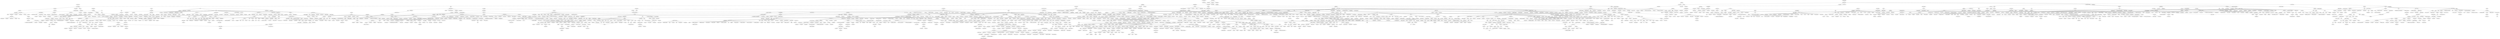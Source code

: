 strict graph layer7 {
	graph [name=layer7];
	node [label="\N"];
	1	[label="10,000 Maniacs",
		level=4,
		pos="8034921.643006325,3708194.2614714345",
		weight=185348.0];
	1992	[label="Suzanne Vega",
		level=3,
		pos="7275284.488525566,3962165.6813140027",
		weight=365231.0];
	1 -- 1992	[level=4,
		weight=90.0];
	1111	[label="Joni Mitchell",
		level=3,
		pos="6474492.099403902,4354358.804874853",
		weight=403885.0];
	1992 -- 1111	[level=3,
		weight=90.0];
	19	[label="4 Non Blondes",
		level=4,
		pos="-6056684.1510218615,-7828828.910990281",
		weight=176534.0];
	1923	[label="Spin Doctors",
		level=4,
		pos="-5364263.51980188,-7341692.056495579",
		weight=243038.0];
	19 -- 1923	[level=4,
		weight=90.0];
	1248	[label="Lenny Kravitz",
		level=2,
		pos="-4157764.2071312494,-7033562.82502159",
		weight=800370.0];
	1923 -- 1248	[level=1,
		weight=90.0];
	2331	[label="Toad the Wet Sprocket",
		level=4,
		pos="-5768766.134540487,-8022422.091526609",
		weight=155873.0];
	1923 -- 2331	[level=4,
		weight=90.0];
	869	[label="Gin Blossoms",
		level=4,
		pos="-5898278.890016557,-7992842.015290712",
		weight=214073.0];
	1923 -- 869	[level=4,
		weight=90.0];
	965	[label="Hootie & the Blowfish",
		level=4,
		pos="-6192044.936214509,-8073618.178949636",
		weight=187205.0];
	1923 -- 965	[level=2,
		weight=90.0];
	1909	[label="Soul Asylum",
		level=4,
		pos="-6255470.194758524,-8294814.271905705",
		weight=197627.0];
	1923 -- 1909	[level=1,
		weight=90.0];
	770	[label=Fastball,
		level=4,
		pos="-5952243.611498299,-7703166.477874355",
		weight=158839.0];
	1923 -- 770	[level=4,
		weight=90.0];
	250	[label="Better Than Ezra",
		level=4,
		pos="-6206349.362339154,-8055736.846209005",
		weight=234650.0];
	1923 -- 250	[level=3,
		weight=90.0];
	1516	[label="New Radicals",
		level=4,
		pos="-5762780.080252685,-7950706.271464762",
		weight=198737.0];
	1923 -- 1516	[level=4,
		weight=90.0];
	1865	[label="Sister Hazel",
		level=4,
		pos="-5915421.080032662,-7896877.617339507",
		weight=129519.0];
	1923 -- 1865	[level=4,
		weight=90.0];
	2342	[label=Tonic,
		level=4,
		pos="-5658637.923651323,-7927996.9020481575",
		weight=204494.0];
	1923 -- 2342	[level=4,
		weight=90.0];
	1980	[label="Sugar Ray",
		level=4,
		pos="-6124257.555163534,-7986256.345352017",
		weight=225325.0];
	1923 -- 1980	[level=4,
		weight=90.0];
	2303	[label="Third Eye Blind",
		level=3,
		pos="-6192577.6427195035,-8059476.693579565",
		weight=437023.0];
	1923 -- 2303	[level=3,
		weight=90.0];
	755	[label=Everclear,
		level=3,
		pos="-6126323.376965691,-7838743.3330262145",
		weight=390700.0];
	1923 -- 755	[level=3,
		weight=90.0];
	306	[label="Blues Traveler",
		level=4,
		pos="-5969825.067451282,-7899956.204270446",
		weight=178990.0];
	1923 -- 306	[level=4,
		weight=90.0];
	248	[label="Beth Orton",
		level=3,
		pos="-6424653.568987393,-5747537.444511841",
		weight=312380.0];
	1793	[label="Sarah McLachlan",
		level=2,
		pos="-5559735.78959535,-5939818.815347949",
		weight=691754.0];
	248 -- 1793	[level=3,
		weight=90.0];
	1762	[label="Rosie Thomas",
		level=4,
		pos="-7025243.297016644,-6292560.954527715",
		weight=146598.0];
	248 -- 1762	[level=4,
		weight=90.0];
	1272	[label="Lisa Loeb",
		level=3,
		pos="-6137299.5516132405,-6571764.631174612",
		weight=274835.0];
	1793 -- 1272	[level=3,
		weight=90.0];
	1497	[label="Natalie Merchant",
		level=4,
		pos="-5799206.004036819,-6814050.82511605",
		weight=241734.0];
	1793 -- 1497	[level=3,
		weight=90.0];
	58	[label="Alanis Morissette",
		level=2,
		pos="-6662557.670236598,-6117790.396650036",
		weight=881375.0];
	1793 -- 58	[level=2,
		weight=90.0];
	944	[label="Heather Nova",
		level=4,
		pos="-6425464.051128805,-6080346.262683894",
		weight=228168.0];
	1793 -- 944	[level=3,
		weight=90.0];
	1387	[label="Melissa Etheridge",
		level=4,
		pos="-5606397.016368694,-6737073.401350692",
		weight=181427.0];
	1793 -- 1387	[level=4,
		weight=90.0];
	128	[label="Anna Nalick",
		level=3,
		pos="-6656452.353301019,-6309267.30529623",
		weight=305049.0];
	1793 -- 128	[level=2,
		weight=90.0];
	427	[label="Chantal Kreviazuk",
		level=4,
		pos="-6263730.691440774,-6176985.50879521",
		weight=149221.0];
	1793 -- 427	[level=4,
		weight=90.0];
	1068	[label=Jewel,
		level=3,
		pos="-6295776.4794566035,-6351935.322654006",
		weight=485526.0];
	1793 -- 1068	[level=3,
		weight=90.0];
	1653	[label=Poe,
		level=4,
		pos="-6634970.503803305,-6542133.744988122",
		weight=170106.0];
	1793 -- 1653	[level=1,
		weight=90.0];
	2346	[label="Tori Amos",
		level=2,
		pos="-6465816.326549377,-6447585.592357677",
		weight=698337.0];
	1793 -- 2346	[level=2,
		weight=90.0];
	132	[label="Annie Lennox",
		level=3,
		pos="-4270771.550810992,-5491917.314594396",
		weight=363635.0];
	1793 -- 132	[level=1,
		weight=90.0];
	1056	[label=Jem,
		level=3,
		pos="-6332687.457963988,-6571574.840873485",
		weight=484415.0];
	1793 -- 1056	[level=2,
		weight=90.0];
	604	[label=Dido,
		level=1,
		pos="-6343968.027686802,-6797957.642391857",
		weight=957515.0];
	1793 -- 604	[level=1,
		weight=90.0];
	500	[label="Cowboy Junkies",
		level=4,
		pos="2413344.8049483723,8147401.070536237",
		weight=137255.0];
	723	[label="Emmylou Harris",
		level=4,
		pos="2308127.332687297,7349496.153675977",
		weight=142511.0];
	500 -- 723	[level=4,
		weight=90.0];
	1168	[label="k.d. lang",
		level=4,
		pos="2270382.635159179,6303630.429880499",
		weight=123677.0];
	723 -- 1168	[level=3,
		weight=90.0];
	1304	[label="Lucinda Williams",
		level=4,
		pos="2492633.6978281853,8009512.281762303",
		weight=159513.0];
	723 -- 1304	[level=4,
		weight=90.0];
	1951	[label="Steve Earle",
		level=4,
		pos="2389020.281769497,8149973.976676129",
		weight=143243.0];
	723 -- 1951	[level=4,
		weight=90.0];
	78	[label="Alison Krauss",
		level=4,
		pos="2488416.2677590847,8300049.936313692",
		weight=175981.0];
	723 -- 78	[level=3,
		weight=90.0];
	640	[label="Dolly Parton",
		level=4,
		pos="2525201.442059506,8125686.645446607",
		weight=224160.0];
	723 -- 640	[level=4,
		weight=90.0];
	504	[label="Crash Test Dummies",
		level=4,
		pos="-5719646.455134708,-8216353.099983086",
		weight=186053.0];
	499	[label="Counting Crows",
		level=1,
		pos="-5151926.070069523,-7698117.606768637",
		weight=898958.0];
	504 -- 499	[level=4,
		weight=90.0];
	499 -- 1248	[level=1,
		weight=90.0];
	210	[label="Barenaked Ladies",
		level=3,
		pos="-5893342.385714508,-8211556.218013074",
		weight=410376.0];
	499 -- 210	[level=3,
		weight=90.0];
	1278	[label=Live,
		level=3,
		pos="-6130320.755063502,-8225413.090856206",
		weight=509553.0];
	499 -- 1278	[level=2,
		weight=90.0];
	2409	[label="Vertical Horizon",
		level=3,
		pos="-5927110.727360156,-8123301.433112973",
		weight=272035.0];
	499 -- 2409	[level=3,
		weight=90.0];
	545	[label="Dar Williams",
		level=4,
		pos="8210637.421481457,3805497.027824578",
		weight=143227.0];
	123	[label="Ani DiFranco",
		level=3,
		pos="7447970.841509072,4061761.6153781116",
		weight=312705.0];
	545 -- 123	[level=4,
		weight=90.0];
	2412	[label="Vienna Teng",
		level=4,
		pos="8979837.316492392,3584342.5961601366",
		weight=138324.0];
	545 -- 2412	[level=4,
		weight=90.0];
	123 -- 1111	[level=2,
		weight=90.0];
	792	[label="Fiona Apple",
		level=2,
		pos="8410248.187015163,3793025.7611079896",
		weight=652836.0];
	123 -- 792	[level=2,
		weight=90.0];
	554	[label="David Byrne",
		level=4,
		pos="1504322.0239753055,-8100028.49296381",
		weight=155448.0];
	2005	[label="Talking Heads",
		level=2,
		pos="904948.5919749249,-7595742.7797422325",
		weight=626936.0];
	554 -- 2005	[level=4,
		weight=90.0];
	2416	[label="Violent Femmes",
		level=3,
		pos="1381551.8922274723,-8586301.825730056",
		weight=391223.0];
	2005 -- 2416	[level=1,
		weight=90.0];
	2054	[label="The B-52's",
		level=3,
		pos="903574.4777734809,-6498897.951771516",
		weight=307010.0];
	2005 -- 2054	[level=1,
		weight=90.0];
	1002	[label="Indigo Girls",
		level=4,
		pos="7256933.377466055,4164615.621842069",
		weight=175174.0];
	1002 -- 1111	[level=4,
		weight=90.0];
	1602	[label="Patty Griffin",
		level=4,
		pos="8046251.605228586,3987776.146576232",
		weight=129702.0];
	1002 -- 1602	[level=4,
		weight=90.0];
	2352	[label="Tracy Chapman",
		level=3,
		pos="7434382.363964384,4261299.4708081335",
		weight=467792.0];
	1111 -- 2352	[level=3,
		weight=90.0];
	1078	[label="Joan Baez",
		level=4,
		pos="5419646.941027227,4560009.046459938",
		weight=237307.0];
	1111 -- 1078	[level=2,
		weight=90.0];
	2062	[label="The Be Good Tanyas",
		level=4,
		pos="8839803.373863442,3885035.4887505537",
		weight=104608.0];
	1602 -- 2062	[level=4,
		weight=70.0];
	433	[label="Charlotte Martin",
		level=4,
		pos="-6790387.131834085,-7057010.617245203",
		weight=106886.0];
	1272 -- 433	[level=4,
		weight=90.0];
	1279	[label="Liz Phair",
		level=3,
		pos="-5453279.560851383,-6325431.106515003",
		weight=271289.0];
	1839	[label="Sheryl Crow",
		level=2,
		pos="-4555582.097041328,-6404158.050258409",
		weight=605660.0];
	1279 -- 1839	[level=3,
		weight=90.0];
	1839 -- 132	[level=2,
		weight=90.0];
	1080	[label="Joan Osborne",
		level=4,
		pos="-5350964.883637808,-6495894.312872976",
		weight=205205.0];
	1839 -- 1080	[level=4,
		weight=90.0];
	1393	[label="Meredith Brooks",
		level=4,
		pos="-5014643.236688069,-7052636.348891413",
		weight=161543.0];
	1839 -- 1393	[level=4,
		weight=90.0];
	52	[label="Aimee Mann",
		level=3,
		pos="-5415769.381141819,-6683716.832544578",
		weight=460640.0];
	1839 -- 52	[level=3,
		weight=90.0];
	1496	[label="Natalie Imbruglia",
		level=2,
		pos="-5486036.313930015,-6954698.342842126",
		weight=556836.0];
	1839 -- 1496	[level=2,
		weight=90.0];
	1411	[label="Michelle Branch",
		level=3,
		pos="-5287849.599477975,-6837464.734726964",
		weight=440679.0];
	1839 -- 1411	[level=3,
		weight=90.0];
	2034	[label=Texas,
		level=3,
		pos="-5216273.015232474,-7024108.912695857",
		weight=311809.0];
	1839 -- 2034	[level=3,
		weight=70.0];
	2471	[label="Yael Naim",
		level=4,
		pos="-6625477.814938777,-7172671.608675953",
		weight=120779.0];
	1497 -- 2471	[level=3,
		weight=90.0];
	395	[label=Camille,
		level=4,
		pos="-7454478.5073273955,-7637247.956064581",
		weight=202716.0];
	2471 -- 395	[level=3,
		weight=90.0];
	432	[label="Charlotte Gainsbourg",
		level=4,
		pos="-7086939.32496475,-7785745.386368201",
		weight=161105.0];
	2471 -- 432	[level=4,
		weight=90.0];
	1180	[label="Keren Ann",
		level=4,
		pos="-7259425.186802016,-7657304.097713699",
		weight=190357.0];
	2471 -- 1180	[level=4,
		weight=90.0];
	404	[label="Carla Bruni",
		level=4,
		pos="-7355787.674642474,-7454567.364266646",
		weight=241038.0];
	2471 -- 404	[level=4,
		weight=90.0];
	1605	[label="Paula Cole",
		level=4,
		pos="2084022.0530263,7150154.421678883",
		weight=176111.0];
	1605 -- 1168	[level=4,
		weight=90.0];
	668	[label="Duncan Sheik",
		level=4,
		pos="2359648.5335734026,7870895.672361199",
		weight=101168.0];
	1605 -- 668	[level=4,
		weight=90.0];
	1835	[label="Shawn Colvin",
		level=4,
		pos="2432370.384127805,7155359.5734995315",
		weight=171442.0];
	1168 -- 1835	[level=4,
		weight=90.0];
	323	[label="Bonnie Raitt",
		level=4,
		pos="2697877.136743719,5410769.785031818",
		weight=156706.0];
	1168 -- 323	[level=3,
		weight=90.0];
	249	[label="Bette Midler",
		level=4,
		pos="2262072.0120962393,7127631.7366256295",
		weight=139097.0];
	1168 -- 249	[level=4,
		weight=90.0];
	1716	[label="R.E.M.",
		level=1,
		pos="-3100453.530093587,-7503532.138284811",
		weight=1314084.0];
	1716 -- 1248	[level=1,
		weight=90.0];
	1363	[label="Matchbox Twenty",
		level=2,
		pos="-4304626.70156524,-8244578.601227442",
		weight=570024.0];
	1248 -- 1363	[level=1,
		weight=90.0];
	1871	[label="Skunk Anansie",
		level=3,
		pos="-3223560.9623896456,-7016712.317984472",
		weight=277102.0];
	1248 -- 1871	[level=3,
		weight=90.0];
	1822	[label=Semisonic,
		level=3,
		pos="-3708121.16867081,-8382547.612978484",
		weight=313910.0];
	1248 -- 1822	[level=1,
		weight=90.0];
	487	[label="Collective Soul",
		level=3,
		pos="-3407749.1883124504,-7855095.312793944",
		weight=380646.0];
	1248 -- 487	[level=2,
		weight=90.0];
	2287	[label="The Wallflowers",
		level=3,
		pos="-3224323.9238649,-7216710.862542304",
		weight=343767.0];
	1248 -- 2287	[level=3,
		weight=90.0];
	2354	[label=Train,
		level=3,
		pos="-3275220.9480624665,-7603581.055600405",
		weight=367682.0];
	1248 -- 2354	[level=3,
		weight=90.0];
	895	[label="Goo Goo Dolls",
		level=2,
		pos="-1462609.1540059976,-8415953.457959475",
		weight=854056.0];
	1248 -- 895	[level=2,
		weight=90.0];
	1882	[label="Smash Mouth",
		level=3,
		pos="-3278178.3783961814,-7405453.553327286",
		weight=414274.0];
	1248 -- 1882	[level=3,
		weight=90.0];
	672	[label="Eagle-Eye Cherry",
		level=3,
		pos="-4917120.746200229,-7739255.165650521",
		weight=300539.0];
	1248 -- 672	[level=2,
		weight=90.0];
	507	[label=Creed,
		level=2,
		pos="-4966166.524428131,-7933560.917479462",
		weight=566764.0];
	1248 -- 507	[level=1,
		weight=90.0];
	839	[label="Fun Lovin' Criminals",
		level=4,
		pos="-4649389.42065581,-7953027.5048300745",
		weight=191712.0];
	1248 -- 839	[level=2,
		weight=90.0];
	1706	[label=Reamonn,
		level=4,
		pos="-4458693.323074995,-7997861.717380359",
		weight=196349.0];
	1248 -- 1706	[level=2,
		weight=90.0];
	1007	[label=INXS,
		level=3,
		pos="-3531059.4288432905,-6099995.4269728875",
		weight=514441.0];
	1248 -- 1007	[level=1,
		weight=90.0];
	1663	[label=Prince,
		level=2,
		pos="-4280416.290460619,-8043212.517645342",
		weight=664339.0];
	1248 -- 1663	[level=2,
		weight=90.0];
	1581	[label="P!nk",
		level=3,
		pos="-7530060.31979567,-6537709.717004936",
		weight=293683.0];
	58 -- 1581	[level=3,
		weight=90.0];
	183	[label="Auf der Maur",
		level=4,
		pos="-7354623.725890253,-6451483.188149428",
		weight=116032.0];
	58 -- 183	[level=4,
		weight=70.0];
	1247	[label="Lene Marlin",
		level=4,
		pos="-7197510.176444836,-6382703.668269184",
		weight=159518.0];
	944 -- 1247	[level=4,
		weight=90.0];
	1846	[label=Shivaree,
		level=4,
		pos="-7130226.30872862,-6351110.045909377",
		weight=164910.0];
	944 -- 1846	[level=4,
		weight=90.0];
	1145	[label="K's Choice",
		level=4,
		pos="-7135402.967182247,-6520464.730344581",
		weight=175853.0];
	944 -- 1145	[level=4,
		weight=50.0];
	1341	[label="Maria Mena",
		level=4,
		pos="-7155938.508226676,-6507534.591334216",
		weight=266367.0];
	944 -- 1341	[level=3,
		weight=90.0];
	1209	[label="KT Tunstall",
		level=2,
		pos="-7497883.394095402,-6843627.238110871",
		weight=684225.0];
	128 -- 1209	[level=2,
		weight=90.0];
	1684	[label="Rachael Yamagata",
		level=3,
		pos="-7489938.4013955835,-6725569.750386564",
		weight=348857.0];
	128 -- 1684	[level=3,
		weight=90.0];
	1005	[label="Ingrid Michaelson",
		level=4,
		pos="-7342519.980215753,-6792588.883069564",
		weight=254827.0];
	128 -- 1005	[level=4,
		weight=90.0];
	2362	[label="Tristan Prettyman",
		level=4,
		pos="-7329872.374104118,-6614405.324683575",
		weight=153970.0];
	128 -- 2362	[level=4,
		weight=90.0];
	44	[label="A Fine Frenzy",
		level=4,
		pos="-7319490.912008713,-6824422.64720183",
		weight=229882.0];
	128 -- 44	[level=4,
		weight=90.0];
	1437	[label="Missy Higgins",
		level=4,
		pos="-7181072.465262885,-6762989.478886299",
		weight=190785.0];
	128 -- 1437	[level=4,
		weight=90.0];
	378	[label="Butterfly Boucher",
		level=4,
		pos="-7240223.621492809,-6685866.803891803",
		weight=115527.0];
	128 -- 378	[level=4,
		weight=90.0];
	1510	[label="Nerina Pallot",
		level=4,
		pos="-7442915.552298778,-6691616.926700915",
		weight=142913.0];
	128 -- 1510	[level=4,
		weight=90.0];
	1790	[label="Sara Bareilles",
		level=3,
		pos="-7393439.135319952,-6854309.692552155",
		weight=351048.0];
	128 -- 1790	[level=3,
		weight=90.0];
	1159	[label="Kate Havnevik",
		level=4,
		pos="-7634465.570198025,-6817526.013392036",
		weight=111383.0];
	128 -- 1159	[level=2,
		weight=90.0];
	1794	[label="Sarah Slean",
		level=4,
		pos="-6886338.459645104,-6631370.3842868935",
		weight=100375.0];
	427 -- 1794	[level=4,
		weight=90.0];
	2099	[label="The Corrs",
		level=3,
		pos="-7095329.544197519,-6733753.975828345",
		weight=438374.0];
	1068 -- 2099	[level=3,
		weight=50.0];
	2410	[label="Veruca Salt",
		level=4,
		pos="-7561969.6311884625,-6932812.162247363",
		weight=124495.0];
	1653 -- 2410	[level=3,
		weight=90.0];
	851	[label=Garbage,
		level=2,
		pos="-7709961.530670149,-6991507.325552041",
		weight=824282.0];
	1653 -- 851	[level=1,
		weight=90.0];
	1647	[label="PJ Harvey",
		level=2,
		pos="-7308199.11695277,-7048827.328859299",
		weight=711575.0];
	2346 -- 1647	[level=2,
		weight=90.0];
	1860	[label="Sinéad O'Connor",
		level=3,
		pos="-4122933.417894169,-6595405.834146958",
		weight=431116.0];
	132 -- 1860	[level=1,
		weight=90.0];
	1814	[label=Seal,
		level=3,
		pos="-4153140.3491533995,-6370300.924786484",
		weight=407957.0];
	132 -- 1814	[level=3,
		weight=90.0];
	454	[label="Chris Isaak",
		level=3,
		pos="-2965387.8396473518,-5073137.233171105",
		weight=294773.0];
	132 -- 454	[level=1,
		weight=90.0];
	997	[label="Imogen Heap",
		level=2,
		pos="-7098017.616601174,-7236228.443384816",
		weight=677093.0];
	1056 -- 997	[level=2,
		weight=90.0];
	830	[label="Frou Frou",
		level=2,
		pos="-7171572.2355217645,-7130238.245375357",
		weight=640714.0];
	1056 -- 830	[level=2,
		weight=90.0];
	272	[label="Bitter:Sweet",
		level=4,
		pos="-7027193.270914528,-7003173.485429076",
		weight=122634.0];
	1056 -- 272	[level=3,
		weight=90.0];
	1498	[label="Natasha Bedingfield",
		level=2,
		pos="-7271729.849377006,-7337208.9415967185",
		weight=634312.0];
	604 -- 1498	[level=2,
		weight=90.0];
	2085	[label="The Cardigans",
		level=2,
		pos="-6348426.1533636665,-7433513.128703478",
		weight=804033.0];
	1496 -- 2085	[level=2,
		weight=70.0];
	863	[label="Geri Halliwell",
		level=4,
		pos="-6028549.831360197,-7562045.616370314",
		weight=163415.0];
	1496 -- 863	[level=4,
		weight=90.0];
	722	[label="Emma Bunton",
		level=4,
		pos="-6172879.632531465,-7340979.84806343",
		weight=126484.0];
	1496 -- 722	[level=4,
		weight=90.0];
	538	[label="Dannii Minogue",
		level=4,
		pos="-6317072.588404523,-7187634.255726886",
		weight=153685.0];
	1496 -- 538	[level=4,
		weight=90.0];
	83	[label="All Saints",
		level=3,
		pos="-6173180.0030724825,-7522854.451514283",
		weight=281514.0];
	1496 -- 83	[level=3,
		weight=90.0];
	2395	[label="Vanessa Carlton",
		level=3,
		pos="-5906071.904276328,-7428907.76229053",
		weight=403428.0];
	1411 -- 2395	[level=3,
		weight=90.0];
	2294	[label="The Wreckers",
		level=4,
		pos="-5733886.703038282,-7492677.31698855",
		weight=105282.0];
	1411 -- 2294	[level=4,
		weight=90.0];
	2101	[label="The Cranberries",
		level=1,
		pos="-5012042.306030538,-7251694.127079402",
		weight=1000991.0];
	1860 -- 2101	[level=1,
		weight=50.0];
	1158	[label="Kate Bush",
		level=3,
		pos="-4795891.418796919,-7196505.972007717",
		weight=491069.0];
	1860 -- 1158	[level=3,
		weight=90.0];
	572	[label="Deep Blue Something",
		level=4,
		pos="-4677710.835957528,-8924702.541800339",
		weight=142101.0];
	572 -- 1363	[level=4,
		weight=90.0];
	1534	[label="Nine Days",
		level=4,
		pos="-4907211.473289956,-8779348.016585767",
		weight=130850.0];
	1363 -- 1534	[level=4,
		weight=90.0];
	2177	[label="The Last Goodnight",
		level=4,
		pos="-5052430.1827237345,-8923657.073115332",
		weight=101507.0];
	1363 -- 2177	[level=2,
		weight=90.0];
	1746	[label="Rob Thomas",
		level=3,
		pos="-4861572.114336148,-8970035.586273536",
		weight=269787.0];
	1363 -- 1746	[level=3,
		weight=90.0];
	1349	[label="Maroon 5",
		level=1,
		pos="-4670756.437066397,-9249433.050241515",
		weight=1083002.0];
	1363 -- 1349	[level=1,
		weight=90.0];
	552	[label="Dave Matthews Band",
		level=2,
		pos="-6786475.651375703,-8881413.269486204",
		weight=629789.0];
	965 -- 552	[level=2,
		weight=90.0];
	551	[label="Dave Matthews",
		level=4,
		pos="-7268601.669957084,-9545618.151902918",
		weight=184828.0];
	552 -- 551	[level=4,
		weight=90.0];
	549	[label="Dave Matthews & Tim Reynolds",
		level=4,
		pos="-7096683.490659854,-9618811.113519715",
		weight=110409.0];
	552 -- 549	[level=4,
		weight=90.0];
	288	[label="Blind Melon",
		level=3,
		pos="-6705232.2337844735,-9054289.82097575",
		weight=351969.0];
	1909 -- 288	[level=3,
		weight=90.0];
	1459	[label="Mother Love Bone",
		level=4,
		pos="-6712654.282752954,-9300817.867316402",
		weight=119833.0];
	1909 -- 1459	[level=1,
		weight=90.0];
	1812	[label="Screaming Trees",
		level=4,
		pos="-6526949.040630268,-8949296.912531992",
		weight=182602.0];
	1909 -- 1812	[level=4,
		weight=90.0];
	1618	[label="Pearl Jam",
		level=1,
		pos="-7419997.18759369,-10180993.954560682",
		weight=1059832.0];
	1459 -- 1618	[level=1,
		weight=90.0];
	1914	[label=Soundgarden,
		level=2,
		pos="-7421336.428046543,-9975592.546804102",
		weight=650323.0];
	1459 -- 1914	[level=2,
		weight=90.0];
	2026	[label="Temple of the Dog",
		level=4,
		pos="-7322661.765173013,-9807410.943281673",
		weight=190349.0];
	1459 -- 2026	[level=4,
		weight=90.0];
	1323	[label="Mad Season",
		level=4,
		pos="-7184634.647501257,-9941749.75187841",
		weight=128831.0];
	1459 -- 1323	[level=4,
		weight=90.0];
	1347	[label="Mark Lanegan",
		level=4,
		pos="-6843864.2809769325,-9706534.264155813",
		weight=141577.0];
	1812 -- 1347	[level=4,
		weight=90.0];
	303	[label="Blue October",
		level=4,
		pos="-6779012.0510665625,-8694156.543413179",
		weight=223936.0];
	250 -- 303	[level=3,
		weight=90.0];
	1274	[label=Lit,
		level=4,
		pos="-6600624.883432764,-8496640.861179098",
		weight=192681.0];
	1980 -- 1274	[level=4,
		weight=90.0];
	1550	[label="O.A.R.",
		level=4,
		pos="-6618639.79312592,-8648090.928068986",
		weight=141947.0];
	2303 -- 1550	[level=4,
		weight=90.0];
	963	[label=Hole,
		level=3,
		pos="-8288255.537508227,-7436526.598889128",
		weight=360592.0];
	2410 -- 963	[level=3,
		weight=90.0];
	2118	[label="The Donnas",
		level=4,
		pos="-8151802.241029777,-7560960.976289558",
		weight=182841.0];
	2410 -- 2118	[level=3,
		weight=70.0];
	1215	[label=L7,
		level=4,
		pos="-8582097.56056392,-8182094.474206046",
		weight=129506.0];
	963 -- 1215	[level=4,
		weight=90.0];
	1779	[label="Sahara Hotnights",
		level=4,
		pos="-8457810.709224818,-8439000.886677803",
		weight=112002.0];
	2118 -- 1779	[level=3,
		weight=90.0];
	106	[label="Amy Macdonald",
		level=3,
		pos="-7966554.71934583,-6958497.677226467",
		weight=327841.0];
	1341 -- 106	[level=3,
		weight=90.0];
	481	[label="Colbie Caillat",
		level=3,
		pos="-8047826.867158657,-6779337.216219728",
		weight=374979.0];
	1341 -- 481	[level=3,
		weight=90.0];
	1077	[label="Joan as Police Woman",
		level=4,
		pos="6476413.214954866,5306739.120099387",
		weight=100072.0];
	1352	[label="Martha Wainwright",
		level=4,
		pos="7427268.393967809,5035525.707444343",
		weight=207931.0];
	1077 -- 1352	[level=2,
		weight=90.0];
	1233	[label="Laura Veirs",
		level=4,
		pos="7330515.692413424,5210555.582162627",
		weight=164244.0];
	1077 -- 1233	[level=4,
		weight=90.0];
	138	[label="Antony and the Johnsons",
		level=3,
		pos="5387323.452041519,5447795.059009727",
		weight=334464.0];
	1077 -- 138	[level=2,
		weight=90.0];
	1768	[label="Rufus Wainwright",
		level=2,
		pos="8419474.333161766,4912200.16162546",
		weight=589827.0];
	1352 -- 1768	[level=2,
		weight=90.0];
	1147	[label="Kaki King",
		level=4,
		pos="8181821.216948612,5078495.788598452",
		weight=105886.0];
	1233 -- 1147	[level=4,
		weight=70.0];
	320	[label="Bon Iver",
		level=4,
		pos="4322519.666638315,5604762.441274574",
		weight=202669.0];
	138 -- 320	[level=2,
		weight=90.0];
	759	[label="Everything but the Girl",
		level=3,
		pos="-6714913.283188845,5296537.105828829",
		weight=444195.0];
	919	[label="Gus Gus",
		level=4,
		pos="-8126862.080507924,5526664.050201533",
		weight=250162.0];
	759 -- 919	[level=3,
		weight=90.0];
	1563	[label=Olive,
		level=4,
		pos="-6224029.5090512615,5628524.8337839795",
		weight=134604.0];
	759 -- 1563	[level=4,
		weight=90.0];
	909	[label="Groove Armada",
		level=2,
		pos="-9745058.902283866,6014930.372512026",
		weight=691987.0];
	919 -- 909	[level=1,
		weight=90.0];
	2014	[label=Télépopmusik,
		level=3,
		pos="-7733416.9123229105,5755493.259552793",
		weight=477590.0];
	919 -- 2014	[level=1,
		weight=90.0];
	889	[label=Goldfrapp,
		level=1,
		pos="-8650681.975081591,6397462.348289725",
		weight=906439.0];
	919 -- 889	[level=1,
		weight=90.0];
	1704	[label="Róisín Murphy",
		level=4,
		pos="-5732952.773557837,4769210.993249408",
		weight=218622.0];
	919 -- 1704	[level=1,
		weight=90.0];
	2360	[label=Tricky,
		level=3,
		pos="-8708114.151027156,6116657.700298501",
		weight=506353.0];
	919 -- 2360	[level=3,
		weight=90.0];
	803	[label=Flunk,
		level=3,
		pos="-8829408.606906643,5825745.123157607",
		weight=291834.0];
	919 -- 803	[level=3,
		weight=90.0];
	2030	[label=Terranova,
		level=4,
		pos="-9592040.454596573,6150292.8013079865",
		weight=148792.0];
	919 -- 2030	[level=3,
		weight=90.0];
	2348	[label=Tosca,
		level=3,
		pos="-9619816.088387165,6064696.577133035",
		weight=395353.0];
	919 -- 2348	[level=3,
		weight=90.0];
	208	[label="Bang Gang",
		level=4,
		pos="-7332819.043509166,5425592.366578118",
		weight=107617.0];
	919 -- 208	[level=4,
		weight=90.0];
	1993	[label=Swayzak,
		level=4,
		pos="-9604131.683100779,6038244.408273159",
		weight=116014.0];
	919 -- 1993	[level=4,
		weight=90.0];
	1750	[label="Rodrigo y Gabriela",
		level=4,
		pos="9018081.574004564,4978775.291302013",
		weight=133313.0];
	1147 -- 1750	[level=4,
		weight=90.0];
	2381	[label="Uncle Tupelo",
		level=4,
		pos="2483021.481799757,8908985.849617612",
		weight=121825.0];
	1304 -- 2381	[level=4,
		weight=90.0];
	622	[label="Dixie Chicks",
		level=4,
		pos="2457736.075073665,9201803.350388875",
		weight=241869.0];
	78 -- 622	[level=3,
		weight=90.0];
	867	[label="Gillian Welch",
		level=4,
		pos="4781822.322276039,7466902.946128966",
		weight=109141.0];
	1122	[label="Josh Ritter",
		level=4,
		pos="4131716.055921258,6933074.651606332",
		weight=186561.0];
	867 -- 1122	[level=4,
		weight=90.0];
	1123	[label="Josh Rouse",
		level=4,
		pos="4642376.592898865,7468195.90919049",
		weight=185493.0];
	1122 -- 1123	[level=4,
		weight=90.0];
	265	[label="Billy Bragg & Wilco",
		level=4,
		pos="4822736.429289247,7658533.315462333",
		weight=129429.0];
	1122 -- 265	[level=2,
		weight=90.0];
	793	[label="Fionn Regan",
		level=4,
		pos="3619864.3511572443,6043435.443170951",
		weight=117598.0];
	1122 -- 793	[level=2,
		weight=90.0];
	2217	[label="The Presidents of the United States of...",
		level=3,
		pos="-4465720.776792049,-8851122.90091284",
		weight=346805.0];
	2217 -- 1822	[level=3,
		weight=90.0];
	937	[label="Harvey Danger",
		level=4,
		pos="-4825921.150588377,-9555140.776706899",
		weight=154735.0];
	2217 -- 937	[level=4,
		weight=90.0];
	619	[label=Dishwalla,
		level=4,
		pos="-3373793.2169394894,-9089831.832126133",
		weight=146829.0];
	1822 -- 619	[level=4,
		weight=90.0];
	2282	[label="The Verve Pipe",
		level=4,
		pos="-3760626.85015226,-9164656.553954685",
		weight=171136.0];
	1822 -- 2282	[level=4,
		weight=90.0];
	754	[label="Eve 6",
		level=3,
		pos="-3176539.7618145207,-9090449.81557982",
		weight=317568.0];
	1822 -- 754	[level=3,
		weight=90.0];
	1339	[label="Marcy Playground",
		level=4,
		pos="-3561014.437285232,-9152211.3413068",
		weight=244071.0];
	1822 -- 1339	[level=4,
		weight=90.0];
	2441	[label=Wheatus,
		level=4,
		pos="-4571826.776506659,-9058549.77402571",
		weight=222176.0];
	1822 -- 2441	[level=1,
		weight=90.0];
	698	[label="Electric Six",
		level=4,
		pos="-3513837.060950217,-9708385.00436932",
		weight=228070.0];
	1822 -- 698	[level=1,
		weight=90.0];
	1717	[label="Remy Zero",
		level=3,
		pos="-3003416.0388418147,-8990309.059477555",
		weight=272923.0];
	1822 -- 1717	[level=3,
		weight=90.0];
	375	[label=Bush,
		level=2,
		pos="-6522365.817277833,-9149231.011647956",
		weight=546559.0];
	1278 -- 375	[level=2,
		weight=90.0];
	2084	[label="The Calling",
		level=3,
		pos="-6241514.430671098,-8959451.8282264",
		weight=385698.0];
	2409 -- 2084	[level=3,
		weight=90.0];
	548	[label=Daughtry,
		level=4,
		pos="-4982449.000755394,-9708300.667452687",
		weight=206038.0];
	2177 -- 548	[level=4,
		weight=90.0];
	1567	[label=OneRepublic,
		level=3,
		pos="-5341571.950189016,-9783855.581921848",
		weight=293660.0];
	2177 -- 1567	[level=3,
		weight=90.0];
	2093	[label="The Click Five",
		level=4,
		pos="-5176963.40544283,-9835943.00813323",
		weight=111724.0];
	2177 -- 2093	[level=2,
		weight=90.0];
	1028	[label="James Blunt",
		level=2,
		pos="-5209567.634726428,-10042720.219253218",
		weight=873851.0];
	1349 -- 1028	[level=2,
		weight=90.0];
	1576	[label="Our Lady Peace",
		level=3,
		pos="-7374772.657147256,-9349306.471672866",
		weight=290309.0];
	1576 -- 303	[level=3,
		weight=90.0];
	119	[label="Angels & Airwaves",
		level=4,
		pos="-7409644.224328105,-9153226.168431899",
		weight=263925.0];
	303 -- 119	[level=4,
		weight=90.0];
	1187	[label="Kill Hannah",
		level=4,
		pos="-7170461.5966721,-9375573.031263188",
		weight=139913.0];
	303 -- 1187	[level=3,
		weight=90.0];
	77	[label="Alien Ant Farm",
		level=3,
		pos="-4552147.500550908,-9907819.326369898",
		weight=481750.0];
	2441 -- 77	[level=3,
		weight=90.0];
	1978	[label=Sugarcult,
		level=3,
		pos="-5067778.192422543,-10116411.40892581",
		weight=411221.0];
	2441 -- 1978	[level=1,
		weight=90.0];
	2387	[label="Unwritten Law",
		level=4,
		pos="-4865918.359559597,-10017996.065523654",
		weight=221129.0];
	2441 -- 2387	[level=1,
		weight=90.0];
	97	[label="American Hi-Fi",
		level=4,
		pos="-4118073.3623701124,-9722886.005120108",
		weight=214134.0];
	2441 -- 97	[level=4,
		weight=90.0];
	333	[label="Bowling for Soup",
		level=3,
		pos="-4702280.014310984,-10152920.809929283",
		weight=332257.0];
	2441 -- 333	[level=1,
		weight=90.0];
	2492	[label=Zwan,
		level=4,
		pos="-4674290.948600642,-9931292.817565236",
		weight=123351.0];
	698 -- 2492	[level=1,
		weight=90.0];
	2435	[label=Weezer,
		level=1,
		pos="-3074898.320587417,-10700055.353153795",
		weight=1317716.0];
	698 -- 2435	[level=1,
		weight=90.0];
	297	[label="Bloodhound Gang",
		level=2,
		pos="-2721614.6579389716,-10486670.787077224",
		weight=707193.0];
	698 -- 297	[level=1,
		weight=90.0];
	2223	[label="The Raconteurs",
		level=3,
		pos="-3457111.3751211977,-10589777.668198915",
		weight=426044.0];
	698 -- 2223	[level=3,
		weight=90.0];
	1066	[label=Jet,
		level=2,
		pos="-3270903.3213205934,-10660919.795048064",
		weight=747836.0];
	698 -- 1066	[level=2,
		weight=90.0];
	2107	[label="The Dandy Warhols",
		level=2,
		pos="-3628510.0373013066,-10691873.97477476",
		weight=594006.0];
	698 -- 2107	[level=2,
		weight=90.0];
	1662	[label="Primal Scream",
		level=3,
		pos="-3096039.0079889186,-10484906.781154402",
		weight=428628.0];
	698 -- 1662	[level=3,
		weight=90.0];
	674	[label="Eagles of Death Metal",
		level=4,
		pos="-2878825.4726807927,-10610302.331438312",
		weight=258955.0];
	698 -- 674	[level=1,
		weight=90.0];
	994	[label="IMA Robot",
		level=4,
		pos="-3302077.0581421084,-10463534.905657943",
		weight=111615.0];
	698 -- 994	[level=4,
		weight=90.0];
	1635	[label="Phantom Planet",
		level=3,
		pos="-2367162.1274784165,-9659221.697112659",
		weight=431228.0];
	1717 -- 1635	[level=3,
		weight=90.0];
	397	[label=Candlebox,
		level=4,
		pos="-2819004.284477989,-8685693.569666352",
		weight=129066.0];
	487 -- 397	[level=2,
		weight=90.0];
	831	[label=Fuel,
		level=3,
		pos="-2772265.68080359,-8491523.039449917",
		weight=373212.0];
	487 -- 831	[level=3,
		weight=90.0];
	578	[label=Default,
		level=4,
		pos="-2577486.1717797667,-8446125.462345386",
		weight=186893.0];
	487 -- 578	[level=2,
		weight=90.0];
	74	[label="Alice in Chains",
		level=2,
		pos="-2132331.343505574,-9427877.235514259",
		weight=629040.0];
	397 -- 74	[level=2,
		weight=90.0];
	560	[label="Days of the New",
		level=4,
		pos="-2317983.414543149,-9309011.12867649",
		weight=101050.0];
	397 -- 560	[level=4,
		weight=90.0];
	1883	[label="Smile Empty Soul",
		level=4,
		pos="-2225547.961768111,-9076756.739156911",
		weight=149344.0];
	831 -- 1883	[level=4,
		weight=90.0];
	960	[label=Hinder,
		level=3,
		pos="-2029468.2247372319,-9159053.87202519",
		weight=283860.0];
	578 -- 960	[level=3,
		weight=90.0];
	964	[label=Hoobastank,
		level=2,
		pos="-1834405.265335873,-9114618.119609209",
		weight=713239.0];
	578 -- 964	[level=2,
		weight=90.0];
	752	[label="Evans Blue",
		level=4,
		pos="-1971220.8945831421,-8967677.582056457",
		weight=112431.0];
	578 -- 752	[level=4,
		weight=90.0];
	795	[label="Five for Fighting",
		level=3,
		pos="-2370746.1553753354,-7950188.622712732",
		weight=314892.0];
	2354 -- 795	[level=3,
		weight=90.0];
	687	[label="Edwin McCain",
		level=4,
		pos="-2659619.2819607467,-8118251.559722257",
		weight=107185.0];
	2354 -- 687	[level=4,
		weight=90.0];
	1773	[label="Ryan Cabrera",
		level=4,
		pos="-1985037.9796529922,-8548598.57663273",
		weight=152977.0];
	687 -- 1773	[level=4,
		weight=90.0];
	345	[label="Brandi Carlile",
		level=4,
		pos="8221473.0323534645,4377744.477536901",
		weight=177229.0];
	345 -- 2352	[level=4,
		weight=90.0];
	750	[label="Eva Cassidy",
		level=3,
		pos="8358650.1507629,4232202.782685116",
		weight=309373.0];
	2352 -- 750	[level=3,
		weight=90.0];
	1232	[label="Laura Marling",
		level=4,
		pos="7224080.151698663,5019131.343210263",
		weight=233069.0];
	2352 -- 1232	[level=4,
		weight=90.0];
	104	[label="Amos Lee",
		level=3,
		pos="7026328.2803526325,5060115.651131454",
		weight=276612.0];
	2352 -- 104	[level=3,
		weight=90.0];
	1163	[label="Katie Melua",
		level=3,
		pos="9244947.092697946,4092875.728629018",
		weight=508204.0];
	750 -- 1163	[level=3,
		weight=90.0];
	601	[label="Diana Krall",
		level=3,
		pos="9265013.076292932,4291866.549124199",
		weight=434828.0];
	750 -- 601	[level=3,
		weight=90.0];
	1537	[label="Noah and the Whale",
		level=4,
		pos="8009568.189490972,4862041.772682719",
		weight=108674.0];
	1232 -- 1537	[level=4,
		weight=90.0];
	2288	[label="The Weepies",
		level=4,
		pos="7812386.2242979845,4910577.082668836",
		weight=220100.0];
	104 -- 2288	[level=4,
		weight=70.0];
	1250	[label="Leonard Cohen",
		level=3,
		pos="4399216.765518626,4742523.50382749",
		weight=536625.0];
	1078 -- 1250	[level=2,
		weight=90.0];
	2350	[label="Townes Van Zandt",
		level=4,
		pos="5100230.315078714,4546633.448979089",
		weight=127669.0];
	1250 -- 2350	[level=4,
		weight=70.0];
	312	[label="Bob Dylan",
		level=1,
		pos="3568700.1059293915,3889942.175555177",
		weight=1228317.0];
	1250 -- 312	[level=1,
		weight=90.0];
	1523	[label="Nick Drake",
		level=2,
		pos="2640415.991932651,5549896.170695602",
		weight=657487.0];
	1250 -- 1523	[level=1,
		weight=90.0];
	2306	[label="Thomas Dolby",
		level=4,
		pos="-1709946.5599123407,5184257.7733948445",
		weight=109388.0];
	2268	[label="The The",
		level=4,
		pos="-1599328.5566818162,4372432.340784431",
		weight=107605.0];
	2306 -- 2268	[level=4,
		weight=90.0];
	2469	[label=XTC,
		level=4,
		pos="-1122040.139722093,3571943.7748204935",
		weight=214648.0];
	2268 -- 2469	[level=2,
		weight=90.0];
	945	[label="Heaven 17",
		level=4,
		pos="-1374999.60745773,5156830.054865937",
		weight=117008.0];
	2268 -- 945	[level=4,
		weight=90.0];
	679	[label="Echo & The Bunnymen",
		level=3,
		pos="-1524223.9378213522,5293447.211924088",
		weight=401082.0];
	2268 -- 679	[level=3,
		weight=90.0];
	1515	[label="New Order",
		level=2,
		pos="-1699957.4500031534,5388933.983486172",
		weight=741154.0];
	2268 -- 1515	[level=2,
		weight=90.0];
	1856	[label="Simple Minds",
		level=3,
		pos="-1176663.478416017,5182574.388609384",
		weight=378332.0];
	2268 -- 1856	[level=3,
		weight=90.0];
	2089	[label="The Church",
		level=4,
		pos="-818527.1202520266,4262718.2108058855",
		weight=128234.0];
	2268 -- 2089	[level=4,
		weight=90.0];
	598	[label=Devo,
		level=3,
		pos="-2083322.6465324347,4468833.445224164",
		weight=306665.0];
	1671	[label="Public Image Ltd.",
		level=4,
		pos="-1475432.0832321497,3798941.5569566805",
		weight=165055.0];
	598 -- 1671	[level=3,
		weight=90.0];
	2258	[label="The Stranglers",
		level=3,
		pos="-567205.827826478,3215545.7009453033",
		weight=307861.0];
	1671 -- 2258	[level=1,
		weight=90.0];
	2220	[label="The Psychedelic Furs",
		level=4,
		pos="-2119746.474342549,4274398.514517997",
		weight=208640.0];
	1671 -- 2220	[level=4,
		weight=90.0];
	849	[label="Gang of Four",
		level=3,
		pos="-2101347.608030713,4711074.231543108",
		weight=276117.0];
	1671 -- 849	[level=1,
		weight=90.0];
	2456	[label=Wire,
		level=4,
		pos="-1896760.0116020767,4499357.6177629875",
		weight=200402.0];
	1671 -- 2456	[level=4,
		weight=90.0];
	2130	[label="The Fall",
		level=4,
		pos="-2213343.721186039,4099331.762584783",
		weight=181019.0];
	1671 -- 2130	[level=4,
		weight=90.0];
	1919	[label=Sparks,
		level=4,
		pos="-1709698.5705691767,4192605.584813923",
		weight=116938.0];
	1919 -- 2469	[level=3,
		weight=90.0];
	35	[label="Adam and the Ants",
		level=4,
		pos="-1688014.1852937005,5023193.8200621065",
		weight=139223.0];
	1919 -- 35	[level=4,
		weight=90.0];
	2473	[label=Yazoo,
		level=4,
		pos="-1833378.572836795,4986790.411358536",
		weight=204540.0];
	1919 -- 2473	[level=4,
		weight=90.0];
	1041	[label=Japan,
		level=4,
		pos="-2019369.174204351,4874844.755110589",
		weight=101153.0];
	1919 -- 1041	[level=4,
		weight=90.0];
	1894	[label="Soft Cell",
		level=3,
		pos="-2000244.6642216719,5072114.0914124735",
		weight=320537.0];
	1919 -- 1894	[level=3,
		weight=90.0];
	1764	[label="Roxy Music",
		level=3,
		pos="-2185870.233178564,4974299.499884179",
		weight=297505.0];
	1919 -- 1764	[level=3,
		weight=90.0];
	1558	[label="Oingo Boingo",
		level=4,
		pos="-621320.8033085745,4157654.9177395436",
		weight=133657.0];
	2469 -- 1558	[level=4,
		weight=90.0];
	2469 -- 2258	[level=2,
		weight=90.0];
	335	[label="Bow Wow Wow",
		level=4,
		pos="-1791251.00888367,5781236.076492637",
		weight=107238.0];
	35 -- 335	[level=4,
		weight=90.0];
	855	[label="Gary Numan",
		level=4,
		pos="-1962582.201868061,5693039.158657628",
		weight=193756.0];
	1041 -- 855	[level=4,
		weight=90.0];
	365	[label="Bryan Ferry",
		level=4,
		pos="-2146276.053994655,5772137.6301440885",
		weight=149908.0];
	1764 -- 365	[level=4,
		weight=90.0];
	1630	[label="Peter Gabriel",
		level=2,
		pos="-17742.455552654872,-6863412.390716589",
		weight=552607.0];
	857	[label=Genesis,
		level=3,
		pos="-601737.9628132755,-6051456.04490602",
		weight=530989.0];
	1630 -- 857	[level=2,
		weight=90.0];
	1418	[label="Mike & The Mechanics",
		level=4,
		pos="-1188003.2948676548,-5236236.818752318",
		weight=157135.0];
	857 -- 1418	[level=2,
		weight=90.0];
	2297	[label="They Might Be Giants",
		level=3,
		pos="1366114.3799265882,-9493335.155916635",
		weight=287375.0];
	2297 -- 2416	[level=3,
		weight=90.0];
	2080	[label="The Breeders",
		level=4,
		pos="1680298.0877994518,-9299597.473312857",
		weight=200250.0];
	2416 -- 2080	[level=4,
		weight=90.0];
	1646	[label=Pixies,
		level=1,
		pos="1785102.9525997657,-9569265.860767884",
		weight=962774.0];
	2416 -- 1646	[level=1,
		weight=90.0];
	2232	[label="The Replacements",
		level=4,
		pos="1509626.2105952404,-9368319.966406561",
		weight=153863.0];
	2416 -- 2232	[level=4,
		weight=90.0];
	1910	[label="Soul Coughing",
		level=4,
		pos="1216202.643337445,-9363445.304157395",
		weight=159918.0];
	2416 -- 1910	[level=4,
		weight=90.0];
	387	[label=Cake,
		level=2,
		pos="1679553.6458817308,-9724959.916990513",
		weight=742723.0];
	2416 -- 387	[level=1,
		weight=90.0];
	2134	[label="The Flaming Lips",
		level=2,
		pos="1193989.514668182,-9582693.610157637",
		weight=830685.0];
	2416 -- 2134	[level=2,
		weight=90.0];
	818	[label="Frank Black",
		level=4,
		pos="1024894.5279796703,-9305125.476955084",
		weight=136103.0];
	2416 -- 818	[level=4,
		weight=90.0];
	2291	[label="The White Stripes",
		level=1,
		pos="1526029.9230520206,-9609745.98735816",
		weight=1242635.0];
	2416 -- 2291	[level=1,
		weight=90.0];
	2086	[label="The Cars",
		level=3,
		pos="652695.0478425656,-5430102.026075156",
		weight=338676.0];
	2054 -- 2086	[level=1,
		weight=90.0];
	2146	[label="The Go-Go's",
		level=4,
		pos="661579.6349327901,-6230037.730470004",
		weight=101569.0];
	2086 -- 2146	[level=4,
		weight=90.0];
	245	[label=Berlin,
		level=4,
		pos="859676.1168540656,-6202925.564175831",
		weight=156754.0];
	2086 -- 245	[level=4,
		weight=90.0];
	45	[label="A Flock of Seagulls",
		level=4,
		pos="1044906.0032767531,-6127494.234899591",
		weight=191016.0];
	2086 -- 45	[level=4,
		weight=90.0];
	435	[label="Cheap Trick",
		level=3,
		pos="1272839.1474605424,-4519013.824471002",
		weight=276535.0];
	2086 -- 435	[level=1,
		weight=90.0];
	1091	[label="John Cale",
		level=4,
		pos="5131300.838359096,7902400.528103622",
		weight=123519.0];
	1525	[label=Nico,
		level=4,
		pos="4416678.761911287,7595601.138863067",
		weight=210589.0];
	1091 -- 1525	[level=4,
		weight=90.0];
	2404	[label="Vashti Bunyan",
		level=4,
		pos="3964307.792476428,6952179.932065347",
		weight=174335.0];
	1525 -- 2404	[level=4,
		weight=90.0];
	713	[label="Elvis Costello",
		level=3,
		pos="-2508052.9946914357,4680125.059283986",
		weight=477693.0];
	1930	[label=Squeeze,
		level=4,
		pos="-2118041.188137298,3911434.6523661646",
		weight=165265.0];
	713 -- 1930	[level=3,
		weight=90.0];
	712	[label="Elvis Costello & The Attractions",
		level=4,
		pos="-2641941.5162934507,4534764.643816484",
		weight=182337.0];
	1930 -- 712	[level=4,
		weight=90.0];
	1086	[label="Joe Jackson",
		level=4,
		pos="-2914739.0114957537,3971439.676185963",
		weight=163950.0];
	1930 -- 1086	[level=4,
		weight=90.0];
	1930 -- 2258	[level=1,
		weight=90.0];
	2308	[label="Thompson Twins",
		level=4,
		pos="-2838093.2656004196,4294521.936574625",
		weight=160004.0];
	1930 -- 2308	[level=4,
		weight=90.0];
	2218	[label="The Pretenders",
		level=3,
		pos="-2712690.6277054707,4791633.182625745",
		weight=369737.0];
	1930 -- 2218	[level=1,
		weight=90.0];
	788	[label="Fine Young Cannibals",
		level=4,
		pos="-3483831.91920875,5019856.332327031",
		weight=142913.0];
	1930 -- 788	[level=1,
		weight=90.0];
	2164	[label="The Jesus and Mary Chain",
		level=3,
		pos="-1525337.469246962,6196756.151132347",
		weight=313825.0];
	679 -- 2164	[level=3,
		weight=90.0];
	699	[label=Electronic,
		level=4,
		pos="-1748128.639893107,6187578.976747554",
		weight=106894.0];
	1515 -- 699	[level=4,
		weight=90.0];
	2380	[label=Ultravox,
		level=4,
		pos="-1103704.5115290028,2662347.7016129564",
		weight=196742.0];
	2258 -- 2380	[level=1,
		weight=90.0];
	2075	[label="The Boomtown Rats",
		level=4,
		pos="64165.57248016791,2751553.6766002867",
		weight=101179.0];
	2258 -- 2075	[level=4,
		weight=90.0];
	2163	[label="The Jam",
		level=3,
		pos="421697.4978552275,2318101.516201772",
		weight=316470.0];
	2258 -- 2163	[level=1,
		weight=90.0];
	1188	[label="Killing Joke",
		level=4,
		pos="-1842485.8170099957,3588379.780012339",
		weight=154855.0];
	2258 -- 1188	[level=1,
		weight=90.0];
	380	[label=Buzzcocks,
		level=3,
		pos="-1597597.5443682016,3504521.5792096546",
		weight=307283.0];
	2258 -- 380	[level=2,
		weight=90.0];
	1959	[label="Stiff Little Fingers",
		level=4,
		pos="204156.42925817493,3123070.493973598",
		weight=125264.0];
	2258 -- 1959	[level=4,
		weight=90.0];
	2106	[label="The Damned",
		level=4,
		pos="156427.58778251175,2929001.454769875",
		weight=171259.0];
	2258 -- 2106	[level=4,
		weight=90.0];
	2402	[label="Van Morrison",
		level=2,
		pos="3547244.8262071647,4989793.405712053",
		weight=650090.0];
	323 -- 2402	[level=3,
		weight=90.0];
	408	[label="Carole King",
		level=4,
		pos="1901956.6470301233,6079151.739417752",
		weight=215500.0];
	1033	[label="James Taylor",
		level=3,
		pos="1892034.63168787,5279895.71681603",
		weight=347328.0];
	408 -- 1033	[level=4,
		weight=90.0];
	406	[label="Carly Simon",
		level=4,
		pos="2153139.024428174,6836181.544570157",
		weight=204859.0];
	408 -- 406	[level=4,
		weight=90.0];
	1019	[label="Jackson Browne",
		level=4,
		pos="2345989.1571351276,4468976.352156743",
		weight=221481.0];
	1033 -- 1019	[level=3,
		weight=90.0];
	2426	[label="Warren Zevon",
		level=4,
		pos="1768363.4925467568,5140118.53287705",
		weight=133680.0];
	1019 -- 2426	[level=3,
		weight=90.0];
	645	[label="Don McLean",
		level=4,
		pos="2805629.6223364323,3693543.103999077",
		weight=245217.0];
	1019 -- 645	[level=3,
		weight=90.0];
	510	[label="Crosby, Stills & Nash",
		level=4,
		pos="2080724.3465643523,5222586.322132849",
		weight=177306.0];
	1019 -- 510	[level=4,
		weight=90.0];
	1786	[label="Sandi Thom",
		level=4,
		pos="-8091765.52567116,-7104844.726312912",
		weight=133781.0];
	1510 -- 1786	[level=4,
		weight=90.0];
	1848	[label=Sia,
		level=2,
		pos="-8447046.569742922,-7328196.957244894",
		weight=548364.0];
	1159 -- 1848	[level=2,
		weight=90.0];
	1003	[label=Infernal,
		level=4,
		pos="-6421464.5074551385,-8006090.199041538",
		weight=147992.0];
	538 -- 1003	[level=4,
		weight=90.0];
	1648	[label=Placebo,
		level=1,
		pos="-8548432.518459788,-7636724.722192818",
		weight=1310676.0];
	851 -- 1648	[level=1,
		weight=90.0];
	1874	[label="Sleater-Kinney",
		level=4,
		pos="-11571767.166843278,4963871.399366515",
		weight=171393.0];
	2148	[label="The Gossip",
		level=3,
		pos="-11055461.7970273,4352714.874273134",
		weight=284982.0];
	1874 -- 2148	[level=4,
		weight=90.0];
	1253	[label="Le Tigre",
		level=3,
		pos="-10381212.895427437,4979587.15765851",
		weight=419347.0];
	2148 -- 1253	[level=3,
		weight=90.0];
	1594	[label="Paris Combo",
		level=4,
		pos="-6933448.357344353,-8360696.768001419",
		weight=113716.0];
	395 -- 1594	[level=3,
		weight=70.0];
	2398	[label="Vanessa Paradis",
		level=4,
		pos="-6890266.941822959,-8522437.346896296",
		weight=113609.0];
	432 -- 2398	[level=4,
		weight=90.0];
	1827	[label="Serge Gainsbourg",
		level=4,
		pos="-6584798.38634756,-8287610.844110395",
		weight=234416.0];
	432 -- 1827	[level=4,
		weight=90.0];
	1034	[label="Jamie Cullum",
		level=3,
		pos="10160391.38840717,4199210.616756368",
		weight=450203.0];
	601 -- 1034	[level=3,
		weight=90.0];
	1258	[label="Lighthouse Family",
		level=4,
		pos="-4835388.781402116,-6916866.948627426",
		weight=167199.0];
	1814 -- 1258	[level=3,
		weight=90.0];
	2029	[label="Terence Trent D'Arby",
		level=4,
		pos="-4656517.737718549,-6988017.038720311",
		weight=103285.0];
	1814 -- 2029	[level=4,
		weight=90.0];
	454 -- 1007	[level=1,
		weight=90.0];
	644	[label="Don Henley",
		level=4,
		pos="-1716833.7893925854,-4380135.655894543",
		weight=207460.0];
	454 -- 644	[level=1,
		weight=90.0];
	512	[label="Crowded House",
		level=3,
		pos="-2275433.0296686655,-5651320.091875818",
		weight=345896.0];
	454 -- 512	[level=3,
		weight=90.0];
	682	[label="Eddie Vedder",
		level=4,
		pos="-7617364.32266448,-10949680.371672789",
		weight=244381.0];
	1618 -- 682	[level=4,
		weight=90.0];
	2246	[label="The Smashing Pumpkins",
		level=1,
		pos="-4075483.688078434,-10855397.89719935",
		weight=1310591.0];
	2246 -- 2492	[level=1,
		weight=90.0];
	1686	[label=Radiohead,
		level=1,
		pos="5730345.908039833,9995199.018919239",
		weight=2082607.0];
	2309	[label="Thom Yorke",
		level=3,
		pos="6572306.081458473,10296756.922920952",
		weight=371639.0];
	1686 -- 2309	[level=3,
		weight=90.0];
	1114	[label="Jonny Greenwood",
		level=4,
		pos="4772132.428273866,9276595.818993209",
		weight=131344.0];
	1686 -- 1114	[level=1,
		weight=70.0];
	124	[label="Animal Collective",
		level=3,
		pos="4263102.177636567,8396867.834015992",
		weight=467779.0];
	1114 -- 124	[level=1,
		weight=50.0];
	1257	[label=Lifehouse,
		level=2,
		pos="-1713524.3264593983,-8556612.995397694",
		weight=626378.0];
	895 -- 1257	[level=2,
		weight=90.0];
	184	[label=Augustana,
		level=3,
		pos="-908753.1240174862,-8954213.529622944",
		weight=281370.0];
	1257 -- 184	[level=3,
		weight=90.0];
	1995	[label=Switchfoot,
		level=3,
		pos="-1006639.8961050746,-9128621.602898596",
		weight=413550.0];
	1257 -- 1995	[level=3,
		weight=90.0];
	2374	[label=U2,
		level=1,
		pos="7379757.0692628035,-242689.18246174467",
		weight=1652408.0];
	363	[label="Bruce Springsteen",
		level=2,
		pos="6364519.884456036,23673.55608248991",
		weight=834099.0];
	2374 -- 363	[level=1,
		weight=50.0];
	326	[label=Bono,
		level=4,
		pos="8162796.446998092,-439768.7374106358",
		weight=121569.0];
	2374 -- 326	[level=4,
		weight=90.0];
	1751	[label="Rod Stewart",
		level=3,
		pos="5191324.406290332,210353.5712583913",
		weight=492284.0];
	363 -- 1751	[level=1,
		weight=90.0];
	1075	[label="Jim Sturgess",
		level=4,
		pos="8937928.783234198,-638271.8975196674",
		weight=124086.0];
	326 -- 1075	[level=4,
		weight=50.0];
	535	[label="Daniel Powter",
		level=3,
		pos="-5555641.833057751,-8240806.102180037",
		weight=336008.0];
	672 -- 535	[level=3,
		weight=90.0];
	809	[label="Fool's Garden",
		level=4,
		pos="-5904092.344920946,-8326034.132991417",
		weight=182806.0];
	672 -- 809	[level=2,
		weight=90.0];
	1934	[label=Staind,
		level=2,
		pos="-5891369.893053534,-8605754.498385811",
		weight=597418.0];
	507 -- 1934	[level=1,
		weight=90.0];
	17	[label="3 Doors Down",
		level=1,
		pos="-5975085.822752828,-8459468.77899",
		weight=949527.0];
	507 -- 17	[level=1,
		weight=90.0];
	89	[label="Alter Bridge",
		level=4,
		pos="-5625296.542026707,-8410313.746437712",
		weight=231894.0];
	507 -- 89	[level=4,
		weight=90.0];
	1672	[label="Puddle of Mudd",
		level=3,
		pos="-5614627.120879362,-8548474.787546406",
		weight=394073.0];
	507 -- 1672	[level=3,
		weight=90.0];
	1524	[label=Nickelback,
		level=1,
		pos="-5753610.893653324,-8686533.376220379",
		weight=968277.0];
	507 -- 1524	[level=1,
		weight=90.0];
	841	[label="G. Love & Special Sauce",
		level=4,
		pos="-5355278.826983868,-8305650.822006015",
		weight=192410.0];
	839 -- 841	[level=4,
		weight=90.0];
	758	[label=Everlast,
		level=4,
		pos="-5356497.511971539,-8505861.13264067",
		weight=207852.0];
	839 -- 758	[level=3,
		weight=90.0];
	1948	[label="Stereo MC's",
		level=4,
		pos="-5319296.7406697655,-8719720.35850787",
		weight=181042.0];
	839 -- 1948	[level=2,
		weight=90.0];
	1269	[label=Liquido,
		level=4,
		pos="-5167181.164281115,-8546761.080796558",
		weight=114913.0];
	1706 -- 1269	[level=3,
		weight=90.0];
	1983	[label="Sunrise Avenue",
		level=4,
		pos="-5115458.742900569,-8733205.615137279",
		weight=181985.0];
	1706 -- 1983	[level=2,
		weight=90.0];
	1850	[label=Silbermond,
		level=4,
		pos="-4974842.973473009,-8590323.162757836",
		weight=127642.0];
	1706 -- 1850	[level=4,
		weight=90.0];
	1664	[label="Prince & The Revolution",
		level=4,
		pos="-4771959.908161204,-8659304.026676746",
		weight=102950.0];
	1663 -- 1664	[level=4,
		weight=90.0];
	745	[label=Esthero,
		level=4,
		pos="-7646472.471097543,-7545385.161330043",
		weight=180090.0];
	272 -- 745	[level=4,
		weight=90.0];
	1989	[label="Supreme Beings of Leisure",
		level=4,
		pos="-7743114.623703323,-7375832.358210913",
		weight=163284.0];
	272 -- 1989	[level=4,
		weight=90.0];
	998	[label="I Monster",
		level=4,
		pos="-7880206.34656558,-7520266.996927762",
		weight=123089.0];
	272 -- 998	[level=3,
		weight=90.0];
	348	[label="Brazilian Girls",
		level=4,
		pos="-7809885.960474599,-7196932.039418007",
		weight=196183.0];
	272 -- 348	[level=4,
		weight=90.0];
	91	[label="Aly & AJ",
		level=4,
		pos="-7859291.693391265,-7829099.832196496",
		weight=139448.0];
	1498 -- 91	[level=4,
		weight=90.0];
	534	[label="Daniel Bedingfield",
		level=4,
		pos="-7718346.264634962,-7960529.9678583015",
		weight=188172.0];
	1498 -- 534	[level=4,
		weight=90.0];
	421	[label="Céline Dion",
		level=3,
		pos="-5664140.585335763,9178306.356836047",
		weight=486842.0];
	1340	[label="Mariah Carey",
		level=2,
		pos="-4894893.729669141,8711062.866297845",
		weight=720333.0];
	421 -- 1340	[level=3,
		weight=90.0];
	2341	[label="Toni Braxton",
		level=3,
		pos="-5574161.578787738,7984026.616287903",
		weight=289811.0];
	1340 -- 2341	[level=2,
		weight=90.0];
	2402 -- 312	[level=1,
		weight=90.0];
	1095	[label="John Hiatt",
		level=4,
		pos="4158130.392225341,4495042.717595261",
		weight=101439.0];
	2402 -- 1095	[level=4,
		weight=90.0];
	1610	[label="Paul Simon",
		level=3,
		pos="2507655.4981101537,5400733.062317406",
		weight=432872.0];
	2402 -- 1610	[level=1,
		weight=90.0];
	509	[label="Crosby, Stills, Nash & Young",
		level=3,
		pos="2679860.794785955,4762109.1648277",
		weight=332405.0];
	2402 -- 509	[level=3,
		weight=90.0];
	1505	[label="Neil Young",
		level=2,
		pos="2549003.8014388136,5075243.300000847",
		weight=675838.0];
	2402 -- 1505	[level=2,
		weight=90.0];
	1503	[label="Neil Young & Crazy Horse",
		level=4,
		pos="2953077.639831209,5404390.620456968",
		weight=172935.0];
	2402 -- 1503	[level=4,
		weight=90.0];
	2055	[label="The Band",
		level=3,
		pos="2683077.551036743,5214940.614468505",
		weight=331958.0];
	2402 -- 2055	[level=3,
		weight=90.0];
	1538	[label="No Doubt",
		level=1,
		pos="7223071.5000830395,-5556200.752719559",
		weight=910959.0];
	921	[label="Gwen Stefani",
		level=2,
		pos="6289628.841914886,-4972408.074080432",
		weight=827112.0];
	1538 -- 921	[level=1,
		weight=90.0];
	1508	[label="Nelly Furtado",
		level=1,
		pos="5817511.735238254,-3974690.238694495",
		weight=1092709.0];
	921 -- 1508	[level=1,
		weight=90.0];
	1239	[label="LeAnn Rimes",
		level=4,
		pos="2558290.512446357,10203865.082371593",
		weight=257216.0];
	622 -- 1239	[level=3,
		weight=90.0];
	766	[label="Faith Hill",
		level=4,
		pos="2388662.487208888,10094922.922193984",
		weight=231645.0];
	622 -- 766	[level=4,
		weight=90.0];
	1353	[label="Martina McBride",
		level=4,
		pos="2567065.7271939497,9996767.631802548",
		weight=112023.0];
	622 -- 1353	[level=4,
		weight=90.0];
	1833	[label="Shania Twain",
		level=3,
		pos="2965962.809703221,10962337.127004478",
		weight=319330.0];
	1239 -- 1833	[level=3,
		weight=90.0];
	2326	[label="Tim McGraw",
		level=4,
		pos="2791426.714407621,10828095.402954273",
		weight=130016.0];
	766 -- 2326	[level=4,
		weight=90.0];
	1954	[label="Stevie Nicks",
		level=4,
		pos="5000066.078341783,276186.78111318656",
		weight=146826.0];
	798	[label="Fleetwood Mac",
		level=2,
		pos="4222251.754711673,313200.27927724656",
		weight=675635.0];
	1954 -- 798	[level=4,
		weight=90.0];
	1084	[label="Joe Cocker",
		level=3,
		pos="3146596.56182614,229204.17875362682",
		weight=419628.0];
	798 -- 1084	[level=2,
		weight=90.0];
	943	[label=Heart,
		level=3,
		pos="5142579.462710366,406685.551078004",
		weight=330911.0];
	798 -- 943	[level=3,
		weight=90.0];
	1342	[label="Marianne Faithfull",
		level=4,
		pos="-4294800.853225338,4378692.07440373",
		weight=133106.0];
	900	[label="Grace Jones",
		level=4,
		pos="-3870831.3953598947,3702774.4873229237",
		weight=133765.0];
	1342 -- 900	[level=4,
		weight=90.0];
	1322	[label=Madonna,
		level=1,
		pos="-2665355.9858764485,3278421.529254749",
		weight=1223315.0];
	900 -- 1322	[level=1,
		weight=90.0];
	900 -- 1704	[level=1,
		weight=90.0];
	2160	[label="The Human League",
		level=3,
		pos="-2339797.388686405,3163900.10670518",
		weight=296795.0];
	900 -- 2160	[level=1,
		weight=90.0];
	602	[label="Diana Ross",
		level=4,
		pos="-4632727.964324114,4139096.0439243936",
		weight=266181.0];
	900 -- 602	[level=4,
		weight=90.0];
	440	[label=Chic,
		level=4,
		pos="-4706856.752178777,3946639.8471356235",
		weight=171406.0];
	900 -- 440	[level=3,
		weight=90.0];
	911	[label="Guano Apes",
		level=3,
		pos="-2151288.625762917,-11176581.543676464",
		weight=484215.0];
	911 -- 297	[level=3,
		weight=70.0];
	2027	[label="Tenacious D",
		level=2,
		pos="-1969619.4122260853,-11317228.215970205",
		weight=688606.0];
	297 -- 2027	[level=1,
		weight=90.0];
	983	[label=IAMX,
		level=4,
		pos="-8736869.571147215,-8423056.223613814",
		weight=127856.0];
	1648 -- 983	[level=4,
		weight=90.0];
	920	[label=Guster,
		level=3,
		pos="5679497.095823374,7894189.115252579",
		weight=311129.0];
	1631	[label="Pete Yorn",
		level=3,
		pos="4868175.596527791,7372855.105898173",
		weight=273882.0];
	920 -- 1631	[level=3,
		weight=90.0];
	620	[label=Dispatch,
		level=4,
		pos="6274810.344958982,8419745.44526031",
		weight=251459.0];
	920 -- 620	[level=4,
		weight=90.0];
	1702	[label="Ray LaMontagne",
		level=3,
		pos="4096797.2408054927,6766988.422044763",
		weight=343547.0];
	1631 -- 1702	[level=3,
		weight=90.0];
	1368	[label="Matt Pond PA",
		level=4,
		pos="5467114.37625899,7841357.576991557",
		weight=150214.0];
	1631 -- 1368	[level=4,
		weight=90.0];
	1642	[label=Pink,
		level=2,
		pos="5690420.129597675,-3819623.602799779",
		weight=748518.0];
	108	[label=Anastacia,
		level=3,
		pos="4872973.147180118,-2822638.4022652865",
		weight=391929.0];
	1642 -- 108	[level=1,
		weight=90.0];
	191	[label="Avril Lavigne",
		level=1,
		pos="6456932.146950154,-4595720.378728237",
		weight=1025037.0];
	1642 -- 191	[level=1,
		weight=90.0];
	1164	[label="Katy Perry",
		level=2,
		pos="6301092.125988905,-4517798.882156936",
		weight=573653.0];
	1642 -- 1164	[level=2,
		weight=90.0];
	358	[label="Britney Spears",
		level=1,
		pos="6349038.255126555,-4583846.774553383",
		weight=1022718.0];
	1642 -- 358	[level=1,
		weight=90.0];
	1385	[label="Melanie C",
		level=3,
		pos="7355270.1938932575,-3668809.768776196",
		weight=274824.0];
	108 -- 1385	[level=3,
		weight=90.0];
	108 -- 1508	[level=1,
		weight=90.0];
	586	[label="Delta Goodrem",
		level=4,
		pos="6223514.701265178,-3343723.0689223306",
		weight=210939.0];
	108 -- 586	[level=4,
		weight=90.0];
	1065	[label="Jessica Simpson",
		level=3,
		pos="5517103.417858623,-3607947.8514472963",
		weight=298868.0];
	108 -- 1065	[level=3,
		weight=90.0];
	1977	[label=Sugababes,
		level=2,
		pos="9393029.656305654,-4363431.495870957",
		weight=580581.0];
	108 -- 1977	[level=2,
		weight=90.0];
	2328	[label="Tina Turner",
		level=3,
		pos="6351045.885377825,-3133421.522033113",
		weight=366221.0];
	108 -- 2328	[level=1,
		weight=90.0];
	2446	[label="Whitney Houston",
		level=3,
		pos="5983086.717146109,-3115394.1597599206",
		weight=456802.0];
	108 -- 2446	[level=3,
		weight=90.0];
	1249	[label="Leona Lewis",
		level=3,
		pos="5735930.849733717,-3617344.2776438124",
		weight=481890.0];
	108 -- 1249	[level=2,
		weight=90.0];
	456	[label="Christina Aguilera",
		level=1,
		pos="5882920.775004405,-3752436.271182873",
		weight=947487.0];
	108 -- 456	[level=1,
		weight=90.0];
	1173	[label="Kelly Clarkson",
		level=2,
		pos="6034825.1135093495,-3625943.8927256665",
		weight=841862.0];
	108 -- 1173	[level=2,
		weight=90.0];
	2221	[label="The Pussycat Dolls",
		level=3,
		pos="5907904.099848819,-3471075.1787273483",
		weight=538598.0];
	108 -- 2221	[level=3,
		weight=90.0];
	872	[label="Girls Aloud",
		level=3,
		pos="6019836.317722284,-2927614.1170902615",
		weight=329039.0];
	108 -- 872	[level=3,
		weight=90.0];
	1058	[label="Jennifer Lopez",
		level=2,
		pos="7464766.079742087,-3911152.24845681",
		weight=570845.0];
	108 -- 1058	[level=1,
		weight=90.0];
	1685	[label="Rachel Stevens",
		level=4,
		pos="5873034.632003766,-3274250.473740114",
		weight=131031.0];
	108 -- 1685	[level=4,
		weight=90.0];
	1792	[label="Sarah Connor",
		level=4,
		pos="5963157.1909490805,-2745416.8945469",
		weight=121431.0];
	108 -- 1792	[level=4,
		weight=70.0];
	1595	[label="Paris Hilton",
		level=4,
		pos="6915277.182013926,-5202419.921019498",
		weight=208320.0];
	358 -- 1595	[level=4,
		weight=90.0];
	1747	[label=Robyn,
		level=3,
		pos="-3942197.6386829903,3559502.2765400237",
		weight=309001.0];
	1322 -- 1747	[level=2,
		weight=90.0];
	1785	[label="Sam Sparro",
		level=4,
		pos="-3550099.409387366,3333631.4233111073",
		weight=156086.0];
	1322 -- 1785	[level=1,
		weight=90.0];
	1218	[label="Lady GaGa",
		level=3,
		pos="-3037365.7366697183,3315952.238948485",
		weight=461534.0];
	1747 -- 1218	[level=3,
		weight=90.0];
	131	[label=Annie,
		level=4,
		pos="-4613544.727835569,3899714.7162617305",
		weight=259435.0];
	1747 -- 131	[level=4,
		weight=90.0];
	87	[label=Alphabeat,
		level=4,
		pos="-4663163.625107186,3611924.7964893365",
		weight=204174.0];
	1747 -- 87	[level=4,
		weight=90.0];
	654	[label=Dragonette,
		level=4,
		pos="-4963423.213065186,4024654.050248111",
		weight=138001.0];
	1747 -- 654	[level=2,
		weight=90.0];
	1897	[label=Solange,
		level=4,
		pos="-3238445.4826799296,2536214.656961644",
		weight=107376.0];
	1785 -- 1897	[level=4,
		weight=90.0];
	2216	[label="The Presets",
		level=4,
		pos="-4847700.746316248,3658036.199008734",
		weight=259093.0];
	1785 -- 2216	[level=4,
		weight=90.0];
	390	[label="Calvin Harris",
		level=4,
		pos="-6066979.170575346,3898930.192754268",
		weight=264959.0];
	1785 -- 390	[level=1,
		weight=90.0];
	458	[label=Chromeo,
		level=4,
		pos="-4107043.7179225357,2606583.810541396",
		weight=225280.0];
	1785 -- 458	[level=4,
		weight=90.0];
	1174	[label="Kelly Osbourne",
		level=4,
		pos="7849939.941778154,-3837570.9345438555",
		weight=114804.0];
	1385 -- 1174	[level=4,
		weight=90.0];
	1922	[label="Spice Girls",
		level=3,
		pos="7692713.847948907,-3946784.896063096",
		weight=445519.0];
	1385 -- 1922	[level=3,
		weight=90.0];
	1730	[label=Rihanna,
		level=1,
		pos="6457948.673979519,-4868667.944170099",
		weight=990964.0];
	1508 -- 1730	[level=1,
		weight=90.0];
	1527	[label="Nicole Scherzinger",
		level=4,
		pos="6120413.6216133265,-4713827.679856777",
		weight=146513.0];
	1508 -- 1527	[level=4,
		weight=90.0];
	782	[label=Fergie,
		level=2,
		pos="6644692.288953826,-4925338.484015268",
		weight=624584.0];
	1508 -- 782	[level=1,
		weight=90.0];
	275	[label="Black Eyed Peas",
		level=1,
		pos="7404537.707520466,-5754092.5673052175",
		weight=957174.0];
	782 -- 275	[level=1,
		weight=90.0];
	2449	[label="will.i.am",
		level=4,
		pos="7700064.969238915,-6007360.261422157",
		weight=152853.0];
	782 -- 2449	[level=2,
		weight=90.0];
	1931	[label="SR-71",
		level=4,
		pos="-6997104.3554751845,-9171585.453141904",
		weight=129757.0];
	1274 -- 1931	[level=4,
		weight=90.0];
	2357	[label=Travis,
		level=2,
		pos="-6328261.546287077,-9123221.499709168",
		weight=871865.0];
	809 -- 2357	[level=2,
		weight=90.0];
	1000	[label=Incubus,
		level=1,
		pos="-6568209.407348649,-9436603.679116126",
		weight=1214650.0];
	1934 -- 1000	[level=1,
		weight=90.0];
	349	[label="Breaking Benjamin",
		level=2,
		pos="-6378894.800170538,-9483596.776669806",
		weight=568249.0];
	1934 -- 349	[level=2,
		weight=90.0];
	439	[label=Chevelle,
		level=3,
		pos="-6131361.901441506,-9472611.338881005",
		weight=404631.0];
	1934 -- 439	[level=3,
		weight=90.0];
	2011	[label=Taproot,
		level=4,
		pos="-6248664.426351746,-9318452.309870651",
		weight=212719.0];
	1934 -- 2011	[level=4,
		weight=90.0];
	881	[label="G. Love",
		level=4,
		pos="-5721075.2955497885,-9021206.242654137",
		weight=119949.0];
	841 -- 881	[level=4,
		weight=90.0];
	972	[label="House of Pain",
		level=4,
		pos="-5871597.175747175,-9233975.345302481",
		weight=182147.0];
	758 -- 972	[level=3,
		weight=90.0];
	799	[label=Flipsyde,
		level=4,
		pos="-5660335.235255104,-9232830.547314735",
		weight=102747.0];
	758 -- 799	[level=4,
		weight=70.0];
	767	[label=Faithless,
		level=2,
		pos="-5573727.832078223,-9730519.301415848",
		weight=732138.0];
	1948 -- 767	[level=2,
		weight=90.0];
	181	[label="Audio Bullys",
		level=4,
		pos="-5768426.669456131,-9396586.294385843",
		weight=206117.0];
	1948 -- 181	[level=4,
		weight=90.0];
	1243	[label=Leftfield,
		level=3,
		pos="-5880422.6206260305,-9565383.39323174",
		weight=365785.0];
	1948 -- 1243	[level=2,
		weight=90.0];
	785	[label="Fila Brazillia",
		level=4,
		pos="-5634752.742839304,-9536337.62914442",
		weight=250091.0];
	1948 -- 785	[level=3,
		weight=90.0];
	1964	[label="Stone Temple Pilots",
		level=2,
		pos="-1472977.0633088455,-10179416.038179224",
		weight=579745.0];
	74 -- 1964	[level=2,
		weight=90.0];
	1061	[label="Jerry Cantrell",
		level=4,
		pos="-1597978.9101651034,-10023292.567259787",
		weight=107848.0];
	74 -- 1061	[level=4,
		weight=90.0];
	950	[label=Helmet,
		level=4,
		pos="-7869359.082279767,-10647017.120434549",
		weight=152262.0];
	1914 -- 950	[level=4,
		weight=90.0];
	451	[label="Chris Cornell",
		level=3,
		pos="-7763032.29173018,-10814470.932682848",
		weight=343275.0];
	1914 -- 451	[level=3,
		weight=90.0];
	2249	[label="The Sounds",
		level=3,
		pos="-9030589.990805572,-9131077.852521803",
		weight=283167.0];
	1779 -- 2249	[level=3,
		weight=90.0];
	694	[label=Elastica,
		level=4,
		pos="5145170.200608653,10641243.52247339",
		weight=212443.0];
	307	[label=Blur,
		level=1,
		pos="4358612.128839541,10498699.589018589",
		weight=1219073.0];
	694 -- 307	[level=4,
		weight=90.0];
	898	[label=Gorillaz,
		level=1,
		pos="5391728.3953869855,10876931.914439725",
		weight=1361575.0];
	307 -- 898	[level=1,
		weight=90.0];
	1986	[label=Supergrass,
		level=3,
		pos="3345593.5812036055,10039205.892506335",
		weight=485340.0];
	307 -- 1986	[level=1,
		weight=90.0];
	2036	[label="The Good, The Bad & The Queen",
		level=4,
		pos="5085496.801477977,10832133.76366762",
		weight=183329.0];
	307 -- 2036	[level=4,
		weight=90.0];
	1908	[label="Sophie Zelmani",
		level=4,
		pos="3774081.6534680137,8494657.547490153",
		weight=115985.0];
	118	[label="Ane Brun",
		level=4,
		pos="3931524.6050530523,7725498.082856424",
		weight=147511.0];
	1908 -- 118	[level=4,
		weight=90.0];
	2023	[label=Teitur,
		level=4,
		pos="3629655.203779592,6983378.5178468125",
		weight=143597.0];
	118 -- 2023	[level=4,
		weight=90.0];
	129	[label="Anna Ternheim",
		level=4,
		pos="4149296.734898423,8520827.252104891",
		weight=189732.0];
	118 -- 129	[level=4,
		weight=90.0];
	1960	[label="Stina Nordenstam",
		level=4,
		pos="3956115.93486497,8513478.692173865",
		weight=178962.0];
	118 -- 1960	[level=4,
		weight=90.0];
	1971	[label="St. Vincent",
		level=4,
		pos="3156779.507149968,8334953.590686647",
		weight=146772.0];
	1432	[label=Mirah,
		level=3,
		pos="3473557.2692266237,9170571.640322533",
		weight=308944.0];
	1971 -- 1432	[level=3,
		weight=90.0];
	114	[label="Andrew Bird",
		level=3,
		pos="2956705.757542044,7399263.733930822",
		weight=483747.0];
	1971 -- 114	[level=3,
		weight=90.0];
	2071	[label="The Blow",
		level=4,
		pos="4007926.676938489,9753484.13807365",
		weight=163255.0];
	1432 -- 2071	[level=4,
		weight=90.0];
	1478	[label="M. Ward",
		level=3,
		pos="2529223.6899946635,6473745.721647443",
		weight=327010.0];
	114 -- 1478	[level=3,
		weight=90.0];
	1106	[label="John Vanderslice",
		level=4,
		pos="3111494.5963960127,8107078.097952225",
		weight=132952.0];
	114 -- 1106	[level=4,
		weight=50.0];
	685	[label="Ed Harcourt",
		level=4,
		pos="2915025.57134275,8477763.435636878",
		weight=133242.0];
	1772	[label="Ryan Adams",
		level=3,
		pos="2952988.0428166185,9331550.177283823",
		weight=455379.0];
	685 -- 1772	[level=3,
		weight=70.0];
	203	[label="Badly Drawn Boy",
		level=3,
		pos="2517940.477893962,7766950.349233906",
		weight=447834.0];
	685 -- 203	[level=3,
		weight=90.0];
	890	[label=Gomez,
		level=4,
		pos="2721182.08814024,8965344.490021912",
		weight=267407.0];
	203 -- 890	[level=1,
		weight=90.0];
	240	[label="Ben Kweller",
		level=3,
		pos="2538318.9187843194,8702210.179917403",
		weight=377399.0];
	203 -- 240	[level=3,
		weight=90.0];
	2098	[label="The Coral",
		level=3,
		pos="2698175.977730972,8833431.747859335",
		weight=418891.0];
	203 -- 2098	[level=2,
		weight=90.0];
	147	[label=Aqualung,
		level=3,
		pos="2870298.741937253,8658995.23244038",
		weight=452138.0];
	203 -- 147	[level=3,
		weight=90.0];
	707	[label="Elliott Smith",
		level=2,
		pos="2420111.118659579,6654301.933481437",
		weight=810691.0];
	203 -- 707	[level=1,
		weight=90.0];
	695	[label=Elbow,
		level=3,
		pos="2677414.25220932,8714677.891821587",
		weight=425130.0];
	203 -- 695	[level=3,
		weight=90.0];
	2063	[label="The Beta Band",
		level=4,
		pos="2836015.7416307246,8419332.50234721",
		weight=235897.0];
	203 -- 2063	[level=4,
		weight=90.0];
	1985	[label="Super Furry Animals",
		level=4,
		pos="2549610.2909483328,8600568.897311283",
		weight=225093.0];
	203 -- 1985	[level=4,
		weight=90.0];
	1945	[label="Stephen Malkmus",
		level=4,
		pos="2912473.5473407274,8373400.460419802",
		weight=175760.0];
	203 -- 1945	[level=4,
		weight=90.0];
	234	[label="Belle and Sebastian",
		level=2,
		pos="2557923.8135928772,8826789.398150282",
		weight=830911.0];
	203 -- 234	[level=2,
		weight=90.0];
	653	[label=Doves,
		level=3,
		pos="2594211.272356632,8716881.924612055",
		weight=545680.0];
	203 -- 653	[level=3,
		weight=90.0];
	2061	[label="The Bees",
		level=4,
		pos="2549436.4712874047,8536945.106811816",
		weight=127684.0];
	203 -- 2061	[level=4,
		weight=90.0];
	982	[label="I Am Kloot",
		level=4,
		pos="2728119.903474177,8518999.253861865",
		weight=161160.0];
	203 -- 982	[level=4,
		weight=90.0];
	419	[label="Cat Power",
		level=2,
		pos="3995226.4242381584,7311322.46837582",
		weight=764373.0];
	324	[label="Bonnie Somerville",
		level=4,
		pos="4550989.6335814595,7861839.047699877",
		weight=131336.0];
	419 -- 324	[level=4,
		weight=90.0];
	1731	[label="Rilo Kiley",
		level=2,
		pos="4716506.189961083,8026078.587621815",
		weight=558451.0];
	419 -- 1731	[level=2,
		weight=90.0];
	780	[label=Feist,
		level=1,
		pos="4864627.059284661,8188906.766787519",
		weight=913399.0];
	419 -- 780	[level=1,
		weight=90.0];
	215	[label="Bat for Lashes",
		level=3,
		pos="4875652.910276315,8337674.69997341",
		weight=311687.0];
	419 -- 215	[level=2,
		weight=90.0];
	294	[label="Blonde Redhead",
		level=3,
		pos="4307266.36306437,8211221.975500894",
		weight=405217.0];
	419 -- 294	[level=1,
		weight=90.0];
	596	[label="Devendra Banhart",
		level=3,
		pos="3469437.812854807,6361846.57284013",
		weight=444185.0];
	419 -- 596	[level=1,
		weight=90.0];
	1884	[label=Smog,
		level=4,
		pos="4697385.397736133,7785478.336484546",
		weight=171885.0];
	419 -- 1884	[level=4,
		weight=70.0];
	1343	[label="Maria Taylor",
		level=4,
		pos="5242442.220708295,8229876.872239192",
		weight=149140.0];
	324 -- 1343	[level=4,
		weight=90.0];
	2022	[label="Tegan and Sara",
		level=3,
		pos="5548749.680745124,8472408.304411724",
		weight=533682.0];
	1731 -- 2022	[level=3,
		weight=70.0];
	2064	[label="The Bird and the Bee",
		level=4,
		pos="5336122.722081263,8490178.207705624",
		weight=188926.0];
	1731 -- 2064	[level=4,
		weight=70.0];
	1937	[label=Stars,
		level=3,
		pos="5440182.94307652,8333928.056721434",
		weight=540522.0];
	1731 -- 1937	[level=3,
		weight=90.0];
	478	[label="Coconut Records",
		level=4,
		pos="5654780.845568911,8569636.509129168",
		weight=115035.0];
	1731 -- 478	[level=3,
		weight=90.0];
	720	[label="Emily Haines & the Soft Skeleton",
		level=4,
		pos="5493239.003932732,8619845.078348093",
		weight=139867.0];
	780 -- 720	[level=4,
		weight=90.0];
	360	[label="Broken Social Scene",
		level=2,
		pos="5727430.75014624,8749666.010068817",
		weight=696631.0];
	780 -- 360	[level=2,
		weight=90.0];
	1483	[label="My Brightest Diamond",
		level=4,
		pos="5537192.928527167,8801295.067622244",
		weight=201832.0];
	215 -- 1483	[level=4,
		weight=90.0];
	718	[label="Emiliana Torrini",
		level=3,
		pos="6132901.649062327,8945820.187413823",
		weight=393116.0];
	215 -- 718	[level=2,
		weight=90.0];
	1311	[label="Lykke Li",
		level=4,
		pos="5466977.487125123,8944650.971799178",
		weight=217002.0];
	215 -- 1311	[level=2,
		weight=90.0];
	1905	[label="Sonic Youth",
		level=2,
		pos="5088561.237374478,8882480.19690902",
		weight=746676.0];
	294 -- 1905	[level=2,
		weight=90.0];
	2474	[label="Yeah Yeah Yeahs",
		level=1,
		pos="5144855.445712449,9105304.657178916",
		weight=991497.0];
	294 -- 2474	[level=1,
		weight=90.0];
	1660	[label="Pretty Girls Make Graves",
		level=4,
		pos="4767121.819141064,9011132.228193155",
		weight=167678.0];
	294 -- 1660	[level=3,
		weight=90.0];
	2481	[label="Yo La Tengo",
		level=3,
		pos="5310321.325804354,8890188.731338402",
		weight=501036.0];
	294 -- 2481	[level=3,
		weight=90.0];
	1399	[label=Metric,
		level=2,
		pos="4961058.603467441,9028343.102098154",
		weight=563444.0];
	294 -- 1399	[level=2,
		weight=90.0];
	472	[label=Clinic,
		level=4,
		pos="4881756.61573248,8824353.779949773",
		weight=152801.0];
	294 -- 472	[level=4,
		weight=90.0];
	576	[label=Deerhoof,
		level=3,
		pos="5173707.183719275,8670839.834811157",
		weight=274641.0];
	294 -- 576	[level=3,
		weight=90.0];
	2067	[label="The Black Heart Procession",
		level=4,
		pos="4975368.706230708,8711102.699893823",
		weight=101292.0];
	294 -- 2067	[level=4,
		weight=70.0];
	729	[label=Enon,
		level=4,
		pos="5042181.621461377,8512037.491670704",
		weight=108667.0];
	294 -- 729	[level=4,
		weight=70.0];
	169	[label="Asobi Seksu",
		level=4,
		pos="4541229.750385318,8876130.212750869",
		weight=129875.0];
	294 -- 169	[level=4,
		weight=90.0];
	596 -- 1523	[level=1,
		weight=90.0];
	596 -- 2404	[level=4,
		weight=90.0];
	1079	[label="Joanna Newsom",
		level=3,
		pos="3852719.1890715933,7392257.775501616",
		weight=368213.0];
	596 -- 1079	[level=1,
		weight=90.0];
	479	[label=CocoRosie,
		level=3,
		pos="3733336.5794017487,7235272.364483775",
		weight=403429.0];
	596 -- 479	[level=3,
		weight=90.0];
	2411	[label=Vetiver,
		level=4,
		pos="3829356.9106240086,7073140.815267013",
		weight=151543.0];
	596 -- 2411	[level=4,
		weight=90.0];
	69	[label="Alexi Murdoch",
		level=4,
		pos="2845767.960129368,6524443.145753452",
		weight=180196.0];
	2023 -- 69	[level=3,
		weight=90.0];
	1154	[label=Kashmir,
		level=4,
		pos="3453542.4164622375,7866345.680421765",
		weight=101240.0];
	2023 -- 1154	[level=3,
		weight=90.0];
	320 -- 1523	[level=1,
		weight=90.0];
	1976	[label="Sufjan Stevens",
		level=2,
		pos="4310084.676010225,6506136.333590264",
		weight=772295.0];
	320 -- 1976	[level=2,
		weight=90.0];
	320 -- 1702	[level=1,
		weight=90.0];
	207	[label="Band of Horses",
		level=3,
		pos="5524462.559944477,5593370.35906126",
		weight=408313.0];
	320 -- 207	[level=3,
		weight=90.0];
	2197	[label="The National",
		level=3,
		pos="4513679.321215712,6345674.932023621",
		weight=409138.0];
	320 -- 2197	[level=1,
		weight=90.0];
	797	[label="Fleet Foxes",
		level=3,
		pos="4513697.1676707845,6470846.276060463",
		weight=368486.0];
	320 -- 797	[level=1,
		weight=90.0];
	905	[label="Great Lake Swimmers",
		level=4,
		pos="5110248.125416986,5484971.647097634",
		weight=183333.0];
	320 -- 905	[level=4,
		weight=90.0];
	2117	[label="The Dodos",
		level=4,
		pos="4553080.374037386,6649312.716574884",
		weight=100247.0];
	320 -- 2117	[level=1,
		weight=90.0];
	650	[label=Donovan,
		level=3,
		pos="3329452.0484724287,2762950.462614782",
		weight=329147.0];
	312 -- 650	[level=1,
		weight=90.0];
	2462	[label="Woody Guthrie",
		level=4,
		pos="3048665.200901891,4493518.621687339",
		weight=139825.0];
	312 -- 2462	[level=4,
		weight=90.0];
	2340	[label="Tom Waits",
		level=2,
		pos="2671416.180690147,4463122.150558441",
		weight=622809.0];
	312 -- 2340	[level=2,
		weight=90.0];
	313	[label="Bob Dylan and The Band",
		level=4,
		pos="4294280.549798787,3557943.872945043",
		weight=141120.0];
	312 -- 313	[level=4,
		weight=90.0];
	1523 -- 69	[level=2,
		weight=90.0];
	1523 -- 1478	[level=2,
		weight=90.0];
	1523 -- 793	[level=2,
		weight=90.0];
	1054	[label="Jeff Buckley",
		level=2,
		pos="2329697.497005533,6515655.431549657",
		weight=761225.0];
	1523 -- 1054	[level=2,
		weight=90.0];
	1099	[label="John Martyn",
		level=4,
		pos="3529647.090380455,5347959.903611005",
		weight=104145.0];
	1523 -- 1099	[level=4,
		weight=90.0];
	1009	[label="Iron & Wine",
		level=2,
		pos="2484437.8938366366,6678558.843037969",
		weight=814278.0];
	1523 -- 1009	[level=1,
		weight=90.0];
	1523 -- 707	[level=1,
		weight=90.0];
	1117	[label="José González",
		level=3,
		pos="3654949.098011335,5503842.518166536",
		weight=545027.0];
	1523 -- 1117	[level=3,
		weight=90.0];
	1982	[label="Sun Kil Moon",
		level=4,
		pos="2426110.346254927,6217838.525221275",
		weight=160398.0];
	1523 -- 1982	[level=4,
		weight=70.0];
	1756	[label="Ron Sexsmith",
		level=4,
		pos="5314024.128330255,7984018.913337436",
		weight=104190.0];
	1756 -- 1123	[level=4,
		weight=90.0];
	244	[label=Bent,
		level=3,
		pos="-10710865.092054047,6583203.269142196",
		weight=315504.0];
	909 -- 244	[level=3,
		weight=90.0];
	1705	[label=Röyksopp,
		level=2,
		pos="-10796828.491195768,6620847.309976127",
		weight=846313.0];
	909 -- 1705	[level=1,
		weight=90.0];
	213	[label="Basement Jaxx",
		level=2,
		pos="-10639049.081413243,6555395.100009112",
		weight=580544.0];
	909 -- 213	[level=2,
		weight=90.0];
	774	[label="FC/Kahuna",
		level=4,
		pos="-10282111.189159792,6219764.39747209",
		weight=113815.0];
	909 -- 774	[level=4,
		weight=90.0];
	1245	[label="Lemon Jelly",
		level=4,
		pos="-10692861.505605265,6560663.707817634",
		weight=195296.0];
	909 -- 1245	[level=3,
		weight=90.0];
	2301	[label="Thievery Corporation",
		level=2,
		pos="-10717330.106284708,6427953.578521214",
		weight=739944.0];
	909 -- 2301	[level=2,
		weight=90.0];
	1651	[label="Planet Funk",
		level=4,
		pos="-10608923.289028186,6368590.883070006",
		weight=155496.0];
	909 -- 1651	[level=3,
		weight=90.0];
	618	[label="Dirty Vegas",
		level=4,
		pos="-10946804.768002687,6494260.680727026",
		weight=163185.0];
	909 -- 618	[level=3,
		weight=90.0];
	417	[label=Cassius,
		level=4,
		pos="-10489236.403967032,6309706.124228844",
		weight=215609.0];
	909 -- 417	[level=4,
		weight=90.0];
	771	[label="Fatboy Slim",
		level=2,
		pos="-10470438.342027267,6282929.089883446",
		weight=864764.0];
	909 -- 771	[level=1,
		weight=90.0];
	609	[label="Dimitri From Paris",
		level=4,
		pos="-10962303.961429393,6453749.539464608",
		weight=126241.0];
	909 -- 609	[level=3,
		weight=90.0];
	1025	[label=Jakatta,
		level=4,
		pos="-8080180.891459845,5419052.613642115",
		weight=134443.0];
	909 -- 1025	[level=3,
		weight=90.0];
	2379	[label="Ulrich Schnauss",
		level=4,
		pos="-11302358.514438316,6982895.377081985",
		weight=175283.0];
	244 -- 2379	[level=4,
		weight=90.0];
	961	[label=Hird,
		level=4,
		pos="-11419293.392594203,7047799.336105581",
		weight=133930.0];
	244 -- 961	[level=4,
		weight=90.0];
	47	[label=Afterlife,
		level=4,
		pos="-11484690.35290972,7087755.457214918",
		weight=225205.0];
	244 -- 47	[level=4,
		weight=90.0];
	1440	[label=Moby,
		level=1,
		pos="-11816001.77324148,7028214.585889672",
		weight=1277865.0];
	1705 -- 1440	[level=1,
		weight=90.0];
	2174	[label="The Knife",
		level=2,
		pos="-11688394.684661336,7164543.348561694",
		weight=562406.0];
	1705 -- 2174	[level=2,
		weight=70.0];
	51	[label=Aim,
		level=4,
		pos="-11313433.632968089,6824147.070682855",
		weight=166389.0];
	1245 -- 51	[level=4,
		weight=90.0];
	1679	[label=Quantic,
		level=4,
		pos="-11337912.974923912,6802260.780511078",
		weight=235304.0];
	1245 -- 1679	[level=4,
		weight=90.0];
	1467	[label="Mr. Scruff",
		level=3,
		pos="-11672732.245342351,6919040.8451546235",
		weight=298012.0];
	1245 -- 1467	[level=3,
		weight=90.0];
	778	[label="Federico Aubele",
		level=4,
		pos="-11479328.672057172,6846403.433223585",
		weight=120093.0];
	2301 -- 778	[level=3,
		weight=90.0];
	2327	[label="Timo Maas",
		level=4,
		pos="-11335480.763787273,6766358.258245848",
		weight=178191.0];
	1651 -- 2327	[level=4,
		weight=90.0];
	573	[label="Deep Dish",
		level=3,
		pos="-11477330.594266107,6767488.748448663",
		weight=275645.0];
	1651 -- 573	[level=3,
		weight=90.0];
	1444	[label=Modjo,
		level=4,
		pos="-11355004.149908751,6692433.234953281",
		weight=165668.0];
	1651 -- 1444	[level=4,
		weight=90.0];
	1609	[label="Paul Oakenfold",
		level=3,
		pos="-11644493.23039529,6758108.430656196",
		weight=431254.0];
	618 -- 1609	[level=3,
		weight=90.0];
	2431	[label="Way Out West",
		level=4,
		pos="-11600561.879342392,6739989.174877129",
		weight=144919.0];
	618 -- 2431	[level=4,
		weight=90.0];
	366	[label=BT,
		level=3,
		pos="-11582701.2433852,6802868.031593178",
		weight=277601.0];
	618 -- 366	[level=3,
		weight=90.0];
	68	[label="Alex Gopher",
		level=4,
		pos="-11191915.48911387,6563496.429167426",
		weight=119801.0];
	417 -- 68	[level=4,
		weight=90.0];
	1355	[label="Martin Solveig",
		level=4,
		pos="-11122839.070176478,6560389.038703561",
		weight=165534.0];
	417 -- 1355	[level=4,
		weight=70.0];
	2088	[label="The Chemical Brothers",
		level=1,
		pos="-11473356.653133228,6654953.45635935",
		weight=1033623.0];
	771 -- 2088	[level=1,
		weight=90.0];
	2219	[label="The Prodigy",
		level=1,
		pos="-11739758.970191842,6772117.919153019",
		weight=929174.0];
	771 -- 2219	[level=1,
		weight=90.0];
	2103	[label="The Crystal Method",
		level=3,
		pos="-11344885.676983045,6618625.842930339",
		weight=402472.0];
	771 -- 2103	[level=3,
		weight=90.0];
	590	[label="De-Phazz",
		level=3,
		pos="-11806974.12241338,6764446.0459517045",
		weight=360761.0];
	609 -- 590	[level=3,
		weight=90.0];
	1526	[label="Nicola Conte",
		level=4,
		pos="-10811463.58638816,6396325.465715181",
		weight=217888.0];
	609 -- 1526	[level=4,
		weight=90.0];
	1282	[label=Llorca,
		level=4,
		pos="-10765068.745042304,6392191.136444743",
		weight=114751.0];
	609 -- 1282	[level=4,
		weight=90.0];
	1438	[label="Mo' Horizons",
		level=4,
		pos="-9509460.680734415,5915223.24672504",
		weight=213986.0];
	609 -- 1438	[level=4,
		weight=90.0];
	842	[label=Gabin,
		level=4,
		pos="-11719259.665231876,6680796.549826987",
		weight=115498.0];
	609 -- 842	[level=4,
		weight=90.0];
	1943	[label="Stéphane Pompougnac",
		level=4,
		pos="-11058788.699756162,6484763.340414168",
		weight=117953.0];
	609 -- 1943	[level=4,
		weight=90.0];
	304	[label="Blue Six",
		level=4,
		pos="-10987947.524766345,6457234.21417039",
		weight=103865.0];
	609 -- 304	[level=4,
		weight=90.0];
	985	[label="Ian Pooley",
		level=4,
		pos="-11719099.539784761,6713095.741637997",
		weight=112200.0];
	609 -- 985	[level=4,
		weight=90.0];
	1962	[label=StoneBridge,
		level=4,
		pos="-11729300.474552734,6682947.636626862",
		weight=104056.0];
	1025 -- 1962	[level=4,
		weight=90.0];
	442	[label=Chicane,
		level=3,
		pos="-8500504.569215981,5450975.911831083",
		weight=332065.0];
	1025 -- 442	[level=3,
		weight=90.0];
	1738	[label="Rob Dougan",
		level=3,
		pos="-6090000.773641832,-10639217.856795354",
		weight=276013.0];
	767 -- 1738	[level=2,
		weight=90.0];
	142	[label="Apollo 440",
		level=3,
		pos="-6017683.009367771,-10487093.611899763",
		weight=288912.0];
	767 -- 142	[level=3,
		weight=90.0];
	802	[label=Fluke,
		level=4,
		pos="-5916783.661250271,-10294360.702261036",
		weight=239439.0];
	767 -- 802	[level=4,
		weight=90.0];
	502	[label="Craig Armstrong",
		level=4,
		pos="-6526746.089156014,-11534965.39536877",
		weight=217536.0];
	1738 -- 502	[level=2,
		weight=90.0];
	1578	[label=Overseer,
		level=4,
		pos="-6365940.971991161,-11205160.037690198",
		weight=145569.0];
	142 -- 1578	[level=4,
		weight=90.0];
	1138	[label="Junkie XL",
		level=4,
		pos="-6469470.444042837,-10915495.658324886",
		weight=204719.0];
	802 -- 1138	[level=4,
		weight=90.0];
	1308	[label="Lunatic Calm",
		level=4,
		pos="-6308322.717477526,-11029858.877989052",
		weight=100746.0];
	802 -- 1308	[level=4,
		weight=90.0];
	1224	[label=Lamb,
		level=2,
		pos="-6718674.787656761,5528017.581905148",
		weight=613913.0];
	2014 -- 1224	[level=2,
		weight=90.0];
	966	[label=Hooverphonic,
		level=3,
		pos="-6792584.203769463,5712947.465202004",
		weight=505670.0];
	2014 -- 966	[level=3,
		weight=90.0];
	1329	[label=Mandalay,
		level=4,
		pos="-6922596.955337221,5562199.273930308",
		weight=237522.0];
	2014 -- 1329	[level=4,
		weight=90.0];
	53	[label=Air,
		level=1,
		pos="-6591587.621300209,5704836.138971705",
		weight=1134369.0];
	2014 -- 53	[level=1,
		weight=90.0];
	2489	[label="Zero 7",
		level=2,
		pos="-6680541.452688969,5879004.035531918",
		weight=784822.0];
	2014 -- 2489	[level=2,
		weight=90.0];
	1359	[label="Massive Attack",
		level=1,
		pos="-6689815.17610908,5330110.801591674",
		weight=1156891.0];
	2014 -- 1359	[level=1,
		weight=90.0];
	1657	[label=Portishead,
		level=1,
		pos="-6859686.009052479,6594955.844602091",
		weight=1005250.0];
	2014 -- 1657	[level=1,
		weight=90.0];
	327	[label=Bonobo,
		level=3,
		pos="-7897754.214035612,6672416.007626325",
		weight=471515.0];
	2014 -- 327	[level=3,
		weight=90.0];
	2024	[label="Telefon Tel Aviv",
		level=4,
		pos="-8276889.996450526,6042340.491814967",
		weight=145217.0];
	2014 -- 2024	[level=4,
		weight=90.0];
	1244	[label=Lemongrass,
		level=4,
		pos="-8507753.842548296,6160453.467009813",
		weight=180462.0];
	2014 -- 1244	[level=4,
		weight=90.0];
	273	[label=Björk,
		level=1,
		pos="-9530175.86685532,7059224.229848332",
		weight=1069174.0];
	889 -- 273	[level=1,
		weight=90.0];
	1046	[label="Jay-Jay Johanson",
		level=4,
		pos="-9048535.826605182,7091624.6072917655",
		weight=133300.0];
	889 -- 1046	[level=4,
		weight=90.0];
	1446	[label=Moloko,
		level=2,
		pos="-6382305.359066162,4657765.317535128",
		weight=602757.0];
	1704 -- 1446	[level=2,
		weight=90.0];
	2386	[label=UNKLE,
		level=3,
		pos="-9248697.249518123,6845999.918235815",
		weight=490687.0];
	2360 -- 2386	[level=3,
		weight=90.0];
	569	[label="Death in Vegas",
		level=3,
		pos="-9484370.147158705,6582724.435902791",
		weight=340338.0];
	2360 -- 569	[level=3,
		weight=90.0];
	1354	[label="Martina Topley-Bird",
		level=4,
		pos="-9295802.38566623,6656606.746871738",
		weight=188421.0];
	2360 -- 1354	[level=4,
		weight=90.0];
	1205	[label=Kosheen,
		level=3,
		pos="-9556410.316988949,6390774.103819179",
		weight=361595.0];
	803 -- 1205	[level=3,
		weight=90.0];
	151	[label=Archive,
		level=4,
		pos="-9323302.797174646,6461598.147538367",
		weight=266492.0];
	803 -- 151	[level=4,
		weight=90.0];
	302	[label="Blue Foundation",
		level=4,
		pos="-9593783.36523412,6155034.859464166",
		weight=137355.0];
	803 -- 302	[level=4,
		weight=90.0];
	86	[label=Alpha,
		level=4,
		pos="-10069981.162069507,6628111.203060206",
		weight=140616.0];
	2030 -- 86	[level=4,
		weight=90.0];
	1185	[label="Kid Loco",
		level=4,
		pos="-10023493.253497954,6814512.532079598",
		weight=244053.0];
	2030 -- 1185	[level=4,
		weight=90.0];
	1616	[label="Peace Orchestra",
		level=4,
		pos="-9840509.459416334,6826280.839654023",
		weight=169484.0];
	2030 -- 1616	[level=4,
		weight=90.0];
	1893	[label="Sofa Surfers",
		level=4,
		pos="-9903883.55837778,6629677.3745006295",
		weight=256632.0];
	2030 -- 1893	[level=4,
		weight=90.0];
	628	[label="DJ Cam",
		level=4,
		pos="-10463488.505486505,6664978.3467422705",
		weight=207428.0];
	2030 -- 628	[level=3,
		weight=90.0];
	1208	[label="Kruder & Dorfmeister",
		level=3,
		pos="-10351309.01486197,6473222.334753361",
		weight=357924.0];
	2348 -- 1208	[level=3,
		weight=90.0];
	671	[label="dZihan & Kamien",
		level=3,
		pos="-10425108.471637484,6581584.042134168",
		weight=268681.0];
	2348 -- 671	[level=3,
		weight=90.0];
	331	[label="Boozoo Bajou",
		level=4,
		pos="-10344997.434807586,6530030.1299491115",
		weight=244374.0];
	2348 -- 331	[level=4,
		weight=90.0];
	1958	[label="St. Germain",
		level=3,
		pos="-10269558.56966447,6403933.429185481",
		weight=412216.0];
	2348 -- 1958	[level=3,
		weight=90.0];
	1234	[label="Laurent Garnier",
		level=4,
		pos="-10498781.042004768,6504153.1283925725",
		weight=126325.0];
	1993 -- 1234	[level=4,
		weight=90.0];
	2320	[label=Tiefschwarz,
		level=4,
		pos="-10050851.13683284,6199813.966286043",
		weight=100188.0];
	1993 -- 2320	[level=4,
		weight=90.0];
	1455	[label=Morcheeba,
		level=2,
		pos="-6409343.746535248,4684261.269784279",
		weight=642060.0];
	1455 -- 1446	[level=2,
		weight=90.0];
	1885	[label="Smoke City",
		level=3,
		pos="-6981682.910193266,4863846.162820454",
		weight=274580.0];
	1446 -- 1885	[level=3,
		weight=90.0];
	2090	[label="The Cinematic Orchestra",
		level=3,
		pos="-5813983.431295401,5652382.486062828",
		weight=432356.0];
	2489 -- 2090	[level=3,
		weight=90.0];
	247	[label="Beth Gibbons & Rustin Man",
		level=4,
		pos="-7085352.359630536,5831518.9615186155",
		weight=211347.0];
	1657 -- 247	[level=4,
		weight=90.0];
	790	[label=Fink,
		level=4,
		pos="-7108953.292435702,6538280.553858567",
		weight=107865.0];
	327 -- 790	[level=4,
		weight=90.0];
	1112	[label="Jon Kennedy",
		level=4,
		pos="-7216966.257450148,6252182.532387614",
		weight=101567.0];
	327 -- 1112	[level=4,
		weight=90.0];
	144	[label=Apparat,
		level=4,
		pos="-8057748.046605481,6811660.97463265",
		weight=158464.0];
	2024 -- 144	[level=4,
		weight=90.0];
	1430	[label="Minus 8",
		level=4,
		pos="-8691990.732213954,6911460.959690792",
		weight=169244.0];
	1244 -- 1430	[level=4,
		weight=90.0];
	1407	[label=Micatone,
		level=4,
		pos="-11995474.29605587,7451705.046543676",
		weight=147507.0];
	961 -- 1407	[level=4,
		weight=90.0];
	291	[label=Bliss,
		level=4,
		pos="-12154665.091461983,7474176.871964066",
		weight=138420.0];
	47 -- 291	[level=4,
		weight=90.0];
	1118	[label="José Padilla",
		level=4,
		pos="-12191690.023448844,7357807.504594769",
		weight=114638.0];
	47 -- 1118	[level=4,
		weight=90.0];
	2262	[label="The Sugarcubes",
		level=4,
		pos="-9048239.571433248,7697886.069390959",
		weight=132489.0];
	273 -- 2262	[level=4,
		weight=90.0];
	1599	[label="Pati Yang",
		level=4,
		pos="-6129511.016047973,4741534.4665691145",
		weight=153359.0];
	1885 -- 1599	[level=4,
		weight=90.0];
	2428	[label="Wax Poetic",
		level=4,
		pos="-5228175.701462572,4259533.151883348",
		weight=145740.0];
	1885 -- 2428	[level=4,
		weight=90.0];
	1582	[label="Paco de Lucía",
		level=4,
		pos="9792418.763873948,4799384.442234966",
		weight=146482.0];
	1750 -- 1582	[level=4,
		weight=90.0];
	871	[label="Gipsy Kings",
		level=4,
		pos="9814559.163168965,4998154.84102361",
		weight=237925.0];
	1750 -- 871	[level=4,
		weight=90.0];
	194	[label="Azure Ray",
		level=4,
		pos="5928890.469926204,8590933.206749342",
		weight=247441.0];
	1343 -- 194	[level=4,
		weight=90.0];
	231	[label=Beirut,
		level=3,
		pos="4802720.894109165,7218404.445478948",
		weight=360793.0];
	1976 -- 231	[level=3,
		weight=90.0];
	599	[label=DeVotchKa,
		level=4,
		pos="5477453.321260322,7653517.643496157",
		weight=163024.0];
	231 -- 599	[level=3,
		weight=90.0];
	1087	[label="Joe Purdy",
		level=4,
		pos="4707695.989049915,7114048.155022656",
		weight=138028.0];
	1087 -- 1702	[level=4,
		weight=90.0];
	1517	[label="Newton Faulkner",
		level=4,
		pos="4988087.369872123,7511294.85411562",
		weight=201563.0];
	1702 -- 1517	[level=1,
		weight=90.0];
	1124	[label="Joshua Radin",
		level=4,
		pos="4611263.068115175,7323635.067316014",
		weight=254988.0];
	1702 -- 1124	[level=4,
		weight=90.0];
	556	[label="David Gray",
		level=2,
		pos="4945342.551677517,7310712.808730226",
		weight=553719.0];
	1702 -- 556	[level=2,
		weight=90.0];
	853	[label="Gary Jules",
		level=3,
		pos="3262380.2894890876,7377796.83022534",
		weight=415757.0];
	69 -- 853	[level=2,
		weight=90.0];
	352	[label="Brett Dennen",
		level=4,
		pos="2999110.5732774865,7587789.698988114",
		weight=174875.0];
	69 -- 352	[level=2,
		weight=90.0];
	1358	[label="Mason Jennings",
		level=4,
		pos="3174519.221153999,7197879.209723708",
		weight=151877.0];
	69 -- 1358	[level=4,
		weight=90.0];
	1401	[label=Mew,
		level=3,
		pos="3868713.1415103935,8681345.500604903",
		weight=323244.0];
	1154 -- 1401	[level=3,
		weight=90.0];
	530	[label="Damien Jurado",
		level=4,
		pos="2808972.263029731,7112528.310486135",
		weight=105792.0];
	530 -- 1478	[level=4,
		weight=90.0];
	1749	[label="Rocky Votolato",
		level=4,
		pos="2976263.2935553016,7879041.712068985",
		weight=150805.0];
	530 -- 1749	[level=4,
		weight=70.0];
	1059	[label="Jenny Lewis with The Watson Twins",
		level=4,
		pos="2828115.860089524,7291534.524009232",
		weight=100892.0];
	1478 -- 1059	[level=3,
		weight=90.0];
	322	[label="Bonnie 'Prince' Billy",
		level=3,
		pos="2730730.9342475045,7439076.094762373",
		weight=301843.0];
	1478 -- 322	[level=3,
		weight=90.0];
	492	[label="Conor Oberst",
		level=4,
		pos="2748880.7271319414,7526024.697908494",
		weight=108756.0];
	1478 -- 492	[level=2,
		weight=90.0];
	2447	[label=Wilco,
		level=2,
		pos="5648007.410580188,8310634.852036023",
		weight=592002.0];
	265 -- 2447	[level=2,
		weight=90.0];
	2452	[label="Willy Mason",
		level=4,
		pos="4127778.232749979,6607237.623214511",
		weight=129883.0];
	793 -- 2452	[level=4,
		weight=90.0];
	1506	[label="Neko Case",
		level=4,
		pos="2988383.5196579816,8103028.520801969",
		weight=227957.0];
	1506 -- 1059	[level=4,
		weight=70.0];
	2323	[label="Tilly and the Wall",
		level=4,
		pos="3054419.934345079,8199629.015095983",
		weight=234611.0];
	1059 -- 2323	[level=3,
		weight=90.0];
	1774	[label="Ry Cooder",
		level=4,
		pos="5190567.24246142,-2800036.537353841",
		weight=143658.0];
	2001	[label="Taj Mahal",
		level=4,
		pos="5141566.674232421,-2008498.7338859094",
		weight=110103.0];
	1774 -- 2001	[level=4,
		weight=90.0];
	661	[label="Dr. John",
		level=4,
		pos="5626162.831290655,-2645143.8709943146",
		weight=104737.0];
	2001 -- 661	[level=4,
		weight=90.0];
	1104	[label="Johnny Winter",
		level=4,
		pos="4341074.584959355,-1986510.2413934197",
		weight=131056.0];
	2001 -- 1104	[level=4,
		weight=90.0];
	1487	[label="My Morning Jacket",
		level=3,
		pos="6393002.557386187,5518635.870297658",
		weight=379393.0];
	1487 -- 207	[level=3,
		weight=90.0];
	1853	[label="Silversun Pickups",
		level=4,
		pos="6281698.361755562,5352994.733839658",
		weight=197960.0];
	207 -- 1853	[level=4,
		weight=70.0];
	1490	[label="Nada Surf",
		level=3,
		pos="6647319.375251576,5555223.337443667",
		weight=502496.0];
	207 -- 1490	[level=3,
		weight=90.0];
	1754	[label="Rogue Wave",
		level=3,
		pos="6268245.826904023,6101389.791264795",
		weight=311713.0];
	207 -- 1754	[level=3,
		weight=90.0];
	2461	[label="Wolf Parade",
		level=3,
		pos="6416034.744643444,5716959.288273557",
		weight=405145.0];
	207 -- 2461	[level=3,
		weight=90.0];
	388	[label=Calexico,
		level=3,
		pos="3421315.9941873336,9063128.353821253",
		weight=330058.0];
	1225	[label=Lambchop,
		level=4,
		pos="3010148.6721100044,8205860.579124482",
		weight=144792.0];
	388 -- 1225	[level=3,
		weight=90.0];
	1225 -- 322	[level=3,
		weight=90.0];
	1904	[label="Songs: Ohia",
		level=4,
		pos="3270019.094172226,9008702.550144447",
		weight=124130.0];
	1225 -- 1904	[level=4,
		weight=70.0];
	1851	[label="Silver Jews",
		level=4,
		pos="3253010.343397929,9007490.120868737",
		weight=174930.0];
	1225 -- 1851	[level=4,
		weight=90.0];
	2337	[label="Tom Petty and the Heartbreakers",
		level=3,
		pos="1709396.9706094987,6037301.379644764",
		weight=399653.0];
	2426 -- 2337	[level=3,
		weight=70.0];
	2336	[label="Tom Petty",
		level=3,
		pos="1966837.864038792,6901974.60530991",
		weight=346538.0];
	2337 -- 2336	[level=3,
		weight=90.0];
	1742	[label="Robert Palmer",
		level=4,
		pos="6175879.844855573,198316.98078505235",
		weight=210546.0];
	1751 -- 1742	[level=4,
		weight=90.0];
	364	[label="Bryan Adams",
		level=2,
		pos="6300475.593061923,219957.39319568418",
		weight=702695.0];
	1751 -- 364	[level=2,
		weight=90.0];
	1751 -- 1084	[level=1,
		weight=90.0];
	267	[label="Billy Joel",
		level=2,
		pos="6194569.468124017,90832.8914834843",
		weight=666852.0];
	1751 -- 267	[level=2,
		weight=90.0];
	710	[label="Elton John",
		level=1,
		pos="6237043.982577042,414356.73592768516",
		weight=946440.0];
	1751 -- 710	[level=1,
		weight=90.0];
	1718	[label="REO Speedwagon",
		level=4,
		pos="5927917.097366831,325513.01661544736",
		weight=213533.0];
	1751 -- 1718	[level=4,
		weight=90.0];
	1689	[label="Rage Against the Machine",
		level=1,
		pos="-1328092.4152411695,-12210976.340834226",
		weight=1145249.0];
	2027 -- 1689	[level=1,
		weight=90.0];
	2000	[label="System of a Down",
		level=1,
		pos="-1174208.4697806041,-12083227.637020709",
		weight=1359713.0];
	2027 -- 2000	[level=1,
		weight=90.0];
	1804	[label="Scars On Broadway",
		level=4,
		pos="-1434121.2852356208,-11911160.168589497",
		weight=111533.0];
	2027 -- 1804	[level=4,
		weight=90.0];
	1074	[label="Jimmy Eat World",
		level=1,
		pos="-5186974.192702197,-11251410.594254209",
		weight=936209.0];
	1978 -- 1074	[level=1,
		weight=90.0];
	1395	[label=Mest,
		level=4,
		pos="-5371489.972850699,-10726450.851966016",
		weight=124315.0];
	1978 -- 1395	[level=4,
		weight=90.0];
	1479	[label=MxPx,
		level=3,
		pos="-5279068.306322581,-10981760.515722586",
		weight=284328.0];
	1978 -- 1479	[level=3,
		weight=90.0];
	2050	[label="The Ataris",
		level=3,
		pos="-5418052.183912456,-10930315.106063887",
		weight=402386.0];
	1978 -- 2050	[level=3,
		weight=90.0];
	82	[label=Allister,
		level=4,
		pos="-5267936.091940202,-10846061.934873415",
		weight=106225.0];
	1978 -- 82	[level=4,
		weight=90.0];
	2478	[label=Yellowcard,
		level=2,
		pos="-5425199.353563682,-11071092.422367701",
		weight=638817.0];
	1978 -- 2478	[level=2,
		weight=90.0];
	892	[label="Good Charlotte",
		level=2,
		pos="-5276905.481671137,-11090082.442307236",
		weight=710957.0];
	1978 -- 892	[level=2,
		weight=90.0];
	1857	[label="Simple Plan",
		level=2,
		pos="-5105830.231976514,-11179600.978988415",
		weight=581407.0];
	1978 -- 1857	[level=2,
		weight=90.0];
	1514	[label="New Found Glory",
		level=3,
		pos="-5384077.465506161,-10852740.88436015",
		weight=442726.0];
	1978 -- 1514	[level=3,
		weight=90.0];
	93	[label="Amber Pacific",
		level=4,
		pos="-5203993.922365594,-10674254.067026157",
		weight=172617.0];
	1978 -- 93	[level=4,
		weight=90.0];
	1650	[label="Plain White T's",
		level=2,
		pos="-5334961.940925741,-11261632.990969412",
		weight=579664.0];
	1978 -- 1650	[level=1,
		weight=90.0];
	1362	[label="Matchbook Romance",
		level=4,
		pos="-5167743.204958442,-11065827.495670753",
		weight=252902.0];
	1978 -- 1362	[level=3,
		weight=90.0];
	188	[label="Autopilot Off",
		level=4,
		pos="-5122977.098907373,-10873333.051599119",
		weight=101583.0];
	1978 -- 188	[level=4,
		weight=90.0];
	888	[label=Goldfinger,
		level=3,
		pos="-4979354.881311628,-10773452.108387453",
		weight=378337.0];
	2387 -- 888	[level=3,
		weight=90.0];
	1416	[label=Midtown,
		level=4,
		pos="-4897258.354572561,-10928566.411783634",
		weight=177685.0];
	2387 -- 1416	[level=3,
		weight=90.0];
	336	[label="Box Car Racer",
		level=4,
		pos="-4472563.4580721585,-10676586.9105598",
		weight=263873.0];
	2387 -- 336	[level=4,
		weight=90.0];
	2488	[label=Zebrahead,
		level=4,
		pos="-4903632.973405971,-11126255.39968826",
		weight=201808.0];
	2387 -- 2488	[level=1,
		weight=90.0];
	1222	[label=Lagwagon,
		level=4,
		pos="-4765673.539166675,-10907324.71688109",
		weight=221328.0];
	2387 -- 1222	[level=3,
		weight=90.0];
	1623	[label=Pennywise,
		level=3,
		pos="-4721345.223835282,-11089327.884097308",
		weight=307364.0];
	2387 -- 1623	[level=2,
		weight=90.0];
	1545	[label="No Use for a Name",
		level=4,
		pos="-4569046.817906016,-10768561.431407988",
		weight=207931.0];
	2387 -- 1545	[level=4,
		weight=90.0];
	1970	[label="Strung Out",
		level=4,
		pos="-4767329.377942549,-10747497.86018451",
		weight=142081.0];
	2387 -- 1970	[level=4,
		weight=90.0];
	1981	[label="Sum 41",
		level=2,
		pos="-4061950.908267625,-11067622.586737998",
		weight=781181.0];
	333 -- 1981	[level=1,
		weight=90.0];
	290	[label="blink-182",
		level=1,
		pos="-4240633.182819794,-11157470.483011711",
		weight=1110300.0];
	333 -- 290	[level=1,
		weight=90.0];
	2227	[label="Therapy?",
		level=4,
		pos="-7859545.912629908,-11448140.115251586",
		weight=106321.0];
	2227 -- 950	[level=4,
		weight=90.0];
	15	[label=311,
		level=3,
		pos="-6909583.505440018,-10267247.384338899",
		weight=417857.0];
	15 -- 1000	[level=3,
		weight=90.0];
	808	[label="Foo Fighters",
		level=1,
		pos="-7131089.098851772,-10427165.503620047",
		weight=1524991.0];
	1000 -- 808	[level=1,
		weight=90.0];
	182	[label=Audioslave,
		level=1,
		pos="-6962516.092426506,-10461923.498425722",
		weight=948102.0];
	1000 -- 182	[level=1,
		weight=90.0];
	139	[label="A Perfect Circle",
		level=2,
		pos="-7225301.058914981,-10118925.092335602",
		weight=766161.0];
	1000 -- 139	[level=2,
		weight=90.0];
	580	[label=Deftones,
		level=2,
		pos="-7092891.630949603,-10242668.103055201",
		weight=694891.0];
	1000 -- 580	[level=2,
		weight=90.0];
	1707	[label="Red Hot Chili Peppers",
		level=1,
		pos="-7055917.762255569,-11519413.083564064",
		weight=1850896.0];
	1094	[label="John Frusciante",
		level=4,
		pos="-7178297.8574704155,-12310087.96236599",
		weight=232780.0];
	1707 -- 1094	[level=4,
		weight=90.0];
	1707 -- 808	[level=1,
		weight=50.0];
	2081	[label="The Brian Jonestown Massacre",
		level=4,
		pos="-3436142.8385169487,-11468351.394614575",
		weight=130555.0];
	2107 -- 2081	[level=4,
		weight=90.0];
	1681	[label="Queens of the Stone Age",
		level=1,
		pos="-2169822.588799468,-11480862.530273283",
		weight=999056.0];
	674 -- 1681	[level=1,
		weight=90.0];
	238	[label="Ben Folds Five",
		level=3,
		pos="2391034.919805216,-10266933.170908958",
		weight=431963.0];
	387 -- 238	[level=3,
		weight=90.0];
	227	[label=Beck,
		level=1,
		pos="2481647.8617703333,-10458673.540607814",
		weight=1362673.0];
	387 -- 227	[level=1,
		weight=90.0];
	237	[label="Ben Folds",
		level=3,
		pos="2987201.6356533165,-10940727.961915277",
		weight=497766.0];
	238 -- 237	[level=3,
		weight=90.0];
	689	[label=Eels,
		level=2,
		pos="3083472.630646879,10000237.734391624",
		weight=717871.0];
	689 -- 890	[level=2,
		weight=90.0];
	890 -- 1986	[level=1,
		weight=90.0];
	2073	[label="The Bluetones",
		level=4,
		pos="2884019.344608337,9933438.72864966",
		weight=103279.0];
	890 -- 2073	[level=4,
		weight=90.0];
	2196	[label="The Music",
		level=4,
		pos="2897676.9400508148,10014240.502586922",
		weight=190820.0];
	890 -- 2196	[level=1,
		weight=90.0];
	1553	[label="Ocean Colour Scene",
		level=4,
		pos="3145660.2252706196,9646892.688236462",
		weight=238247.0];
	890 -- 1553	[level=4,
		weight=90.0];
	2367	[label="Turin Brakes",
		level=4,
		pos="3087579.2438272224,9827520.871920284",
		weight=245432.0];
	890 -- 2367	[level=3,
		weight=90.0];
	2300	[label="The Zutons",
		level=3,
		pos="2882091.362255736,9920487.434161011",
		weight=418529.0];
	890 -- 2300	[level=3,
		weight=90.0];
	2133	[label="The Fiery Furnaces",
		level=3,
		pos="1787909.8021880738,-10259389.095806407",
		weight=279879.0];
	2134 -- 2133	[level=3,
		weight=90.0];
	2213	[label="The Polyphonic Spree",
		level=4,
		pos="1833905.620122088,-10064749.998074448",
		weight=223443.0];
	2134 -- 2213	[level=4,
		weight=90.0];
	2068	[label="The Black Keys",
		level=3,
		pos="2194121.095491572,-10233172.861477185",
		weight=312496.0];
	2291 -- 2068	[level=3,
		weight=70.0];
	2460	[label=Wolfmother,
		level=3,
		pos="2046447.2710498045,-10367523.422647603",
		weight=498765.0];
	2291 -- 2460	[level=3,
		weight=90.0];
	813	[label="Fountains of Wayne",
		level=4,
		pos="2024049.0517516579,-6194793.738259621",
		weight=260486.0];
	2021	[label="Teenage Fanclub",
		level=4,
		pos="1318469.5326410502,-5817562.782972666",
		weight=162863.0];
	813 -- 2021	[level=4,
		weight=70.0];
	259	[label="Big Star",
		level=4,
		pos="828158.4190698559,-5184901.005943286",
		weight=123448.0];
	2021 -- 259	[level=4,
		weight=90.0];
	2179	[label="The Lemonheads",
		level=4,
		pos="1908500.1522873624,-6358002.315093616",
		weight=169978.0];
	2021 -- 2179	[level=4,
		weight=50.0];
	351	[label="Brendan Benson",
		level=4,
		pos="2095621.4205490432,-6008060.737187247",
		weight=109384.0];
	2021 -- 351	[level=4,
		weight=70.0];
	2214	[label="The Posies",
		level=4,
		pos="1756026.0142532552,-6487430.43115958",
		weight=116083.0];
	2021 -- 2214	[level=4,
		weight=70.0];
	1715	[label="Relient K",
		level=3,
		pos="-260691.60638306994,-9642673.427502677",
		weight=317317.0];
	1995 -- 1715	[level=3,
		weight=90.0];
	2138	[label="The Fray",
		level=2,
		pos="8051995.9343474535,6433312.285062871",
		weight=763031.0];
	1016	[label="Jack's Mannequin",
		level=3,
		pos="8958659.477028873,6410988.172509505",
		weight=308392.0];
	2138 -- 1016	[level=3,
		weight=90.0];
	1891	[label="Snow Patrol",
		level=1,
		pos="7194820.120207124,6676047.1928894315",
		weight=1324962.0];
	2138 -- 1891	[level=2,
		weight=90.0];
	2251	[label="The Spill Canvas",
		level=4,
		pos="9757073.267360734,6358614.008092148",
		weight=164656.0];
	1016 -- 2251	[level=4,
		weight=90.0];
	686	[label=Editors,
		level=2,
		pos="5699717.6510389475,6630043.890922434",
		weight=686981.0];
	1891 -- 686	[level=1,
		weight=90.0];
	779	[label=Feeder,
		level=3,
		pos="7962582.17233198,6609948.673040652",
		weight=409374.0];
	1891 -- 779	[level=3,
		weight=90.0];
	339	[label="Boys Like Girls",
		level=3,
		pos="-5634209.190528864,-10814800.848398283",
		weight=282131.0];
	2093 -- 339	[level=2,
		weight=90.0];
	1378	[label=McFly,
		level=4,
		pos="-5291684.367005915,-10542471.257360073",
		weight=204853.0];
	2093 -- 1378	[level=4,
		weight=90.0];
	2438	[label="We The Kings",
		level=4,
		pos="-5362905.634819076,-10483963.555304935",
		weight=128642.0];
	2093 -- 2438	[level=3,
		weight=90.0];
	377	[label=Busted,
		level=4,
		pos="-5558043.916980514,-10527793.346871108",
		weight=121836.0];
	2093 -- 377	[level=4,
		weight=90.0];
	1928	[label="Sportfreunde Stiller",
		level=4,
		pos="-5419458.152756263,-9425313.801353455",
		weight=175936.0];
	1269 -- 1928	[level=3,
		weight=90.0];
	2229	[label="The Rasmus",
		level=3,
		pos="-5412195.579654541,-9607891.652995061",
		weight=373522.0];
	1983 -- 2229	[level=2,
		weight=90.0];
	1654	[label="Poets of the Fall",
		level=4,
		pos="-5245726.857906376,-9498714.362770192",
		weight=141689.0];
	1983 -- 1654	[level=4,
		weight=90.0];
	1799	[label="Savage Garden",
		level=3,
		pos="-7502435.244034921,9343054.458241228",
		weight=403602.0];
	543	[label="Darren Hayes",
		level=4,
		pos="-6892206.837738556,8690395.31710989",
		weight=117723.0];
	1799 -- 543	[level=3,
		weight=90.0];
	1807	[label="Scissor Sisters",
		level=2,
		pos="-6439884.574886349,7917277.419269013",
		weight=603869.0];
	543 -- 1807	[level=3,
		weight=70.0];
	1324	[label=Madsen,
		level=4,
		pos="-5782292.864438337,-10143739.838380042",
		weight=112263.0];
	1928 -- 1324	[level=4,
		weight=90.0];
	224	[label=Beatsteaks,
		level=4,
		pos="-5593012.198412271,-10166382.159014035",
		weight=242673.0];
	1928 -- 224	[level=4,
		weight=90.0];
	605	[label="Die Ärzte",
		level=3,
		pos="-5638390.7374474285,-10360704.354323018",
		weight=275253.0];
	1928 -- 605	[level=3,
		weight=90.0];
	789	[label="Finger Eleven",
		level=3,
		pos="1446994.4534703263,-8742552.882353323",
		weight=331711.0];
	1780	[label=Saliva,
		level=3,
		pos="1524207.259845655,-7885191.674697471",
		weight=316243.0];
	789 -- 1780	[level=3,
		weight=90.0];
	2	[label="10 Years",
		level=4,
		pos="1974625.2552229513,-9375189.289703093",
		weight=168158.0];
	789 -- 2	[level=4,
		weight=90.0];
	1591	[label="Papa Roach",
		level=2,
		pos="2774090.6191400276,-8960952.980370892",
		weight=780535.0];
	1780 -- 1591	[level=1,
		weight=90.0];
	511	[label=Crossfade,
		level=4,
		pos="2413904.4582143514,-8650893.718985997",
		weight=257392.0];
	1780 -- 511	[level=2,
		weight=90.0];
	39	[label=Adema,
		level=3,
		pos="2249508.0198004846,-8509373.856876723",
		weight=320351.0];
	1780 -- 39	[level=3,
		weight=90.0];
	1821	[label=Seether,
		level=3,
		pos="2126136.60332945,-8655333.335093152",
		weight=447230.0];
	1780 -- 1821	[level=3,
		weight=90.0];
	664	[label="Drowning Pool",
		level=3,
		pos="1879523.2045480576,-8910375.318501122",
		weight=388472.0];
	1780 -- 664	[level=2,
		weight=90.0];
	4	[label="12 Stones",
		level=4,
		pos="2345050.2447037385,-8149858.32589626",
		weight=201699.0];
	1780 -- 4	[level=4,
		weight=90.0];
	482	[label=Cold,
		level=4,
		pos="2283734.235322127,-7537069.315401006",
		weight=240430.0];
	1780 -- 482	[level=4,
		weight=90.0];
	1841	[label=Shinedown,
		level=4,
		pos="2266744.937948874,-8325309.063786427",
		weight=169326.0];
	1780 -- 1841	[level=4,
		weight=90.0];
	2356	[label=Trapt,
		level=3,
		pos="2506304.8893365404,-8045279.492530965",
		weight=315592.0];
	1780 -- 2356	[level=3,
		weight=90.0];
	2204	[label="Theory of a Deadman",
		level=4,
		pos="2359425.497573541,-7722193.119851894",
		weight=172224.0];
	1780 -- 2204	[level=4,
		weight=90.0];
	115	[label="Andrew W.K.",
		level=4,
		pos="2795264.927519096,-7653016.547400506",
		weight=146995.0];
	1780 -- 115	[level=1,
		weight=90.0];
	2127	[label="The Exies",
		level=4,
		pos="2354953.7883222834,-7915167.955801036",
		weight=110094.0];
	1780 -- 2127	[level=4,
		weight=90.0];
	675	[label=Earshot,
		level=4,
		pos="1807192.5570621088,-8701419.269157052",
		weight=110482.0];
	1780 -- 675	[level=4,
		weight=90.0];
	1540	[label=Nonpoint,
		level=4,
		pos="1944474.6915533135,-8577642.853067422",
		weight=166970.0];
	1780 -- 1540	[level=4,
		weight=90.0];
	8	[label="+44",
		level=4,
		pos="-7666113.3576614605,-9904841.004594086",
		weight=133149.0];
	119 -- 8	[level=4,
		weight=90.0];
	1842	[label="Shiny Toy Guns",
		level=3,
		pos="-7783679.020058779,-10068815.508743884",
		weight=289575.0];
	1187 -- 1842	[level=3,
		weight=90.0];
	50	[label=Aiden,
		level=4,
		pos="-7585778.529335063,-10091446.901902448",
		weight=149984.0];
	1187 -- 50	[level=4,
		weight=90.0];
	2161	[label="The Hush Sound",
		level=4,
		pos="-1874186.066051446,-10283925.457564084",
		weight=139773.0];
	1635 -- 2161	[level=4,
		weight=90.0];
	1588	[label="Panic at the Disco",
		level=4,
		pos="-2044349.9993792693,-10387792.54368969",
		weight=253447.0];
	1635 -- 1588	[level=4,
		weight=90.0];
	2039	[label="The Academy Is...",
		level=3,
		pos="-1675351.6062140984,-10267112.329967609",
		weight=327750.0];
	1635 -- 2039	[level=3,
		weight=90.0];
	1619	[label="Pedro the Lion",
		level=4,
		pos="6123138.827359556,8294784.762064055",
		weight=240022.0];
	1368 -- 1619	[level=4,
		weight=90.0];
	2047	[label="The Appleseed Cast",
		level=4,
		pos="6026714.505711221,8371053.870863436",
		weight=146737.0];
	1368 -- 2047	[level=4,
		weight=90.0];
	1601	[label="Patti Smith",
		level=3,
		pos="1252262.557727776,8285890.983423509",
		weight=301715.0];
	2279	[label="The Velvet Underground",
		level=2,
		pos="1781716.5055913911,9134252.251832863",
		weight=848202.0];
	1601 -- 2279	[level=2,
		weight=90.0];
	1297	[label="Lou Reed",
		level=2,
		pos="1602343.1043649786,9222712.292190991",
		weight=592004.0];
	1601 -- 1297	[level=2,
		weight=90.0];
	2025	[label=Television,
		level=4,
		pos="1619767.919052522,8997097.925426612",
		weight=197190.0];
	1601 -- 2025	[level=4,
		weight=90.0];
	990	[label="Iggy Pop",
		level=2,
		pos="890198.1432720417,7335970.552978661",
		weight=549042.0];
	1601 -- 990	[level=2,
		weight=90.0];
	1518	[label="New York Dolls",
		level=4,
		pos="1431981.510880378,9065918.448531443",
		weight=150541.0];
	1601 -- 1518	[level=4,
		weight=90.0];
	2257	[label="The Stooges",
		level=3,
		pos="1190715.595881797,6385467.217583497",
		weight=372542.0];
	990 -- 2257	[level=2,
		weight=90.0];
	420	[label="Cat Stevens",
		level=3,
		pos="2530979.0032921284,4544994.485402931",
		weight=546004.0];
	420 -- 645	[level=3,
		weight=90.0];
	645 -- 650	[level=2,
		weight=90.0];
	1070	[label="Jim Croce",
		level=4,
		pos="2255396.5618241862,4272978.851219136",
		weight=143632.0];
	645 -- 1070	[level=4,
		weight=90.0];
	1093	[label="John Denver",
		level=4,
		pos="2106190.8651539646,4076422.068488059",
		weight=185614.0];
	645 -- 1093	[level=4,
		weight=90.0];
	1504	[label="Neil Diamond",
		level=3,
		pos="2141801.5154103925,4541027.1406621225",
		weight=277139.0];
	645 -- 1504	[level=2,
		weight=90.0];
	2325	[label="Tim Buckley",
		level=4,
		pos="2461708.411848235,7336880.822116875",
		weight=140198.0];
	2325 -- 1054	[level=4,
		weight=90.0];
	1855	[label="Simon & Garfunkel",
		level=1,
		pos="2133297.7542998516,6447668.170298316",
		weight=945402.0];
	1610 -- 1855	[level=1,
		weight=90.0];
	2299	[label="The Zombies",
		level=3,
		pos="3566712.5455003716,1530852.599837319",
		weight=313245.0];
	650 -- 2299	[level=1,
		weight=90.0];
	2171	[label="The Kinks",
		level=2,
		pos="4402650.017244695,1762932.1506292734",
		weight=815953.0];
	2299 -- 2171	[level=2,
		weight=90.0];
	2083	[label="The Byrds",
		level=3,
		pos="4241133.144702707,1230652.1609085216",
		weight=436385.0];
	2299 -- 2083	[level=3,
		weight=90.0];
	2193	[label="The Monkees",
		level=3,
		pos="2512799.79477893,2782260.3471339517",
		weight=273656.0];
	2299 -- 2193	[level=1,
		weight=90.0];
	1298	[label=Love,
		level=4,
		pos="2767300.167239719,2056197.8245479423",
		weight=208521.0];
	2299 -- 1298	[level=4,
		weight=90.0];
	2037	[label="The Mamas & The Papas",
		level=3,
		pos="4318007.450212243,1581726.091947706",
		weight=390411.0];
	2299 -- 2037	[level=3,
		weight=90.0];
	2155	[label="The Hollies",
		level=3,
		pos="1463162.1046022137,2914257.488758314",
		weight=298630.0];
	2299 -- 2155	[level=2,
		weight=90.0];
	2184	[label="The Lovin' Spoonful",
		level=4,
		pos="4194718.725731459,1739068.7401760626",
		weight=185729.0];
	2299 -- 2184	[level=4,
		weight=90.0];
	2057	[label="The Beach Boys",
		level=1,
		pos="2994595.731827397,2209505.4476446947",
		weight=902412.0];
	2299 -- 2057	[level=1,
		weight=90.0];
	2296	[label="The Yardbirds",
		level=3,
		pos="2496814.56649294,310844.5611361324",
		weight=344095.0];
	2299 -- 2296	[level=1,
		weight=90.0];
	2274	[label="The Turtles",
		level=4,
		pos="4067715.3352460596,1131878.6145665639",
		weight=171696.0];
	2299 -- 2274	[level=4,
		weight=90.0];
	954	[label="Herman's Hermits",
		level=4,
		pos="4196566.315689623,1424675.5540767072",
		weight=125481.0];
	2299 -- 954	[level=4,
		weight=90.0];
	1238	[label=Leadbelly,
		level=4,
		pos="2398136.2276373813,4967237.284643782",
		weight=119088.0];
	2462 -- 1238	[level=4,
		weight=90.0];
	1522	[label="Nick Cave and the Bad Seeds",
		level=3,
		pos="2248920.59483655,5242349.679884812",
		weight=514082.0];
	2340 -- 1522	[level=3,
		weight=90.0];
	1740	[label="Robert Johnson",
		level=4,
		pos="2376899.6382635273,5766363.680281009",
		weight=179100.0];
	1238 -- 1740	[level=4,
		weight=90.0];
	161	[label="Art of Noise",
		level=4,
		pos="-726880.6590314392,2509858.5343248937",
		weight=153823.0];
	2477	[label=Yello,
		level=4,
		pos="-1576086.2054423033,2853498.823396382",
		weight=139785.0];
	161 -- 2477	[level=4,
		weight=90.0];
	2009	[label="Tangerine Dream",
		level=4,
		pos="-1275560.5467587726,1905140.2581747072",
		weight=165123.0];
	161 -- 2009	[level=4,
		weight=70.0];
	2477 -- 2160	[level=4,
		weight=90.0];
	1572	[label="Orchestral Manoeuvres in the Dark",
		level=3,
		pos="-1703783.7762233252,3337533.6758150468",
		weight=269229.0];
	1572 -- 2380	[level=3,
		weight=90.0];
	737	[label=Erasure,
		level=3,
		pos="-2567334.8666680157,3587332.6293270467",
		weight=327606.0];
	1572 -- 737	[level=3,
		weight=90.0];
	2380 -- 2160	[level=1,
		weight=90.0];
	2016	[label="Tears for Fears",
		level=3,
		pos="-181686.3068808422,2289344.9395163385",
		weight=534460.0];
	2380 -- 2016	[level=2,
		weight=90.0];
	2082	[label="The Buggles",
		level=4,
		pos="-364827.91157934914,2575001.9757263847",
		weight=141378.0];
	2380 -- 2082	[level=4,
		weight=90.0];
	1391	[label="Men Without Hats",
		level=4,
		pos="-393579.1932294221,2375015.943970512",
		weight=120168.0];
	2380 -- 1391	[level=4,
		weight=90.0];
	2417	[label=Visage,
		level=4,
		pos="-1293304.6606529017,3418814.8979826076",
		weight=133297.0];
	2380 -- 2417	[level=4,
		weight=90.0];
	1633	[label="Pet Shop Boys",
		level=3,
		pos="-3422518.6579098003,3868137.2952748905",
		weight=492274.0];
	737 -- 1633	[level=3,
		weight=90.0];
	396	[label=Camouflage,
		level=4,
		pos="-3261048.0777923474,3986392.8556172885",
		weight=119277.0];
	737 -- 396	[level=4,
		weight=70.0];
	562	[label="Dead or Alive",
		level=4,
		pos="-1886185.728842903,2559405.394426046",
		weight=189275.0];
	2160 -- 562	[level=4,
		weight=90.0];
	973	[label="Howard Jones",
		level=4,
		pos="-3356420.688199239,4915812.76468902",
		weight=114345.0];
	2308 -- 973	[level=4,
		weight=90.0];
	1530	[label="Nik Kershaw",
		level=4,
		pos="-3467561.4370708195,4792015.147767376",
		weight=104400.0];
	2308 -- 1530	[level=4,
		weight=90.0];
	819	[label="Frankie Goes to Hollywood",
		level=4,
		pos="-3566685.67030219,4628270.053606903",
		weight=241743.0];
	2308 -- 819	[level=4,
		weight=90.0];
	1916	[label="Spandau Ballet",
		level=4,
		pos="-3632919.875905562,4451312.40743205",
		weight=200569.0];
	2308 -- 1916	[level=4,
		weight=90.0];
	28	[label=ABC,
		level=4,
		pos="596639.5067541922,2135327.118634695",
		weight=173133.0];
	28 -- 2016	[level=4,
		weight=90.0];
	2006	[label="Talk Talk",
		level=4,
		pos="533502.048648135,1945554.4660292678",
		weight=208688.0];
	2016 -- 2006	[level=4,
		weight=90.0];
	49	[label="a-ha",
		level=3,
		pos="-104242.48541894481,1393444.6556802292",
		weight=543486.0];
	2016 -- 49	[level=3,
		weight=90.0];
	669	[label="Duran Duran",
		level=2,
		pos="729254.3154031717,1887579.8391502416",
		weight=644639.0];
	2016 -- 669	[level=2,
		weight=90.0];
	88	[label=Alphaville,
		level=3,
		pos="-796853.5194082699,1968008.0489692371",
		weight=291200.0];
	49 -- 88	[level=3,
		weight=90.0];
	266	[label="Billy Idol",
		level=3,
		pos="-121115.18108183354,1592766.5747127726",
		weight=491926.0];
	669 -- 266	[level=3,
		weight=90.0];
	2212	[label="The Police",
		level=1,
		pos="-2864736.2871493096,5881601.668093293",
		weight=957227.0];
	2218 -- 2212	[level=1,
		weight=90.0];
	749	[label=Eurythmics,
		level=3,
		pos="-3239966.644883945,5521114.219367497",
		weight=537321.0];
	2218 -- 749	[level=3,
		weight=90.0];
	295	[label=Blondie,
		level=2,
		pos="-3070554.1004716773,5725555.529520347",
		weight=681337.0];
	2218 -- 295	[level=2,
		weight=90.0];
	2056	[label="The Bangles",
		level=3,
		pos="-2763364.0371425613,5690212.1942068655",
		weight=289386.0];
	2218 -- 2056	[level=3,
		weight=90.0];
	79	[label="Alison Moyet",
		level=4,
		pos="-4247356.3350294735,5923605.597655886",
		weight=115870.0];
	788 -- 79	[level=1,
		weight=90.0];
	515	[label="Culture Club",
		level=4,
		pos="-3744593.8026029533,5725918.637267712",
		weight=219778.0];
	788 -- 515	[level=4,
		weight=90.0];
	2440	[label="Wham!",
		level=3,
		pos="-4085680.410414935,5732174.782735567",
		weight=326565.0];
	788 -- 2440	[level=2,
		weight=90.0];
	205	[label=Bananarama,
		level=4,
		pos="-4556031.153182669,5667935.070534658",
		weight=222532.0];
	788 -- 205	[level=2,
		weight=90.0];
	1434	[label="Mission of Burma",
		level=4,
		pos="-2440093.1024021595,5763818.238381887",
		weight=115832.0];
	849 -- 1434	[level=1,
		weight=90.0];
	1127	[label="Joy Division",
		level=2,
		pos="-2555484.4978758865,5603924.357702235",
		weight=764356.0];
	849 -- 1127	[level=2,
		weight=90.0];
	435 -- 259	[level=4,
		weight=90.0];
	2173	[label="The Knack",
		level=4,
		pos="596580.4097241104,-4946844.949981228",
		weight=129149.0];
	435 -- 2173	[level=4,
		weight=90.0];
	1126	[label=Journey,
		level=3,
		pos="625734.9796832227,-5144708.567250656",
		weight=465778.0];
	435 -- 1126	[level=3,
		weight=90.0];
	807	[label=Foghat,
		level=4,
		pos="2204425.6669447967,-3929025.1751409364",
		weight=139956.0];
	435 -- 807	[level=1,
		weight=90.0];
	2230	[label="The Raveonettes",
		level=4,
		pos="-626622.8784017905,6229533.43952346",
		weight=225545.0];
	2164 -- 2230	[level=3,
		weight=90.0];
	1482	[label="My Bloody Valentine",
		level=3,
		pos="-717100.6842048563,6594295.542588727",
		weight=395548.0];
	2164 -- 1482	[level=3,
		weight=90.0];
	1729	[label=Ride,
		level=4,
		pos="-750780.3996805907,6396369.481832808",
		weight=136591.0];
	2164 -- 1729	[level=4,
		weight=90.0];
	1925	[label=Spiritualized,
		level=4,
		pos="-736822.4614158245,6062157.333665717",
		weight=192224.0];
	2164 -- 1925	[level=4,
		weight=70.0];
	846	[label="Galaxie 500",
		level=4,
		pos="-895058.234761691,6693194.683050112",
		weight=100534.0];
	2164 -- 846	[level=4,
		weight=90.0];
	941	[label="Hüsker Dü",
		level=4,
		pos="-2696322.1144660385,6841873.12925369",
		weight=164469.0];
	1434 -- 941	[level=1,
		weight=90.0];
	1431	[label=Minutemen,
		level=4,
		pos="-1896685.0867927726,6356266.411802324",
		weight=115779.0];
	1434 -- 1431	[level=4,
		weight=90.0];
	832	[label=Fugazi,
		level=4,
		pos="-2061011.3925713403,6470270.542393516",
		weight=242245.0];
	1434 -- 832	[level=4,
		weight=70.0];
	2247	[label="The Smiths",
		level=2,
		pos="-2976840.777233253,6512279.179391053",
		weight=847939.0];
	1127 -- 2247	[level=2,
		weight=50.0];
	555	[label="David Gilmour",
		level=4,
		pos="-173572.4340394746,-171364.48981507064",
		weight=223557.0];
	1643	[label="Pink Floyd",
		level=1,
		pos="-690460.2915661321,433419.38507522066",
		weight=1362391.0];
	555 -- 1643	[level=4,
		weight=90.0];
	1753	[label="Roger Waters",
		level=4,
		pos="23804.725649079708,72786.15550945379",
		weight=168669.0];
	1643 -- 1753	[level=4,
		weight=90.0];
	2120	[label="The Doors",
		level=1,
		pos="409151.6400924777,457589.43764455314",
		weight=1209838.0];
	1643 -- 2120	[level=1,
		weight=90.0];
	1961	[label=Sting,
		level=2,
		pos="-3449902.9239917947,6692656.784169629",
		weight=760579.0];
	2212 -- 1961	[level=2,
		weight=90.0];
	1638	[label="Phil Collins",
		level=2,
		pos="-776885.6955300437,-6148013.132181814",
		weight=657205.0];
	1638 -- 1418	[level=2,
		weight=90.0];
	1418 -- 644	[level=2,
		weight=90.0];
	1067	[label="Jethro Tull",
		level=3,
		pos="1279765.132174733,-4916603.505322743",
		weight=456792.0];
	1150	[label=Kansas,
		level=3,
		pos="1951240.6612710443,-4317820.375272583",
		weight=336746.0];
	1067 -- 1150	[level=3,
		weight=90.0];
	716	[label="Emerson, Lake & Palmer",
		level=4,
		pos="1255597.1072437367,-4718073.535190584",
		weight=239185.0];
	1150 -- 716	[level=4,
		weight=90.0];
	301	[label="Blue Öyster Cult",
		level=3,
		pos="2845314.181086399,-4175839.2599658463",
		weight=371161.0];
	1150 -- 301	[level=3,
		weight=90.0];
	1192	[label="King Crimson",
		level=4,
		pos="1130773.3791364967,-5508256.032780842",
		weight=227437.0];
	1192 -- 716	[level=4,
		weight=90.0];
	392	[label=Camel,
		level=4,
		pos="1330673.218655687,-5514583.271231137",
		weight=131399.0];
	716 -- 392	[level=4,
		weight=90.0];
	1988	[label=Supertramp,
		level=3,
		pos="4709252.512855047,493458.6187882046",
		weight=499276.0];
	616	[label="Dire Straits",
		level=2,
		pos="3951009.7621863326,970730.2166895525",
		weight=848984.0];
	1988 -- 616	[level=3,
		weight=70.0];
	697	[label="Electric Light Orchestra",
		level=3,
		pos="5588131.748515026,435001.2140166364",
		weight=517725.0];
	1988 -- 697	[level=3,
		weight=90.0];
	1346	[label="Mark Knopfler",
		level=4,
		pos="4524622.0830712505,416571.66398663685",
		weight=258526.0];
	616 -- 1346	[level=4,
		weight=90.0];
	616 -- 1084	[level=2,
		weight=90.0];
	2040	[label="The Alan Parsons Project",
		level=4,
		pos="1515446.688666533,-5852201.638006697",
		weight=257544.0];
	166	[label=Asia,
		level=4,
		pos="1421335.7567344285,-5057653.876135769",
		weight=151714.0];
	2040 -- 166	[level=4,
		weight=70.0];
	1972	[label=Styx,
		level=3,
		pos="2006490.9828501493,-4510037.183249249",
		weight=338729.0];
	166 -- 1972	[level=4,
		weight=90.0];
	2479	[label=Yes,
		level=3,
		pos="4745221.281712581,-5119351.672990837",
		weight=421483.0];
	1771	[label=Rush,
		level=3,
		pos="5448828.511836593,-5680047.705080875",
		weight=423045.0];
	2479 -- 1771	[level=3,
		weight=90.0];
	1665	[label="Procol Harum",
		level=4,
		pos="4269857.135841396,-4351573.26643749",
		weight=204087.0];
	2479 -- 1665	[level=3,
		weight=90.0];
	2394	[label="Van der Graaf Generator",
		level=4,
		pos="4811702.44912907,-4932325.776104582",
		weight=113610.0];
	1665 -- 2394	[level=4,
		weight=90.0];
	859	[label="Gentle Giant",
		level=4,
		pos="4962290.472962417,-4802184.086618693",
		weight=128643.0];
	1665 -- 859	[level=4,
		weight=90.0];
	806	[label=Focus,
		level=4,
		pos="5025952.774158998,-4612586.886720389",
		weight=110746.0];
	1665 -- 806	[level=4,
		weight=90.0];
	1010	[label="Iron Butterfly",
		level=4,
		pos="3571022.4567522975,-3724483.6251633093",
		weight=136163.0];
	1665 -- 1010	[level=3,
		weight=90.0];
	1419	[label="Mike Oldfield",
		level=3,
		pos="-8205233.538965716,-14745627.956287729",
		weight=350492.0];
	1052	[label="Jean-Michel Jarre",
		level=4,
		pos="-7853880.330285036,-13917604.241941253",
		weight=228313.0];
	1419 -- 1052	[level=3,
		weight=90.0];
	2399	[label=Vangelis,
		level=3,
		pos="-8013676.6939717885,-14803125.525586156",
		weight=364915.0];
	1052 -- 2399	[level=3,
		weight=70.0];
	1197	[label=Kitaro,
		level=4,
		pos="-7359159.481856908,-13157610.646280974",
		weight=179568.0];
	1052 -- 1197	[level=3,
		weight=90.0];
	1972 -- 301	[level=3,
		weight=90.0];
	2434	[label=Ween,
		level=4,
		pos="-1889021.871386749,7535161.851911659",
		weight=217278.0];
	379	[label="Butthole Surfers",
		level=4,
		pos="-1351042.3229011528,6942945.705255682",
		weight=199712.0];
	2434 -- 379	[level=4,
		weight=50.0];
	379 -- 1431	[level=4,
		weight=90.0];
	523	[label="Cyndi Lauper",
		level=3,
		pos="6932647.814963374,292416.98060060677",
		weight=518039.0];
	1598	[label="Pat Benatar",
		level=4,
		pos="6054462.74144017,464616.35914248315",
		weight=254208.0];
	523 -- 1598	[level=3,
		weight=90.0];
	1598 -- 943	[level=3,
		weight=90.0];
	1456	[label=Morrissey,
		level=2,
		pos="-3392236.3914819257,7422055.74347397",
		weight=581637.0];
	2247 -- 1456	[level=2,
		weight=90.0];
	1521	[label="Nick Cave",
		level=4,
		pos="2276908.0647454592,6042785.202357634",
		weight=200734.0];
	1522 -- 1521	[level=4,
		weight=90.0];
	2329	[label=Tindersticks,
		level=4,
		pos="2090647.3187971874,6020660.601258602",
		weight=156790.0];
	1522 -- 2329	[level=4,
		weight=50.0];
	2245	[label="The Small Faces",
		level=4,
		pos="1500826.0220784936,1322998.761903479",
		weight=166836.0];
	2163 -- 2245	[level=1,
		weight=90.0];
	2275	[label="The Undertones",
		level=4,
		pos="1232356.4394755822,1570562.7030391174",
		weight=159626.0];
	2163 -- 2275	[level=1,
		weight=90.0];
	2245 -- 2296	[level=1,
		weight=90.0];
	1612	[label="Paul Weller",
		level=4,
		pos="1138611.3943303684,609379.5757467824",
		weight=200944.0];
	2245 -- 1612	[level=4,
		weight=90.0];
	2250	[label="The Spencer Davis Group",
		level=4,
		pos="1439066.9897719405,525239.8355374816",
		weight=104135.0];
	2245 -- 2250	[level=4,
		weight=90.0];
	2092	[label="The Clash",
		level=1,
		pos="341988.8230800173,926283.8225164661",
		weight=1019250.0];
	2275 -- 2092	[level=1,
		weight=90.0];
	1273	[label="Lisa Stansfield",
		level=4,
		pos="-5061416.411003711,6814341.621033027",
		weight=144714.0];
	79 -- 1273	[level=1,
		weight=90.0];
	862	[label="George Michael",
		level=3,
		pos="-4823446.715711265,6414968.3446762785",
		weight=539434.0];
	2440 -- 862	[level=2,
		weight=90.0];
	646	[label="Donna Summer",
		level=3,
		pos="-5636581.204396207,6317213.37462491",
		weight=285175.0];
	205 -- 646	[level=2,
		weight=90.0];
	1254	[label="Level 42",
		level=4,
		pos="6871156.879144772,78972.36069332325",
		weight=119935.0];
	1742 -- 1254	[level=4,
		weight=90.0];
	1389	[label="Men at Work",
		level=4,
		pos="6982615.082604378,-25489.550776606844",
		weight=251687.0];
	1742 -- 1389	[level=4,
		weight=90.0];
	522	[label="Cutting Crew",
		level=4,
		pos="7747564.648780148,-186789.94666152785",
		weight=135447.0];
	1389 -- 522	[level=4,
		weight=90.0];
	1415	[label="Midnight Oil",
		level=4,
		pos="7765755.947186469,11519.021644254302",
		weight=181802.0];
	1389 -- 1415	[level=4,
		weight=90.0];
	1944	[label="Steely Dan",
		level=4,
		pos="-380880.02298941877,-4138429.974459442",
		weight=250838.0];
	2119	[label="The Doobie Brothers",
		level=4,
		pos="-637028.2082784963,-3377551.4210861833",
		weight=265177.0];
	1944 -- 2119	[level=4,
		weight=90.0];
	2119 -- 644	[level=1,
		weight=90.0];
	2043	[label="The Allman Brothers Band",
		level=3,
		pos="693530.8171444025,-2765307.7612627926",
		weight=389580.0];
	2119 -- 2043	[level=1,
		weight=90.0];
	314	[label="Bob Seger",
		level=4,
		pos="-191631.04708647667,-4061169.646426521",
		weight=225034.0];
	2119 -- 314	[level=4,
		weight=90.0];
	673	[label=Eagles,
		level=2,
		pos="-312078.50645985274,-4337540.885286883",
		weight=804865.0];
	2119 -- 673	[level=2,
		weight=90.0];
	95	[label=America,
		level=4,
		pos="-1082446.0603292787,-4040798.3127811966",
		weight=253311.0];
	2119 -- 95	[level=4,
		weight=90.0];
	441	[label=Chicago,
		level=3,
		pos="-969424.9236212485,-4217815.701812343",
		weight=341644.0];
	2119 -- 441	[level=3,
		weight=90.0];
	2313	[label="Three Dog Night",
		level=4,
		pos="-575287.3744262089,-4185463.320637592",
		weight=211350.0];
	2119 -- 2313	[level=4,
		weight=90.0];
	1088	[label="Joe Walsh",
		level=4,
		pos="-774830.194958753,-4171948.9655456874",
		weight=142417.0];
	2119 -- 1088	[level=4,
		weight=90.0];
	216	[label=Bauhaus,
		level=4,
		pos="-3116481.1838003383,4042972.794578989",
		weight=251617.0];
	1188 -- 216	[level=1,
		weight=90.0];
	1692	[label=Ramones,
		level=2,
		pos="-2622087.8258591807,3855161.2312297532",
		weight=757401.0];
	380 -- 1692	[level=2,
		weight=70.0];
	845	[label=Gabrielle,
		level=4,
		pos="-5374273.936315149,7528000.112434377",
		weight=178191.0];
	1273 -- 845	[level=4,
		weight=90.0];
	1694	[label="Randy Crawford",
		level=4,
		pos="-5662093.18251479,7303252.788869733",
		weight=100718.0];
	1273 -- 1694	[level=4,
		weight=90.0];
	1273 -- 2341	[level=1,
		weight=90.0];
	1776	[label=Sade,
		level=3,
		pos="-5911514.9079354275,7506258.239071901",
		weight=468517.0];
	1273 -- 1776	[level=1,
		weight=90.0];
	592	[label="Des'ree",
		level=4,
		pos="-5778000.147794987,7140137.098666408",
		weight=127143.0];
	1273 -- 592	[level=4,
		weight=90.0];
	409	[label=Carpenters,
		level=3,
		pos="1811069.1407908658,6422712.300648622",
		weight=272974.0];
	229	[label="Bee Gees",
		level=3,
		pos="2089345.984784884,7372211.513452235",
		weight=477389.0];
	409 -- 229	[level=2,
		weight=90.0];
	211	[label="Barry Manilow",
		level=4,
		pos="1560460.9393387595,5472756.376979173",
		weight=149528.0];
	409 -- 211	[level=2,
		weight=90.0];
	319	[label="Boney M.",
		level=4,
		pos="2294642.996606737,8336437.169428838",
		weight=251367.0];
	229 -- 319	[level=2,
		weight=90.0];
	211 -- 1504	[level=2,
		weight=90.0];
	209	[label="Barbra Streisand",
		level=4,
		pos="1451398.6323466206,6394654.314584199",
		weight=158898.0];
	211 -- 209	[level=3,
		weight=90.0];
	117	[label="Andy Williams",
		level=4,
		pos="1646809.1244877477,6352054.601210151",
		weight=164770.0];
	211 -- 117	[level=3,
		weight=90.0];
	897	[label="Gordon Lightfoot",
		level=4,
		pos="1759761.0858740276,4901096.706304198",
		weight=105043.0];
	1070 -- 897	[level=4,
		weight=90.0];
	1178	[label="Kenny Rogers",
		level=4,
		pos="1584860.2004392925,4682311.470373109",
		weight=116124.0];
	1093 -- 1178	[level=4,
		weight=90.0];
	977	[label="Huey Lewis & The News",
		level=4,
		pos="-1187964.4868281302,-5032561.063430905",
		weight=153295.0];
	644 -- 977	[level=4,
		weight=90.0];
	1953	[label="Steve Winwood",
		level=4,
		pos="-1374605.144209227,-5102768.239652876",
		weight=139249.0];
	644 -- 1953	[level=4,
		weight=90.0];
	681	[label="Eddie Money",
		level=4,
		pos="-1077978.7420142645,-4866440.899690902",
		weight=110609.0];
	644 -- 681	[level=4,
		weight=90.0];
	2165	[label="The J. Geils Band",
		level=4,
		pos="-979947.5195023029,-4692113.980359715",
		weight=126615.0];
	644 -- 2165	[level=4,
		weight=90.0];
	904	[label="Grateful Dead",
		level=3,
		pos="-122368.40145183343,-3144926.8212648877",
		weight=339215.0];
	2043 -- 904	[level=3,
		weight=90.0];
	2065	[label="The Black Crowes",
		level=4,
		pos="284412.0119830523,-3452577.8719695364",
		weight=235491.0];
	2043 -- 2065	[level=4,
		weight=70.0];
	508	[label="Creedence Clearwater Revival",
		level=2,
		pos="2138271.6111171274,-2099815.388055514",
		weight=809196.0];
	2043 -- 508	[level=1,
		weight=90.0];
	2493	[label="ZZ Top",
		level=3,
		pos="32052.26773889528,-3517785.6182615915",
		weight=523070.0];
	2043 -- 2493	[level=2,
		weight=90.0];
	54	[label="Air Supply",
		level=4,
		pos="-515973.80414187105,-4877955.388015776",
		weight=171621.0];
	441 -- 54	[level=4,
		weight=90.0];
	2194	[label="The Moody Blues",
		level=4,
		pos="-121223.57847185286,-4844193.212390099",
		weight=258506.0];
	2313 -- 2194	[level=4,
		weight=90.0];
	1073	[label="Jimmy Buffett",
		level=4,
		pos="4329314.146834972,11368741.474065699",
		weight=131225.0];
	1176	[label="Kenny Chesney",
		level=4,
		pos="3521111.742342233,11390243.18231182",
		weight=119719.0];
	1073 -- 1176	[level=4,
		weight=90.0];
	1176 -- 2326	[level=4,
		weight=90.0];
	1697	[label="Rascal Flatts",
		level=4,
		pos="4238084.389660577,11754467.424901677",
		weight=181161.0];
	1176 -- 1697	[level=4,
		weight=90.0];
	1171	[label="Keith Urban",
		level=4,
		pos="4308618.170719366,11567318.04985813",
		weight=148563.0];
	1176 -- 1171	[level=4,
		weight=90.0];
	471	[label="Cliff Richard",
		level=4,
		pos="1563149.6579280712,5096007.768745665",
		weight=155891.0];
	1504 -- 471	[level=4,
		weight=90.0];
	1303	[label="Lucie Silvas",
		level=4,
		pos="7073404.329194487,-3572734.710202343",
		weight=157461.0];
	1303 -- 586	[level=4,
		weight=90.0];
	844	[label="Gabriella Cilmi",
		level=4,
		pos="7156199.52628565,-3781269.3549242984",
		weight=229391.0];
	586 -- 844	[level=4,
		weight=90.0];
	1331	[label="Mandy Moore",
		level=3,
		pos="6235886.940784624,-4328938.706711918",
		weight=281127.0];
	1331 -- 1065	[level=3,
		weight=90.0];
	164	[label="Ashlee Simpson",
		level=3,
		pos="6148449.402429187,-4282839.791141409",
		weight=469115.0];
	1065 -- 164	[level=3,
		weight=90.0];
	1265	[label="Lindsay Lohan",
		level=3,
		pos="6140383.120537826,-4231556.503644296",
		weight=304837.0];
	1065 -- 1265	[level=3,
		weight=90.0];
	958	[label="Hilary Duff",
		level=3,
		pos="6209918.926918848,-4201521.414484866",
		weight=408619.0];
	1065 -- 958	[level=3,
		weight=90.0];
	1933	[label="Stacie Orrico",
		level=4,
		pos="6077691.618295708,-4206463.504142055",
		weight=193566.0];
	1065 -- 1933	[level=4,
		weight=90.0];
	1108	[label=JoJo,
		level=3,
		pos="6064051.7858893005,-4172205.0682451846",
		weight=316204.0];
	1065 -- 1108	[level=3,
		weight=90.0];
	165	[label="Ashley Tisdale",
		level=4,
		pos="6052464.3337906785,-4186157.62252284",
		weight=114791.0];
	1065 -- 165	[level=4,
		weight=90.0];
	2397	[label="Vanessa Hudgens",
		level=4,
		pos="6014532.159091659,-4040562.437811355",
		weight=128170.0];
	1065 -- 2397	[level=4,
		weight=90.0];
	1861	[label="Siobhan Donaghy",
		level=4,
		pos="9568077.406212416,-4249556.244237807",
		weight=105076.0];
	1977 -- 1861	[level=4,
		weight=90.0];
	1263	[label="Lily Allen",
		level=2,
		pos="9754645.2106699,-4350553.357428433",
		weight=735619.0];
	1977 -- 1263	[level=2,
		weight=90.0];
	1477	[label="Mutya Buena",
		level=4,
		pos="9511236.125334168,-4439009.826241599",
		weight=149083.0];
	1977 -- 1477	[level=4,
		weight=90.0];
	2453	[label="Will Young",
		level=4,
		pos="9525135.294804672,-4658583.038520435",
		weight=155037.0];
	1977 -- 2453	[level=3,
		weight=90.0];
	1836	[label="Shayne Ward",
		level=4,
		pos="9685129.099509267,-4538574.788690483",
		weight=107689.0];
	1977 -- 1836	[level=3,
		weight=90.0];
	2002	[label="Take That",
		level=3,
		pos="10363709.845375393,-4986735.343889301",
		weight=319087.0];
	2453 -- 2002	[level=3,
		weight=90.0];
	1755	[label="Ronan Keating",
		level=4,
		pos="10541944.27901271,-4895978.425757675",
		weight=209105.0];
	1836 -- 1755	[level=3,
		weight=90.0];
	1064	[label="Jesse McCartney",
		level=4,
		pos="10446943.741498116,-4719981.660981153",
		weight=202719.0];
	1836 -- 1064	[level=4,
		weight=90.0];
	975	[label="Howie Day",
		level=3,
		pos="3576911.7259499226,8232790.133444781",
		weight=376179.0];
	975 -- 853	[level=3,
		weight=90.0];
	1367	[label="Matt Nathanson",
		level=4,
		pos="3519315.35422314,8093416.299729849",
		weight=227609.0];
	853 -- 1367	[level=4,
		weight=90.0];
	1365	[label="Mat Kearney",
		level=4,
		pos="3451211.6265667183,7982916.6079843305",
		weight=163384.0];
	853 -- 1365	[level=4,
		weight=90.0];
	1119	[label="Joseph Arthur",
		level=4,
		pos="3503510.3640992735,8150556.282969527",
		weight=257913.0];
	853 -- 1119	[level=4,
		weight=90.0];
	2335	[label="Tom McRae",
		level=4,
		pos="3304588.6475667492,8139857.667355835",
		weight=136993.0];
	853 -- 2335	[level=4,
		weight=90.0];
	412	[label="Cary Brothers",
		level=3,
		pos="3427856.446605703,8299633.047296269",
		weight=273940.0];
	853 -- 412	[level=3,
		weight=90.0];
	531	[label="Damien Rice",
		level=2,
		pos="3547145.860682862,8399082.094658013",
		weight=765745.0];
	853 -- 531	[level=2,
		weight=90.0];
	1121	[label="Josh Kelley",
		level=4,
		pos="3632226.749630119,9082889.48474526",
		weight=144777.0];
	2018	[label="Teddy Geiger",
		level=4,
		pos="4329733.29010713,9554953.037650166",
		weight=171716.0];
	1121 -- 2018	[level=4,
		weight=90.0];
	1142	[label="Justin Nozuka",
		level=4,
		pos="3288691.503308561,8448056.430829797",
		weight=107972.0];
	1121 -- 1142	[level=4,
		weight=90.0];
	1590	[label="Paolo Nutini",
		level=3,
		pos="3716706.4290685966,9243135.419861559",
		weight=366738.0];
	1142 -- 1590	[level=3,
		weight=90.0];
	1142 -- 352	[level=2,
		weight=90.0];
	856	[label="Gavin DeGraw",
		level=3,
		pos="3634536.7210607408,9266321.54498113",
		weight=396594.0];
	1142 -- 856	[level=3,
		weight=90.0];
	1101	[label="John Mayer",
		level=2,
		pos="3783376.103340177,9369155.603471253",
		weight=788419.0];
	1142 -- 1101	[level=2,
		weight=70.0];
	1369	[label="Matt Wertz",
		level=4,
		pos="3622536.7708867053,9170421.393549347",
		weight=123131.0];
	1142 -- 1369	[level=4,
		weight=90.0];
	2195	[label="The Most Serene Republic",
		level=4,
		pos="6106126.0556925135,8689179.995242013",
		weight=104631.0];
	1937 -- 2195	[level=4,
		weight=90.0];
	2135	[label="The Format",
		level=3,
		pos="6938075.442912217,8909566.635781774",
		weight=271998.0];
	478 -- 2135	[level=3,
		weight=90.0];
	1713	[label="Regina Spektor",
		level=2,
		pos="4138904.928963726,8308584.810427272",
		weight=689251.0];
	2121	[label="The Dresden Dolls",
		level=3,
		pos="4265766.978275972,9204088.916040862",
		weight=329837.0];
	1713 -- 2121	[level=3,
		weight=30.0];
	1160	[label="Kate Nash",
		level=3,
		pos="4379900.98926384,9372303.957609514",
		weight=512121.0];
	1713 -- 1160	[level=2,
		weight=90.0];
	1713 -- 1079	[level=2,
		weight=90.0];
	38	[label=Adele,
		level=3,
		pos="4997014.199088458,10016980.808641244",
		weight=401785.0];
	1160 -- 38	[level=3,
		weight=90.0];
	2209	[label="The Pipettes",
		level=4,
		pos="5035250.772851628,9822793.077168617",
		weight=242610.0];
	1160 -- 2209	[level=4,
		weight=90.0];
	2271	[label="The Ting Tings",
		level=2,
		pos="4932532.58254035,10205452.38334192",
		weight=553469.0];
	1160 -- 2271	[level=2,
		weight=90.0];
	1079 -- 124	[level=1,
		weight=90.0];
	143	[label="Apostle of Hustle",
		level=4,
		pos="6538846.27977908,8943117.425131412",
		weight=103390.0];
	360 -- 143	[level=4,
		weight=90.0];
	1745	[label="Robots in Disguise",
		level=4,
		pos="-9271751.141164387,-9018077.689925848",
		weight=149190.0];
	983 -- 1745	[level=4,
		weight=90.0];
	254	[label="Be Your Own Pet",
		level=4,
		pos="5702869.5344442725,9600930.62851854",
		weight=177691.0];
	2474 -- 254	[level=4,
		weight=90.0];
	298	[label="Blood Red Shoes",
		level=4,
		pos="5750025.308406436,9788344.45750217",
		weight=165616.0];
	2474 -- 298	[level=3,
		weight=90.0];
	2261	[label="The Subways",
		level=3,
		pos="6607231.044753054,10024410.218581052",
		weight=418691.0];
	298 -- 2261	[level=3,
		weight=90.0];
	1546	[label="Nouvelle Vague",
		level=3,
		pos="7880364.654493349,9267396.254138514",
		weight=442788.0];
	718 -- 1546	[level=2,
		weight=90.0];
	719	[label="Emilie Simon",
		level=4,
		pos="6968041.38249536,9230314.549896026",
		weight=245841.0];
	718 -- 719	[level=4,
		weight=90.0];
	127	[label="Anja Garbarek",
		level=4,
		pos="6361912.76613532,8901437.22604697",
		weight=151568.0];
	718 -- 127	[level=4,
		weight=90.0];
	1788	[label=Santogold,
		level=4,
		pos="6475794.539042915,9145772.538053961",
		weight=240761.0];
	1311 -- 1788	[level=2,
		weight=90.0];
	1219	[label=Ladyhawke,
		level=4,
		pos="6305965.554468196,9252213.819306543",
		weight=189872.0];
	1311 -- 1219	[level=3,
		weight=90.0];
	709	[label="El Perro del Mar",
		level=4,
		pos="6262323.309287847,8989997.5142873",
		weight=136574.0];
	1311 -- 709	[level=4,
		weight=90.0];
	725	[label="Empire of the Sun",
		level=4,
		pos="6246889.576442597,9138465.169823451",
		weight=109229.0];
	1311 -- 725	[level=4,
		weight=90.0];
	2467	[label="Xiu Xiu",
		level=4,
		pos="4037166.5875932868,7982870.996469131",
		weight=244767.0];
	479 -- 2467	[level=4,
		weight=50.0];
	2170	[label="The Kills",
		level=3,
		pos="227443.6251515804,6513818.380880317",
		weight=330526.0];
	2170 -- 2230	[level=3,
		weight=90.0];
	2159	[label="The Horrors",
		level=4,
		pos="302168.2343684797,7310434.811840561",
		weight=137143.0];
	2170 -- 2159	[level=4,
		weight=90.0];
	280	[label="Black Rebel Motorcycle Club",
		level=3,
		pos="25035.11600655871,6850449.173243055",
		weight=475872.0];
	2230 -- 280	[level=3,
		weight=90.0];
	2285	[label="The Von Bondies",
		level=4,
		pos="53579.00594399027,6650798.155893438",
		weight=197302.0];
	2230 -- 2285	[level=4,
		weight=90.0];
	2485	[label="You Say Party! We Say Die!",
		level=4,
		pos="5454669.739360269,9455490.682049496",
		weight=102248.0];
	1660 -- 2485	[level=4,
		weight=90.0];
	517	[label=Cursive,
		level=3,
		pos="5454458.198687519,9629713.376918629",
		weight=306166.0];
	1660 -- 517	[level=3,
		weight=90.0];
	1251	[label="Les Savy Fav",
		level=4,
		pos="5280886.732652123,9657999.173007442",
		weight=154937.0];
	1660 -- 1251	[level=4,
		weight=90.0];
	260	[label="Bikini Kill",
		level=4,
		pos="-11181273.360581094,4750585.727627743",
		weight=119094.0];
	1253 -- 260	[level=4,
		weight=90.0];
	1617	[label=Peaches,
		level=3,
		pos="-11348039.940694567,5191688.829630525",
		weight=356967.0];
	1253 -- 1617	[level=3,
		weight=90.0];
	1433	[label="Miss Kittin & The Hacker",
		level=4,
		pos="-10574427.112740459,5021991.209453926",
		weight=133473.0];
	1617 -- 1433	[level=3,
		weight=90.0];
	1614	[label=Pavement,
		level=3,
		pos="6475059.166008864,6128772.734293296",
		weight=464010.0];
	1927	[label=Spoon,
		level=2,
		pos="5625673.11495262,6438766.049096941",
		weight=650752.0];
	1614 -- 1927	[level=3,
		weight=90.0];
	1927 -- 2197	[level=2,
		weight=90.0];
	372	[label="Built to Spill",
		level=3,
		pos="6550081.101664722,6438674.738732043",
		weight=386001.0];
	1927 -- 372	[level=3,
		weight=90.0];
	2115	[label="The Dismemberment Plan",
		level=4,
		pos="6350250.1611855775,6500695.6348627005",
		weight=122919.0];
	1927 -- 2115	[level=4,
		weight=90.0];
	1820	[label="Secret Machines",
		level=4,
		pos="6550883.236496196,6656155.120046203",
		weight=139385.0];
	1927 -- 1820	[level=4,
		weight=90.0];
	94	[label="Ambulance LTD",
		level=4,
		pos="6401864.456465753,6304401.65061012",
		weight=149730.0];
	1927 -- 94	[level=4,
		weight=90.0];
	1816	[label=Sebadoh,
		level=4,
		pos="5805720.348269779,9399537.134879595",
		weight=130792.0];
	1816 -- 2481	[level=4,
		weight=90.0];
	913	[label="Guided by Voices",
		level=4,
		pos="5911245.147696141,9108782.366094299",
		weight=206163.0];
	2481 -- 913	[level=4,
		weight=90.0];
	2241	[label="The Sea and Cake",
		level=4,
		pos="5929477.8003491815,9286361.924920548",
		weight=152290.0];
	2481 -- 2241	[level=4,
		weight=90.0];
	2187	[label="The Magnetic Fields",
		level=3,
		pos="5905736.49898552,9570476.593296919",
		weight=351544.0];
	2481 -- 2187	[level=3,
		weight=90.0];
	1947	[label=Stereolab,
		level=3,
		pos="6036203.46807752,9441847.906513711",
		weight=314069.0];
	2481 -- 1947	[level=3,
		weight=90.0];
	612	[label="Dinosaur Jr.",
		level=3,
		pos="-2555600.9850643314,8604601.244362604",
		weight=306442.0];
	1381	[label="Meat Puppets",
		level=4,
		pos="-3080988.969491085,7873799.747683168",
		weight=142097.0];
	612 -- 1381	[level=3,
		weight=90.0];
	1535	[label=Nirvana,
		level=1,
		pos="-2135482.162630464,8436601.194086524",
		weight=1686815.0];
	1381 -- 1535	[level=1,
		weight=90.0];
	1381 -- 941	[level=1,
		weight=90.0];
	1644	[label="Pink Martini",
		level=3,
		pos="-7553211.003505399,-9013983.294284452",
		weight=275631.0];
	1594 -- 1644	[level=3,
		weight=90.0];
	816	[label="Françoise Hardy",
		level=4,
		pos="-7095083.4055379825,-8887791.387169171",
		weight=139451.0];
	1827 -- 816	[level=4,
		weight=90.0];
	1021	[label="Jacques Brel",
		level=4,
		pos="-7210201.791979232,-8769537.238850228",
		weight=143415.0];
	1827 -- 1021	[level=4,
		weight=90.0];
	1280	[label="Lizz Wright",
		level=4,
		pos="9396233.423333673,-1480732.4727709799",
		weight=117629.0];
	1038	[label="Jane Monheit",
		level=4,
		pos="9348463.5814064,-2122260.2906904104",
		weight=101781.0];
	1280 -- 1038	[level=4,
		weight=90.0];
	1495	[label="Natalie Cole",
		level=4,
		pos="8656690.543239312,-1517556.632675799",
		weight=176528.0];
	1038 -- 1495	[level=4,
		weight=90.0];
	1541	[label="Norah Jones",
		level=1,
		pos="8862379.53503068,-980634.7826859045",
		weight=904642.0];
	1319	[label="Madeleine Peyroux",
		level=3,
		pos="8087957.013077202,-901524.6956892187",
		weight=331118.0];
	1541 -- 1319	[level=1,
		weight=90.0];
	263	[label="Billie Holiday",
		level=3,
		pos="5937279.033190872,-325032.3216103981",
		weight=521970.0];
	1319 -- 263	[level=1,
		weight=90.0];
	1932	[label="Stacey Kent",
		level=4,
		pos="9402510.808004327,-1476290.2753137578",
		weight=136652.0];
	1495 -- 1932	[level=4,
		weight=90.0];
	125	[label="Anita Baker",
		level=4,
		pos="7468979.992984715,-1114579.6639821322",
		weight=106558.0];
	1495 -- 125	[level=4,
		weight=90.0];
	1296	[label="Lou Rawls",
		level=4,
		pos="7852673.848812488,-1051121.8764667024",
		weight=100101.0];
	1495 -- 1296	[level=4,
		weight=90.0];
	1271	[label="Lisa Ekdahl",
		level=4,
		pos="10126422.532721194,-1746043.8885654693",
		weight=128366.0];
	1932 -- 1271	[level=4,
		weight=90.0];
	153	[label="Aretha Franklin",
		level=2,
		pos="6090699.658008813,-693838.0759340388",
		weight=642451.0];
	125 -- 153	[level=4,
		weight=90.0];
	747	[label="Etta James",
		level=3,
		pos="5165122.985039257,-219064.30736937386",
		weight=331670.0];
	263 -- 747	[level=1,
		weight=90.0];
	436	[label=Cher,
		level=3,
		pos="7160503.2951762825,-3504094.5234172842",
		weight=373372.0];
	436 -- 2328	[level=3,
		weight=90.0];
	325	[label="Bonnie Tyler",
		level=3,
		pos="7698540.165269723,-3347974.5878151315",
		weight=295469.0];
	2328 -- 325	[level=1,
		weight=90.0];
	992	[label="Ike & Tina Turner",
		level=4,
		pos="7121665.741537962,-3307879.4917625748",
		weight=151924.0];
	2328 -- 992	[level=4,
		weight=90.0];
	233	[label="Belinda Carlisle",
		level=4,
		pos="7804567.220036051,-2715597.0839885883",
		weight=222056.0];
	325 -- 233	[level=4,
		weight=90.0];
	1231	[label="Laura Branigan",
		level=4,
		pos="7042118.443784138,-2717119.342484873",
		weight=127309.0];
	325 -- 1231	[level=4,
		weight=90.0];
	453	[label="Chris de Burgh",
		level=4,
		pos="6431528.708932243,-2130112.8700130973",
		weight=194755.0];
	325 -- 453	[level=1,
		weight=90.0];
	1191	[label="Kim Wilde",
		level=4,
		pos="8984857.803511864,-3486540.54618909",
		weight=234301.0];
	325 -- 1191	[level=1,
		weight=90.0];
	1380	[label="Meat Loaf",
		level=3,
		pos="7698162.478997074,-2625797.179049445",
		weight=303221.0];
	325 -- 1380	[level=3,
		weight=90.0];
	1026	[label=Jamelia,
		level=4,
		pos="-5801149.782624988,8200967.163464142",
		weight=241433.0];
	845 -- 1026	[level=4,
		weight=90.0];
	80	[label="Al Jarreau",
		level=4,
		pos="-5926521.3896009745,8050777.48016858",
		weight=101698.0];
	1694 -- 80	[level=4,
		weight=90.0];
	1448	[label=Monica,
		level=4,
		pos="-5035274.062989859,8568460.622041963",
		weight=154430.0];
	2341 -- 1448	[level=4,
		weight=90.0];
	347	[label=Brandy,
		level=4,
		pos="-4797247.511140483,8172054.090126453",
		weight=258100.0];
	2341 -- 347	[level=4,
		weight=90.0];
	1183	[label="Keyshia Cole",
		level=4,
		pos="-4622383.589580303,8333608.447754242",
		weight=155449.0];
	2341 -- 1183	[level=2,
		weight=90.0];
	26	[label=Aaliyah,
		level=3,
		pos="-6073469.187237057,8725988.305154731",
		weight=377241.0];
	2341 -- 26	[level=3,
		weight=90.0];
	765	[label="Faith Evans",
		level=4,
		pos="-4797464.306527245,7773005.7213994805",
		weight=136879.0];
	2341 -- 765	[level=4,
		weight=90.0];
	2330	[label=TLC,
		level=3,
		pos="-6496924.904616384,8865945.856226325",
		weight=333436.0];
	2341 -- 2330	[level=1,
		weight=90.0];
	1480	[label=Mya,
		level=4,
		pos="-4782389.731148068,7972606.85878296",
		weight=190710.0];
	2341 -- 1480	[level=4,
		weight=90.0];
	2008	[label=Tamia,
		level=4,
		pos="-4886516.705210729,7590929.29139718",
		weight=118430.0];
	2341 -- 2008	[level=4,
		weight=90.0];
	496	[label="Corinne Bailey Rae",
		level=3,
		pos="-6543472.483571674,8408791.129401311",
		weight=468718.0];
	1776 -- 496	[level=1,
		weight=90.0];
	212	[label="Barry White",
		level=3,
		pos="-6164413.727867749,8362710.834748221",
		weight=332930.0];
	1776 -- 212	[level=3,
		weight=90.0];
	1372	[label=Maxwell,
		level=4,
		pos="-6288177.035850331,8211855.404194372",
		weight=124801.0];
	1776 -- 1372	[level=4,
		weight=90.0];
	733	[label="En Vogue",
		level=4,
		pos="-6427078.009582344,7583494.2775779655",
		weight=140505.0];
	592 -- 733	[level=4,
		weight=90.0];
	1737	[label="Robbie Williams",
		level=2,
		pos="-5622276.410872802,7014794.341469057",
		weight=862188.0];
	862 -- 1737	[level=2,
		weight=70.0];
	1858	[label="Simply Red",
		level=3,
		pos="7977093.445205994,-2904881.422949612",
		weight=330517.0];
	1267	[label="Lionel Richie",
		level=3,
		pos="8795582.852319492,-2547312.113367064",
		weight=291554.0];
	1858 -- 1267	[level=3,
		weight=90.0];
	2439	[label="Wet Wet Wet",
		level=4,
		pos="7380501.432458179,-2250209.8725635833",
		weight=122869.0];
	1858 -- 2439	[level=3,
		weight=90.0];
	1310	[label="Luther Vandross",
		level=4,
		pos="9218881.66256724,-3011040.1201578337",
		weight=187645.0];
	1267 -- 1310	[level=3,
		weight=90.0];
	489	[label=Commodores,
		level=4,
		pos="9332971.491101919,-3136324.8879433856",
		weight=212591.0];
	1267 -- 489	[level=4,
		weight=90.0];
	2439 -- 453	[level=3,
		weight=90.0];
	2345	[label=Toploader,
		level=4,
		pos="-5532873.901046076,-7445317.367491544",
		weight=121948.0];
	1258 -- 2345	[level=3,
		weight=90.0];
	1470	[label=Mudhoney,
		level=4,
		pos="-1335415.4367254318,8436012.5920251",
		weight=189721.0];
	1535 -- 1470	[level=4,
		weight=90.0];
	1879	[label=Slowdive,
		level=4,
		pos="-56851.00260006312,7047558.226324791",
		weight=161401.0];
	1482 -- 1879	[level=4,
		weight=90.0];
	1392	[label="Mercury Rev",
		level=4,
		pos="-235858.14418770067,7146642.476369612",
		weight=187376.0];
	846 -- 1392	[level=4,
		weight=90.0];
	1300	[label=Low,
		level=4,
		pos="-379113.73733770073,7304541.871305557",
		weight=226068.0];
	846 -- 1300	[level=4,
		weight=70.0];
	2094	[label="The Clientele",
		level=4,
		pos="-562541.4794775893,7420872.524704123",
		weight=128253.0];
	846 -- 2094	[level=4,
		weight=90.0];
	1443	[label="Modest Mouse",
		level=1,
		pos="3197619.879532269,8867053.573603231",
		weight=1082498.0];
	2242	[label="The Shins",
		level=1,
		pos="2824122.9406280303,7786167.042211588",
		weight=1074793.0];
	1443 -- 2242	[level=1,
		weight=90.0];
	2377	[label="Ugly Casanova",
		level=4,
		pos="3446001.8618500023,9636468.99527915",
		weight=124169.0];
	1443 -- 2377	[level=4,
		weight=90.0];
	2215	[label="The Postal Service",
		level=1,
		pos="3175405.105651575,8777363.689531704",
		weight=968206.0];
	2242 -- 2215	[level=1,
		weight=90.0];
	567	[label="Death Cab for Cutie",
		level=1,
		pos="3094763.8837320027,8924646.245569848",
		weight=1315656.0];
	2242 -- 567	[level=1,
		weight=90.0];
	2242 -- 1009	[level=1,
		weight=90.0];
	1555	[label="of Montreal",
		level=2,
		pos="2997760.7844826067,8706035.988720221",
		weight=555182.0];
	2242 -- 1555	[level=2,
		weight=90.0];
	2198	[label="The New Pornographers",
		level=3,
		pos="3123205.4214342185,8588700.74454811",
		weight=352915.0];
	2242 -- 2198	[level=3,
		weight=90.0];
	2186	[label="The Magic Numbers",
		level=3,
		pos="2975451.614282759,8641973.933026198",
		weight=311402.0];
	2242 -- 2186	[level=3,
		weight=90.0];
	2270	[label="The Thrills",
		level=3,
		pos="2975000.693327011,8777978.58993988",
		weight=278211.0];
	2242 -- 2270	[level=2,
		weight=90.0];
	148	[label="Arcade Fire",
		level=3,
		pos="5120394.464760384,5683655.721979737",
		weight=483352.0];
	148 -- 2197	[level=3,
		weight=90.0];
	2369	[label="TV on the Radio",
		level=2,
		pos="5083058.320491865,6773912.678747395",
		weight=590113.0];
	2197 -- 2369	[level=2,
		weight=90.0];
	1006	[label=Interpol,
		level=1,
		pos="5359964.958495873,6982341.744764941",
		weight=1087041.0];
	2197 -- 1006	[level=1,
		weight=90.0];
	2197 -- 686	[level=1,
		weight=90.0];
	2154	[label="The Hold Steady",
		level=4,
		pos="5043111.9546572305,6896262.653049025",
		weight=220160.0];
	2197 -- 2154	[level=3,
		weight=90.0];
	2112	[label="The Decemberists",
		level=2,
		pos="5456340.893177493,6100831.914908531",
		weight=715277.0];
	2197 -- 2112	[level=2,
		weight=90.0];
	1837	[label=Shearwater,
		level=4,
		pos="5219685.116527003,6022741.533577619",
		weight=109611.0];
	2197 -- 1837	[level=4,
		weight=90.0];
	1561	[label="Okkervil River",
		level=3,
		pos="5255002.970542579,5828919.936414983",
		weight=300893.0];
	2197 -- 1561	[level=3,
		weight=90.0];
	2286	[label="The Walkmen",
		level=3,
		pos="5421750.640091242,6354826.46146718",
		weight=334187.0];
	2197 -- 2286	[level=3,
		weight=90.0];
	485	[label="Cold War Kids",
		level=3,
		pos="5319355.008446194,6538913.152171252",
		weight=424655.0];
	2197 -- 485	[level=3,
		weight=90.0];
	468	[label="Clap Your Hands Say Yeah",
		level=3,
		pos="5183446.959588256,6640504.735891549",
		weight=529107.0];
	2197 -- 468	[level=3,
		weight=90.0];
	827	[label="Frightened Rabbit",
		level=4,
		pos="5288456.192991754,6210877.112393734",
		weight=100186.0];
	2197 -- 827	[level=4,
		weight=90.0];
	1696	[label="Ra Ra Riot",
		level=4,
		pos="5011644.357300168,6719292.794423835",
		weight=114080.0];
	2197 -- 1696	[level=3,
		weight=90.0];
	276	[label="Black Flag",
		level=4,
		pos="-3160201.8161449903,7616673.428896608",
		weight=215829.0];
	941 -- 276	[level=3,
		weight=70.0];
	1428	[label="Minor Threat",
		level=4,
		pos="-3443550.721950869,8364739.134837391",
		weight=131314.0];
	276 -- 1428	[level=4,
		weight=90.0];
	561	[label="Dead Kennedys",
		level=3,
		pos="-3650497.9822971225,8371416.755642164",
		weight=350906.0];
	276 -- 561	[level=3,
		weight=90.0];
	201	[label="Bad Brains",
		level=4,
		pos="-3730805.9926058403,8177508.387102953",
		weight=185689.0];
	276 -- 201	[level=4,
		weight=90.0];
	1474	[label=Muse,
		level=1,
		pos="7939417.339791526,6806333.778739354",
		weight=1629255.0];
	2169	[label="The Killers",
		level=1,
		pos="6869807.043839373,6685905.195665293",
		weight=1820368.0];
	1474 -- 2169	[level=1,
		weight=90.0];
	484	[label=Coldplay,
		level=1,
		pos="7338850.800320785,7256055.283078186",
		weight=2251030.0];
	2169 -- 484	[level=1,
		weight=90.0];
	1169	[label=Keane,
		level=1,
		pos="7896524.653388064,6999647.426513174",
		weight=1088831.0];
	2169 -- 1169	[level=1,
		weight=90.0];
	2169 -- 686	[level=1,
		weight=90.0];
	116	[label="...And You Will Know Us by the Trail of...",
		level=3,
		pos="5937707.265481566,7056003.41030019",
		weight=339971.0];
	2369 -- 116	[level=3,
		weight=90.0];
	1237	[label="LCD Soundsystem",
		level=2,
		pos="6132211.4788560495,7136559.761904181",
		weight=622881.0];
	2369 -- 1237	[level=2,
		weight=90.0];
	660	[label=dredg,
		level=4,
		pos="6787143.259201091,7300267.3363994425",
		weight=243148.0];
	116 -- 660	[level=4,
		weight=90.0];
	1920	[label=Sparta,
		level=4,
		pos="6792356.210471267,7338094.141852984",
		weight=171114.0];
	116 -- 1920	[level=3,
		weight=70.0];
	1554	[label=Oceansize,
		level=4,
		pos="6881174.687898452,7164441.234193259",
		weight=115935.0];
	116 -- 1554	[level=4,
		weight=90.0];
	1137	[label="Junior Senior",
		level=4,
		pos="6777682.202495781,7380224.298694455",
		weight=205844.0];
	1237 -- 1137	[level=4,
		weight=90.0];
	6	[label="!!!",
		level=3,
		pos="7032347.296387661,7568920.797125554",
		weight=291033.0];
	1237 -- 6	[level=3,
		weight=90.0];
	968	[label="Hot Chip",
		level=2,
		pos="6964840.780304659,7450989.615914767",
		weight=581254.0];
	1237 -- 968	[level=2,
		weight=90.0];
	834	[label="Fujiya & Miyagi",
		level=4,
		pos="6962164.007277187,7458588.881838705",
		weight=122853.0];
	1237 -- 834	[level=2,
		weight=90.0];
	2053	[label="The Avalanches",
		level=4,
		pos="6957566.941393021,7471205.608703842",
		weight=239969.0];
	1237 -- 2053	[level=2,
		weight=90.0];
	607	[label=Digitalism,
		level=3,
		pos="6858675.973784597,7449892.162803332",
		weight=367371.0];
	1237 -- 607	[level=3,
		weight=90.0];
	1854	[label="Simian Mobile Disco",
		level=3,
		pos="6856011.488565875,7456636.109957791",
		weight=326654.0];
	1237 -- 1854	[level=3,
		weight=90.0];
	2226	[label="The Rapture",
		level=3,
		pos="6936460.439211608,7453650.565369861",
		weight=380859.0];
	1237 -- 2226	[level=3,
		weight=90.0];
	1840	[label="She Wants Revenge",
		level=4,
		pos="6098277.764146814,7177842.007693966",
		weight=257284.0];
	1006 -- 1840	[level=4,
		weight=90.0];
	2079	[label="The Bravery",
		level=2,
		pos="6381767.463362167,7260720.898197821",
		weight=603476.0];
	1006 -- 2079	[level=1,
		weight=90.0];
	700	[label=Elefant,
		level=4,
		pos="6152798.963816763,7271684.910797359",
		weight=130503.0];
	1006 -- 700	[level=4,
		weight=90.0];
	2091	[label="The Cinematics",
		level=4,
		pos="5889151.72744847,7181570.853056353",
		weight=124478.0];
	1006 -- 2091	[level=4,
		weight=90.0];
	821	[label="Franz Ferdinand",
		level=1,
		pos="7354521.520791761,7777183.150832564",
		weight=1483084.0];
	2079 -- 821	[level=1,
		weight=90.0];
	2137	[label="The Fratellis",
		level=2,
		pos="7186164.058056173,7641844.423223564",
		weight=621001.0];
	2079 -- 2137	[level=2,
		weight=90.0];
	934	[label="Hard-Fi",
		level=3,
		pos="7176861.664403829,7687021.196575997",
		weight=465383.0];
	2079 -- 934	[level=3,
		weight=90.0];
	2255	[label="The Stills",
		level=4,
		pos="6865771.943575212,7539669.837518041",
		weight=199921.0];
	700 -- 2255	[level=4,
		weight=90.0];
	55	[label="Air Traffic",
		level=4,
		pos="6623541.864390054,7498857.989201076",
		weight=200502.0];
	2091 -- 55	[level=4,
		weight=90.0];
	2264	[label="The Sunshine Underground",
		level=4,
		pos="6642187.185441172,7455776.058744896",
		weight=133168.0];
	2091 -- 2264	[level=4,
		weight=90.0];
	891	[label=GoodBooks,
		level=4,
		pos="6617462.138654923,7543267.3631928265",
		weight=105778.0];
	2091 -- 891	[level=4,
		weight=90.0];
	1849	[label="Sigur Rós",
		level=1,
		pos="7067593.818201013,8592998.86073544",
		weight=941380.0];
	1375	[label=múm,
		level=3,
		pos="8519824.572245533,8822737.929093959",
		weight=338387.0];
	1849 -- 1375	[level=3,
		weight=90.0];
	1313	[label=M83,
		level=3,
		pos="6185943.7374714445,8001600.69812063",
		weight=493679.0];
	1849 -- 1313	[level=1,
		weight=90.0];
	100	[label=Amiina,
		level=4,
		pos="8205830.571542643,8775604.925007295",
		weight=132408.0];
	1849 -- 100	[level=4,
		weight=90.0];
	690	[label=Efterklang,
		level=4,
		pos="9175132.669717884,8997587.67697254",
		weight=135960.0];
	1375 -- 690	[level=4,
		weight=90.0];
	1472	[label=MUM,
		level=4,
		pos="9191622.613729695,8601691.954848073",
		weight=173564.0];
	1375 -- 1472	[level=4,
		weight=90.0];
	1813	[label=Seabear,
		level=4,
		pos="9209053.788524864,8800930.82352145",
		weight=120959.0];
	1375 -- 1813	[level=4,
		weight=90.0];
	577	[label=Deerhunter,
		level=4,
		pos="5238638.270200977,7498851.6312976405",
		weight=169185.0];
	1313 -- 577	[level=1,
		weight=90.0];
	1445	[label=Mogwai,
		level=2,
		pos="7067047.914153029,8593010.547096923",
		weight=582879.0];
	1313 -- 1445	[level=2,
		weight=90.0];
	638	[label=Dntel,
		level=4,
		pos="6481174.473982485,8766278.657736734",
		weight=202537.0];
	1313 -- 638	[level=4,
		weight=90.0];
	1135	[label="Junior Boys",
		level=4,
		pos="6777067.986811834,8620641.814176911",
		weight=200236.0];
	1313 -- 1135	[level=4,
		weight=90.0];
	711	[label=Eluvium,
		level=4,
		pos="6607035.756200538,8725939.729583474",
		weight=187273.0];
	1313 -- 711	[level=4,
		weight=90.0];
	1256	[label=Liars,
		level=4,
		pos="4661866.471206921,9165105.45740736",
		weight=186567.0];
	124 -- 1256	[level=4,
		weight=90.0];
	2074	[label="The Books",
		level=4,
		pos="4897045.894753249,9492632.940789385",
		weight=213141.0];
	124 -- 2074	[level=2,
		weight=90.0];
	1587	[label="Panda Bear",
		level=4,
		pos="4464597.579122134,9198044.154584939",
		weight=208434.0];
	124 -- 1587	[level=4,
		weight=90.0];
	1336	[label=Mansun,
		level=4,
		pos="3808782.2795356764,10643625.58278784",
		weight=129413.0];
	1986 -- 1336	[level=4,
		weight=90.0];
	901	[label="Graham Coxon",
		level=4,
		pos="3674525.1875795103,10758243.057606665",
		weight=199444.0];
	1986 -- 901	[level=4,
		weight=90.0];
	1674	[label=Pulp,
		level=3,
		pos="4246860.423456282,10060880.116273608",
		weight=506107.0];
	1986 -- 1674	[level=3,
		weight=90.0];
	1975	[label=Suede,
		level=3,
		pos="4229444.452223869,10216808.3828884",
		weight=364479.0];
	1986 -- 1975	[level=3,
		weight=90.0];
	2256	[label="The Stone Roses",
		level=3,
		pos="4081561.80146455,10553946.01577424",
		weight=461510.0];
	1986 -- 2256	[level=3,
		weight=90.0];
	1551	[label=Oasis,
		level=1,
		pos="4411230.641051659,10305745.51807174",
		weight=1593442.0];
	1986 -- 1551	[level=1,
		weight=90.0];
	1333	[label="Manic Street Preachers",
		level=3,
		pos="3805477.273536586,10857036.243709883",
		weight=523277.0];
	1986 -- 1333	[level=3,
		weight=90.0];
	1210	[label="Kula Shaker",
		level=4,
		pos="4030995.5621124213,10343052.171332413",
		weight=164009.0];
	1986 -- 1210	[level=4,
		weight=90.0];
	1721	[label="Richard Ashcroft",
		level=3,
		pos="4219299.810880237,10410442.896382092",
		weight=318149.0];
	1986 -- 1721	[level=3,
		weight=90.0];
	162	[label=Ash,
		level=3,
		pos="3989096.675369694,10710340.694302762",
		weight=321421.0];
	1986 -- 162	[level=3,
		weight=90.0];
	1901	[label="Something Corporate",
		level=3,
		pos="-5477798.52402863,-11978639.25465543",
		weight=401691.0];
	1074 -- 1901	[level=3,
		weight=90.0];
	32	[label=Acceptance,
		level=4,
		pos="-5285811.221641666,-11830834.457692038",
		weight=184243.0];
	1074 -- 32	[level=4,
		weight=90.0];
	110	[label=Anberlin,
		level=3,
		pos="-5321138.645531503,-12058134.08455402",
		weight=323719.0];
	1074 -- 110	[level=3,
		weight=90.0];
	546	[label="Dashboard Confessional",
		level=2,
		pos="-5488348.783774213,-12385769.474294309",
		weight=670986.0];
	1074 -- 546	[level=2,
		weight=90.0];
	2003	[label="Taking Back Sunday",
		level=2,
		pos="-5652094.860524037,-12336163.513191516",
		weight=597935.0];
	1074 -- 2003	[level=2,
		weight=90.0];
	2254	[label="The Starting Line",
		level=3,
		pos="-5361636.400897306,-12253129.441313565",
		weight=302519.0];
	1074 -- 2254	[level=3,
		weight=90.0];
	2144	[label="The Get Up Kids",
		level=3,
		pos="-5353386.333866422,-12231479.360664578",
		weight=281990.0];
	1074 -- 2144	[level=3,
		weight=90.0];
	346	[label="Brand New",
		level=3,
		pos="-5604914.11023931,-12226734.635426223",
		weight=527253.0];
	1074 -- 346	[level=3,
		weight=90.0];
	1460	[label="Motion City Soundtrack",
		level=3,
		pos="-5527614.479747578,-12234000.453961609",
		weight=388212.0];
	1074 -- 1460	[level=3,
		weight=90.0];
	1326	[label=Mae,
		level=3,
		pos="-5396072.107036492,-11925441.776923364",
		weight=310303.0];
	1074 -- 1326	[level=3,
		weight=90.0];
	1926	[label=Spitalfield,
		level=4,
		pos="-5325052.787641698,-11906695.723059751",
		weight=106880.0];
	1074 -- 1926	[level=4,
		weight=90.0];
	2168	[label="The Juliana Theory",
		level=4,
		pos="-5321158.248997087,-11985612.06060488",
		weight=166511.0];
	1074 -- 2168	[level=4,
		weight=90.0];
	2124	[label="The Early November",
		level=4,
		pos="-5421733.655022048,-11858151.268214935",
		weight=238246.0];
	1074 -- 2124	[level=4,
		weight=90.0];
	840	[label="Further Seems Forever",
		level=4,
		pos="-5437317.202747509,-11827694.93713439",
		weight=138114.0];
	1074 -- 840	[level=4,
		weight=90.0];
	541	[label="Daphne Loves Derby",
		level=4,
		pos="-5151758.27105813,-13045463.198448233",
		weight=135135.0];
	546 -- 541	[level=4,
		weight=90.0];
	2260	[label="The Strokes",
		level=1,
		pos="6450798.164161702,7655896.472657877",
		weight=1231044.0];
	2284	[label="The Vines",
		level=3,
		pos="7725383.401173228,7884476.859587616",
		weight=480646.0];
	2260 -- 2284	[level=2,
		weight=90.0];
	152	[label="Arctic Monkeys",
		level=1,
		pos="7591986.880255068,7903228.202789246",
		weight=1120718.0];
	2260 -- 152	[level=1,
		weight=90.0];
	2393	[label="Vampire Weekend",
		level=3,
		pos="5351086.981437897,7162085.390296258",
		weight=407130.0];
	2260 -- 2393	[level=1,
		weight=90.0];
	1290	[label="Los Hermanos",
		level=4,
		pos="7295791.304835106,7909023.991114991",
		weight=167779.0];
	2260 -- 1290	[level=4,
		weight=70.0];
	2153	[label="The Hives",
		level=2,
		pos="8630246.747474257,7822154.084157969",
		weight=696320.0];
	2284 -- 2153	[level=2,
		weight=90.0];
	1627	[label="Peter Bjorn and John",
		level=3,
		pos="6191085.495845374,7589993.7089971285",
		weight=356697.0];
	2393 -- 1627	[level=3,
		weight=90.0];
	2393 -- 797	[level=1,
		weight=90.0];
	1488	[label="Mystery Jets",
		level=4,
		pos="5898356.118170766,7683723.146818138",
		weight=224026.0];
	2393 -- 1488	[level=3,
		weight=90.0];
	2432	[label="We Are Scientists",
		level=2,
		pos="6101635.584643053,7878177.039226498",
		weight=638660.0];
	2393 -- 2432	[level=1,
		weight=90.0];
	2334	[label="Tokyo Police Club",
		level=4,
		pos="6050393.983872237,7502971.900608442",
		weight=258878.0];
	2393 -- 2334	[level=4,
		weight=90.0];
	2293	[label="The Wombats",
		level=4,
		pos="6240588.072799784,7653479.483225484",
		weight=261401.0];
	2393 -- 2293	[level=1,
		weight=90.0];
	1194	[label="Kings of Leon",
		level=1,
		pos="6353547.947312442,7453977.736447364",
		weight=948535.0];
	2393 -- 1194	[level=1,
		weight=90.0];
	1404	[label=MGMT,
		level=2,
		pos="6195313.703197696,7740735.707092206",
		weight=714327.0];
	2393 -- 1404	[level=2,
		weight=90.0];
	271	[label="Bishop Allen",
		level=4,
		pos="6035087.945635477,7682603.807686295",
		weight=118515.0];
	2393 -- 271	[level=4,
		weight=90.0];
	1288	[label="Los Campesinos!",
		level=4,
		pos="6207993.434145664,7411414.432143037",
		weight=211495.0];
	2393 -- 1288	[level=4,
		weight=90.0];
	277	[label="Black Kids",
		level=4,
		pos="5856250.5672012465,7512553.97152434",
		weight=255363.0];
	2393 -- 277	[level=3,
		weight=90.0];
	2236	[label="The Rocket Summer",
		level=4,
		pos="-1223390.2226595148,-10924386.015794985",
		weight=183305.0];
	2039 -- 2236	[level=4,
		weight=90.0];
	922	[label="Gym Class Heroes",
		level=3,
		pos="-1025111.0732117036,-10898206.291175848",
		weight=385488.0];
	2039 -- 922	[level=3,
		weight=90.0];
	321	[label="Bon Jovi",
		level=2,
		pos="7297920.172338473,163791.28578124632",
		weight=858344.0];
	364 -- 321	[level=2,
		weight=90.0];
	1763	[label=Roxette,
		level=3,
		pos="7165690.858942203,14560.771774258317",
		weight=461144.0];
	364 -- 1763	[level=3,
		weight=50.0];
	2349	[label=Toto,
		level=3,
		pos="7180466.500680893,320264.1489298276",
		weight=412156.0];
	364 -- 2349	[level=3,
		weight=70.0];
	1110	[label="Jon Bon Jovi",
		level=4,
		pos="8063762.08374422,-55705.003446463175",
		weight=147886.0];
	321 -- 1110	[level=4,
		weight=90.0];
	293	[label="Bloc Party",
		level=1,
		pos="6705501.490576366,7021148.77873226",
		weight=1280409.0];
	686 -- 293	[level=1,
		weight=90.0];
	1153	[label=Kasabian,
		level=2,
		pos="6703621.837092862,6788693.913348402",
		weight=813145.0];
	686 -- 1153	[level=2,
		weight=90.0];
	2442	[label="White Lies",
		level=4,
		pos="6289995.96439595,6981709.305980971",
		weight=140157.0];
	686 -- 2442	[level=4,
		weight=90.0];
	1371	[label="Maxïmo Park",
		level=3,
		pos="6564171.702784592,6932310.93086311",
		weight=463424.0];
	686 -- 1371	[level=3,
		weight=90.0];
	1040	[label="Janis Joplin",
		level=3,
		pos="4121535.27103095,68220.1825604868",
		weight=541450.0];
	1084 -- 1040	[level=3,
		weight=90.0];
	2237	[label="The Rolling Stones",
		level=1,
		pos="4170479.2138750283,97214.72348079439",
		weight=1461018.0];
	1084 -- 2237	[level=1,
		weight=90.0];
	506	[label=Cream,
		level=2,
		pos="4177924.7236169195,-380843.7399054213",
		weight=651068.0];
	1084 -- 506	[level=1,
		weight=90.0];
	2295	[label="The Wrens",
		level=4,
		pos="5787997.389885751,7225587.634575349",
		weight=102493.0];
	2154 -- 2295	[level=4,
		weight=90.0];
	2269	[label="The Thermals",
		level=4,
		pos="5909175.186474278,7283624.933724183",
		weight=121491.0];
	2154 -- 2269	[level=3,
		weight=90.0];
	595	[label=Destroyer,
		level=4,
		pos="6478733.826852361,7487898.662314725",
		weight=174672.0];
	2295 -- 595	[level=4,
		weight=90.0];
	2019	[label="Ted Leo and The Pharmacists",
		level=3,
		pos="6787001.703424407,7618600.889619281",
		weight=277046.0];
	2269 -- 2019	[level=3,
		weight=90.0];
	1889	[label="Sneaker Pimps",
		level=3,
		pos="-8392235.822421804,-8252084.007695252",
		weight=444401.0];
	998 -- 1889	[level=3,
		weight=90.0];
	2482	[label=Yonderboi,
		level=4,
		pos="-8014818.509711994,-8306892.765560716",
		weight=230536.0];
	998 -- 2482	[level=4,
		weight=90.0];
	2422	[label=Waldeck,
		level=4,
		pos="-8197911.367483685,-8248518.718769728",
		weight=184946.0];
	998 -- 2422	[level=4,
		weight=90.0];
	1195	[label=Kinobe,
		level=4,
		pos="-7826083.57643819,-8319755.738999034",
		weight=137691.0];
	998 -- 1195	[level=4,
		weight=90.0];
	401	[label="Cansei de Ser Sexy",
		level=4,
		pos="5660940.503450339,10536437.836870398",
		weight=253631.0];
	2271 -- 401	[level=4,
		weight=90.0];
	253	[label=Beyoncé,
		level=2,
		pos="6485649.907102493,-4474062.470462529",
		weight=806626.0];
	1249 -- 253	[level=2,
		weight=90.0];
	1115	[label="Jordin Sparks",
		level=4,
		pos="6291378.429136652,-4289531.146695084",
		weight=168943.0];
	1249 -- 1115	[level=4,
		weight=90.0];
	1057	[label="Jennifer Hudson",
		level=4,
		pos="6300871.345675952,-4206541.526719296",
		weight=115919.0];
	1249 -- 1057	[level=4,
		weight=90.0];
	1412	[label="Michelle Williams",
		level=4,
		pos="6236136.921299125,-4138828.814731214",
		weight=100180.0];
	1249 -- 1412	[level=4,
		weight=90.0];
	594	[label="Destiny's Child",
		level=2,
		pos="6548214.667542949,-4469070.893860868",
		weight=571296.0];
	456 -- 594	[level=2,
		weight=90.0];
	1143	[label="Justin Timberlake",
		level=1,
		pos="6698731.338060341,-4449372.457294856",
		weight=972050.0];
	456 -- 1143	[level=1,
		weight=90.0];
	2280	[label="The Veronicas",
		level=4,
		pos="6812446.554009508,-4255709.803339537",
		weight=247943.0];
	1173 -- 2280	[level=2,
		weight=90.0];
	410	[label="Carrie Underwood",
		level=4,
		pos="6534924.38530922,-4307979.268279958",
		weight=208255.0];
	1173 -- 410	[level=4,
		weight=90.0];
	2013	[label="Taylor Swift",
		level=4,
		pos="6641683.9236624325,-4203968.612775024",
		weight=209740.0];
	1173 -- 2013	[level=4,
		weight=90.0];
	1162	[label="Katharine McPhee",
		level=4,
		pos="6694125.072528509,-4117366.460673732",
		weight=105181.0];
	1173 -- 1162	[level=4,
		weight=90.0];
	1181	[label="Keri Hilson",
		level=4,
		pos="6544983.807174154,-3943832.2048148294",
		weight=102343.0];
	2221 -- 1181	[level=4,
		weight=90.0];
	536	[label="Danity Kane",
		level=4,
		pos="6692376.209128597,-3788278.2537360135",
		weight=182372.0];
	2221 -- 536	[level=4,
		weight=90.0];
	1832	[label=Shakira,
		level=2,
		pos="6914788.288946035,-4350358.306645881",
		weight=599218.0];
	1058 -- 1832	[level=2,
		weight=90.0];
	163	[label=Ashanti,
		level=3,
		pos="8269747.405547223,-4039388.58058263",
		weight=287385.0];
	1058 -- 163	[level=3,
		weight=90.0];
	1175	[label="Kelly Rowland",
		level=4,
		pos="7825970.775849367,-4453243.445762332",
		weight=244804.0];
	1058 -- 1175	[level=4,
		weight=90.0];
	461	[label=Ciara,
		level=3,
		pos="8937135.71099752,-4584829.4497684585",
		weight=405789.0];
	1058 -- 461	[level=1,
		weight=90.0];
	1157	[label="Kat DeLuna",
		level=4,
		pos="8031354.967869317,-4350654.835174093",
		weight=121602.0];
	1058 -- 1157	[level=4,
		weight=90.0];
	457	[label="Christina Milian",
		level=4,
		pos="8143100.239369307,-4191625.0737805776",
		weight=221628.0];
	1058 -- 457	[level=4,
		weight=90.0];
	730	[label="Enrique Iglesias",
		level=3,
		pos="8006644.0793882245,-4543798.911296723",
		weight=410708.0];
	1058 -- 730	[level=3,
		weight=90.0];
	176	[label="Atomic Kitten",
		level=4,
		pos="6623385.6882471405,-3560428.2965650107",
		weight=191060.0];
	1685 -- 176	[level=4,
		weight=90.0];
	1808	[label="S Club 7",
		level=4,
		pos="6511573.5020783935,-3713796.906224133",
		weight=135593.0];
	1685 -- 1808	[level=4,
		weight=70.0];
	1907	[label="Sophie Ellis-Bextor",
		level=3,
		pos="-6318036.394275404,7758580.76200228",
		weight=310619.0];
	1212	[label="Kylie Minogue",
		level=2,
		pos="-6795240.875997814,6992515.841004252",
		weight=780058.0];
	1907 -- 1212	[level=3,
		weight=90.0];
	1212 -- 1807	[level=2,
		weight=90.0];
	1212 -- 646	[level=2,
		weight=90.0];
	1825	[label=September,
		level=4,
		pos="-7237664.114411129,7770529.810831363",
		weight=237685.0];
	1212 -- 1825	[level=3,
		weight=90.0];
	666	[label=Duffy,
		level=3,
		pos="6414119.979495906,8620705.126304343",
		weight=515263.0];
	1031	[label="James Morrison",
		level=3,
		pos="5643522.124402005,8125168.324924851",
		weight=450459.0];
	666 -- 1031	[level=3,
		weight=90.0];
	2240	[label="The Script",
		level=4,
		pos="6283872.0389868785,8650825.900657354",
		weight=177474.0];
	1031 -- 2240	[level=4,
		weight=90.0];
	1031 -- 1517	[level=3,
		weight=90.0];
	416	[label=Cassie,
		level=4,
		pos="6671609.816903035,-4826857.644215292",
		weight=251617.0];
	1108 -- 416	[level=4,
		weight=90.0];
	1422	[label="Miley Cyrus",
		level=4,
		pos="6669485.513979699,-4646004.012418865",
		weight=216043.0];
	2397 -- 1422	[level=4,
		weight=90.0];
	10	[label="*NSYNC",
		level=3,
		pos="7298226.5726951845,-5117681.0195531035",
		weight=286836.0];
	1143 -- 10	[level=3,
		weight=90.0];
	450	[label="Chris Brown",
		level=3,
		pos="7068476.154254138,-5152911.488511847",
		weight=451767.0];
	1143 -- 450	[level=3,
		weight=90.0];
	2391	[label=Usher,
		level=2,
		pos="7218790.785374217,-5247866.225457794",
		weight=546757.0];
	1143 -- 2391	[level=2,
		weight=90.0];
	1520	[label="Ne-Yo",
		level=3,
		pos="7373191.758321766,-5350161.750576649",
		weight=449705.0];
	1143 -- 1520	[level=2,
		weight=90.0];
	1843	[label="Shirley Bassey",
		level=4,
		pos="1708280.8367826678,7279875.531382098",
		weight=176025.0];
	209 -- 1843	[level=3,
		weight=90.0];
	1491	[label="Nancy Sinatra",
		level=3,
		pos="1162113.2618819827,8001623.851393525",
		weight=399785.0];
	1843 -- 1491	[level=3,
		weight=90.0];
	670	[label="Dusty Springfield",
		level=3,
		pos="1452611.660297802,8161564.502195405",
		weight=396875.0];
	1843 -- 670	[level=3,
		weight=90.0];
	677	[label="Eartha Kitt",
		level=4,
		pos="1627379.2549449038,8068981.855897359",
		weight=130386.0];
	1843 -- 677	[level=4,
		weight=90.0];
	614	[label="Dionne Warwick",
		level=4,
		pos="1115765.014463264,7811577.351326118",
		weight=170115.0];
	1843 -- 614	[level=4,
		weight=90.0];
	1620	[label="Peggy Lee",
		level=3,
		pos="1782922.973457384,8189939.536578693",
		weight=302278.0];
	1843 -- 1620	[level=3,
		weight=90.0];
	1634	[label="Petula Clark",
		level=4,
		pos="1010939.2838310662,7652606.680170603",
		weight=107536.0];
	1843 -- 1634	[level=4,
		weight=90.0];
	880	[label="Gloria Gaynor",
		level=4,
		pos="1358249.549975495,7988360.433049397",
		weight=201123.0];
	1843 -- 880	[level=4,
		weight=90.0];
	1791	[label="Sarah Brightman",
		level=3,
		pos="2875613.168767605,11574181.599083483",
		weight=277023.0];
	113	[label="Andrea Bocelli",
		level=4,
		pos="2399300.2812621575,10808878.376984224",
		weight=211530.0];
	1791 -- 113	[level=3,
		weight=90.0];
	1120	[label="Josh Groban",
		level=4,
		pos="2357864.6083797943,9895754.227790615",
		weight=126094.0];
	113 -- 1120	[level=3,
		weight=90.0];
	1302	[label="Luciano Pavarotti",
		level=4,
		pos="3010411.900735344,11307863.303475441",
		weight=116399.0];
	113 -- 1302	[level=4,
		weight=90.0];
	1408	[label="Michael Bolton",
		level=4,
		pos="7808164.327357816,-2581008.4244737215",
		weight=150530.0];
	1723	[label="Richard Marx",
		level=4,
		pos="7216679.2602776615,-2123455.9788926085",
		weight=180069.0];
	1408 -- 1723	[level=4,
		weight=90.0];
	1723 -- 453	[level=4,
		weight=90.0];
	59	[label="Alan Jackson",
		level=4,
		pos="3292917.9045520625,11261616.049872115",
		weight=114732.0];
	2326 -- 59	[level=4,
		weight=90.0];
	852	[label="Garth Brooks",
		level=4,
		pos="3403813.191534154,11442198.031736145",
		weight=139484.0];
	2326 -- 852	[level=4,
		weight=90.0];
	2332	[label="Toby Keith",
		level=4,
		pos="3203899.5385762798,11436321.934402723",
		weight=107120.0];
	2326 -- 2332	[level=4,
		weight=90.0];
	1286	[label=Lonestar,
		level=4,
		pos="3118159.768244493,11542979.31203213",
		weight=103286.0];
	2326 -- 1286	[level=4,
		weight=90.0];
	344	[label="Brad Paisley",
		level=4,
		pos="3169579.1000326364,11598281.34480678",
		weight=125204.0];
	2326 -- 344	[level=4,
		weight=90.0];
	1076	[label="J.J. Cale",
		level=4,
		pos="6499971.833365162,-1280769.40218615",
		weight=165374.0];
	739	[label="Eric Clapton",
		level=1,
		pos="5746484.53641879,-1005657.3549610693",
		weight=989627.0];
	1076 -- 739	[level=4,
		weight=70.0];
	455	[label="Chris Rea",
		level=4,
		pos="7220549.560288371,-1627027.0704366928",
		weight=230694.0];
	739 -- 455	[level=1,
		weight=90.0];
	739 -- 506	[level=1,
		weight=90.0];
	218	[label="B.B. King & Eric Clapton",
		level=4,
		pos="7166807.949473075,-1590228.6406405654",
		weight=158894.0];
	739 -- 218	[level=1,
		weight=90.0];
	854	[label="Gary Moore",
		level=4,
		pos="4768380.598362888,-511959.4234618033",
		weight=264699.0];
	739 -- 854	[level=3,
		weight=90.0];
	2028	[label="Ten Years After",
		level=4,
		pos="4243291.641917856,-1189477.4054803771",
		weight=186994.0];
	1104 -- 2028	[level=4,
		weight=90.0];
	62	[label="Albert King",
		level=4,
		pos="4429444.662566024,-2781698.540559319",
		weight=112542.0];
	1104 -- 62	[level=4,
		weight=90.0];
	1973	[label=Sublime,
		level=2,
		pos="4589512.092765846,9827562.441887356",
		weight=664300.0];
	1876	[label="Slightly Stoopid",
		level=4,
		pos="3670317.9876609743,9385093.7936304",
		weight=161681.0];
	1973 -- 1876	[level=2,
		weight=90.0];
	465	[label="Citizen Cope",
		level=4,
		pos="3308460.6235059295,8516839.963925142",
		weight=215298.0];
	1876 -- 465	[level=2,
		weight=90.0];
	1593	[label=Paramore,
		level=2,
		pos="7182790.731796115,-4988989.961897144",
		weight=596805.0];
	2280 -- 1593	[level=2,
		weight=90.0];
	804	[label=Flyleaf,
		level=3,
		pos="7764185.96437379,-5571129.284192476",
		weight=299290.0];
	1593 -- 804	[level=3,
		weight=90.0];
	2060	[label="The Beautiful South",
		level=4,
		pos="-6288952.808816618,-7625558.779405685",
		weight=176380.0];
	2060 -- 2345	[level=4,
		weight=90.0];
	2181	[label="The Lightning Seeds",
		level=4,
		pos="-6199985.585261,-7807465.757168601",
		weight=107468.0];
	2345 -- 2181	[level=4,
		weight=90.0];
	715	[label=Embrace,
		level=3,
		pos="-6398782.287533128,-7828665.534372849",
		weight=296064.0];
	2345 -- 715	[level=3,
		weight=90.0];
	1008	[label="Irene Cara",
		level=4,
		pos="7448681.464124117,-3308190.3224921385",
		weight=118555.0];
	1231 -- 1008	[level=4,
		weight=90.0];
	1465	[label="Mr. Mister",
		level=4,
		pos="-520445.4846912115,-5473408.1652148515",
		weight=155343.0];
	977 -- 1465	[level=4,
		weight=90.0];
	1939	[label=Starship,
		level=4,
		pos="-627721.4948026421,-5641461.020438638",
		weight=145981.0];
	977 -- 1939	[level=4,
		weight=90.0];
	928	[label="Hall & Oates",
		level=4,
		pos="-804471.593299058,-5734026.695629961",
		weight=256640.0];
	977 -- 928	[level=4,
		weight=90.0];
	1177	[label="Kenny Loggins",
		level=4,
		pos="-409895.4100016609,-5306739.000289623",
		weight=173609.0];
	681 -- 1177	[level=4,
		weight=90.0];
	603	[label="Diana Ross and The Supremes",
		level=4,
		pos="-3978053.6701565413,3734252.324628364",
		weight=179186.0];
	602 -- 603	[level=4,
		weight=90.0];
	1166	[label="KC and the Sunshine Band",
		level=4,
		pos="-5503524.511435307,4242730.111240084",
		weight=197107.0];
	440 -- 1166	[level=4,
		weight=90.0];
	1202	[label="Kool & The Gang",
		level=3,
		pos="-4689077.57005945,3961349.9451492378",
		weight=376684.0];
	440 -- 1202	[level=3,
		weight=90.0];
	2448	[label="Wild Cherry",
		level=4,
		pos="-4002583.081154681,3592526.464917426",
		weight=111013.0];
	440 -- 2448	[level=4,
		weight=90.0];
	2238	[label="The Ronettes",
		level=4,
		pos="1777352.3672175363,8874584.942102695",
		weight=153244.0];
	670 -- 2238	[level=4,
		weight=90.0];
	2243	[label="The Shirelles",
		level=4,
		pos="2239632.8377799457,9512789.052785972",
		weight=106186.0];
	2238 -- 2243	[level=4,
		weight=90.0];
	14	[label="30 Seconds to Mars",
		level=2,
		pos="-6780803.915323663,-10412389.82559235",
		weight=723734.0];
	349 -- 14	[level=2,
		weight=90.0];
	1652	[label="P.O.D.",
		level=3,
		pos="3231856.442525776,-9697299.607431317",
		weight=523021.0];
	1652 -- 1591	[level=3,
		weight=90.0];
	1292	[label=Lostprophets,
		level=2,
		pos="3805166.8511193036,-9786117.12184565",
		weight=636420.0];
	1591 -- 1292	[level=2,
		weight=90.0];
	1201	[label="Ko\:042fn",
		level=1,
		pos="3349652.0081219506,-9861408.102669697",
		weight=918247.0];
	1591 -- 1201	[level=1,
		weight=90.0];
	1264	[label="Limp Bizkit",
		level=2,
		pos="3134787.743928252,-9870580.666304026",
		weight=809599.0];
	1591 -- 1264	[level=2,
		weight=90.0];
	1266	[label="Linkin Park",
		level=1,
		pos="3628180.7423097636,-9672546.145600276",
		weight=1361417.0];
	1591 -- 1266	[level=1,
		weight=90.0];
	621	[label=Disturbed,
		level=2,
		pos="3428273.7289160285,-9678638.395670583",
		weight=737699.0];
	1591 -- 621	[level=2,
		weight=90.0];
	701	[label="Element Eighty",
		level=4,
		pos="3311398.537525338,-9514830.793410715",
		weight=112829.0];
	1591 -- 701	[level=4,
		weight=90.0];
	993	[label="Ill Niño",
		level=3,
		pos="3499319.776838833,-9446379.355682526",
		weight=286781.0];
	1591 -- 993	[level=3,
		weight=90.0];
	2312	[label="Three Days Grace",
		level=2,
		pos="3196505.2221126445,-9213119.695232207",
		weight=560425.0];
	2312 -- 511	[level=2,
		weight=90.0];
	452	[label="Chris Daughtry",
		level=4,
		pos="3033743.54957093,-9096893.029028732",
		weight=104854.0];
	511 -- 452	[level=4,
		weight=90.0];
	1965	[label="Story of the Year",
		level=3,
		pos="4822817.456144057,-10588948.807939408",
		weight=314696.0];
	1292 -- 1965	[level=3,
		weight=90.0];
	1320	[label="Madina Lake",
		level=4,
		pos="4422239.528712195,-10336865.900333893",
		weight=110233.0];
	1292 -- 1320	[level=4,
		weight=90.0];
	836	[label="Funeral for a Friend",
		level=3,
		pos="4589809.1350986175,-10227685.194066485",
		weight=369163.0];
	1292 -- 836	[level=3,
		weight=90.0];
	1789	[label=Saosin,
		level=3,
		pos="5524554.670166365,-11032921.770490214",
		weight=286090.0];
	1965 -- 1789	[level=3,
		weight=90.0];
	743	[label="Escape The Fate",
		level=4,
		pos="5385534.508507401,-11149247.604243128",
		weight=134628.0];
	1965 -- 743	[level=4,
		weight=90.0];
	1852	[label=Silverstein,
		level=4,
		pos="5513847.795141064,-10833646.48803301",
		weight=245269.0];
	1965 -- 1852	[level=4,
		weight=90.0];
	784	[label=Fightstar,
		level=4,
		pos="4915693.3027483905,-10963131.622744111",
		weight=100577.0];
	1320 -- 784	[level=4,
		weight=90.0];
	1481	[label="My American Heart",
		level=4,
		pos="5067857.558225887,-10832936.754442206",
		weight=110999.0];
	1320 -- 1481	[level=4,
		weight=90.0];
	505	[label="Crazy Town",
		level=4,
		pos="3607635.9221227877,-10515343.185228191",
		weight=241640.0];
	1264 -- 505	[level=4,
		weight=90.0];
	1048	[label="Jay-Z and Linkin Park",
		level=3,
		pos="4046145.7187564513,-10461176.234483983",
		weight=330083.0];
	1266 -- 1048	[level=3,
		weight=90.0];
	812	[label="Fort Minor",
		level=3,
		pos="4226562.152976076,-10375942.462486494",
		weight=381516.0];
	1266 -- 812	[level=3,
		weight=90.0];
	1924	[label=Spineshank,
		level=4,
		pos="2960194.2538889837,-8889834.72746184",
		weight=155880.0];
	39 -- 1924	[level=4,
		weight=90.0];
	884	[label=Godsmack,
		level=3,
		pos="2230899.00657862,-9737733.759579744",
		weight=496504.0];
	884 -- 664	[level=3,
		weight=90.0];
	1471	[label=Mudvayne,
		level=3,
		pos="2526555.719534161,-9542897.893645423",
		weight=390050.0];
	664 -- 1471	[level=3,
		weight=90.0];
	1895	[label=SOiL,
		level=4,
		pos="2039181.2689549332,-9690666.543195397",
		weight=229038.0];
	664 -- 1895	[level=4,
		weight=90.0];
	651	[label=Dope,
		level=4,
		pos="2328476.3541541835,-9565805.227365736",
		weight=242776.0];
	664 -- 651	[level=4,
		weight=90.0];
	1658	[label="Powerman 5000",
		level=4,
		pos="2547080.705236075,-9349552.623448487",
		weight=226512.0];
	664 -- 1658	[level=4,
		weight=90.0];
	469	[label=Clawfinger,
		level=4,
		pos="2478883.4143020087,-9737133.189799076",
		weight=141198.0];
	664 -- 469	[level=2,
		weight=90.0];
	465 -- 352	[level=2,
		weight=90.0];
	1366	[label="Matt Costa",
		level=4,
		pos="3258474.4543753583,8342096.988057001",
		weight=229045.0];
	352 -- 1366	[level=4,
		weight=90.0];
	2157	[label="The Honorary Title",
		level=4,
		pos="8095730.945221395,9116700.088643666",
		weight=101125.0];
	2135 -- 2157	[level=4,
		weight=90.0];
	495	[label=Copeland,
		level=4,
		pos="8750628.315829065,9142361.395856813",
		weight=249580.0];
	2157 -- 495	[level=4,
		weight=90.0];
	1903	[label="Sondre Lerche",
		level=4,
		pos="2523797.0577901523,9451076.886289038",
		weight=210456.0];
	240 -- 1903	[level=4,
		weight=50.0];
	241	[label="Ben Lee",
		level=4,
		pos="2556211.343217609,9375652.203190736",
		weight=264916.0];
	240 -- 241	[level=4,
		weight=90.0];
	239	[label="Ben Gibbard",
		level=4,
		pos="3447732.612181889,9641472.163100379",
		weight=126467.0];
	567 -- 239	[level=4,
		weight=90.0];
	2048	[label="The Apples in Stereo",
		level=4,
		pos="3273499.598453513,9546249.639447365",
		weight=225617.0];
	1555 -- 2048	[level=4,
		weight=90.0];
	1512	[label="Neutral Milk Hotel",
		level=2,
		pos="3456711.7784703397,9781003.838620514",
		weight=548340.0];
	1555 -- 1512	[level=2,
		weight=90.0];
	252	[label=Beulah,
		level=4,
		pos="3442716.6974496595,9722617.303418124",
		weight=194912.0];
	1555 -- 252	[level=4,
		weight=90.0];
	1014	[label=Islands,
		level=4,
		pos="3313665.7821774436,9601432.131780988",
		weight=224987.0];
	1555 -- 1014	[level=4,
		weight=90.0];
	1557	[label="Oh No! Oh My!",
		level=4,
		pos="3406335.574944564,9628044.495998716",
		weight=100408.0];
	1555 -- 1557	[level=4,
		weight=90.0];
	174	[label=Athlete,
		level=3,
		pos="3166402.0012419703,9415980.495069839",
		weight=487805.0];
	2186 -- 174	[level=3,
		weight=90.0];
	2132	[label="The Feeling",
		level=3,
		pos="3237159.082627907,9437447.289010225",
		weight=291405.0];
	2186 -- 2132	[level=3,
		weight=90.0];
	2158	[label="The Hoosiers",
		level=4,
		pos="3192771.932074707,9302717.971654104",
		weight=192647.0];
	2186 -- 2158	[level=4,
		weight=90.0];
	583	[label=Delays,
		level=4,
		pos="3143166.783394702,9294020.079508686",
		weight=163965.0];
	2186 -- 583	[level=4,
		weight=90.0];
	1703	[label=Razorlight,
		level=2,
		pos="3255790.8691225457,9724147.375547245",
		weight=775277.0];
	2270 -- 1703	[level=2,
		weight=90.0];
	970	[label="Hot Hot Heat",
		level=2,
		pos="3263206.2782994327,9859408.558526566",
		weight=559139.0];
	2270 -- 970	[level=2,
		weight=90.0];
	1757	[label=Rooney,
		level=3,
		pos="3168354.124050438,9731177.509620573",
		weight=332451.0];
	2270 -- 1757	[level=3,
		weight=90.0];
	2140	[label="The Futureheads",
		level=3,
		pos="3159316.4941927986,9714339.271399444",
		weight=491467.0];
	2270 -- 2140	[level=3,
		weight=90.0];
	2125	[label="The Enemy",
		level=4,
		pos="3137644.4847762412,9550852.589709152",
		weight=167577.0];
	2270 -- 2125	[level=4,
		weight=90.0];
	801	[label="Flo Rida",
		level=4,
		pos="7141803.299638931,-4600818.670599957",
		weight=152190.0];
	1181 -- 801	[level=4,
		weight=90.0];
	2476	[label=Yelle,
		level=4,
		pos="-5907089.93812871,3867832.4826545236",
		weight=229386.0];
	654 -- 2476	[level=2,
		weight=90.0];
	1285	[label="Lo-Fi-Fnk",
		level=4,
		pos="-5234281.550539805,3892508.313589981",
		weight=147035.0];
	654 -- 1285	[level=4,
		weight=90.0];
	1669	[label=Psapp,
		level=4,
		pos="10101726.727540629,5859475.411102172",
		weight=184617.0];
	1223	[label="Lali Puna",
		level=4,
		pos="9306882.623985192,5952348.584206314",
		weight=233071.0];
	1669 -- 1223	[level=4,
		weight=90.0];
	2199	[label="The Notwist",
		level=3,
		pos="8500101.425583687,5868558.997639801",
		weight=292266.0];
	1223 -- 2199	[level=4,
		weight=90.0];
	693	[label=Eisley,
		level=4,
		pos="9550235.208484376,9113664.922081405",
		weight=244923.0];
	693 -- 495	[level=4,
		weight=90.0];
	1039	[label="Janet Jackson",
		level=3,
		pos="9183815.593316885,-1979435.19590046",
		weight=474302.0];
	1604	[label="Paula Abdul",
		level=4,
		pos="9815772.275343468,-2612358.3173859376",
		weight=152848.0];
	1039 -- 1604	[level=3,
		weight=90.0];
	879	[label="Gloria Estefan",
		level=4,
		pos="10798919.592464937,-2746466.782017378",
		weight=170534.0];
	1604 -- 879	[level=4,
		weight=90.0];
	1724	[label="Rick Astley",
		level=4,
		pos="8723473.989534328,-2360763.6963310638",
		weight=161729.0];
	1604 -- 1724	[level=3,
		weight=90.0];
	1128	[label=Juanes,
		level=3,
		pos="7643238.217971133,-4799715.180060374",
		weight=310537.0];
	1832 -- 1128	[level=3,
		weight=90.0];
	1227	[label="La Oreja de Van Gogh",
		level=4,
		pos="7588012.256789767,-4576705.943772063",
		weight=175298.0];
	1832 -- 1227	[level=4,
		weight=90.0];
	1134	[label="Julieta Venegas",
		level=4,
		pos="7771897.351316911,-4638478.045049779",
		weight=198629.0];
	1832 -- 1134	[level=4,
		weight=90.0];
	1615	[label="P. Diddy",
		level=4,
		pos="10284016.87373984,-5235370.77627749",
		weight=162745.0];
	461 -- 1615	[level=1,
		weight=90.0];
	753	[label=Eve,
		level=4,
		pos="8918688.875401435,-4385681.982635218",
		weight=160959.0];
	457 -- 753	[level=4,
		weight=90.0];
	1417	[label=Mika,
		level=2,
		pos="-6782471.995125439,8856779.079747353",
		weight=692106.0];
	1807 -- 1417	[level=2,
		weight=90.0];
	2413	[label="Village People",
		level=4,
		pos="-5956624.283969395,7051185.350461372",
		weight=154812.0];
	646 -- 2413	[level=4,
		weight=90.0];
	63	[label=Alcazar,
		level=4,
		pos="-7112929.695232388,8658557.458190987",
		weight=109594.0];
	1825 -- 63	[level=3,
		weight=90.0];
	1161	[label="Kate Ryan",
		level=4,
		pos="-7877100.186765297,8479242.156341862",
		weight=193438.0];
	1825 -- 1161	[level=3,
		weight=90.0];
	413	[label=Cascada,
		level=3,
		pos="-7957526.60620664,8285336.771230286",
		weight=422222.0];
	1825 -- 413	[level=3,
		weight=90.0];
	2035	[label=Thalía,
		level=4,
		pos="10548472.064741557,-3454649.588417685",
		weight=102488.0];
	879 -- 2035	[level=4,
		weight=90.0];
	1607	[label="Paulina Rubio",
		level=4,
		pos="11650860.07336001,-3121018.6757468344",
		weight=137273.0];
	879 -- 1607	[level=4,
		weight=90.0];
	1306	[label="Luis Miguel",
		level=4,
		pos="10771025.808512291,-3530691.5305633876",
		weight=100781.0];
	879 -- 1306	[level=4,
		weight=90.0];
	1337	[label="Marc Anthony",
		level=4,
		pos="11435401.921097295,-3215384.6599397287",
		weight=160698.0];
	879 -- 1337	[level=4,
		weight=90.0];
	422	[label="Celia Cruz",
		level=4,
		pos="11585873.445548028,-2819229.973252224",
		weight=131933.0];
	879 -- 422	[level=4,
		weight=90.0];
	1613	[label="Paul Young",
		level=4,
		pos="7564562.453658633,-2120193.1394745456",
		weight=119969.0];
	1724 -- 1613	[level=3,
		weight=90.0];
	1414	[label="Midnight Juggernauts",
		level=4,
		pos="-4446950.081948243,3547731.5838951934",
		weight=175402.0];
	2216 -- 1414	[level=4,
		weight=90.0];
	2289	[label="The Whip",
		level=4,
		pos="-5606175.789894283,3917046.2829935756",
		weight=146552.0];
	2216 -- 2289	[level=4,
		weight=90.0];
	1486	[label=Mylo,
		level=3,
		pos="-7560459.196913258,4170535.707769254",
		weight=420371.0];
	390 -- 1486	[level=1,
		weight=90.0];
	341	[label="Boys Noize",
		level=4,
		pos="-10314452.665233092,5117861.381095613",
		weight=207586.0];
	390 -- 341	[level=4,
		weight=90.0];
	1144	[label="Just Jack",
		level=4,
		pos="-5895994.426372477,3638801.9149275934",
		weight=182697.0];
	390 -- 1144	[level=4,
		weight=90.0];
	2321	[label=Tiga,
		level=3,
		pos="-10416389.960829081,5133201.445037262",
		weight=288675.0];
	390 -- 2321	[level=3,
		weight=90.0];
	1466	[label="Mr. Oizo",
		level=4,
		pos="-7369889.124830699,4236135.719630374",
		weight=230839.0];
	390 -- 1466	[level=4,
		weight=90.0];
	1468	[label=MSTRKRFT,
		level=4,
		pos="-5747083.706958555,3834399.52093333",
		weight=259367.0];
	390 -- 1468	[level=4,
		weight=90.0];
	547	[label=Datarock,
		level=4,
		pos="-6985752.471149563,4013096.32839491",
		weight=196999.0];
	390 -- 547	[level=4,
		weight=90.0];
	1140	[label=Justice,
		level=3,
		pos="-6633538.238550556,3563346.57442775",
		weight=505719.0];
	390 -- 1140	[level=3,
		weight=90.0];
	2066	[label="The Black Ghosts",
		level=4,
		pos="-6032497.96859021,3492628.104293951",
		weight=160304.0];
	390 -- 2066	[level=4,
		weight=90.0];
	1990	[label=Surkin,
		level=4,
		pos="-3523355.003967917,3154650.0769179063",
		weight=111343.0];
	458 -- 1990	[level=4,
		weight=90.0];
	1165	[label=Kavinsky,
		level=4,
		pos="-3418266.1117123123,2984799.2058260785",
		weight=121006.0];
	458 -- 1165	[level=4,
		weight=90.0];
	632	[label="DJ Mehdi",
		level=4,
		pos="-3319508.2321324977,2743164.8674444202",
		weight=114930.0];
	458 -- 632	[level=4,
		weight=90.0];
	571	[label="Deee-Lite",
		level=4,
		pos="8171035.040241604,7131142.559335941",
		weight=120933.0];
	571 -- 1137	[level=4,
		weight=90.0];
	1637	[label=Pharrell,
		level=4,
		pos="8596503.858054603,-6449065.089871932",
		weight=193144.0];
	2449 -- 1637	[level=2,
		weight=90.0];
	1815	[label="Sean Kingston",
		level=3,
		pos="8480842.818035463,-6285903.8745957585",
		weight=289357.0];
	2449 -- 1815	[level=3,
		weight=90.0];
	1328	[label=Maná,
		level=4,
		pos="8002370.747245186,-5462152.49274196",
		weight=165693.0];
	1128 -- 1328	[level=4,
		weight=90.0];
	225	[label=Bebe,
		level=4,
		pos="7915551.031597655,-5301643.04092441",
		weight=125493.0];
	1227 -- 225	[level=4,
		weight=90.0];
	1042	[label="Jarabe de Palo",
		level=4,
		pos="7956373.2451520795,-5144494.869860846",
		weight=173446.0];
	1227 -- 1042	[level=4,
		weight=90.0];
	92	[label=Amaral,
		level=4,
		pos="8115004.673349994,-5198579.901862276",
		weight=129375.0];
	1227 -- 92	[level=4,
		weight=90.0];
	696	[label="El Canto del Loco",
		level=4,
		pos="8220325.0909310775,-5053581.763188218",
		weight=110707.0];
	1227 -- 696	[level=4,
		weight=90.0];
	232	[label=Belanova,
		level=4,
		pos="8536383.76713705,-4818120.58136327",
		weight=104512.0];
	1134 -- 232	[level=4,
		weight=90.0];
	173	[label=Aterciopelados,
		level=4,
		pos="8371510.354930499,-5178428.280513519",
		weight=118348.0];
	1134 -- 173	[level=4,
		weight=90.0];
	386	[label="Café Tacuba",
		level=4,
		pos="8477508.301663522,-5008827.469315894",
		weight=164603.0];
	1134 -- 386	[level=4,
		weight=90.0];
	1767	[label=Rufio,
		level=4,
		pos="-5548147.232227319,-11447146.826135574",
		weight=176498.0];
	1395 -- 1767	[level=4,
		weight=90.0];
	81	[label="Alkaline Trio",
		level=3,
		pos="-5587857.948559512,-11727791.227285216",
		weight=437715.0];
	2050 -- 81	[level=3,
		weight=90.0];
	1800	[label="Saves the Day",
		level=3,
		pos="-5650763.035321489,-11859623.947790358",
		weight=296485.0];
	2050 -- 1800	[level=3,
		weight=90.0];
	962	[label="Hit the Lights",
		level=4,
		pos="-5528251.4421806615,-11597878.8850143",
		weight=101033.0];
	1514 -- 962	[level=4,
		weight=90.0];
	217	[label=Bayside,
		level=4,
		pos="-5510296.192215492,-11468443.832115032",
		weight=126655.0];
	1514 -- 217	[level=4,
		weight=90.0];
	956	[label="Hidden in Plain View",
		level=4,
		pos="-5505915.909457807,-11491938.376790168",
		weight=134000.0];
	93 -- 956	[level=4,
		weight=90.0];
	927	[label=Halifax,
		level=4,
		pos="-5426063.300046701,-11481344.957816038",
		weight=124216.0];
	93 -- 927	[level=4,
		weight=90.0];
	769	[label="Fall Out Boy",
		level=1,
		pos="-5677992.932697327,-12231209.768826772",
		weight=1033148.0];
	1650 -- 769	[level=1,
		weight=90.0];
	1968	[label="Straylight Run",
		level=4,
		pos="-5452471.228289537,-11647791.840401959",
		weight=224916.0];
	1362 -- 1968	[level=4,
		weight=90.0];
	156	[label="Armor for Sleep",
		level=3,
		pos="-5432808.68515795,-11745143.600045834",
		weight=281710.0];
	1362 -- 156	[level=3,
		weight=90.0];
	939	[label="Hawthorne Heights",
		level=3,
		pos="-5515241.105119928,-11989398.84630856",
		weight=287407.0];
	1362 -- 939	[level=3,
		weight=90.0];
	717	[label=Emery,
		level=4,
		pos="-5434977.3472510865,-11816596.956942886",
		weight=205735.0];
	1362 -- 717	[level=4,
		weight=90.0];
	1823	[label="Senses Fail",
		level=3,
		pos="-5534265.354082812,-11825122.31162757",
		weight=324354.0];
	1362 -- 1823	[level=3,
		weight=90.0];
	787	[label=Finch,
		level=3,
		pos="-5464472.378272672,-11897420.265507545",
		weight=316654.0];
	1362 -- 787	[level=3,
		weight=90.0];
	340	[label="Boys Night Out",
		level=4,
		pos="-5490790.049504293,-11713953.039788526",
		weight=117988.0];
	1362 -- 340	[level=4,
		weight=90.0];
	1712	[label="Reel Big Fish",
		level=3,
		pos="-5261417.285820062,-11737469.530150715",
		weight=336486.0];
	888 -- 1712	[level=3,
		weight=90.0];
	1252	[label="Less Than Jake",
		level=3,
		pos="-5211681.99852768,-11903102.936999833",
		weight=328278.0];
	888 -- 1252	[level=3,
		weight=90.0];
	418	[label="Catch 22",
		level=4,
		pos="-5248207.429395603,-11649850.236184664",
		weight=146676.0];
	888 -- 418	[level=4,
		weight=90.0];
	1424	[label=Millencolin,
		level=3,
		pos="-5106729.550036384,-11832729.420025615",
		weight=314248.0];
	888 -- 1424	[level=3,
		weight=90.0];
	2263	[label="The Suicide Machines",
		level=4,
		pos="-5122097.883665788,-11477438.070273113",
		weight=117303.0];
	888 -- 2263	[level=4,
		weight=90.0];
	2189	[label="The Matches",
		level=4,
		pos="-5086557.984930271,-11666593.660952946",
		weight=104811.0];
	1416 -- 2189	[level=3,
		weight=90.0];
	2201	[label="The Offspring",
		level=1,
		pos="-4970784.953375488,-12190944.678732015",
		weight=1081707.0];
	2488 -- 2201	[level=1,
		weight=90.0];
	1539	[label=NOFX,
		level=3,
		pos="-4942553.835876266,-11751134.56219285",
		weight=484532.0];
	1222 -- 1539	[level=3,
		weight=90.0];
	1383	[label="Me First and the Gimme Gimmes",
		level=4,
		pos="-4887878.517333925,-11886970.540454183",
		weight=228395.0];
	1222 -- 1383	[level=3,
		weight=90.0];
	893	[label="Good Riddance",
		level=4,
		pos="-4733339.662941826,-11754082.48137521",
		weight=100319.0];
	1222 -- 893	[level=4,
		weight=90.0];
	1667	[label=Propagandhi,
		level=4,
		pos="-4854320.6147794435,-11624763.621206544",
		weight=127524.0];
	1222 -- 1667	[level=4,
		weight=90.0];
	204	[label="Bad Religion",
		level=3,
		pos="-4236980.9873817945,-11845925.510455834",
		weight=499017.0];
	1623 -- 204	[level=3,
		weight=90.0];
	43	[label=AFI,
		level=2,
		pos="-4537164.750784617,-12067862.126340177",
		weight=671270.0];
	1623 -- 43	[level=2,
		weight=90.0];
	1733	[label="Rise Against",
		level=2,
		pos="-4344660.543872414,-12013620.7213916",
		weight=579114.0];
	1623 -- 1733	[level=2,
		weight=90.0];
	137	[label="Anti-Flag",
		level=3,
		pos="-4080028.086804524,-11722934.210220829",
		weight=336794.0];
	1623 -- 137	[level=3,
		weight=90.0];
	1969	[label="Strike Anywhere",
		level=4,
		pos="-4346155.706070344,-11459855.067825321",
		weight=123166.0];
	1970 -- 1969	[level=4,
		weight=90.0];
	1113	[label="Jon McLaughlin",
		level=4,
		pos="3746080.274304616,8831145.263814408",
		weight=114538.0];
	1113 -- 1365	[level=4,
		weight=90.0];
	257	[label="Big D and the Kids Table",
		level=4,
		pos="-5382984.674954173,-12516120.398123994",
		weight=111468.0];
	1712 -- 257	[level=4,
		weight=90.0];
	2192	[label="The Mighty Mighty Bosstones",
		level=4,
		pos="-5404874.652334622,-12521975.703353724",
		weight=194604.0];
	1712 -- 2192	[level=4,
		weight=90.0];
	2049	[label="The Aquabats",
		level=4,
		pos="-5350567.835763176,-12532486.623957407",
		weight=123187.0];
	1712 -- 2049	[level=4,
		weight=90.0];
	1317	[label="Mad Caddies",
		level=4,
		pos="-5328962.976168565,-12597674.447766226",
		weight=175751.0];
	1252 -- 1317	[level=4,
		weight=90.0];
	1569	[label="Operation Ivy",
		level=4,
		pos="-5084130.0375450095,-12356495.268202193",
		weight=162208.0];
	2263 -- 1569	[level=4,
		weight=90.0];
	2278	[label="The Vandals",
		level=4,
		pos="-5276265.53333797,-12345236.104511866",
		weight=139722.0];
	2263 -- 2278	[level=4,
		weight=90.0];
	228	[label="Bedouin Soundclash",
		level=4,
		pos="-4986366.759775223,-13157175.090778071",
		weight=167669.0];
	257 -- 228	[level=4,
		weight=70.0];
	1639	[label=Phish,
		level=4,
		pos="-26964.523490495478,-3939287.9575300273",
		weight=166021.0];
	1639 -- 904	[level=4,
		weight=90.0];
	1102	[label="John Mayer Trio",
		level=4,
		pos="4551145.386059234,9631276.953482904",
		weight=101264.0];
	1101 -- 1102	[level=4,
		weight=90.0];
	2167	[label="The John Butler Trio",
		level=4,
		pos="3621496.55452844,8646900.829251803",
		weight=151862.0];
	2059	[label="The Beautiful Girls",
		level=4,
		pos="3203678.6541231493,7991839.12079137",
		weight=105314.0];
	2167 -- 2059	[level=4,
		weight=90.0];
	2059 -- 1358	[level=4,
		weight=90.0];
	2466	[label="Xavier Rudd",
		level=4,
		pos="3579456.8670944264,8720947.824785134",
		weight=120666.0];
	2059 -- 2466	[level=4,
		weight=90.0];
	122	[label="Angus & Julia Stone",
		level=4,
		pos="3439090.428521377,8725869.259697078",
		weight=103944.0];
	2059 -- 122	[level=4,
		weight=90.0];
	1018	[label="Jack Johnson",
		level=1,
		pos="5833127.449189,8246883.658649038",
		weight=1099826.0];
	1018 -- 1517	[level=1,
		weight=90.0];
	1045	[label="Jason Mraz",
		level=2,
		pos="5707224.331077823,8068677.730719073",
		weight=643326.0];
	1517 -- 1045	[level=2,
		weight=90.0];
	1626	[label="Pete Murray",
		level=4,
		pos="5425516.650678965,8134624.221498915",
		weight=134203.0];
	1517 -- 1626	[level=4,
		weight=90.0];
	1811	[label="Scouting for Girls",
		level=4,
		pos="5494870.538646612,7985976.750738691",
		weight=152036.0];
	1517 -- 1811	[level=4,
		weight=90.0];
	1949	[label=Stereophonics,
		level=2,
		pos="-6994431.021963624,-9876956.724466683",
		weight=766218.0];
	2357 -- 1949	[level=2,
		weight=90.0];
	1946	[label=Steppenwolf,
		level=3,
		pos="2882303.4803437553,-3059078.421469843",
		weight=394102.0];
	508 -- 1946	[level=1,
		weight=90.0];
	2292	[label="The Who",
		level=1,
		pos="2384845.571618293,-932406.8836050883",
		weight=1115061.0];
	508 -- 2292	[level=1,
		weight=90.0];
	1312	[label="Lynyrd Skynyrd",
		level=2,
		pos="2992671.702964521,-2533420.0540963607",
		weight=710355.0];
	508 -- 1312	[level=2,
		weight=90.0];
	2400	[label="Van Halen",
		level=2,
		pos="150000.41287378338,-4511266.759501353",
		weight=630959.0];
	2493 -- 2400	[level=2,
		weight=90.0];
	1956	[label="Stevie Ray Vaughan and Double Trouble",
		level=4,
		pos="-42460.70906383814,-4415084.970720746",
		weight=233382.0];
	2493 -- 1956	[level=3,
		weight=90.0];
	2020	[label="Ted Nugent",
		level=4,
		pos="140381.97202901324,-4310403.666128352",
		weight=132594.0];
	2493 -- 2020	[level=4,
		weight=90.0];
	1869	[label=Skillet,
		level=4,
		pos="2999126.842580033,-8630473.15657704",
		weight=150854.0];
	4 -- 1869	[level=4,
		weight=70.0];
	2310	[label="Thousand Foot Krutch",
		level=4,
		pos="3680626.931940293,-9049793.649155146",
		weight=111872.0];
	1869 -- 2310	[level=4,
		weight=90.0];
	2364	[label=TRUSTcompany,
		level=4,
		pos="3151221.6761541665,-8500599.545647997",
		weight=128688.0];
	2356 -- 2364	[level=4,
		weight=90.0];
	524	[label="Cypress Hill",
		level=3,
		pos="-6532498.187728269,-9841150.91676089",
		weight=471151.0];
	972 -- 524	[level=3,
		weight=90.0];
	882	[label="Gnarls Barkley",
		level=2,
		pos="10501426.63499748,-7406876.976886323",
		weight=658504.0];
	1489	[label="N*E*R*D",
		level=3,
		pos="9553184.190501653,-6927945.977558075",
		weight=460984.0];
	882 -- 1489	[level=2,
		weight=90.0];
	533	[label=DANGERDOOM,
		level=4,
		pos="11245434.182054585,-7784381.987494906",
		weight=113968.0];
	882 -- 533	[level=4,
		weight=90.0];
	1489 -- 1637	[level=2,
		weight=90.0];
	629	[label="DJ Danger Mouse",
		level=4,
		pos="12025216.052641822,-7963598.943336016",
		weight=122322.0];
	533 -- 629	[level=4,
		weight=90.0];
	1403	[label="MF DOOM",
		level=4,
		pos="11845322.876908746,-8306281.178632069",
		weight=180309.0];
	533 -- 1403	[level=4,
		weight=90.0];
	1325	[label=Madvillain,
		level=4,
		pos="11978627.327620048,-8158096.951862428",
		weight=185607.0];
	533 -- 1325	[level=4,
		weight=90.0];
	824	[label=Freestylers,
		level=4,
		pos="-6357796.702969442,-9931124.423512448",
		weight=150196.0];
	181 -- 824	[level=4,
		weight=90.0];
	2383	[label=Underworld,
		level=3,
		pos="-6290859.674232079,-10317322.106498841",
		weight=541732.0];
	1243 -- 2383	[level=3,
		weight=90.0];
	2450	[label="William Orbit",
		level=4,
		pos="-6627534.365849637,-10317547.773691272",
		weight=174442.0];
	1243 -- 2450	[level=2,
		weight=90.0];
	1571	[label=Orbital,
		level=3,
		pos="-6598545.907397004,-10117018.251638038",
		weight=413940.0];
	1243 -- 1571	[level=3,
		weight=90.0];
	1668	[label=Propellerheads,
		level=3,
		pos="-6451030.615488587,-10240354.798965491",
		weight=274296.0];
	1243 -- 1668	[level=3,
		weight=90.0];
	1528	[label="Nightmares on Wax",
		level=3,
		pos="-6115909.525431338,-10296009.73049341",
		weight=444084.0];
	785 -- 1528	[level=3,
		weight=90.0];
	305	[label="Blue States",
		level=4,
		pos="-6180515.874334195,-10115766.087724637",
		weight=145585.0];
	785 -- 305	[level=4,
		weight=90.0];
	1053	[label="Jedi Mind Tricks",
		level=4,
		pos="-6818472.224472389,-10572899.295707278",
		weight=166554.0];
	524 -- 1053	[level=4,
		weight=70.0];
	2151	[label="The Hellacopters",
		level=4,
		pos="4165650.775691646,-8454063.649963832",
		weight=144260.0];
	200	[label="Backyard Babies",
		level=4,
		pos="3414336.529687067,-8184499.384425703",
		weight=100354.0];
	2151 -- 200	[level=4,
		weight=90.0];
	2366	[label=Turbonegro,
		level=4,
		pos="4083124.511327451,-8636243.235742806",
		weight=184191.0];
	200 -- 2366	[level=4,
		weight=90.0];
	200 -- 115	[level=4,
		weight=90.0];
	1830	[label="Sex Pistols",
		level=3,
		pos="-3585160.349796198,4209442.357462246",
		weight=481109.0];
	1692 -- 1830	[level=3,
		weight=90.0];
	2128	[label="The Exploited",
		level=4,
		pos="-4208117.777070908,4574551.3516149055",
		weight=109464.0];
	1830 -- 2128	[level=4,
		weight=70.0];
	1875	[label=Sleeper,
		level=4,
		pos="2997293.2089829547,10664670.51993861",
		weight=103474.0];
	2073 -- 1875	[level=4,
		weight=90.0];
	2087	[label="The Charlatans",
		level=4,
		pos="2771449.1541114543,9388506.807495797",
		weight=255556.0];
	933	[label="Happy Mondays",
		level=4,
		pos="2900125.783654536,10272677.960549267",
		weight=152466.0];
	2087 -- 933	[level=4,
		weight=90.0];
	2087 -- 2098	[level=4,
		weight=90.0];
	2102	[label="The Cribs",
		level=3,
		pos="2703704.6717886976,9737769.347912526",
		weight=306256.0];
	2098 -- 2102	[level=3,
		weight=90.0];
	2180	[label="The Libertines",
		level=2,
		pos="2803699.672417333,9995210.90412426",
		weight=654016.0];
	2098 -- 2180	[level=2,
		weight=90.0];
	197	[label=Babyshambles,
		level=3,
		pos="2857632.4811577382,9778419.072264163",
		weight=499914.0];
	2098 -- 197	[level=3,
		weight=90.0];
	2178	[label="The Last Shadow Puppets",
		level=4,
		pos="2794898.374001383,9653826.505712118",
		weight=161702.0];
	2098 -- 2178	[level=4,
		weight=90.0];
	2225	[label="The Rakes",
		level=3,
		pos="2693659.327796595,9702604.948989486",
		weight=415609.0];
	2098 -- 2225	[level=3,
		weight=90.0];
	617	[label="Dirty Pretty Things",
		level=3,
		pos="2761094.5757629615,9644594.764063548",
		weight=398365.0];
	2098 -- 617	[level=3,
		weight=90.0];
	2176	[label="The La's",
		level=4,
		pos="2730896.9133659694,9791172.657998962",
		weight=206554.0];
	2098 -- 2176	[level=4,
		weight=90.0];
	2283	[label="The View",
		level=3,
		pos="2778071.510251415,9846829.910315469",
		weight=281743.0];
	2098 -- 2283	[level=3,
		weight=90.0];
	1420	[label=Milburn,
		level=4,
		pos="2682237.312507836,9599547.776370019",
		weight=162623.0];
	2098 -- 1420	[level=4,
		weight=90.0];
	2233	[label="The Rifles",
		level=4,
		pos="2803140.5102715027,9589974.584513804",
		weight=152476.0];
	2098 -- 2233	[level=4,
		weight=90.0];
	2100	[label="The Courteeners",
		level=4,
		pos="2687146.031658478,9581149.67945645",
		weight=128109.0];
	2098 -- 2100	[level=4,
		weight=90.0];
	1276	[label="Little Man Tate",
		level=4,
		pos="2682386.4870941024,9533581.729631733",
		weight=140931.0];
	2098 -- 1276	[level=4,
		weight=90.0];
	2110	[label="The Dead 60s",
		level=4,
		pos="2817875.182554682,9560449.726379445",
		weight=105165.0];
	2098 -- 2110	[level=4,
		weight=90.0];
	1044	[label="Jarvis Cocker",
		level=4,
		pos="2746783.9782551043,10123507.030705439",
		weight=102396.0];
	2116	[label="The Divine Comedy",
		level=4,
		pos="2646135.1903091306,9343124.423134571",
		weight=145381.0];
	1044 -- 2116	[level=4,
		weight=90.0];
	2116 -- 1985	[level=4,
		weight=90.0];
	1600	[label="Patrick Wolf",
		level=3,
		pos="7574553.694843424,8529819.127393525",
		weight=339277.0];
	786	[label="Final Fantasy",
		level=4,
		pos="8370540.940928175,8410242.086732725",
		weight=236347.0];
	1600 -- 786	[level=4,
		weight=90.0];
	1228	[label="Larrikin Love",
		level=4,
		pos="6777454.763556936,8152678.882491627",
		weight=116190.0];
	1600 -- 1228	[level=3,
		weight=90.0];
	1228 -- 1488	[level=3,
		weight=90.0];
	226	[label="Bebel Gilberto",
		level=3,
		pos="9361835.293763233,9504070.421816174",
		weight=276618.0];
	1546 -- 226	[level=2,
		weight=90.0];
	948	[label="Hello Saferide",
		level=4,
		pos="8372411.428044346,5121411.571955414",
		weight=130989.0];
	1847	[label="Shout Out Louds",
		level=3,
		pos="7670912.933749962,5474239.114802885",
		weight=321238.0];
	948 -- 1847	[level=4,
		weight=90.0];
	1847 -- 1490	[level=3,
		weight=90.0];
	1330	[label="Mando Diao",
		level=3,
		pos="8555535.738489823,5204668.967554256",
		weight=424759.0];
	1847 -- 1330	[level=3,
		weight=90.0];
	940	[label="Håkan Hellström",
		level=4,
		pos="8560510.820355816,5518302.181545537",
		weight=120853.0];
	1847 -- 940	[level=4,
		weight=90.0];
	1447	[label=Moneybrother,
		level=4,
		pos="8441718.69391117,5677272.079740778",
		weight=101427.0];
	1847 -- 1447	[level=4,
		weight=90.0];
	1105	[label=Johnossi,
		level=4,
		pos="8439048.631326819,5364325.3473422965",
		weight=104446.0];
	1847 -- 1105	[level=4,
		weight=90.0];
	1364	[label="Mates of State",
		level=3,
		pos="3447270.6079442766,9101238.965591667",
		weight=279900.0];
	2323 -- 1364	[level=3,
		weight=90.0];
	186	[label="Au Revoir Simone",
		level=4,
		pos="3372811.302617557,8906718.852475427",
		weight=192139.0];
	2323 -- 186	[level=4,
		weight=90.0];
	1060	[label="Jens Lekman",
		level=4,
		pos="7144265.7071602205,7900517.380005468",
		weight=242322.0];
	1060 -- 1627	[level=4,
		weight=90.0];
	2272	[label="The Tough Alliance",
		level=4,
		pos="7867108.906965397,7963087.831456618",
		weight=114582.0];
	1060 -- 2272	[level=4,
		weight=90.0];
	981	[label="I'm From Barcelona",
		level=4,
		pos="6977411.716400468,7944989.582586154",
		weight=188730.0];
	1627 -- 981	[level=4,
		weight=90.0];
	2096	[label="The Concretes",
		level=4,
		pos="6873457.338123096,7924280.923952448",
		weight=160134.0];
	1627 -- 2096	[level=4,
		weight=90.0];
	1974	[label="Suburban Kids With Biblical Names",
		level=4,
		pos="6707824.191407688,7740621.807196038",
		weight=116363.0];
	1627 -- 1974	[level=4,
		weight=90.0];
	2224	[label="The Radio Dept.",
		level=4,
		pos="6878897.413767887,7961589.679624513",
		weight=188633.0];
	1627 -- 2224	[level=4,
		weight=90.0];
	1299	[label="Love Is All",
		level=4,
		pos="6898584.271975849,7790146.114265607",
		weight=105033.0];
	1627 -- 1299	[level=4,
		weight=90.0];
	914	[label=Guillemots,
		level=4,
		pos="2677974.594727652,9440478.171868058",
		weight=250487.0];
	695 -- 914	[level=4,
		weight=90.0];
	394	[label="Camera Obscura",
		level=3,
		pos="2571265.997776206,9634422.367054254",
		weight=375154.0];
	234 -- 394	[level=3,
		weight=90.0];
	2077	[label="The Boy Least Likely To",
		level=4,
		pos="2700891.6201219545,9768040.974440483",
		weight=193239.0];
	234 -- 2077	[level=4,
		weight=90.0];
	357	[label="British Sea Power",
		level=4,
		pos="5585464.1541364435,9204823.76913971",
		weight=181367.0];
	472 -- 357	[level=4,
		weight=90.0];
	57	[label="Akron/Family",
		level=4,
		pos="4166976.7866038745,7806785.8261668775",
		weight=112345.0];
	2411 -- 57	[level=4,
		weight=90.0];
	462	[label=Cibelle,
		level=4,
		pos="10594009.746216519,9497481.449087044",
		weight=100052.0];
	226 -- 462	[level=4,
		weight=90.0];
	171	[label="Astrud Gilberto",
		level=4,
		pos="10508044.724781105,9973584.658047827",
		weight=230331.0];
	226 -- 171	[level=2,
		weight=90.0];
	134	[label="Antônio Carlos Jobim",
		level=4,
		pos="10047745.382760061,9932250.909015596",
		weight=209413.0];
	226 -- 134	[level=4,
		weight=90.0];
	1082	[label="João Gilberto",
		level=4,
		pos="10157895.381245758,9584282.31561567",
		weight=139669.0];
	226 -- 1082	[level=4,
		weight=90.0];
	886	[label="Gogol Bordello",
		level=3,
		pos="6218983.335439805,8167488.61291306",
		weight=271704.0];
	599 -- 886	[level=3,
		weight=70.0];
	1413	[label=Midlake,
		level=4,
		pos="5186001.271672471,7026311.229573681",
		weight=174137.0];
	797 -- 1413	[level=3,
		weight=90.0];
	2475	[label=Yeasayer,
		level=4,
		pos="4990957.896522258,7063559.694779854",
		weight=111345.0];
	797 -- 2475	[level=4,
		weight=90.0];
	657	[label="Dr. Dog",
		level=4,
		pos="5168348.2771658115,7231526.685571957",
		weight=109015.0];
	2117 -- 657	[level=4,
		weight=90.0];
	2117 -- 577	[level=1,
		weight=90.0];
	908	[label="Grizzly Bear",
		level=4,
		pos="5092083.538182608,7343060.783476667",
		weight=262914.0];
	2117 -- 908	[level=4,
		weight=90.0];
	2185	[label="The Maccabees",
		level=4,
		pos="6484817.63318297,8020202.482071408",
		weight=244409.0];
	2185 -- 1488	[level=4,
		weight=90.0];
	1036	[label="Jamie T",
		level=4,
		pos="6745732.774643583,8142520.2399900295",
		weight=142957.0];
	1488 -- 1036	[level=3,
		weight=90.0];
	2182	[label="The Long Blondes",
		level=4,
		pos="6640898.687567377,8089144.018451819",
		weight=194201.0];
	1488 -- 2182	[level=4,
		weight=90.0];
	2339	[label="Tom Vek",
		level=4,
		pos="6556661.349891715,8057007.157975721",
		weight=132242.0];
	1488 -- 2339	[level=4,
		weight=90.0];
	894	[label="Good Shoes",
		level=4,
		pos="6610396.8615301885,8124316.216171091",
		weight=196826.0];
	1488 -- 894	[level=4,
		weight=90.0];
	805	[label=Foals,
		level=4,
		pos="6549011.045267016,8099451.412304133",
		weight=265087.0];
	1488 -- 805	[level=4,
		weight=90.0];
	2259	[label="The Streets",
		level=3,
		pos="7646987.018424585,8684452.507527797",
		weight=459699.0];
	1036 -- 2259	[level=3,
		weight=90.0];
	1220	[label="Lady Sovereign",
		level=4,
		pos="8422077.468962206,8587549.349619322",
		weight=204482.0];
	2259 -- 1220	[level=4,
		weight=90.0];
	623	[label="Dizzee Rascal",
		level=4,
		pos="8445973.083900291,8808115.58037129",
		weight=212994.0];
	2259 -- 623	[level=4,
		weight=90.0];
	1708	[label="Red House Painters",
		level=4,
		pos="2403558.6668520463,6972942.181976055",
		weight=133693.0];
	1982 -- 1708	[level=4,
		weight=90.0];
	2222	[label="The Quantic Soul Orchestra",
		level=4,
		pos="-12360016.56620474,7250826.798975797",
		weight=109821.0];
	1679 -- 2222	[level=4,
		weight=90.0];
	102	[label="Amon Tobin",
		level=3,
		pos="-12607025.455474267,7369197.563913282",
		weight=440972.0];
	1467 -- 102	[level=3,
		weight=90.0];
	24	[label="9 Lazy 9",
		level=4,
		pos="-12457887.754545463,7278190.165878212",
		weight=168403.0];
	1467 -- 24	[level=4,
		weight=90.0];
	1867	[label=Skalpel,
		level=4,
		pos="-12459044.473310906,7275773.926338349",
		weight=186939.0];
	1467 -- 1867	[level=4,
		weight=90.0];
	636	[label="DJ Vadim",
		level=4,
		pos="-12492880.59185304,7180353.9096323205",
		weight=147150.0];
	1467 -- 636	[level=4,
		weight=90.0];
	483	[label=Coldcut,
		level=4,
		pos="-11931786.663418295,6998165.307487469",
		weight=252617.0];
	1467 -- 483	[level=4,
		weight=90.0];
	899	[label="Gotan Project",
		level=3,
		pos="-12451229.51477051,7165201.599630515",
		weight=395088.0];
	778 -- 899	[level=3,
		weight=90.0];
	2468	[label="Xploding Plastix",
		level=4,
		pos="-5862975.458520011,6449137.178749835",
		weight=143982.0];
	2090 -- 2468	[level=4,
		weight=90.0];
	1023	[label="Jaga Jazzist",
		level=4,
		pos="-6485175.848670173,6085435.7868517265",
		weight=162373.0];
	2090 -- 1023	[level=4,
		weight=90.0];
	843	[label="Gabriel & Dresden",
		level=4,
		pos="-12593540.797032395,7221056.168185735",
		weight=105664.0];
	573 -- 843	[level=3,
		weight=90.0];
	1797	[label=Sasha,
		level=4,
		pos="-11793752.919631215,6886416.8195386585",
		weight=185908.0];
	573 -- 1797	[level=4,
		weight=90.0];
	1429	[label="Mint Royale",
		level=4,
		pos="-6719296.060651202,3940040.909968913",
		weight=109590.0];
	1486 -- 1429	[level=4,
		weight=90.0];
	529	[label="Daft Punk",
		level=1,
		pos="-6727258.435770835,3498501.156514098",
		weight=1213634.0];
	1486 -- 529	[level=1,
		weight=90.0];
	154	[label="Armand van Helden",
		level=3,
		pos="-8461844.984863073,4291166.052614969",
		weight=322114.0];
	1486 -- 154	[level=3,
		weight=90.0];
	1136	[label="Junior Jack",
		level=4,
		pos="-7975536.494378237,3504167.463226473",
		weight=175889.0];
	1486 -- 1136	[level=4,
		weight=90.0];
	1936	[label=Stardust,
		level=4,
		pos="-6874191.335942162,3804711.4773362535",
		weight=119206.0];
	1486 -- 1936	[level=4,
		weight=90.0];
	740	[label="Eric Prydz",
		level=3,
		pos="-6760488.492139583,3641346.789806859",
		weight=312639.0];
	1486 -- 740	[level=3,
		weight=90.0];
	315	[label="Bob Sinclar",
		level=3,
		pos="-9283550.516542757,4657763.660365396",
		weight=375094.0];
	154 -- 315	[level=3,
		weight=90.0];
	192	[label=Axwell,
		level=4,
		pos="-7708834.219761009,4020069.3573640827",
		weight=126810.0];
	154 -- 192	[level=4,
		weight=90.0];
	557	[label="David Guetta",
		level=3,
		pos="-9352006.406028248,4435396.312547351",
		weight=401220.0];
	154 -- 557	[level=3,
		weight=90.0];
	1752	[label="Roger Sanchez",
		level=4,
		pos="-9209875.343748735,4007414.9603934293",
		weight=193698.0];
	154 -- 1752	[level=4,
		weight=90.0];
	777	[label="Fedde le Grand",
		level=4,
		pos="-9259645.185886655,4231034.670844355",
		weight=192475.0];
	154 -- 777	[level=4,
		weight=90.0];
	1834	[label=Shapeshifters,
		level=4,
		pos="-7298183.836629407,3744790.85195645",
		weight=164802.0];
	1136 -- 1834	[level=4,
		weight=90.0];
	1410	[label="Michael Gray",
		level=4,
		pos="-7170978.003018917,3856378.6297779833",
		weight=119633.0];
	1136 -- 1410	[level=4,
		weight=90.0];
	1987	[label=Supermode,
		level=4,
		pos="-8534851.303270645,4076238.1883769524",
		weight=129198.0];
	1136 -- 1987	[level=4,
		weight=90.0];
	67	[label="Alex Gaudino",
		level=4,
		pos="-6556960.671491313,2873208.7802977967",
		weight=169634.0];
	740 -- 67	[level=4,
		weight=90.0];
	1235	[label="Laurent Wolf",
		level=4,
		pos="-6371217.439718135,2949648.266327882",
		weight=100383.0];
	740 -- 1235	[level=4,
		weight=90.0];
	2487	[label="Yves Larock",
		level=4,
		pos="-6084830.235580048,3226032.772187204",
		weight=147474.0];
	740 -- 2487	[level=4,
		weight=90.0];
	918	[label="Guru Josh Project",
		level=4,
		pos="-6210572.086107283,3069750.173332204",
		weight=115563.0];
	740 -- 918	[level=4,
		weight=90.0];
	783	[label="Ferry Corsten",
		level=3,
		pos="-12522082.235787258,7042572.33280114",
		weight=272258.0];
	1609 -- 783	[level=3,
		weight=90.0];
	2319	[label=Tiësto,
		level=3,
		pos="-11102612.973453593,6561750.772346237",
		weight=268961.0];
	1609 -- 2319	[level=3,
		weight=90.0];
	1611	[label="Paul van Dyk",
		level=3,
		pos="-11932118.181413312,6950943.506123167",
		weight=357834.0];
	1609 -- 1611	[level=3,
		weight=90.0];
	979	[label=Hybrid,
		level=4,
		pos="-12269134.877188,6895657.777593384",
		weight=158018.0];
	2431 -- 979	[level=4,
		weight=90.0];
	1666	[label=Prodigy,
		level=4,
		pos="-12401386.855309855,6894797.70297488",
		weight=128831.0];
	2219 -- 1666	[level=4,
		weight=90.0];
	1622	[label=Pendulum,
		level=3,
		pos="-12692361.0412857,6967091.9691235125",
		weight=338677.0];
	2219 -- 1622	[level=3,
		weight=90.0];
	206	[label="Banco de Gaia",
		level=4,
		pos="-7094381.551369308,-10954027.309566678",
		weight=141388.0];
	2450 -- 206	[level=4,
		weight=90.0];
	2172	[label="The KLF",
		level=4,
		pos="-6649457.588050844,-11098183.808545997",
		weight=147591.0];
	2450 -- 2172	[level=4,
		weight=90.0];
	2202	[label="The Orb",
		level=4,
		pos="-6932257.745566236,-11048222.508082822",
		weight=230698.0];
	2450 -- 2202	[level=4,
		weight=90.0];
	2141	[label="The Future Sound of London",
		level=3,
		pos="-6811272.402692451,-11207478.678907152",
		weight=325515.0];
	2450 -- 2141	[level=3,
		weight=90.0];
	584	[label=Delerium,
		level=3,
		pos="-6700846.312655017,-11383331.959675036",
		weight=386388.0];
	2450 -- 584	[level=2,
		weight=90.0];
	1049	[label=Jazzamor,
		level=4,
		pos="-11030398.290957374,6477354.401644561",
		weight=114778.0];
	590 -- 1049	[level=4,
		weight=90.0];
	1155	[label=Kaskade,
		level=4,
		pos="-11728522.60052957,6695159.982168269",
		weight=142628.0];
	985 -- 1155	[level=4,
		weight=90.0];
	330	[label="Booty Luv",
		level=4,
		pos="-10849765.52069532,6383429.169882412",
		weight=146486.0];
	1962 -- 330	[level=4,
		weight=90.0];
	172	[label=ATB,
		level=3,
		pos="-9316595.502913663,5752249.33193513",
		weight=438399.0];
	442 -- 172	[level=3,
		weight=90.0];
	284	[label="Blank & Jones",
		level=4,
		pos="-12590274.907111522,6945678.673422438",
		weight=262004.0];
	442 -- 284	[level=4,
		weight=90.0];
	1999	[label="System F",
		level=4,
		pos="-7697827.227837969,5386292.320918304",
		weight=115545.0];
	442 -- 1999	[level=4,
		weight=90.0];
	1898	[label="Solar Stone",
		level=4,
		pos="-8200524.758980919,5070413.973086043",
		weight=112106.0];
	442 -- 1898	[level=4,
		weight=90.0];
	29	[label="Above & Beyond",
		level=4,
		pos="-8341326.319464104,4927496.635147645",
		weight=172383.0];
	442 -- 29	[level=4,
		weight=90.0];
	1348	[label="Markus Schulz",
		level=4,
		pos="-8100025.853506246,5243330.050857684",
		weight=100594.0];
	442 -- 1348	[level=4,
		weight=90.0];
	1032	[label="James Newton Howard",
		level=4,
		pos="-6128643.303929433,-12537181.137639321",
		weight=129302.0];
	502 -- 1032	[level=3,
		weight=90.0];
	2307	[label="Thomas Newman",
		level=4,
		pos="-5949423.002410012,-12183787.931264184",
		weight=261511.0];
	502 -- 2307	[level=4,
		weight=90.0];
	2542	[label="Zbigniew Preisner",
		level=4,
		pos="-5513865.66592339,-12762831.13639912",
		weight=125122.0];
	502 -- 2542	[level=2,
		weight=70.0];
	936	[label="Harry Gregson-Williams",
		level=4,
		pos="-6073119.588174934,-12340947.006064195",
		weight=166072.0];
	502 -- 936	[level=4,
		weight=90.0];
	2123	[label="The Dust Brothers",
		level=4,
		pos="-10136395.826022277,6988106.793186587",
		weight=141869.0];
	2386 -- 2123	[level=3,
		weight=90.0];
	473	[label="Clint Mansell",
		level=3,
		pos="-9607955.7349576,7716852.247241387",
		weight=308606.0];
	2123 -- 473	[level=3,
		weight=90.0];
	558	[label="David Holmes",
		level=4,
		pos="-9446930.0345088,7394003.847125617",
		weight=148816.0];
	2123 -- 558	[level=4,
		weight=90.0];
	2429	[label="Wax Tailor",
		level=4,
		pos="-10449405.973463135,7466718.825301358",
		weight=120166.0];
	1185 -- 2429	[level=4,
		weight=90.0];
	838	[label="Funki Porcini",
		level=4,
		pos="-10602032.107169982,7337464.155319315",
		weight=231639.0];
	1185 -- 838	[level=4,
		weight=90.0];
	1710	[label="Red Snapper",
		level=4,
		pos="-10554844.948046109,7141205.206968062",
		weight=189162.0];
	1893 -- 1710	[level=4,
		weight=90.0];
	2315	[label=Thunderball,
		level=4,
		pos="-10669730.295684014,6937880.295461496",
		weight=136896.0];
	1893 -- 2315	[level=4,
		weight=90.0];
	2152	[label="The Herbaliser",
		level=3,
		pos="-11176207.982559994,7343922.781469102",
		weight=312147.0];
	628 -- 2152	[level=3,
		weight=90.0];
	631	[label="DJ Krush",
		level=3,
		pos="-11035194.37881489,7414193.729933992",
		weight=297590.0];
	628 -- 631	[level=3,
		weight=90.0];
	630	[label="DJ Food",
		level=4,
		pos="-10912763.105986563,7251737.621138717",
		weight=219384.0];
	628 -- 630	[level=4,
		weight=90.0];
	1536	[label="Nitin Sawhney",
		level=3,
		pos="-11331028.060566632,7162157.997826108",
		weight=276508.0];
	671 -- 1536	[level=3,
		weight=90.0];
	222	[label=Beanfield,
		level=4,
		pos="-11078022.898454156,7067050.393327212",
		weight=130305.0];
	671 -- 222	[level=4,
		weight=90.0];
	2358	[label="Trüby Trio",
		level=4,
		pos="-11021686.598115837,6890196.556550357",
		weight=139282.0];
	671 -- 2358	[level=4,
		weight=90.0];
	1203	[label=Koop,
		level=3,
		pos="-11044521.701589465,7218067.448365336",
		weight=328121.0];
	671 -- 1203	[level=3,
		weight=90.0];
	1548	[label="Nuspirit Helsinki",
		level=4,
		pos="-11333358.448614161,7058700.612845222",
		weight=137655.0];
	671 -- 1548	[level=4,
		weight=90.0];
	2139	[label="The Funky Lowlives",
		level=4,
		pos="-10964144.215285895,6853763.115637282",
		weight=102989.0];
	331 -- 2139	[level=4,
		weight=90.0];
	1050	[label=Jazzanova,
		level=3,
		pos="-11077442.535032013,6839092.73890402",
		weight=300664.0];
	1958 -- 1050	[level=3,
		weight=90.0];
	1213	[label="Kyoto Jazz Massive",
		level=4,
		pos="-10988261.83856214,6774421.402399936",
		weight=129760.0];
	1958 -- 1213	[level=4,
		weight=90.0];
	328	[label="Booka Shade",
		level=4,
		pos="-11003077.780138586,6780843.477285625",
		weight=212158.0];
	2320 -- 328	[level=4,
		weight=90.0];
	1597	[label="Parov Stelar",
		level=4,
		pos="-8375871.584194844,-9029856.229285356",
		weight=167768.0];
	2422 -- 1597	[level=4,
		weight=90.0];
	292	[label=Blockhead,
		level=4,
		pos="-6642595.634497232,-10853861.625208458",
		weight=185832.0];
	1528 -- 292	[level=4,
		weight=90.0];
	157	[label=Arovane,
		level=4,
		pos="-7270509.00452435,6669065.234122511",
		weight=120077.0];
	144 -- 157	[level=4,
		weight=90.0];
	2007	[label="Talvin Singh",
		level=4,
		pos="-10829613.904989842,7836734.156594497",
		weight=106797.0];
	1536 -- 2007	[level=4,
		weight=70.0];
	221	[label="Beady Belle",
		level=4,
		pos="-11865708.172344187,7465827.454902213",
		weight=100040.0];
	1548 -- 221	[level=4,
		weight=90.0];
	18	[label="4hero",
		level=4,
		pos="-11733335.447785787,7367068.984619237",
		weight=169114.0];
	1548 -- 18	[level=4,
		weight=90.0];
	23	[label="808 State",
		level=4,
		pos="-6926071.803437628,-11851481.73753563",
		weight=107838.0];
	2202 -- 23	[level=4,
		weight=90.0];
	727	[label=Enigma,
		level=3,
		pos="-6815488.419313132,-12425414.53959356",
		weight=522554.0];
	584 -- 727	[level=2,
		weight=90.0];
	491	[label="Conjure One",
		level=4,
		pos="-6314110.3786588935,-12070994.970764723",
		weight=218895.0];
	584 -- 491	[level=4,
		weight=90.0];
	1221	[label=Ladytron,
		level=2,
		pos="-7627507.977471862,4867410.6220794385",
		weight=546528.0];
	2419	[label="Vive la Fête",
		level=4,
		pos="-6704347.118406433,4483101.263678038",
		weight=159884.0];
	1221 -- 2419	[level=2,
		weight=90.0];
	2419 -- 2476	[level=2,
		weight=90.0];
	1950	[label="Stereo Total",
		level=4,
		pos="-7448191.968237349,4778621.426569474",
		weight=166598.0];
	2419 -- 1950	[level=4,
		weight=90.0];
	444	[label="Chicks on Speed",
		level=4,
		pos="-7499175.409826176,4391630.35173893",
		weight=171260.0];
	2419 -- 444	[level=4,
		weight=90.0];
	470	[label=Client,
		level=4,
		pos="-5947617.1348159425,4223511.42769383",
		weight=140106.0];
	2419 -- 470	[level=4,
		weight=90.0];
	40	[label="ADULT.",
		level=4,
		pos="-6036636.940925873,4042198.920485223",
		weight=115656.0];
	2419 -- 40	[level=4,
		weight=90.0];
	1433 -- 2321	[level=3,
		weight=90.0];
	2388	[label="Up, Bustle and Out",
		level=4,
		pos="-10067907.13979839,7933253.608055988",
		weight=137551.0];
	838 -- 2388	[level=4,
		weight=90.0];
	355	[label="Bright Eyes",
		level=2,
		pos="3092432.9527446334,8484003.50323794",
		weight=842387.0];
	355 -- 492	[level=2,
		weight=90.0];
	955	[label="Her Space Holiday",
		level=4,
		pos="3310351.608494805,9203769.003019609",
		weight=168101.0];
	355 -- 955	[level=4,
		weight=90.0];
	2129	[label="The Faint",
		level=3,
		pos="3347218.7344954703,9329348.959096383",
		weight=374938.0];
	355 -- 2129	[level=3,
		weight=90.0];
	414	[label="Casiotone for the Painfully Alone",
		level=4,
		pos="3821947.1054707905,9782925.21574597",
		weight=110591.0];
	955 -- 414	[level=4,
		weight=90.0];
	2147	[label="The Good Life",
		level=4,
		pos="3857328.229814883,9978544.914313013",
		weight=101041.0];
	2129 -- 2147	[level=4,
		weight=90.0];
	2191	[label="The Microphones",
		level=4,
		pos="5707632.843183832,7502269.142985379",
		weight=209964.0];
	2191 -- 1413	[level=4,
		weight=70.0];
	902	[label=Grandaddy,
		level=3,
		pos="5650636.29738283,7704389.827219162",
		weight=338703.0];
	1413 -- 902	[level=3,
		weight=90.0];
	2010	[label="Tapes 'n Tapes",
		level=4,
		pos="5804051.386654044,7703422.624083879",
		weight=149285.0];
	1413 -- 2010	[level=3,
		weight=90.0];
	1390	[label=Menomena,
		level=4,
		pos="5515719.723189011,7516091.799352886",
		weight=215426.0];
	2475 -- 1390	[level=4,
		weight=90.0];
	486	[label="Colin Hay",
		level=4,
		pos="3830227.6932087084,8977745.699363977",
		weight=264563.0];
	412 -- 486	[level=4,
		weight=90.0];
	1193	[label="Kings of Convenience",
		level=2,
		pos="9216094.937317736,7230374.121929536",
		weight=549526.0];
	741	[label="Erlend Øye",
		level=4,
		pos="8277204.5053268885,7254268.467917156",
		weight=175918.0];
	1193 -- 741	[level=2,
		weight=90.0];
	741 -- 834	[level=2,
		weight=90.0];
	643	[label="Donavon Frankenreiter",
		level=4,
		pos="3141208.741309339,7998499.2562497975",
		weight=220328.0];
	1358 -- 643	[level=4,
		weight=90.0];
	1677	[label="Q and Not U",
		level=4,
		pos="7172571.617060224,6440885.999185893",
		weight=112957.0];
	2115 -- 1677	[level=4,
		weight=90.0];
	2097	[label="The Cooper Temple Clause",
		level=4,
		pos="7271703.310550808,6614589.385376148",
		weight=163583.0];
	1820 -- 2097	[level=4,
		weight=90.0];
	1295	[label="Louis XIV",
		level=4,
		pos="5956442.421656898,6943213.996698987",
		weight=187630.0];
	485 -- 1295	[level=3,
		weight=90.0];
	61	[label="Albert Hammond, Jr.",
		level=4,
		pos="5897710.779363685,6825615.661472939",
		weight=105702.0];
	485 -- 61	[level=4,
		weight=90.0];
	150	[label="Architecture in Helsinki",
		level=3,
		pos="5981454.178587543,6978025.929097263",
		weight=512380.0];
	468 -- 150	[level=3,
		weight=90.0];
	1984	[label="Sunset Rubdown",
		level=4,
		pos="5876356.668481551,6894698.692559879",
		weight=117490.0];
	468 -- 1984	[level=4,
		weight=90.0];
	2145	[label="The Go! Team",
		level=3,
		pos="5952546.561738732,6941254.314129071",
		weight=421657.0];
	468 -- 2145	[level=3,
		weight=90.0];
	34	[label="A.C. Newman",
		level=4,
		pos="5676898.240577485,6968926.020972211",
		weight=140351.0];
	1696 -- 34	[level=4,
		weight=90.0];
	1900	[label="Someone Still Loves You Boris Yeltsin",
		level=4,
		pos="5822064.29509527,6999447.795839501",
		weight=113394.0];
	1696 -- 1900	[level=4,
		weight=90.0];
	2420	[label=Voxtrot,
		level=4,
		pos="5753805.2487309445,6887090.566238393",
		weight=207438.0];
	1696 -- 2420	[level=4,
		weight=90.0];
	2253	[label="The Spinto Band",
		level=4,
		pos="5696745.394864511,6857912.506022854",
		weight=119074.0];
	1696 -- 2253	[level=4,
		weight=90.0];
	1640	[label=Phoenix,
		level=3,
		pos="5932463.864915916,6958422.556430215",
		weight=399008.0];
	1696 -- 1640	[level=3,
		weight=70.0];
	1880	[label=Slut,
		level=4,
		pos="7587218.82344773,5677024.593051827",
		weight=100560.0];
	1490 -- 1880	[level=3,
		weight=90.0];
	1641	[label=Pinback,
		level=3,
		pos="7170436.282873998,6028532.753351352",
		weight=303216.0];
	1754 -- 1641	[level=3,
		weight=90.0];
	2045	[label="The American Analog Set",
		level=4,
		pos="7038419.351099139,5878548.443718748",
		weight=195624.0];
	1754 -- 2045	[level=4,
		weight=90.0];
	2486	[label="Youth Group",
		level=4,
		pos="7071631.432801572,6202422.151819178",
		weight=121405.0];
	1754 -- 2486	[level=4,
		weight=90.0];
	1103	[label="John Mellencamp",
		level=4,
		pos="4340634.870238588,-3961450.983982925",
		weight=250401.0];
	1952	[label="Steve Miller Band",
		level=3,
		pos="3660553.2949624103,-3547608.1277841963",
		weight=391170.0];
	1103 -- 1952	[level=4,
		weight=90.0];
	1952 -- 1946	[level=3,
		weight=90.0];
	810	[label=Foreigner,
		level=3,
		pos="4327195.496730599,-4159968.992072277",
		weight=450712.0];
	1952 -- 810	[level=3,
		weight=90.0];
	332	[label=Boston,
		level=3,
		pos="4507108.435321382,-3851894.7949611265",
		weight=416615.0];
	1952 -- 332	[level=3,
		weight=90.0];
	466	[label=CKY,
		level=4,
		pos="4815933.964498099,-8957531.56735495",
		weight=252035.0];
	466 -- 2366	[level=4,
		weight=70.0];
	1828	[label="Serj Tankian",
		level=4,
		pos="-634856.9043265142,-12674241.779472025",
		weight=224817.0];
	2000 -- 1828	[level=4,
		weight=90.0];
	269	[label="Billy Talent",
		level=3,
		pos="-3552878.4162443066,-11809354.589974526",
		weight=515568.0];
	269 -- 1981	[level=3,
		weight=90.0];
	906	[label="Green Day",
		level=1,
		pos="-3452957.036108512,-11983862.100181874",
		weight=1471585.0];
	1981 -- 906	[level=1,
		weight=90.0];
	2378	[label="Ugly Kid Joe",
		level=4,
		pos="3911395.5602045446,-7016323.819003192",
		weight=136945.0];
	2378 -- 115	[level=1,
		weight=90.0];
	1868	[label="Skid Row",
		level=4,
		pos="4132283.4190174015,-5957414.534423923",
		weight=259791.0];
	2378 -- 1868	[level=1,
		weight=90.0];
	1464	[label="Mr. Big",
		level=4,
		pos="4554042.0974121075,-7465392.883444114",
		weight=173796.0];
	2378 -- 1464	[level=4,
		weight=90.0];
	763	[label=Extreme,
		level=4,
		pos="4637670.166392635,-7283716.457597969",
		weight=194185.0];
	2378 -- 763	[level=4,
		weight=90.0];
	1186	[label="Kid Rock",
		level=4,
		pos="3576075.6110276193,-7821872.993339151",
		weight=260243.0];
	115 -- 1186	[level=4,
		weight=90.0];
	1963	[label="Stone Sour",
		level=3,
		pos="3652122.5796764907,-8177505.423313627",
		weight=444671.0];
	115 -- 1963	[level=2,
		weight=70.0];
	537	[label="Danko Jones",
		level=4,
		pos="3510745.2262359634,-8010901.915338231",
		weight=136752.0];
	115 -- 537	[level=4,
		weight=90.0];
	2108	[label="The Darkness",
		level=3,
		pos="3341002.0506319324,-8369281.421197093",
		weight=409227.0];
	115 -- 2108	[level=3,
		weight=90.0];
	72	[label="Alice Cooper",
		level=3,
		pos="3378088.025919306,-5155737.3040426215",
		weight=527380.0];
	1868 -- 72	[level=1,
		weight=90.0];
	2344	[label=Tool,
		level=2,
		pos="-7465853.184393078,-11103404.561980318",
		weight=814482.0];
	139 -- 2344	[level=2,
		weight=90.0];
	1676	[label=Puscifer,
		level=4,
		pos="-7424054.358631029,-10904751.183191108",
		weight=131638.0];
	139 -- 1676	[level=4,
		weight=90.0];
	2015	[label="Team Sleep",
		level=4,
		pos="-7278898.865973247,-11040082.723203713",
		weight=140572.0];
	580 -- 2015	[level=4,
		weight=90.0];
	1878	[label=Slipknot,
		level=2,
		pos="4560321.620129823,-8596460.387819339",
		weight=739871.0];
	1963 -- 1878	[level=2,
		weight=90.0];
	2281	[label="The Verve",
		level=1,
		pos="3076004.1241132566,11047160.672457",
		weight=923596.0];
	2196 -- 2281	[level=1,
		weight=90.0];
	984	[label="Ian Brown",
		level=4,
		pos="3107167.7921337252,10826519.97381315",
		weight=218335.0];
	2196 -- 984	[level=4,
		weight=90.0];
	1214	[label=Kyuss,
		level=4,
		pos="-1653433.225508725,-12109195.168212662",
		weight=173850.0];
	1681 -- 1214	[level=4,
		weight=90.0];
	1560	[label="OK Go",
		level=3,
		pos="6714814.515409885,8219605.300369651",
		weight=485588.0];
	1560 -- 2432	[level=3,
		weight=90.0];
	1146	[label="Kaiser Chiefs",
		level=1,
		pos="7091459.29747021,8370169.455059982",
		weight=1069671.0];
	2432 -- 1146	[level=1,
		weight=90.0];
	1533	[label="Nine Black Alps",
		level=4,
		pos="6632521.198011431,8202210.895560342",
		weight=150012.0];
	2432 -- 1533	[level=4,
		weight=90.0];
	2298	[label="The Young Knives",
		level=4,
		pos="6772380.316392544,8394015.671751503",
		weight=145549.0];
	2432 -- 2298	[level=4,
		weight=90.0];
	160	[label="Art Brut",
		level=3,
		pos="6895023.068948466,8477237.655879118",
		weight=349339.0];
	2432 -- 160	[level=3,
		weight=90.0];
	2052	[label="The Automatic",
		level=4,
		pos="6809179.50037844,8310763.896578732",
		weight=247640.0];
	2432 -- 2052	[level=4,
		weight=90.0];
	337	[label="Boy Kill Boy",
		level=4,
		pos="6672244.1968113715,8315254.197048151",
		weight=214130.0];
	2432 -- 337	[level=4,
		weight=90.0];
	2208	[label="The Pigeon Detectives",
		level=3,
		pos="6936835.023808507,8341682.4961732365",
		weight=286797.0];
	2432 -- 2208	[level=3,
		weight=90.0];
	179	[label="At the Drive-In",
		level=3,
		pos="9056100.62598822,6998284.9291352555",
		weight=375436.0];
	1920 -- 179	[level=3,
		weight=90.0];
	1880 -- 2199	[level=3,
		weight=90.0];
	1938	[label=Starsailor,
		level=3,
		pos="3583623.868077444,10584688.967116686",
		weight=448604.0];
	2367 -- 1938	[level=3,
		weight=90.0];
	2156	[label="The Holloways",
		level=4,
		pos="3206070.7593319737,10652860.864731107",
		weight=145498.0];
	2300 -- 2156	[level=4,
		weight=90.0];
	1573	[label=Orson,
		level=4,
		pos="3448985.3413480697,10379899.299328182",
		weight=197616.0];
	2300 -- 1573	[level=4,
		weight=90.0];
	2228	[label="The Rascals",
		level=4,
		pos="3372350.2557130964,10548724.036308272",
		weight=111591.0];
	2300 -- 2228	[level=4,
		weight=90.0];
	1918	[label=Sparklehorse,
		level=4,
		pos="6296301.115923692,8049811.749639373",
		weight=229229.0];
	902 -- 1918	[level=4,
		weight=90.0];
	959	[label=HIM,
		level=2,
		pos="-5699903.9058401445,-10565432.87417761",
		weight=557403.0];
	2229 -- 959	[level=2,
		weight=90.0];
	1829	[label=Sevendust,
		level=4,
		pos="2376738.0861406047,-9237450.735584822",
		weight=253569.0];
	675 -- 1829	[level=4,
		weight=90.0];
	796	[label=Flaw,
		level=4,
		pos="2542673.922208222,-9126609.353140656",
		weight=114166.0];
	1540 -- 796	[level=4,
		weight=90.0];
	1838	[label=Sherwood,
		level=4,
		pos="398775.994084191,-10095810.826172879",
		weight=102483.0];
	1715 -- 1838	[level=4,
		weight=90.0];
	2042	[label="The All-American Rejects",
		level=2,
		pos="-6096424.197977004,-11703340.724374885",
		weight=756405.0];
	2042 -- 339	[level=2,
		weight=90.0];
	2231	[label="The Red Jumpsuit Apparatus",
		level=3,
		pos="-5938558.373242045,-11728171.856517332",
		weight=285699.0];
	339 -- 2231	[level=3,
		weight=90.0];
	521	[label="Cute Is What We Aim For",
		level=4,
		pos="-5747954.966970018,-11665944.23382455",
		weight=202105.0];
	339 -- 521	[level=4,
		weight=90.0];
	85	[label="All Time Low",
		level=4,
		pos="-5815494.744734103,-11538744.313931901",
		weight=214369.0];
	339 -- 85	[level=4,
		weight=90.0];
	411	[label=Cartel,
		level=4,
		pos="-6151860.200132967,-11412331.941652823",
		weight=237403.0];
	339 -- 411	[level=4,
		weight=90.0];
	1818	[label="Secondhand Serenade",
		level=4,
		pos="-6138346.720671818,-11480705.84409191",
		weight=124425.0];
	339 -- 1818	[level=4,
		weight=90.0];
	811	[label="Forever the Sickest Kids",
		level=4,
		pos="-5986935.864666782,-11495288.00313614",
		weight=108294.0];
	339 -- 811	[level=4,
		weight=90.0];
	477	[label="Cobra Starship",
		level=4,
		pos="-5693810.34379136,-11261635.194491385",
		weight=196460.0];
	2438 -- 477	[level=4,
		weight=90.0];
	1373	[label="Mayday Parade",
		level=4,
		pos="-5546942.7086980045,-11367267.207471993",
		weight=118449.0];
	2438 -- 1373	[level=4,
		weight=90.0];
	1682	[label=Quietdrive,
		level=4,
		pos="-5583841.74222303,-11225632.263143757",
		weight=102244.0];
	2438 -- 1682	[level=4,
		weight=90.0];
	947	[label=Hellogoodbye,
		level=3,
		pos="-5708160.831997031,-11402154.780279517",
		weight=432049.0];
	2438 -- 947	[level=3,
		weight=90.0];
	2038	[label="The 69 Eyes",
		level=4,
		pos="-6026696.889555613,-11267831.651653642",
		weight=174859.0];
	959 -- 2038	[level=4,
		weight=90.0];
	199	[label="Backstreet Boys",
		level=3,
		pos="12204458.538253933,-5629841.220189193",
		weight=450420.0];
	2437	[label=Westlife,
		level=4,
		pos="11385350.29428554,-5258700.472510352",
		weight=233132.0];
	199 -- 2437	[level=3,
		weight=90.0];
	2437 -- 1755	[level=3,
		weight=90.0];
	300	[label=Blue,
		level=4,
		pos="12165783.554760462,-5433616.232971605",
		weight=182399.0];
	2437 -- 300	[level=4,
		weight=90.0];
	343	[label=Boyzone,
		level=4,
		pos="11322491.746332604,-5068835.256983406",
		weight=104936.0];
	343 -- 1755	[level=4,
		weight=90.0];
	33	[label="Ace of Base",
		level=3,
		pos="-7930386.5995779745,9033607.640361406",
		weight=371921.0];
	25	[label="A*Teens",
		level=4,
		pos="-8396164.079100762,9665802.849952692",
		weight=106133.0];
	33 -- 25	[level=4,
		weight=90.0];
	33 -- 63	[level=3,
		weight=90.0];
	13	[label="2 Unlimited",
		level=4,
		pos="-8551740.204779351,9543292.493549597",
		weight=165877.0];
	33 -- 13	[level=4,
		weight=90.0];
	514	[label="Culture Beat",
		level=4,
		pos="-8234095.543448739,9773040.204000631",
		weight=128375.0];
	33 -- 514	[level=4,
		weight=90.0];
	656	[label="Dr. Alban",
		level=4,
		pos="-7737896.418118618,9811935.213738283",
		weight=121557.0];
	33 -- 656	[level=4,
		weight=90.0];
	1216	[label="La Bouche",
		level=4,
		pos="-7925403.819679915,9831500.854989678",
		weight=116885.0];
	33 -- 1216	[level=4,
		weight=90.0];
	627	[label="DJ BoBo",
		level=4,
		pos="-7556858.422694453,9741093.168369276",
		weight=109025.0];
	33 -- 627	[level=4,
		weight=90.0];
	924	[label=Haddaway,
		level=4,
		pos="-7283378.164310038,9504227.225392943",
		weight=236096.0];
	33 -- 924	[level=4,
		weight=90.0];
	146	[label=Aqua,
		level=3,
		pos="-8095872.41648041,9910847.656646347",
		weight=276105.0];
	33 -- 146	[level=3,
		weight=90.0];
	1888	[label="Snap!",
		level=4,
		pos="-8322696.0415723985,10310719.127553882",
		weight=196869.0];
	13 -- 1888	[level=4,
		weight=90.0];
	2017	[label=Technotronic,
		level=4,
		pos="-8097855.475778218,10203475.935267663",
		weight=113775.0];
	13 -- 2017	[level=4,
		weight=90.0];
	2407	[label=Vengaboys,
		level=4,
		pos="-7932589.44700908,10052283.050419927",
		weight=151163.0];
	13 -- 2407	[level=4,
		weight=90.0];
	2333	[label=Tocotronic,
		level=4,
		pos="9290693.879803339,5753004.858301821",
		weight=132202.0];
	2199 -- 2333	[level=4,
		weight=90.0];
	1182	[label=Kettcar,
		level=4,
		pos="-6185709.960192671,-10835570.34887155",
		weight=107159.0];
	1324 -- 1182	[level=4,
		weight=90.0];
	649	[label=Donots,
		level=4,
		pos="-5996282.739830067,-10860604.794443404",
		weight=111449.0];
	224 -- 649	[level=4,
		weight=90.0];
	606	[label="Die Toten Hosen",
		level=4,
		pos="-5941922.813300771,-11078862.479273895",
		weight=208857.0];
	605 -- 606	[level=4,
		weight=90.0];
	1051	[label="J.B.O.",
		level=4,
		pos="-6113913.064289514,-11024980.06975028",
		weight=105491.0];
	605 -- 1051	[level=4,
		weight=90.0];
	1376	[label=MC5,
		level=4,
		pos="846872.3019703149,5446332.254299788",
		weight=121515.0];
	1376 -- 2257	[level=2,
		weight=90.0];
	2248	[label="The Sonics",
		level=4,
		pos="1059109.4480908618,4468969.871291849",
		weight=109541.0];
	1376 -- 2248	[level=2,
		weight=90.0];
	2273	[label="The Troggs",
		level=4,
		pos="1697561.8463906625,3699854.0106336055",
		weight=170274.0];
	2248 -- 2273	[level=2,
		weight=90.0];
	1608	[label="Paul McCartney",
		level=3,
		pos="1376107.5042007538,4088327.6864029425",
		weight=490203.0];
	861	[label="George Harrison",
		level=3,
		pos="2013405.9901834643,3458238.2921856903",
		weight=399119.0];
	1608 -- 861	[level=3,
		weight=90.0];
	2455	[label=Wings,
		level=4,
		pos="1329795.8847886964,4886944.965985575",
		weight=114904.0];
	1608 -- 2455	[level=4,
		weight=90.0];
	1603	[label="Paul McCartney & Wings",
		level=4,
		pos="1529403.209376134,4874418.569093824",
		weight=246761.0];
	1608 -- 1603	[level=4,
		weight=90.0];
	1098	[label="John Lennon",
		level=2,
		pos="1597890.4237848697,4365799.017824529",
		weight=850977.0];
	861 -- 1098	[level=2,
		weight=90.0];
	2058	[label="The Beatles",
		level=1,
		pos="1724130.033805584,4518550.821591435",
		weight=1711020.0];
	861 -- 2058	[level=1,
		weight=90.0];
	861 -- 2193	[level=1,
		weight=90.0];
	1732	[label="Ringo Starr",
		level=4,
		pos="1805634.822220426,4229354.382999502",
		weight=122399.0];
	861 -- 1732	[level=4,
		weight=90.0];
	5	[label="13th Floor Elevators",
		level=4,
		pos="2106043.942736893,2491430.463004722",
		weight=128190.0];
	1298 -- 5	[level=4,
		weight=90.0];
	1996	[label="Syd Barrett",
		level=4,
		pos="1340957.6310135345,2730281.9476857446",
		weight=235456.0];
	5 -- 1996	[level=4,
		weight=90.0];
	370	[label="Buffalo Springfield",
		level=3,
		pos="3764437.456150703,-3209574.44814115",
		weight=294927.0];
	370 -- 1946	[level=3,
		weight=90.0];
	1946 -- 301	[level=1,
		weight=90.0];
	1946 -- 807	[level=1,
		weight=90.0];
	1946 -- 1010	[level=3,
		weight=90.0];
	198	[label="Bachman-Turner Overdrive",
		level=4,
		pos="3373449.47752958,-3693422.2762556197",
		weight=138306.0];
	1946 -- 198	[level=4,
		weight=90.0];
	903	[label="Grand Funk Railroad",
		level=4,
		pos="3624847.590855018,-3352803.877032208",
		weight=158019.0];
	1946 -- 903	[level=4,
		weight=90.0];
	2155 -- 2273	[level=2,
		weight=90.0];
	1332	[label="Manfred Mann",
		level=4,
		pos="2110845.652406066,3248581.879523737",
		weight=144033.0];
	2155 -- 1332	[level=4,
		weight=90.0];
	1766	[label="Roy Orbison",
		level=3,
		pos="744370.4101170655,3620783.285589064",
		weight=348960.0];
	2155 -- 1766	[level=2,
		weight=90.0];
	354	[label="Brian Wilson",
		level=4,
		pos="2342110.5668557235,2984735.8172834865",
		weight=104038.0];
	2057 -- 354	[level=4,
		weight=90.0];
	1241	[label="Led Zeppelin",
		level=1,
		pos="1344672.697134878,-86964.90985018875",
		weight=1267330.0];
	2296 -- 1241	[level=1,
		weight=90.0];
	2296 -- 506	[level=1,
		weight=90.0];
	2296 -- 2292	[level=1,
		weight=90.0];
	2046	[label="The Animals",
		level=3,
		pos="2042010.1401437118,-396572.6830682153",
		weight=461289.0];
	2296 -- 2046	[level=3,
		weight=90.0];
	591	[label="Derek and The Dominos",
		level=4,
		pos="1953273.5189780684,-234229.58679211244",
		weight=231125.0];
	2296 -- 591	[level=4,
		weight=90.0];
	286	[label="Blind Faith",
		level=4,
		pos="1344063.973623238,-93456.3385093591",
		weight=132824.0];
	2296 -- 286	[level=4,
		weight=90.0];
	1728	[label="Ricky Nelson",
		level=4,
		pos="251680.8825307229,4204805.8345135655",
		weight=142152.0];
	1766 -- 1728	[level=4,
		weight=90.0];
	2234	[label="The Righteous Brothers",
		level=4,
		pos="874271.0147358824,4410050.230989306",
		weight=160867.0];
	1766 -- 2234	[level=4,
		weight=90.0];
	460	[label="Chuck Berry",
		level=3,
		pos="113367.38616601234,4354400.978677139",
		weight=454208.0];
	1766 -- 460	[level=3,
		weight=90.0];
	714	[label="Elvis Presley",
		level=2,
		pos="-78110.50820943501,4290913.640948917",
		weight=831560.0];
	1766 -- 714	[level=2,
		weight=90.0];
	262	[label="Bill Haley and the Comets",
		level=4,
		pos="24785.904546096135,4177297.0337031647",
		weight=108643.0];
	1766 -- 262	[level=4,
		weight=90.0];
	369	[label="Buddy Holly",
		level=3,
		pos="293073.4782326037,4406655.062391899",
		weight=323515.0];
	1766 -- 369	[level=3,
		weight=90.0];
	405	[label="Carl Perkins",
		level=4,
		pos="6251.579327619157,3961786.5106198476",
		weight=115259.0];
	1766 -- 405	[level=4,
		weight=90.0];
	1063	[label="Jerry Lee Lewis",
		level=4,
		pos="484148.06219596637,4372932.2601238405",
		weight=202282.0];
	1766 -- 1063	[level=4,
		weight=90.0];
	585	[label="Del Shannon",
		level=4,
		pos="674484.0723287215,4419279.2440568935",
		weight=135439.0];
	1766 -- 585	[level=4,
		weight=90.0];
	1197 -- 727	[level=3,
		weight=90.0];
	2472	[label=Yanni,
		level=4,
		pos="-7919154.069205713,-13728647.481210453",
		weight=141870.0];
	1197 -- 2472	[level=4,
		weight=90.0];
	553	[label="David Arkenstone",
		level=4,
		pos="-7654775.025691778,-13900925.541148549",
		weight=146659.0];
	1197 -- 553	[level=4,
		weight=90.0];
	1613 -- 453	[level=3,
		weight=90.0];
	1190	[label="Kim Carnes",
		level=4,
		pos="8368229.626627899,-2357511.678573288",
		weight=111138.0];
	1613 -- 1190	[level=4,
		weight=90.0];
	453 -- 455	[level=1,
		weight=90.0];
	1887	[label=Smokie,
		level=4,
		pos="7234550.463480998,-1908244.6297826136",
		weight=139848.0];
	453 -- 1887	[level=4,
		weight=90.0];
	1787	[label=Sandra,
		level=4,
		pos="8519429.282024933,-4060778.804472308",
		weight=120151.0];
	1191 -- 1787	[level=4,
		weight=90.0];
	1509	[label=Nena,
		level=4,
		pos="10230747.469603369,-3937966.4130476094",
		weight=228159.0];
	1191 -- 1509	[level=1,
		weight=90.0];
	1441	[label="Modern Talking",
		level=4,
		pos="9290564.758285616,-4230257.569420347",
		weight=158444.0];
	1787 -- 1441	[level=4,
		weight=90.0];
	951	[label="Herbert Grönemeyer",
		level=4,
		pos="11416247.782665713,-4351149.079335003",
		weight=135891.0];
	1509 -- 951	[level=1,
		weight=90.0];
	1761	[label=Rosenstolz,
		level=4,
		pos="10971806.19768765,-4281309.778563547",
		weight=105828.0];
	1509 -- 1761	[level=4,
		weight=90.0];
	768	[label=Falco,
		level=4,
		pos="10982156.772441002,-4081577.838671619",
		weight=184335.0];
	1509 -- 768	[level=4,
		weight=90.0];
	1862	[label="Siouxsie and the Banshees",
		level=3,
		pos="-3908186.6891206433,4668901.067100942",
		weight=340087.0];
	2105	[label="The Cure",
		level=1,
		pos="-4646612.375879615,5489623.42774579",
		weight=1344110.0];
	1862 -- 2105	[level=1,
		weight=90.0];
	1862 -- 216	[level=1,
		weight=90.0];
	2244	[label="The Sisters of Mercy",
		level=4,
		pos="-3802774.4694352685,4336991.502805707",
		weight=224487.0];
	216 -- 2244	[level=4,
		weight=90.0];
	1991	[label=Survivor,
		level=3,
		pos="5170204.627880893,-4475493.475858077",
		weight=271744.0];
	810 -- 1991	[level=3,
		weight=90.0];
	301 -- 72	[level=1,
		weight=90.0];
	2376	[label=UFO,
		level=4,
		pos="1404363.9943560697,-3934944.6972990003",
		weight=141600.0];
	807 -- 2376	[level=4,
		weight=90.0];
	268	[label="Billy Ocean",
		level=4,
		pos="32345.492935311107,-6086233.666486941",
		weight=129533.0];
	1939 -- 268	[level=4,
		weight=90.0];
	2211	[label="The Pointer Sisters",
		level=4,
		pos="-83130.44031753813,-6249528.785896447",
		weight=192510.0];
	1939 -- 2211	[level=4,
		weight=90.0];
	2120 -- 1241	[level=1,
		weight=90.0];
	1583	[label="Page & Plant",
		level=4,
		pos="561040.9025128959,-72653.52255344782",
		weight=100072.0];
	1583 -- 1241	[level=4,
		weight=90.0];
	1743	[label="Robert Plant",
		level=4,
		pos="728436.3370444648,-580631.0682313223",
		weight=158547.0];
	1241 -- 1743	[level=4,
		weight=90.0];
	575	[label="Deep Purple",
		level=2,
		pos="313740.55854260735,-947831.1439184207",
		weight=848986.0];
	1241 -- 575	[level=1,
		weight=90.0];
	1327	[label="Mahavishnu Orchestra",
		level=4,
		pos="5628928.934538297,-5286298.327459887",
		weight=123251.0];
	859 -- 1327	[level=4,
		weight=70.0];
	1268	[label="Lipps, Inc.",
		level=4,
		pos="334307.8020455152,-6931114.772978863",
		weight=111025.0];
	2211 -- 1268	[level=4,
		weight=90.0];
	1866	[label="Sister Sledge",
		level=4,
		pos="490497.2292930828,-6806852.169944066",
		weight=112358.0];
	2211 -- 1866	[level=4,
		weight=90.0];
	969	[label="Hot Chocolate",
		level=4,
		pos="611196.8418597548,-6647379.277803536",
		weight=166460.0];
	2211 -- 969	[level=4,
		weight=90.0];
	2389	[label="Uriah Heep",
		level=3,
		pos="26455.703193062156,-160438.7646040501",
		weight=274495.0];
	575 -- 2389	[level=3,
		weight=90.0];
	1810	[label=Scorpions,
		level=2,
		pos="-487178.8118399478,-267523.486946611",
		weight=597146.0];
	575 -- 1810	[level=1,
		weight=90.0];
	1690	[label=Rainbow,
		level=3,
		pos="-913002.0732718797,-1160877.1219772014",
		weight=309223.0];
	575 -- 1690	[level=1,
		weight=90.0];
	281	[label="Black Sabbath",
		level=2,
		pos="-694609.1269228773,-1466182.1616900004",
		weight=875812.0];
	575 -- 281	[level=1,
		weight=90.0];
	1502	[label=Nazareth,
		level=4,
		pos="1068871.80800955,-1205589.4051928746",
		weight=225983.0];
	575 -- 1502	[level=4,
		weight=90.0];
	2302	[label="Thin Lizzy",
		level=3,
		pos="-881062.673560812,-210157.15450312325",
		weight=356257.0];
	2389 -- 2302	[level=3,
		weight=70.0];
	916	[label="Guns N' Roses",
		level=1,
		pos="-1578064.7206295303,-108698.65112889562",
		weight=1276030.0];
	1810 -- 916	[level=1,
		weight=70.0];
	579	[label="Def Leppard",
		level=3,
		pos="-1090280.9245640635,-965130.0035061914",
		weight=386528.0];
	1810 -- 579	[level=3,
		weight=90.0];
	748	[label=Europe,
		level=3,
		pos="-708994.9907391752,-1125445.0080236755",
		weight=356109.0];
	1810 -- 748	[level=3,
		weight=90.0];
	613	[label=Dio,
		level=3,
		pos="-2150658.8869269635,-1281546.1682440634",
		weight=324642.0];
	1690 -- 613	[level=1,
		weight=90.0];
	1458	[label=Motörhead,
		level=3,
		pos="-1856445.3908709032,-1615243.2003777265",
		weight=536711.0];
	281 -- 1458	[level=1,
		weight=90.0];
	1580	[label="Ozzy Osbourne",
		level=2,
		pos="244337.64801618856,-1784313.7066403644",
		weight=616696.0];
	281 -- 1580	[level=2,
		weight=90.0];
	1129	[label="Judas Priest",
		level=3,
		pos="185900.93755201495,-1593021.908786822",
		weight=490388.0];
	281 -- 1129	[level=3,
		weight=90.0];
	2433	[label="Weather Report",
		level=4,
		pos="6288021.855730686,-5761952.2380291475",
		weight=166545.0];
	1327 -- 2433	[level=4,
		weight=90.0];
	1055	[label="Jefferson Airplane",
		level=3,
		pos="4956497.9449516,-838463.3009285165",
		weight=542912.0];
	506 -- 1055	[level=3,
		weight=90.0];
	2166	[label="The Jimi Hendrix Experience",
		level=3,
		pos="5035446.3115990115,-654704.8933701346",
		weight=495688.0];
	506 -- 2166	[level=3,
		weight=90.0];
	1071	[label="Jimi Hendrix",
		level=1,
		pos="5096272.2833066555,-981355.1663464349",
		weight=1088057.0];
	506 -- 1071	[level=1,
		weight=90.0];
	506 -- 2028	[level=4,
		weight=90.0];
	823	[label=Free,
		level=4,
		pos="4781318.61514324,-934606.7128834863",
		weight=206745.0];
	506 -- 823	[level=4,
		weight=90.0];
	219	[label="B.B. King",
		level=3,
		pos="7669029.836633371,-1183295.0671423618",
		weight=309738.0];
	218 -- 219	[level=1,
		weight=90.0];
	368	[label="Buddy Guy",
		level=4,
		pos="3825285.6282217493,-26597.128821711565",
		weight=168170.0];
	854 -- 368	[level=4,
		weight=90.0];
	2444	[label=Whitesnake,
		level=3,
		pos="5628433.705130471,-777811.4422253009",
		weight=420161.0];
	854 -- 2444	[level=3,
		weight=90.0];
	64	[label="Al Di Meola",
		level=4,
		pos="6990511.239063061,-6145160.691650752",
		weight=111872.0];
	2433 -- 64	[level=4,
		weight=70.0];
	1020	[label="Jaco Pastorius",
		level=4,
		pos="6872848.467262482,-6306887.226278217",
		weight=135399.0];
	2433 -- 1020	[level=4,
		weight=90.0];
	1629	[label="Peter Frampton",
		level=4,
		pos="2285855.105375706,-1400937.2816405243",
		weight=151433.0];
	978	[label="Humble Pie",
		level=4,
		pos="2054735.8041071803,-632964.0237271311",
		weight=102273.0];
	1629 -- 978	[level=4,
		weight=90.0];
	978 -- 286	[level=4,
		weight=90.0];
	99	[label=Amethystium,
		level=4,
		pos="-7158486.3357801335,-13154946.580788922",
		weight=175106.0];
	99 -- 727	[level=4,
		weight=90.0];
	1819	[label="Secret Garden",
		level=4,
		pos="-7455058.82765949,-13900837.622324891",
		weight=203029.0];
	99 -- 1819	[level=4,
		weight=90.0];
	1152	[label=Karunesh,
		level=4,
		pos="-7260813.322091389,-13948468.29955547",
		weight=142469.0];
	99 -- 1152	[level=4,
		weight=90.0];
	574	[label="Deep Forest",
		level=4,
		pos="-6549336.295297213,-13176821.185651923",
		weight=226153.0];
	727 -- 574	[level=4,
		weight=90.0];
	736	[label=Era,
		level=3,
		pos="-6945120.164157192,-13317017.277593752",
		weight=267840.0];
	727 -- 736	[level=3,
		weight=90.0];
	734	[label=Enya,
		level=2,
		pos="-6525901.436583756,-13404700.95005744",
		weight=610123.0];
	727 -- 734	[level=2,
		weight=90.0];
	423	[label="Celtic Woman",
		level=4,
		pos="-7415049.92459596,-14699971.621056698",
		weight=114314.0];
	1819 -- 423	[level=4,
		weight=90.0];
	907	[label=Gregorian,
		level=4,
		pos="-6925272.188417911,-14116851.546800995",
		weight=131232.0];
	736 -- 907	[level=4,
		weight=90.0];
	1287	[label="Loreena McKennitt",
		level=4,
		pos="-6151330.450531249,-14121308.420518508",
		weight=262157.0];
	734 -- 1287	[level=4,
		weight=90.0];
	467	[label=Clannad,
		level=4,
		pos="-6540063.497057513,-14204333.117846066",
		weight=235533.0];
	734 -- 467	[level=4,
		weight=90.0];
	1463	[label="Moya Brennan",
		level=4,
		pos="-6341178.895504106,-14183240.119509546",
		weight=103384.0];
	734 -- 1463	[level=4,
		weight=90.0];
	279	[label="Blackmore's Night",
		level=4,
		pos="-5869722.540411053,-14869736.425583689",
		weight=159198.0];
	1287 -- 279	[level=4,
		weight=90.0];
	1382	[label="Mediæval Bæbes",
		level=4,
		pos="-5692630.276601663,-14776793.848161696",
		weight=116592.0];
	1287 -- 1382	[level=4,
		weight=70.0];
	659	[label="Dream Theater",
		level=3,
		pos="-7958927.145071402,-92729.65706143681",
		weight=490265.0];
	1998	[label="Symphony X",
		level=4,
		pos="-7191250.251886043,-514918.1940121398",
		weight=148644.0];
	659 -- 1998	[level=3,
		weight=90.0];
	1585	[label="Pain of Salvation",
		level=4,
		pos="-7732318.797964262,67674.75486218688",
		weight=165862.0];
	1998 -- 1585	[level=4,
		weight=90.0];
	193	[label=Ayreon,
		level=4,
		pos="-7968479.4222142,-491090.72076044435",
		weight=164924.0];
	1998 -- 193	[level=4,
		weight=90.0];
	1270	[label="Liquid Tension Experiment",
		level=4,
		pos="-8339864.154458401,-755447.2885085968",
		weight=134930.0];
	1998 -- 1270	[level=4,
		weight=90.0];
	757	[label=Evergrey,
		level=4,
		pos="-7965541.18151582,-292000.4591076598",
		weight=119141.0];
	1998 -- 757	[level=4,
		weight=90.0];
	1149	[label=Kamelot,
		level=4,
		pos="-6061713.378567706,-619216.2414822163",
		weight=216233.0];
	1998 -- 1149	[level=3,
		weight=90.0];
	2347	[label=Tortoise,
		level=4,
		pos="6720976.699788828,9483579.492280623",
		weight=214561.0];
	2241 -- 2347	[level=4,
		weight=90.0];
	359	[label=Broadcast,
		level=4,
		pos="6795059.09178021,9669376.564073494",
		weight=198863.0];
	1947 -- 359	[level=4,
		weight=90.0];
	27	[label=ABBA,
		level=2,
		pos="2334694.1973909037,9322145.66084708",
		weight=629716.0];
	27 -- 319	[level=2,
		weight=90.0];
	256	[label="Big Brother & The Holding Company",
		level=4,
		pos="5623807.759019591,-1280519.1934230544",
		weight=121046.0];
	1055 -- 256	[level=4,
		weight=90.0];
	2033	[label="Test Icicles",
		level=4,
		pos="2957682.115649885,10429814.467028035",
		weight=111238.0];
	2102 -- 2033	[level=4,
		weight=70.0];
	2203	[label="The Ordinary Boys",
		level=4,
		pos="2913444.5927500697,10484049.396368064",
		weight=141211.0];
	2102 -- 2203	[level=4,
		weight=90.0];
	2205	[label="The Paddingtons",
		level=4,
		pos="2827525.464344527,10607895.681736374",
		weight=106091.0];
	2102 -- 2205	[level=4,
		weight=90.0];
	2353	[label=Traffic,
		level=4,
		pos="2222001.6487776777,-474805.7194678634",
		weight=154371.0];
	286 -- 2353	[level=4,
		weight=90.0];
	976	[label="Howlin' Wolf",
		level=4,
		pos="4518557.325846495,13775.092818917634",
		weight=164071.0];
	976 -- 368	[level=4,
		weight=90.0];
	1469	[label="Muddy Waters",
		level=4,
		pos="4592799.020199774,215793.54387545664",
		weight=236634.0];
	368 -- 1469	[level=4,
		weight=90.0];
	2573	[label=Madness,
		level=3,
		pos="25958264.096385423,-10455874.553346496",
		weight=296853.0];
	2584	[label="The Specials",
		level=3,
		pos="26815138.565855402,-10731285.84317756",
		weight=272926.0];
	2573 -- 2584	[level=3,
		weight=90.0];
	2583	[label="The Skatalites",
		level=4,
		pos="25095068.998095546,-10177007.433667505",
		weight=152282.0];
	2573 -- 2583	[level=3,
		weight=70.0];
	2560	[label="Desmond Dekker",
		level=4,
		pos="24246006.999535386,-9844426.5845405",
		weight=146902.0];
	2583 -- 2560	[level=3,
		weight=90.0];
	1564	[label="Olivia Newton-John",
		level=4,
		pos="19318.725084388207,-5472649.4161242535",
		weight=127094.0];
	54 -- 1564	[level=4,
		weight=90.0];
	1130	[label="Judy Garland",
		level=4,
		pos="2212490.000279824,8762419.83528671",
		weight=112930.0];
	1760	[label="Rosemary Clooney",
		level=4,
		pos="2186691.7665810767,7955538.203309281",
		weight=126624.0];
	1130 -- 1760	[level=4,
		weight=90.0];
	1625	[label="Perry Como",
		level=4,
		pos="1912803.894230902,7225589.0052215215",
		weight=156087.0];
	1760 -- 1625	[level=4,
		weight=90.0];
	117 -- 1625	[level=3,
		weight=90.0];
	398	[label="Canned Heat",
		level=4,
		pos="4843652.275885345,-1718117.7524911496",
		weight=206959.0];
	2028 -- 398	[level=4,
		weight=90.0];
	1089	[label="John Mayall & The Bluesbreakers",
		level=4,
		pos="4135720.174958559,-1982230.32483786",
		weight=118074.0];
	2028 -- 1089	[level=4,
		weight=90.0];
	1100	[label="John Mayall",
		level=4,
		pos="4956083.081382112,-1552821.087882402",
		weight=107192.0];
	2028 -- 1100	[level=4,
		weight=90.0];
	1759	[label="Rory Gallagher",
		level=4,
		pos="4693948.765540152,-1850617.2027421675",
		weight=121587.0];
	2028 -- 1759	[level=4,
		weight=90.0];
	1942	[label="Status Quo",
		level=4,
		pos="5364724.450112593,-1507209.1693181524",
		weight=253694.0];
	823 -- 1942	[level=4,
		weight=90.0];
	202	[label="Bad Company",
		level=4,
		pos="5188594.718140796,-1619234.1956036207",
		weight=230502.0];
	823 -- 202	[level=4,
		weight=90.0];
	2149	[label="The Guess Who",
		level=4,
		pos="4006636.4486642317,-4184285.846592531",
		weight=157828.0];
	198 -- 2149	[level=4,
		weight=90.0];
	107	[label="Amy Winehouse",
		level=1,
		pos="-7060625.403467503,9379452.198751176",
		weight=1006978.0];
	496 -- 107	[level=1,
		weight=90.0];
	1109	[label="Jonas Brothers",
		level=4,
		pos="7052632.180709601,-5342629.274110052",
		weight=184349.0];
	1422 -- 1109	[level=4,
		weight=90.0];
	1125	[label="Joss Stone",
		level=3,
		pos="7980948.484413285,-1146078.337806339",
		weight=487412.0];
	1316	[label="Macy Gray",
		level=3,
		pos="6972842.649593653,-782611.2342974223",
		weight=330149.0];
	1125 -- 1316	[level=3,
		weight=90.0];
	1316 -- 153	[level=2,
		weight=90.0];
	76	[label="Alicia Keys",
		level=2,
		pos="10193157.101012584,-1701362.9771375193",
		weight=747095.0];
	1316 -- 76	[level=2,
		weight=90.0];
	1357	[label="Mary J. Blige",
		level=3,
		pos="8070632.754358447,-995700.8015691304",
		weight=397642.0];
	1316 -- 1357	[level=3,
		weight=90.0];
	1001	[label="India.Arie",
		level=3,
		pos="7660224.88058733,-809147.8528050367",
		weight=272268.0];
	1316 -- 1001	[level=3,
		weight=90.0];
	1069	[label="Jill Scott",
		level=4,
		pos="6431289.259329582,-728075.6924579687",
		weight=233196.0];
	1316 -- 1069	[level=4,
		weight=90.0];
	1236	[label="Lauryn Hill",
		level=3,
		pos="9068456.17151541,-1373684.1801030375",
		weight=406920.0];
	1316 -- 1236	[level=3,
		weight=90.0];
	742	[label="Erykah Badu",
		level=3,
		pos="8201844.859225752,-1156120.2063275343",
		weight=382640.0];
	1316 -- 742	[level=3,
		weight=90.0];
	120	[label="Angie Stone",
		level=4,
		pos="8054847.50426129,-1312754.0968262667",
		weight=177710.0];
	1316 -- 120	[level=4,
		weight=90.0];
	1796	[label="Sash!",
		level=4,
		pos="-8463473.344995985,9033943.238508113",
		weight=195018.0];
	1161 -- 1796	[level=3,
		weight=90.0];
	1547	[label=Novaspace,
		level=4,
		pos="-8647647.952249682,9022901.659757735",
		weight=118547.0];
	1161 -- 1547	[level=4,
		weight=90.0];
	910	[label="Groove Coverage",
		level=4,
		pos="-8458693.521175683,8889448.71980131",
		weight=249442.0];
	413 -- 910	[level=4,
		weight=90.0];
	1921	[label="Special D.",
		level=4,
		pos="-8605211.01829054,8754208.042161476",
		weight=106578.0];
	413 -- 1921	[level=4,
		weight=90.0];
	633	[label="DJ Sammy",
		level=4,
		pos="-8701796.42060025,8579076.515964337",
		weight=208956.0];
	413 -- 633	[level=4,
		weight=90.0];
	1229	[label=Lasgo,
		level=4,
		pos="-8793891.228472143,9827009.865158638",
		weight=150573.0];
	1796 -- 1229	[level=4,
		weight=90.0];
	1997	[label=Sylver,
		level=4,
		pos="-8613324.396899754,9869339.275487615",
		weight=169309.0];
	1796 -- 1997	[level=4,
		weight=90.0];
	815	[label=Fragma,
		level=4,
		pos="-9149074.315049479,9473569.934436228",
		weight=196835.0];
	1796 -- 815	[level=4,
		weight=90.0];
	1423	[label="Milk Inc.",
		level=4,
		pos="-8913821.167566419,9673367.267148942",
		weight=141057.0];
	1796 -- 1423	[level=4,
		weight=90.0];
	1809	[label=Scooter,
		level=3,
		pos="-8978761.543400502,9808214.697875667",
		weight=347187.0];
	1796 -- 1809	[level=3,
		weight=90.0];
	544	[label=Darude,
		level=3,
		pos="-9381899.615468727,9622718.080205912",
		weight=334531.0];
	1796 -- 544	[level=3,
		weight=90.0];
	73	[label="Alice Deejay",
		level=4,
		pos="-9085656.971485363,9599691.493358662",
		weight=127106.0];
	1796 -- 73	[level=4,
		weight=90.0];
	1777	[label="Safri Duo",
		level=4,
		pos="-9443532.994188,9517437.19474378",
		weight=137195.0];
	1796 -- 1777	[level=4,
		weight=90.0];
	986	[label="Ian Van Dahl",
		level=4,
		pos="-9255103.346607847,9418487.65281135",
		weight=207732.0];
	1547 -- 986	[level=4,
		weight=90.0];
	1675	[label=Pulsedriver,
		level=4,
		pos="-9406990.46451896,9338579.303946761",
		weight=116077.0];
	1547 -- 1675	[level=4,
		weight=90.0];
	2375	[label=Uffie,
		level=4,
		pos="-5493102.72182859,4306496.644013991",
		weight=203166.0];
	2476 -- 2375	[level=4,
		weight=90.0];
	1566	[label="One Night Only",
		level=4,
		pos="6105045.062745944,8559134.045943988",
		weight=108133.0];
	1811 -- 1566	[level=4,
		weight=90.0];
	2111	[label="The Dears",
		level=4,
		pos="7297652.489933108,9145897.988291143",
		weight=148225.0];
	143 -- 2111	[level=4,
		weight=90.0];
	1405	[label="M.I.A.",
		level=2,
		pos="7460451.471100946,9318904.835310688",
		weight=563873.0];
	1788 -- 1405	[level=2,
		weight=90.0];
	1519	[label="New Young Pony Club",
		level=3,
		pos="7213475.8525478095,9427908.274916653",
		weight=288467.0];
	1219 -- 1519	[level=3,
		weight=90.0];
	480	[label="Cocteau Twins",
		level=4,
		pos="482070.1806752896,7638932.852579107",
		weight=226994.0];
	1879 -- 480	[level=4,
		weight=90.0];
	568	[label="Death From Above 1979",
		level=3,
		pos="6868358.623908479,7056714.386061402",
		weight=395895.0];
	568 -- 1295	[level=3,
		weight=90.0];
	814	[label="Four Tet",
		level=3,
		pos="5707084.941313126,10218999.523843534",
		weight=355413.0];
	2074 -- 814	[level=2,
		weight=90.0];
	641	[label="Do Make Say Think",
		level=4,
		pos="5560547.799313814,10087443.585580947",
		weight=204702.0];
	2074 -- 641	[level=3,
		weight=90.0];
	403	[label=Caribou,
		level=4,
		pos="5198456.491997501,10212496.326313544",
		weight=214318.0];
	2074 -- 403	[level=4,
		weight=90.0];
	2365	[label=Tunng,
		level=4,
		pos="5368810.131081293,10114785.516660502",
		weight=108798.0];
	2074 -- 2365	[level=4,
		weight=70.0];
	1334	[label=Manitoba,
		level=4,
		pos="5560151.560777183,9895816.047825692",
		weight=106052.0];
	2074 -- 1334	[level=4,
		weight=90.0];
	145	[label="April March",
		level=4,
		pos="-8211429.788731555,4538616.909676169",
		weight=122981.0];
	1950 -- 145	[level=4,
		weight=90.0];
	2276	[label="The Unicorns",
		level=3,
		pos="6470587.24725908,8171831.296382773",
		weight=313622.0];
	2276 -- 2010	[level=3,
		weight=90.0];
	382	[label="Édith Piaf",
		level=4,
		pos="-7641664.606684128,-9344289.089681372",
		weight=235332.0];
	382 -- 816	[level=4,
		weight=90.0];
	428	[label="Charles Aznavour",
		level=4,
		pos="-7981020.882946214,-10082216.59868353",
		weight=102760.0];
	382 -- 428	[level=4,
		weight=90.0];
	817	[label="France Gall",
		level=4,
		pos="-7768969.020800528,-9450372.51881966",
		weight=110276.0];
	816 -- 817	[level=4,
		weight=90.0];
	1085	[label="Joe Dassin",
		level=4,
		pos="-7950600.816837355,-10881733.609538572",
		weight=116329.0];
	428 -- 1085	[level=4,
		weight=90.0];
	1803	[label="Sébastien Tellier",
		level=4,
		pos="-5014766.984407196,3662615.1275979374",
		weight=184097.0];
	1803 -- 1414	[level=4,
		weight=90.0];
	1409	[label="Michael Bublé",
		level=3,
		pos="2321669.7293366264,9042355.718021346",
		weight=462278.0];
	2343	[label="Tony Bennett",
		level=4,
		pos="1979119.348782065,8210384.655693006",
		weight=227587.0];
	1409 -- 2343	[level=3,
		weight=90.0];
	1409 -- 1120	[level=3,
		weight=90.0];
	1606	[label="Paul Anka",
		level=4,
		pos="1947456.0142378982,8994271.24730766",
		weight=168306.0];
	2343 -- 1606	[level=4,
		weight=90.0];
	1784	[label="Sammy Davis, Jr.",
		level=4,
		pos="2137149.796298341,8980806.075859636",
		weight=125156.0];
	2343 -- 1784	[level=4,
		weight=90.0];
	2343 -- 1625	[level=3,
		weight=90.0];
	130	[label="Annett Louisan",
		level=4,
		pos="12627308.188045705,-4771499.052096797",
		weight=100586.0];
	130 -- 951	[level=1,
		weight=90.0];
	12	[label="2raumwohnung",
		level=4,
		pos="13785991.21374273,-5186894.14213001",
		weight=163349.0];
	130 -- 12	[level=1,
		weight=90.0];
	1406	[label=mia,
		level=4,
		pos="14512618.406813653,-5434833.230518048",
		weight=169410.0];
	12 -- 1406	[level=4,
		weight=90.0];
	2561	[label="Die Fantastischen Vier",
		level=4,
		pos="14941912.854247186,-5605004.127854244",
		weight=171131.0];
	12 -- 2561	[level=1,
		weight=70.0];
	1532	[label="Nina Simone",
		level=2,
		pos="5840345.818346132,-298561.906234418",
		weight=683820.0];
	407	[label="Carmen McRae",
		level=4,
		pos="7637429.473705473,-760137.0028002758",
		weight=115481.0];
	1532 -- 407	[level=4,
		weight=90.0];
	1532 -- 747	[level=2,
		weight=90.0];
	415	[label="Cassandra Wilson",
		level=4,
		pos="8239895.165448407,-907149.6636540913",
		weight=204337.0];
	407 -- 415	[level=4,
		weight=90.0];
	1844	[label="Shirley Horn",
		level=4,
		pos="8347449.045931682,-730241.1976216476",
		weight=107627.0];
	407 -- 1844	[level=4,
		weight=90.0];
	611	[label="Dinah Washington",
		level=3,
		pos="5743387.6784892995,-271544.36273861426",
		weight=284411.0];
	747 -- 611	[level=3,
		weight=90.0];
	704	[label="Ella Fitzgerald",
		level=2,
		pos="6040957.28636624,-298508.41297804407",
		weight=570446.0];
	747 -- 704	[level=2,
		weight=90.0];
	1795	[label="Sarah Vaughan",
		level=3,
		pos="6104531.693405906,-413538.88147378963",
		weight=322546.0];
	747 -- 1795	[level=3,
		weight=90.0];
	1700	[label="Ray Charles",
		level=2,
		pos="3948072.8256620876,-29971.925766180753",
		weight=603951.0];
	747 -- 1700	[level=1,
		weight=90.0];
	1246	[label="Lena Horne",
		level=4,
		pos="7627388.849726565,-757304.861022094",
		weight=126192.0];
	611 -- 1246	[level=4,
		weight=90.0];
	1492	[label="Nancy Wilson",
		level=4,
		pos="6929991.625789742,-558760.98376932",
		weight=148489.0];
	611 -- 1492	[level=4,
		weight=90.0];
	126	[label="Anita O'Day",
		level=4,
		pos="7771167.492685226,-752704.4705822506",
		weight=122716.0];
	611 -- 126	[level=4,
		weight=90.0];
	299	[label="Blossom Dearie",
		level=4,
		pos="8109638.942243714,-739972.4327234076",
		weight=128059.0];
	126 -- 299	[level=4,
		weight=90.0];
	424	[label="Chaka Khan",
		level=4,
		pos="7321283.938602241,-1065062.2905162983",
		weight=178036.0];
	153 -- 424	[level=4,
		weight=90.0];
	153 -- 1700	[level=2,
		weight=90.0];
	874	[label="Gladys Knight & The Pips",
		level=4,
		pos="5417667.727759575,-328347.84413025517",
		weight=172460.0];
	153 -- 874	[level=4,
		weight=90.0];
	311	[label="Bobby Womack",
		level=4,
		pos="6814147.713400791,-873965.0287872608",
		weight=150878.0];
	153 -- 311	[level=4,
		weight=90.0];
	1783	[label="Sam Cooke",
		level=4,
		pos="6886113.918799132,-776757.7071228183",
		weight=261479.0];
	153 -- 1783	[level=4,
		weight=90.0];
	1500	[label="Nat King Cole",
		level=3,
		pos="5915106.815326836,-256631.17852579366",
		weight=458108.0];
	1133	[label="Julie London",
		level=4,
		pos="6794185.801391919,-520076.561122239",
		weight=262229.0];
	1500 -- 1133	[level=4,
		weight=90.0];
	935	[label="Harry Connick, Jr.",
		level=4,
		pos="7245343.838775371,-615776.1919310609",
		weight=189957.0];
	1500 -- 935	[level=4,
		weight=90.0];
	1388	[label="Mel Tormé",
		level=4,
		pos="6748936.46688398,-486118.18416679493",
		weight=142963.0];
	1500 -- 1388	[level=4,
		weight=90.0];
	565	[label="Dean Martin",
		level=3,
		pos="6883946.121427613,-365312.4617357653",
		weight=353835.0];
	1500 -- 565	[level=3,
		weight=90.0];
	820	[label="Frank Sinatra",
		level=2,
		pos="7067133.741434433,-481650.97857201134",
		weight=805246.0];
	1500 -- 820	[level=2,
		weight=90.0];
	309	[label="Bobby Darin",
		level=4,
		pos="6545517.037352926,-311966.02296598844",
		weight=242445.0];
	1500 -- 309	[level=4,
		weight=90.0];
	1293	[label="Louis Armstrong",
		level=2,
		pos="5051510.051014074,-190686.22791121976",
		weight=609230.0];
	1500 -- 1293	[level=2,
		weight=90.0];
	1628	[label="Peter Cincotti",
		level=4,
		pos="7793073.46667057,-549559.8487196834",
		weight=100976.0];
	935 -- 1628	[level=4,
		weight=90.0];
	703	[label="Ella Fitzgerald & Louis Armstrong",
		level=4,
		pos="5638057.260872142,-261135.63245081366",
		weight=187855.0];
	1293 -- 703	[level=4,
		weight=90.0];
	1293 -- 1700	[level=2,
		weight=90.0];
	860	[label="George Benson",
		level=4,
		pos="-6409933.988306853,8684693.681753034",
		weight=164704.0];
	80 -- 860	[level=4,
		weight=90.0];
	438	[label="Chet Baker",
		level=3,
		pos="15222987.971312515,11785964.5480539",
		weight=286277.0];
	261	[label="Bill Evans",
		level=4,
		pos="14366780.226141188,11510396.851552445",
		weight=208659.0];
	438 -- 261	[level=3,
		weight=90.0];
	1377	[label="McCoy Tyner",
		level=4,
		pos="13514204.52344501,11203333.049456066",
		weight=100524.0];
	261 -- 1377	[level=3,
		weight=90.0];
	1294	[label="Louis Prima",
		level=4,
		pos="2349082.9292035685,9694054.34054792",
		weight=134134.0];
	1606 -- 1294	[level=4,
		weight=70.0];
	652	[label="Doris Day",
		level=4,
		pos="2003448.2974979891,8011603.602482405",
		weight=161513.0];
	1625 -- 652	[level=4,
		weight=90.0];
	270	[label="Bing Crosby",
		level=4,
		pos="1808558.2573097297,7988517.670367996",
		weight=238683.0];
	1625 -- 270	[level=4,
		weight=90.0];
	1727	[label="Ricky Martin",
		level=4,
		pos="12369336.007218143,-3385964.7211623373",
		weight=226683.0];
	1607 -- 1727	[level=4,
		weight=90.0];
	196	[label=Babyface,
		level=4,
		pos="11858316.534937695,-3894947.564542119",
		weight=112784.0];
	1310 -- 196	[level=3,
		weight=90.0];
	353	[label="Brian McKnight",
		level=4,
		pos="10463033.45149954,-3721763.0273806616",
		weight=143823.0];
	1310 -- 353	[level=4,
		weight=90.0];
	437	[label=Cherish,
		level=4,
		pos="-5724972.2101968955,8973878.63242981",
		weight=102774.0];
	1448 -- 437	[level=4,
		weight=90.0];
	1035	[label="Jamie Foxx",
		level=4,
		pos="-3663548.0005378453,8654194.717333788",
		weight=114725.0];
	1183 -- 1035	[level=2,
		weight=90.0];
	1436	[label="Missy Elliott",
		level=3,
		pos="-6118514.599564607,9625678.763526294",
		weight=467973.0];
	26 -- 1436	[level=3,
		weight=90.0];
	870	[label=Ginuwine,
		level=4,
		pos="-6333278.85046329,9482724.21415992",
		weight=139416.0];
	26 -- 870	[level=4,
		weight=90.0];
	1781	[label="Salt-N-Pepa",
		level=4,
		pos="-7416016.973365606,9703519.682980636",
		weight=148809.0];
	2330 -- 1781	[level=1,
		weight=90.0];
	503	[label="Craig David",
		level=3,
		pos="12406227.007105753,-4075101.463123328",
		weight=312181.0];
	196 -- 503	[level=3,
		weight=90.0];
	342	[label="Boyz II Men",
		level=4,
		pos="12245068.43152459,-4193295.4965297603",
		weight=224997.0];
	196 -- 342	[level=4,
		weight=90.0];
	1083	[label=Joe,
		level=4,
		pos="12345245.921587283,-3884777.8992467364",
		weight=135278.0];
	196 -- 1083	[level=4,
		weight=90.0];
	1167	[label="K-Ci & JoJo",
		level=4,
		pos="11511693.992001481,-3059887.8146077255",
		weight=113379.0];
	196 -- 1167	[level=4,
		weight=90.0];
	3	[label=112,
		level=4,
		pos="11231364.495261349,-3910288.2337602875",
		weight=145079.0];
	353 -- 3	[level=4,
		weight=90.0];
	283	[label=Blackstreet,
		level=4,
		pos="9892164.899045164,-3236612.2603134634",
		weight=101549.0];
	353 -- 283	[level=4,
		weight=90.0];
	1024	[label="Jagged Edge",
		level=4,
		pos="9719599.318721907,-3426387.449804086",
		weight=120661.0];
	353 -- 1024	[level=4,
		weight=90.0];
	1097	[label="John Legend",
		level=3,
		pos="10616573.049344156,-1916834.448972755",
		weight=420828.0];
	1097 -- 76	[level=3,
		weight=90.0];
	744	[label=Estelle,
		level=4,
		pos="10782906.589571457,-1806976.589204502",
		weight=237700.0];
	76 -- 744	[level=2,
		weight=90.0];
	98	[label=Amerie,
		level=4,
		pos="10451282.13295624,-2027771.8411701163",
		weight=254164.0];
	76 -- 98	[level=4,
		weight=90.0];
	1744	[label="Robin Thicke",
		level=4,
		pos="10572815.676404372,-1721632.1853454793",
		weight=168586.0];
	76 -- 1744	[level=4,
		weight=90.0];
	2370	[label=Tweet,
		level=4,
		pos="8754134.464525875,-1217265.211978913",
		weight=100295.0];
	1357 -- 2370	[level=4,
		weight=90.0];
	1172	[label=Kelis,
		level=3,
		pos="8969555.533018569,-1345476.3426877293",
		weight=441679.0];
	1357 -- 1172	[level=3,
		weight=90.0];
	1476	[label=Musiq,
		level=4,
		pos="8619601.840867668,-1018072.3304625768",
		weight=110855.0];
	1001 -- 1476	[level=4,
		weight=90.0];
	135	[label="Anthony Hamilton",
		level=4,
		pos="8527746.171580896,-1137435.3944336167",
		weight=116381.0];
	1001 -- 135	[level=4,
		weight=90.0];
	526	[label="D'Angelo",
		level=4,
		pos="7196727.132314172,-776143.4342789793",
		weight=166526.0];
	1069 -- 526	[level=4,
		weight=90.0];
	833	[label=Fugees,
		level=3,
		pos="9920885.606343577,-1622431.2093427258",
		weight=398029.0];
	1236 -- 833	[level=3,
		weight=90.0];
	2464	[label="Wyclef Jean",
		level=4,
		pos="9593284.066575203,-1361554.370662872",
		weight=255232.0];
	1236 -- 2464	[level=4,
		weight=90.0];
	2405	[label="Velvet Revolver",
		level=3,
		pos="-2353217.438839157,-568884.2837437901",
		weight=423957.0];
	2405 -- 916	[level=3,
		weight=90.0];
	1450	[label="Monster Magnet",
		level=4,
		pos="-1096392.3112924434,-12690675.049136564",
		weight=171838.0];
	1214 -- 1450	[level=4,
		weight=90.0];
	835	[label="Fu Manchu",
		level=4,
		pos="-1259890.8154365446,-12805862.890999014",
		weight=113425.0];
	1214 -- 835	[level=4,
		weight=90.0];
	2206	[label="The Perishers",
		level=4,
		pos="7869825.840111087,6141166.8844419075",
		weight=159929.0];
	2486 -- 2206	[level=4,
		weight=90.0];
	1877	[label=Slint,
		level=4,
		pos="7504953.984824911,9643892.67387081",
		weight=107336.0];
	2347 -- 1877	[level=4,
		weight=90.0];
	255	[label="Biffy Clyro",
		level=4,
		pos="7370898.242109845,8551222.52550717",
		weight=174883.0];
	255 -- 1533	[level=4,
		weight=90.0];
	989	[label=Idlewild,
		level=4,
		pos="7353862.810187062,8638163.313446362",
		weight=201974.0];
	1533 -- 989	[level=4,
		weight=90.0];
	1698	[label=Ratatat,
		level=4,
		pos="9623223.0684608,6876761.0993388295",
		weight=249946.0];
	968 -- 1698	[level=4,
		weight=90.0];
	634	[label="DJ Shadow",
		level=2,
		pos="8064151.720991399,7477620.882220975",
		weight=602830.0];
	2053 -- 634	[level=2,
		weight=90.0];
	1735	[label=RJD2,
		level=3,
		pos="7928350.995230805,7308520.130911592",
		weight=380837.0];
	2053 -- 1735	[level=3,
		weight=90.0];
	615	[label=Diplo,
		level=4,
		pos="7883863.013138395,7533926.181543336",
		weight=133571.0];
	2053 -- 615	[level=4,
		weight=90.0];
	1184	[label="Kid Koala",
		level=4,
		pos="7898883.435907509,7683196.81054447",
		weight=158878.0];
	2053 -- 1184	[level=4,
		weight=90.0];
	519	[label="Cut Chemist",
		level=4,
		pos="7795958.153775127,7374338.117452389",
		weight=104650.0];
	2053 -- 519	[level=4,
		weight=90.0];
	1913	[label=Soulwax,
		level=4,
		pos="7686326.581677597,7721157.399798696",
		weight=264237.0];
	607 -- 1913	[level=4,
		weight=90.0];
	2418	[label=Vitalic,
		level=4,
		pos="7511421.934014715,7725237.410275592",
		weight=241537.0];
	607 -- 2418	[level=4,
		weight=90.0];
	896	[label=Goose,
		level=4,
		pos="7500548.708905291,7811522.705548139",
		weight=126170.0];
	607 -- 896	[level=4,
		weight=90.0];
	1141	[label="Justice vs Simian",
		level=4,
		pos="7938575.790819549,7692111.190075599",
		weight=118794.0];
	607 -- 1141	[level=4,
		weight=90.0];
	873	[label="Girl Talk",
		level=4,
		pos="9819965.469865302,6966154.659053662",
		weight=192956.0];
	1698 -- 873	[level=4,
		weight=90.0];
	308	[label="Boards of Canada",
		level=2,
		pos="6567975.391407204,10805781.773092292",
		weight=623541.0];
	814 -- 308	[level=2,
		weight=90.0];
	1659	[label="Prefuse 73",
		level=4,
		pos="6324978.9272299465,10728985.604676692",
		weight=259980.0];
	814 -- 1659	[level=4,
		weight=90.0];
	1649	[label=Plaid,
		level=4,
		pos="7319111.581223714,11145588.837059727",
		weight=206666.0];
	308 -- 1649	[level=4,
		weight=90.0];
	140	[label="Aphex Twin",
		level=2,
		pos="7248992.46640643,11536886.75318847",
		weight=664060.0];
	308 -- 140	[level=2,
		weight=90.0];
	187	[label=Autechre,
		level=3,
		pos="7293404.054549299,11340487.239168666",
		weight=269071.0];
	308 -- 187	[level=3,
		weight=90.0];
	1929	[label=Squarepusher,
		level=3,
		pos="7032851.13134145,11584678.073524177",
		weight=335714.0];
	308 -- 1929	[level=3,
		weight=90.0];
	48	[label=AFX,
		level=4,
		pos="7102762.444678402,11397548.078009985",
		weight=137992.0];
	308 -- 48	[level=4,
		weight=90.0];
	528	[label=Daedelus,
		level=4,
		pos="6871332.824346004,11314060.49587828",
		weight=127008.0];
	1659 -- 528	[level=4,
		weight=90.0];
	1442	[label=Modeselektor,
		level=4,
		pos="-11231467.635706713,5265462.871825142",
		weight=137860.0];
	1442 -- 341	[level=4,
		weight=90.0];
	705	[label="Ellen Allien & Apparat",
		level=4,
		pos="-10561938.893327523,5904405.254512185",
		weight=140056.0];
	1442 -- 705	[level=4,
		weight=90.0];
	706	[label="Ellen Allien",
		level=4,
		pos="-11652506.06245849,5556980.238636776",
		weight=149480.0];
	1442 -- 706	[level=4,
		weight=90.0];
	1499	[label="Nathan Fake",
		level=4,
		pos="-11737543.666078387,5181719.040445439",
		weight=107759.0];
	1442 -- 1499	[level=4,
		weight=90.0];
	1817	[label=SebastiAn,
		level=4,
		pos="-10123734.320993071,5118458.881615671",
		weight=145960.0];
	341 -- 1817	[level=4,
		weight=90.0];
	2175	[label="The Kooks",
		level=1,
		pos="7252537.52122891,8143101.588425726",
		weight=943840.0];
	2175 -- 2293	[level=1,
		weight=90.0];
	876	[label=Glasvegas,
		level=4,
		pos="7048774.135190546,7053742.076419971",
		weight=142243.0];
	2442 -- 876	[level=4,
		weight=90.0];
	2304	[label="Thirteen Senses",
		level=4,
		pos="3667006.5282339524,10046598.017525485",
		weight=236836.0];
	174 -- 2304	[level=4,
		weight=90.0];
	762	[label="Explosions in the Sky",
		level=3,
		pos="7946579.938526254,8879454.141886253",
		weight=466687.0];
	1445 -- 762	[level=3,
		weight=90.0];
	883	[label="God Is an Astronaut",
		level=4,
		pos="7818475.75727473,8716832.576677188",
		weight=201858.0];
	1445 -- 883	[level=4,
		weight=90.0];
	885	[label="Godspeed You! Black Emperor",
		level=3,
		pos="7893116.792515205,9078031.755492512",
		weight=272618.0];
	1445 -- 885	[level=3,
		weight=90.0];
	22	[label="65daysofstatic",
		level=4,
		pos="7745316.25653232,8903212.378761347",
		weight=199660.0];
	1445 -- 22	[level=4,
		weight=90.0];
	1940	[label="Stars of the Lid",
		level=4,
		pos="7372582.697098493,8944942.630258957",
		weight=127109.0];
	711 -- 1940	[level=4,
		weight=70.0];
	2041	[label="The Album Leaf",
		level=3,
		pos="6410324.014429644,10412454.30329702",
		weight=351326.0];
	2305	[label="This Will Destroy You",
		level=4,
		pos="7133002.77184485,10754264.23535958",
		weight=136374.0];
	2041 -- 2305	[level=4,
		weight=90.0];
	2041 -- 641	[level=3,
		weight=90.0];
	168	[label="A Silver Mt. Zion",
		level=4,
		pos="6351406.374692282,10221791.327694507",
		weight=182872.0];
	641 -- 168	[level=4,
		weight=90.0];
	1449	[label=Mono,
		level=4,
		pos="6256311.739614318,10539670.470145296",
		weight=255706.0];
	641 -- 1449	[level=4,
		weight=90.0];
	1711	[label="Red Sparowes",
		level=4,
		pos="6993226.504809949,10895542.31534651",
		weight=125058.0];
	1449 -- 1711	[level=4,
		weight=90.0];
	1013	[label=Isis,
		level=4,
		pos="7732524.921651588,11212152.389982909",
		weight=176304.0];
	1711 -- 1013	[level=4,
		weight=90.0];
	1621	[label=Pelican,
		level=4,
		pos="7627195.234268472,11381972.681188354",
		weight=109132.0];
	1711 -- 1621	[level=4,
		weight=90.0];
	588	[label="Deltron 3030",
		level=4,
		pos="-5529224.83733617,11261721.945496446",
		weight=149636.0];
	1139	[label="Jurassic 5",
		level=3,
		pos="-6250270.43048681,11089029.268246468",
		weight=340808.0];
	588 -- 1139	[level=4,
		weight=90.0];
	930	[label="Handsome Boy Modeling School",
		level=4,
		pos="-4741711.389923022,11393535.437630674",
		weight=171332.0];
	588 -- 930	[level=4,
		weight=90.0];
	662	[label="Dr. Octagon",
		level=4,
		pos="-4732759.222750811,11193735.958188478",
		weight=110367.0];
	588 -- 662	[level=4,
		weight=90.0];
	582	[label="De La Soul",
		level=3,
		pos="-7908273.083074093,11272270.284556374",
		weight=334174.0];
	1139 -- 582	[level=3,
		weight=90.0];
	587	[label="Del tha Funkee Homosapien",
		level=4,
		pos="-5712789.781681341,11611289.44951497",
		weight=136831.0];
	1139 -- 587	[level=4,
		weight=90.0];
	516	[label=CunninLynguists,
		level=4,
		pos="-5605338.400636009,11442606.37431209",
		weight=138926.0];
	1139 -- 516	[level=4,
		weight=90.0];
	274	[label=Blackalicious,
		level=4,
		pos="-5644130.244740142,10688247.744826395",
		weight=204179.0];
	1139 -- 274	[level=4,
		weight=90.0];
	957	[label=Hieroglyphics,
		level=4,
		pos="-5529390.25685768,11065888.426529318",
		weight=113846.0];
	1139 -- 957	[level=4,
		weight=90.0];
	608	[label="Dilated Peoples",
		level=4,
		pos="-5562903.082456845,10868716.433057398",
		weight=186075.0];
	1139 -- 608	[level=4,
		weight=90.0];
	1802	[label="Say Anything",
		level=3,
		pos="-4931807.888693085,-12577588.216820244",
		weight=294324.0];
	2189 -- 1802	[level=3,
		weight=90.0];
	1230	[label="Late of the Pier",
		level=4,
		pos="6998480.498181182,8097679.338867181",
		weight=247598.0];
	1404 -- 1230	[level=3,
		weight=90.0];
	1200	[label=Klaxons,
		level=3,
		pos="7062117.7627167,8051926.660945559",
		weight=511333.0];
	1404 -- 1200	[level=3,
		weight=90.0];
	520	[label="Cut Copy",
		level=3,
		pos="6593910.871968506,8030559.533800925",
		weight=416442.0];
	277 -- 520	[level=3,
		weight=90.0];
	826	[label="Friendly Fires",
		level=4,
		pos="6486832.777902283,7970560.835412277",
		weight=156331.0];
	277 -- 826	[level=4,
		weight=90.0];
	2266	[label="The Teenagers",
		level=4,
		pos="6503395.730975778,7987606.762775957",
		weight=181945.0];
	277 -- 2266	[level=4,
		weight=90.0];
	2403	[label="Van She",
		level=4,
		pos="6514259.927124235,7984635.459386591",
		weight=137030.0];
	277 -- 2403	[level=4,
		weight=90.0];
	1309	[label="Lupe Fiasco",
		level=3,
		pos="-403937.15485944285,-11549480.878780335",
		weight=323095.0];
	922 -- 1309	[level=3,
		weight=90.0];
	1979	[label="Sugarplum Fairy",
		level=4,
		pos="9316030.572560124,4986557.248096212",
		weight=109109.0];
	1330 -- 1979	[level=4,
		weight=90.0];
	513	[label="Crystal Castles",
		level=3,
		pos="7909708.522438896,8439329.70154079",
		weight=334239.0];
	1230 -- 513	[level=3,
		weight=90.0];
	1845	[label=Shitdisco,
		level=4,
		pos="7744562.55071748,8238682.264084565",
		weight=138693.0];
	1230 -- 1845	[level=4,
		weight=90.0];
	925	[label="Hadouken!",
		level=4,
		pos="7749167.930293742,8300090.850209148",
		weight=106745.0];
	1230 -- 925	[level=4,
		weight=90.0];
	639	[label="Does It Offend You, Yeah?",
		level=4,
		pos="7703984.209813548,8420928.502331598",
		weight=218197.0];
	1230 -- 639	[level=4,
		weight=90.0];
	41	[label=Aerosmith,
		level=1,
		pos="3172404.179744249,-6235419.7924652295",
		weight=1167673.0];
	41 -- 72	[level=1,
		weight=90.0];
	1196	[label=KISS,
		level=2,
		pos="3941378.369915198,-6862073.052224651",
		weight=581809.0];
	41 -- 1196	[level=2,
		weight=90.0];
	1374	[label="Mötley Crüe",
		level=3,
		pos="2763357.3410609015,-5813817.567895725",
		weight=356089.0];
	72 -- 1374	[level=3,
		weight=90.0];
	1655	[label=Poison,
		level=4,
		pos="3794590.0520812264,-5838928.247108978",
		weight=257449.0];
	72 -- 1655	[level=4,
		weight=90.0];
	1683	[label="Quiet Riot",
		level=4,
		pos="3962367.773754017,-5701935.03174883",
		weight=134496.0];
	72 -- 1683	[level=4,
		weight=90.0];
	2372	[label="Twisted Sister",
		level=4,
		pos="4092703.2832551273,-5515298.520574338",
		weight=262749.0];
	72 -- 2372	[level=4,
		weight=90.0];
	2427	[label="W.A.S.P.",
		level=4,
		pos="3598912.769217738,-5924613.858475317",
		weight=199470.0];
	72 -- 2427	[level=4,
		weight=90.0];
	559	[label="David Lee Roth",
		level=4,
		pos="344853.8360968212,-5287274.55262519",
		weight=100233.0];
	2400 -- 559	[level=4,
		weight=90.0];
	931	[label="Hanoi Rocks",
		level=4,
		pos="3182923.6433332,-6495101.611895104",
		weight=101196.0];
	1374 -- 931	[level=4,
		weight=90.0];
	463	[label=Cinderella,
		level=4,
		pos="-1532968.4180808286,-300909.2266156804",
		weight=154819.0];
	579 -- 463	[level=4,
		weight=90.0];
	2424	[label=Warrant,
		level=4,
		pos="-1167823.6073402928,-168484.78040387464",
		weight=128102.0];
	579 -- 2424	[level=4,
		weight=90.0];
	2443	[label="White Lion",
		level=4,
		pos="-530276.5685217809,-431577.8344123872",
		weight=107022.0];
	579 -- 2443	[level=4,
		weight=90.0];
	2031	[label=Tesla,
		level=4,
		pos="-1683892.5298233486,-432141.5101582717",
		weight=111199.0];
	579 -- 2031	[level=4,
		weight=90.0];
	1699	[label=Ratt,
		level=4,
		pos="-1833196.2684718359,-664138.3691933858",
		weight=104882.0];
	579 -- 1699	[level=4,
		weight=90.0];
	2104	[label="The Cult",
		level=4,
		pos="-2405639.6909491774,-776994.7849974373",
		weight=190384.0];
	2031 -- 2104	[level=4,
		weight=90.0];
	1955	[label="Stevie Ray Vaughan",
		level=3,
		pos="140886.96489525112,-5296321.897177233",
		weight=291941.0];
	1956 -- 1955	[level=3,
		weight=90.0];
	887	[label="Golden Earring",
		level=4,
		pos="5781395.117763529,-2188407.3143726904",
		weight=146429.0];
	1942 -- 887	[level=4,
		weight=90.0];
	1872	[label=Slade,
		level=4,
		pos="5941773.311636075,-2068913.2909148294",
		weight=164823.0];
	1942 -- 1872	[level=4,
		weight=90.0];
	1994	[label=Sweet,
		level=4,
		pos="6502040.188684634,-2640143.2483462133",
		weight=181077.0];
	1872 -- 1994	[level=4,
		weight=90.0];
	1957	[label="Stevie Wonder",
		level=2,
		pos="4950035.36875033,-134779.54051587256",
		weight=717797.0];
	1957 -- 1700	[level=2,
		weight=90.0];
	2162	[label="The Isley Brothers",
		level=3,
		pos="5921342.660673311,-220749.93304109442",
		weight=270478.0];
	1957 -- 2162	[level=3,
		weight=90.0];
	264	[label="Bill Withers",
		level=3,
		pos="5887086.331018053,-217699.6909057702",
		weight=342098.0];
	1957 -- 264	[level=3,
		weight=90.0];
	647	[label="Donny Hathaway",
		level=4,
		pos="5558764.705156854,-138913.40689132374",
		weight=114525.0];
	1957 -- 647	[level=4,
		weight=90.0];
	1029	[label="James Brown",
		level=2,
		pos="5049170.66174947,-66364.83972653236",
		weight=595105.0];
	1700 -- 1029	[level=2,
		weight=90.0];
	1356	[label="Marvin Gaye",
		level=2,
		pos="5273452.828389242,-73777.5810312198",
		weight=630961.0];
	1700 -- 1356	[level=2,
		weight=90.0];
	1700 -- 219	[level=1,
		weight=90.0];
	71	[label="Al Green",
		level=3,
		pos="4800632.335945092,-56571.20530536764",
		weight=488249.0];
	1700 -- 71	[level=3,
		weight=90.0];
	1575	[label="Otis Redding",
		level=3,
		pos="4949141.662955385,-5978.436671735226",
		weight=420659.0];
	1700 -- 1575	[level=3,
		weight=90.0];
	2454	[label="Wilson Pickett",
		level=4,
		pos="4567010.957210461,10269.339952086333",
		weight=189818.0];
	1700 -- 2454	[level=4,
		weight=90.0];
	1782	[label="Sam & Dave",
		level=4,
		pos="4567139.368111348,14268.351275028777",
		weight=141612.0];
	1700 -- 1782	[level=4,
		weight=90.0];
	1899	[label="Solomon Burke",
		level=4,
		pos="6505324.9882844845,-493291.63705789216",
		weight=118170.0];
	1700 -- 1899	[level=4,
		weight=90.0];
	518	[label="Curtis Mayfield",
		level=3,
		pos="5045069.954889689,52836.29255420062",
		weight=294229.0];
	1700 -- 518	[level=3,
		weight=90.0];
	1725	[label="Rick James",
		level=4,
		pos="6731903.715901783,-339191.3733695845",
		weight=179537.0];
	2162 -- 1725	[level=4,
		weight=90.0];
	1427	[label="Minnie Riperton",
		level=4,
		pos="7157752.98767514,-369939.462427199",
		weight=155518.0];
	2162 -- 1427	[level=4,
		weight=90.0];
	1739	[label="Roberta Flack",
		level=4,
		pos="6380430.392415807,-199047.6884454159",
		weight=102118.0];
	647 -- 1739	[level=4,
		weight=70.0];
	868	[label="Gil Scott-Heron",
		level=4,
		pos="6371818.682725375,-274635.61361658666",
		weight=103853.0];
	647 -- 868	[level=4,
		weight=70.0];
	1881	[label="Sly & The Family Stone",
		level=3,
		pos="6222304.891607833,-158697.27401796627",
		weight=290958.0];
	1881 -- 1029	[level=3,
		weight=90.0];
	1596	[label=Parliament,
		level=4,
		pos="6993380.1448492585,-236901.70000958903",
		weight=142949.0];
	1881 -- 1596	[level=4,
		weight=90.0];
	676	[label="Earth, Wind & Fire",
		level=4,
		pos="5719437.610865195,-111203.57867549153",
		weight=176780.0];
	1029 -- 676	[level=4,
		weight=90.0];
	2190	[label="The Meters",
		level=4,
		pos="5562466.189700927,-96230.12360226175",
		weight=102157.0];
	1029 -- 2190	[level=4,
		weight=90.0];
	1556	[label="Ohio Players",
		level=4,
		pos="5908047.505886077,-164394.2476899358",
		weight=106134.0];
	1029 -- 1556	[level=4,
		weight=90.0];
	837	[label=Funkadelic,
		level=4,
		pos="5854526.629300987,-117654.64177161978",
		weight=163659.0];
	1029 -- 837	[level=4,
		weight=90.0];
	393	[label=Cameo,
		level=4,
		pos="6638054.782757521,-197668.2690196764",
		weight=114780.0];
	393 -- 676	[level=4,
		weight=90.0];
	1318	[label=Madcon,
		level=4,
		pos="11753926.631330179,-2095628.3190513859",
		weight=109168.0];
	744 -- 1318	[level=2,
		weight=90.0];
	2351	[label="T-Pain",
		level=4,
		pos="-2699379.8411441157,8961546.845872171",
		weight=193718.0];
	1035 -- 2351	[level=2,
		weight=90.0];
	310	[label="Bobby Valentino",
		level=4,
		pos="-2909689.573411537,8921695.630641822",
		weight=106056.0];
	1035 -- 310	[level=4,
		weight=90.0];
	1350	[label="Marques Houston",
		level=4,
		pos="-2910863.310311204,8383248.991155522",
		weight=101278.0];
	1035 -- 1350	[level=4,
		weight=90.0];
	1736	[label="R. Kelly",
		level=3,
		pos="-2771653.4942917377,8775062.238325339",
		weight=377998.0];
	1035 -- 1736	[level=3,
		weight=90.0];
	334	[label="Bow Wow",
		level=4,
		pos="9499273.090145517,-5531721.731693785",
		weight=117273.0];
	1615 -- 334	[level=4,
		weight=90.0];
	21	[label="50 Cent",
		level=2,
		pos="9596999.433624258,-5708012.697956389",
		weight=685200.0];
	1615 -- 21	[level=2,
		weight=90.0];
	1673	[label="Puff Daddy",
		level=4,
		pos="11474658.483641043,-6191370.20855774",
		weight=112582.0];
	1615 -- 1673	[level=3,
		weight=90.0];
	1043	[label="Ja Rule",
		level=4,
		pos="11113573.981750796,-5794104.0848759115",
		weight=197508.0];
	1615 -- 1043	[level=2,
		weight=90.0];
	2371	[label=Twista,
		level=4,
		pos="10982202.869354717,-5643581.978079442",
		weight=191450.0];
	1615 -- 2371	[level=4,
		weight=90.0];
	764	[label=Fabolous,
		level=4,
		pos="11295442.282788064,-5711106.6119186925",
		weight=216202.0];
	1615 -- 764	[level=1,
		weight=90.0];
	1425	[label=Mims,
		level=4,
		pos="11052953.529930828,-5456514.233339126",
		weight=130798.0];
	1615 -- 1425	[level=4,
		weight=90.0];
	448	[label=Chingy,
		level=4,
		pos="7564645.422036375,-5339869.1566797625",
		weight=188408.0];
	801 -- 448	[level=4,
		weight=90.0];
	1645	[label=Pitbull,
		level=4,
		pos="7451220.602868158,-5141210.927972292",
		weight=125340.0];
	801 -- 1645	[level=4,
		weight=90.0];
	426	[label=Chamillionaire,
		level=4,
		pos="7788095.661873668,-5086614.220674039",
		weight=188537.0];
	801 -- 426	[level=4,
		weight=90.0];
	1726	[label="Rick Ross",
		level=4,
		pos="7603202.7718778085,-5122458.948274137",
		weight=133688.0];
	801 -- 1726	[level=4,
		weight=90.0];
	1632	[label="Petey Pablo",
		level=4,
		pos="7751192.920399257,-5255037.905380404",
		weight=106909.0];
	801 -- 1632	[level=4,
		weight=90.0];
	1565	[label=Omarion,
		level=4,
		pos="7559299.142949483,-5830360.389588679",
		weight=160896.0];
	450 -- 1565	[level=4,
		weight=90.0];
	1344	[label=Mario,
		level=4,
		pos="7578200.950568935,-5780518.655921173",
		weight=209723.0];
	450 -- 1344	[level=4,
		weight=90.0];
	1701	[label="Ray J",
		level=4,
		pos="7577590.7986595,-5632418.198686724",
		weight=104936.0];
	450 -- 1701	[level=4,
		weight=90.0];
	1507	[label=Nelly,
		level=3,
		pos="7873133.548685611,-5946818.272132899",
		weight=458759.0];
	2391 -- 1507	[level=3,
		weight=90.0];
	1283	[label=Lloyd,
		level=4,
		pos="7807605.194796328,-5782747.155390657",
		weight=127864.0];
	2391 -- 1283	[level=4,
		weight=90.0];
	56	[label=Akon,
		level=2,
		pos="8094061.669354176,-6065837.508002748",
		weight=589097.0];
	1520 -- 56	[level=2,
		weight=90.0];
	2012	[label="Tarja Turunen",
		level=4,
		pos="-6133911.984778572,-1196627.6660153652",
		weight=127938.0];
	735	[label=Epica,
		level=4,
		pos="-6928736.313432399,-1281719.6345979902",
		weight=214512.0];
	2012 -- 735	[level=4,
		weight=90.0];
	1217	[label="Lacuna Coil",
		level=3,
		pos="-7826947.258300988,-648534.6473888753",
		weight=405918.0];
	735 -- 1217	[level=1,
		weight=90.0];
	735 -- 1149	[level=1,
		weight=90.0];
	46	[label="After Forever",
		level=4,
		pos="-7858649.300600568,-1150056.7275659826",
		weight=169540.0];
	735 -- 46	[level=3,
		weight=90.0];
	1240	[label="Leaves' Eyes",
		level=4,
		pos="-6138583.240736363,-1406656.8150079201",
		weight=148482.0];
	735 -- 1240	[level=4,
		weight=90.0];
	1863	[label=Sirenia,
		level=4,
		pos="-7258242.128016331,-2011995.750269839",
		weight=153075.0];
	735 -- 1863	[level=4,
		weight=90.0];
	2458	[label="Within Temptation",
		level=3,
		pos="-7788755.28520994,-1344877.9181253556",
		weight=451157.0];
	735 -- 2458	[level=3,
		weight=90.0];
	2465	[label=Xandria,
		level=4,
		pos="-7682713.605791934,-1545737.38934333",
		weight=146459.0];
	735 -- 2465	[level=4,
		weight=90.0];
	141	[label=Apocalyptica,
		level=3,
		pos="-7675493.7847794825,-1735525.389954842",
		weight=528633.0];
	735 -- 141	[level=3,
		weight=90.0];
	926	[label=Haggard,
		level=4,
		pos="-7689320.185724165,-1042771.04476066",
		weight=116929.0];
	735 -- 926	[level=4,
		weight=90.0];
	2235	[label=Therion,
		level=4,
		pos="-7513786.862424489,-739024.6110445308",
		weight=218688.0];
	735 -- 2235	[level=4,
		weight=90.0];
	1693	[label=Rancid,
		level=3,
		pos="-4617190.832129107,-12617694.049633807",
		weight=371926.0];
	2355	[label=Transplants,
		level=4,
		pos="-4172434.9704049183,-13282957.669685073",
		weight=144169.0];
	1693 -- 2355	[level=4,
		weight=90.0];
	1693 -- 1539	[level=3,
		weight=90.0];
	751	[label=Evanescence,
		level=1,
		pos="-8871665.07852569,-972094.1228196821",
		weight=1024587.0];
	751 -- 1217	[level=1,
		weight=90.0];
	384	[label=Caesars,
		level=4,
		pos="9350891.054149639,5566574.496858545",
		weight=208813.0];
	384 -- 940	[level=4,
		weight=90.0];
	1179	[label=Kent,
		level=4,
		pos="9278705.164120194,5181010.01989284",
		weight=249149.0];
	940 -- 1179	[level=4,
		weight=90.0];
	2322	[label="Tiger Lou",
		level=4,
		pos="9341449.047040801,5370913.160466276",
		weight=105194.0];
	940 -- 2322	[level=4,
		weight=90.0];
	1027	[label=James,
		level=4,
		pos="-6706161.393503635,-8442450.503361372",
		weight=246690.0];
	2181 -- 1027	[level=4,
		weight=90.0];
	953	[label="Hercules and Love Affair",
		level=4,
		pos="7368382.032479102,8267959.81309964",
		weight=141260.0];
	953 -- 520	[level=4,
		weight=90.0];
	2491	[label="Zoot Woman",
		level=4,
		pos="7285273.9719698485,8392481.171066292",
		weight=129361.0];
	520 -- 2491	[level=4,
		weight=90.0];
	350	[label="Brenda Lee",
		level=4,
		pos="288039.67757856706,5008776.614045279",
		weight=147329.0];
	350 -- 1728	[level=4,
		weight=90.0];
	2126	[label="The Everly Brothers",
		level=4,
		pos="88508.22564267242,5017854.403162015",
		weight=182204.0];
	1728 -- 2126	[level=4,
		weight=90.0];
	1351	[label="Martha Reeves & The Vandellas",
		level=4,
		pos="5939443.0236176,-121827.19755342811",
		weight=127315.0];
	1351 -- 1356	[level=4,
		weight=90.0];
	2265	[label="The Supremes",
		level=4,
		pos="6107491.4522468075,-67708.19120936179",
		weight=222145.0];
	1356 -- 2265	[level=4,
		weight=90.0];
	1886	[label="Smokey Robinson and the Miracles",
		level=4,
		pos="6191815.859579159,-21907.32201140573",
		weight=176621.0];
	1356 -- 1886	[level=4,
		weight=90.0];
	2136	[label="The Four Tops",
		level=4,
		pos="5564080.532423508,-72779.56252520643",
		weight=251714.0];
	1356 -- 2136	[level=4,
		weight=90.0];
	800	[label=Flobots,
		level=4,
		pos="4725758.173573414,-11021788.592050644",
		weight=130158.0];
	812 -- 800	[level=4,
		weight=90.0];
	1870	[label=Skindred,
		level=4,
		pos="3410564.9933289816,-11041506.126570541",
		weight=102167.0];
	9	[label="(hed) Planet Earth",
		level=4,
		pos="2967840.466802657,-10375041.22199779",
		weight=116026.0];
	1870 -- 9	[level=4,
		weight=90.0];
	9 -- 469	[level=4,
		weight=90.0];
	1568	[label="Oomph!",
		level=4,
		pos="3093414.8635567846,-10533267.405412916",
		weight=164461.0];
	469 -- 1568	[level=2,
		weight=90.0];
	2277	[label="The Used",
		level=3,
		pos="-12424464.12602016,-3046546.0928396485",
		weight=533923.0];
	1484	[label="My Chemical Romance",
		level=1,
		pos="-11892751.452344956,-4009586.5977327563",
		weight=928094.0];
	2277 -- 1484	[level=1,
		weight=90.0];
	829	[label="From First to Last",
		level=3,
		pos="-11694555.942640608,-2222340.3475376745",
		weight=280945.0];
	2277 -- 829	[level=1,
		weight=90.0];
	828	[label="From Autumn to Ashes",
		level=4,
		pos="-10636500.357989019,-2161922.500673906",
		weight=238174.0];
	829 -- 828	[level=1,
		weight=90.0];
	464	[label="Circa Survive",
		level=4,
		pos="6158395.575222029,-11519214.675838621",
		weight=216017.0];
	1789 -- 464	[level=4,
		weight=90.0];
	190	[label="Avenged Sevenfold",
		level=3,
		pos="-9377953.03226747,-1761028.891233218",
		weight=431612.0];
	373	[label="Bullet For My Valentine",
		level=3,
		pos="-8479839.320959639,-1808308.6457161992",
		weight=472966.0];
	190 -- 373	[level=3,
		weight=90.0];
	692	[label="Eighteen Visions",
		level=4,
		pos="-10161065.595582472,-1929584.967950919",
		weight=106094.0];
	190 -- 692	[level=4,
		weight=90.0];
	2363	[label=Trivium,
		level=3,
		pos="-7637995.235721833,-2130038.589534947",
		weight=315553.0];
	373 -- 2363	[level=3,
		weight=90.0];
	177	[label=Atreyu,
		level=3,
		pos="-9363901.799659025,-1960416.056430743",
		weight=366050.0];
	373 -- 177	[level=3,
		weight=90.0];
	1941	[label="Static-X",
		level=3,
		pos="-7590421.495381483,-2394191.349582678",
		weight=424407.0];
	1748	[label="Rob Zombie",
		level=3,
		pos="-8473039.052928643,-2573932.8780329498",
		weight=494396.0];
	1941 -- 1748	[level=3,
		weight=90.0];
	1475	[label=Mushroomhead,
		level=4,
		pos="-8389327.334347254,-2392380.3385675554",
		weight=166016.0];
	1941 -- 1475	[level=4,
		weight=90.0];
	96	[label="American Head Charge",
		level=4,
		pos="-8324928.103193139,-2708278.6877275575",
		weight=100351.0];
	1941 -- 96	[level=4,
		weight=90.0];
	776	[label="Fear Factory",
		level=3,
		pos="-6683576.598979582,-2233195.70525039",
		weight=307880.0];
	1941 -- 776	[level=3,
		weight=90.0];
	2445	[label="White Zombie",
		level=4,
		pos="-8549748.079232832,-3370344.5851736553",
		weight=218862.0];
	1748 -- 2445	[level=4,
		weight=90.0];
	476	[label="Coal Chamber",
		level=4,
		pos="-6718480.954411476,-3031986.8198261",
		weight=186532.0];
	776 -- 476	[level=4,
		weight=90.0];
	1315	[label="Machine Head",
		level=3,
		pos="-5805849.142128935,-2309601.0796965365",
		weight=314244.0];
	776 -- 1315	[level=3,
		weight=90.0];
	1426	[label=Ministry,
		level=4,
		pos="-7431797.145160108,-2516065.220522191",
		weight=252802.0];
	776 -- 1426	[level=4,
		weight=70.0];
	1584	[label=Pain,
		level=4,
		pos="-7462446.877421947,-2240499.074425313",
		weight=155990.0];
	776 -- 1584	[level=4,
		weight=70.0];
	1574	[label=Otep,
		level=4,
		pos="-7518177.342682263,-3058411.1075554197",
		weight=103721.0];
	476 -- 1574	[level=4,
		weight=70.0];
	1198	[label=Kittie,
		level=4,
		pos="-6974032.8314214125,-3644930.8891885756",
		weight=155070.0];
	1574 -- 1198	[level=4,
		weight=90.0];
	1911	[label=Soulfly,
		level=3,
		pos="-2840240.0275497492,-2793899.0141414953",
		weight=273119.0];
	1826	[label=Sepultura,
		level=3,
		pos="-3647384.4755733768,-2395515.329926267",
		weight=376107.0];
	1911 -- 1826	[level=3,
		weight=90.0];
	1396	[label=Metallica,
		level=1,
		pos="-4539728.011921809,-2086944.946323908",
		weight=1334527.0];
	1826 -- 1396	[level=3,
		weight=90.0];
	2324	[label=Timbaland,
		level=2,
		pos="12693833.234633533,-2435917.173349354",
		weight=572821.0];
	1318 -- 2324	[level=2,
		weight=90.0];
	2451	[label="Will Smith",
		level=3,
		pos="12641941.528401682,-2242766.3235509368",
		weight=322201.0];
	1318 -- 2451	[level=3,
		weight=90.0];
	195	[label="Baby Bash",
		level=4,
		pos="12499315.474736415,-2383068.308469286",
		weight=132986.0];
	1318 -- 195	[level=4,
		weight=90.0];
	220	[label="Beach House",
		level=4,
		pos="7563711.400587061,9891666.08001043",
		weight=119599.0];
	359 -- 220	[level=4,
		weight=90.0];
	1259	[label="Lil' Kim",
		level=4,
		pos="-6782454.355855357,10070594.985673409",
		weight=127069.0];
	1436 -- 1259	[level=4,
		weight=90.0];
	1379	[label="MC Hammer",
		level=4,
		pos="-7409957.381187137,10479525.760015035",
		weight=197261.0];
	1781 -- 1379	[level=4,
		weight=90.0];
	1670	[label="Public Enemy",
		level=3,
		pos="-8075606.108166435,10416837.135440925",
		weight=313170.0];
	1781 -- 1670	[level=2,
		weight=90.0];
	1769	[label="Run-D.M.C.",
		level=3,
		pos="-7073761.248932259,10526718.871885613",
		weight=331301.0];
	1781 -- 1769	[level=3,
		weight=90.0];
	1281	[label="LL Cool J",
		level=4,
		pos="-6612701.448944882,10169582.139747133",
		weight=229660.0];
	1781 -- 1281	[level=3,
		weight=90.0];
	1864	[label="Sir Mix-A-Lot",
		level=4,
		pos="-6440563.915066102,10271408.788000654",
		weight=124522.0];
	1781 -- 1864	[level=1,
		weight=90.0];
	2401	[label="Vanilla Ice",
		level=4,
		pos="-7912169.837665365,11102304.645101486",
		weight=120664.0];
	1379 -- 2401	[level=4,
		weight=90.0];
	794	[label=Fischerspooner,
		level=3,
		pos="-10348529.602071786,4867561.554165264",
		weight=392955.0];
	2321 -- 794	[level=3,
		weight=90.0];
	781	[label="Felix da Housecat",
		level=3,
		pos="-10467427.26895236,5142375.961810005",
		weight=288981.0];
	2321 -- 781	[level=3,
		weight=90.0];
	1435	[label="Miss Kittin",
		level=4,
		pos="-10344565.101609828,4833277.023358139",
		weight=181767.0];
	2321 -- 1435	[level=4,
		weight=90.0];
	90	[label="Alter Ego",
		level=4,
		pos="-10293080.31579149,4694869.322277173",
		weight=162902.0];
	2321 -- 90	[level=4,
		weight=90.0];
	2490	[label="Zombie Nation",
		level=4,
		pos="-8163510.222685041,4337500.671405388",
		weight=133533.0];
	1466 -- 2490	[level=4,
		weight=90.0];
	996	[label="Immortal Technique",
		level=4,
		pos="5386439.470193613,-11486126.655288316",
		weight=171592.0];
	800 -- 996	[level=4,
		weight=90.0];
	1778	[label="Sage Francis",
		level=4,
		pos="5246949.708664134,-11629453.567691624",
		weight=138693.0];
	800 -- 1778	[level=4,
		weight=70.0];
	564	[label="dead prez",
		level=4,
		pos="6007080.751999163,-11991045.067190802",
		weight=151309.0];
	996 -- 564	[level=4,
		weight=90.0];
	2483	[label="Young Buck",
		level=4,
		pos="8275764.186795892,-5758296.761995321",
		weight=126393.0];
	448 -- 2483	[level=4,
		weight=90.0];
	367	[label="Bubba Sparxxx",
		level=4,
		pos="8021220.5723995855,-5868998.610914446",
		weight=114029.0];
	448 -- 367	[level=4,
		weight=90.0];
	2480	[label="Ying Yang Twins",
		level=4,
		pos="8173355.925671435,-5757829.445574189",
		weight=158923.0];
	448 -- 2480	[level=4,
		weight=90.0];
	2359	[label="Trick Daddy",
		level=4,
		pos="8200965.267139863,-5941917.753861943",
		weight=109506.0];
	448 -- 2359	[level=4,
		weight=90.0];
	1262	[label="Lil Jon",
		level=4,
		pos="8050236.518145558,-5535283.221164145",
		weight=104710.0];
	1645 -- 1262	[level=4,
		weight=90.0];
	527	[label="Daddy Yankee",
		level=4,
		pos="8079839.4378903005,-5642633.055954596",
		weight=209032.0];
	1645 -- 527	[level=4,
		weight=90.0];
	2484	[label="Young Jeezy",
		level=4,
		pos="8068145.169590391,-5539538.990701806",
		weight=183181.0];
	1726 -- 2484	[level=4,
		weight=90.0];
	1072	[label="Jim Jones",
		level=4,
		pos="8268349.888460816,-5730649.439644759",
		weight=101578.0];
	1726 -- 1072	[level=4,
		weight=90.0];
	1261	[label="Lil Jon & The East Side Boyz",
		level=4,
		pos="8417883.035362385,-5804775.561270727",
		weight=169318.0];
	1632 -- 1261	[level=4,
		weight=90.0];
	1577	[label=OutKast,
		level=2,
		pos="-1009050.8507397217,9998973.358192395",
		weight=804335.0];
	474	[label=Clipse,
		level=4,
		pos="-922728.4044032852,10794399.610310616",
		weight=143451.0];
	1577 -- 474	[level=4,
		weight=90.0];
	1305	[label=Ludacris,
		level=3,
		pos="-1775914.2982187555,9353614.621152494",
		weight=423907.0];
	1577 -- 1305	[level=2,
		weight=90.0];
	1305 -- 2351	[level=2,
		weight=90.0];
	2578	[label="Sean Paul",
		level=3,
		pos="19694014.520203613,-7985795.667212651",
		weight=460250.0];
	2555	[label="Culcha Candela",
		level=4,
		pos="20498830.25217932,-7644853.617606202",
		weight=109017.0];
	2578 -- 2555	[level=3,
		weight=90.0];
	2547	[label="Beenie Man",
		level=4,
		pos="18885400.71179458,-8050614.787151531",
		weight=128598.0];
	2578 -- 2547	[level=4,
		weight=90.0];
	2580	[label=Shaggy,
		level=3,
		pos="18860169.576412603,-8232808.752398336",
		weight=280170.0];
	2578 -- 2580	[level=3,
		weight=90.0];
	2579	[label=Seeed,
		level=4,
		pos="19391820.659820918,-7293093.979788005",
		weight=205510.0];
	2555 -- 2579	[level=1,
		weight=90.0];
	2575	[label=Patrice,
		level=4,
		pos="21473094.09688743,-8182506.254069301",
		weight=172706.0];
	2555 -- 2575	[level=1,
		weight=90.0];
	2551	[label="Buju Banton",
		level=4,
		pos="17901579.327879924,-7920930.51214492",
		weight=135176.0];
	2547 -- 2551	[level=4,
		weight=90.0];
	65	[label="Alejandro Sanz",
		level=4,
		pos="12877259.269358521,-4002693.4580402407",
		weight=140271.0];
	1727 -- 65	[level=4,
		weight=90.0];
	434	[label=Chayanne,
		level=4,
		pos="13013938.283591352,-3858703.1263003764",
		weight=106457.0];
	1727 -- 434	[level=4,
		weight=90.0];
	1714	[label=Reik,
		level=4,
		pos="13110895.691097364,-3685466.9043876883",
		weight=115017.0];
	1727 -- 1714	[level=4,
		weight=90.0];
	1719	[label="Ricardo Arjona",
		level=4,
		pos="13162179.19220813,-3493167.970840865",
		weight=125685.0];
	1727 -- 1719	[level=4,
		weight=90.0];
	1859	[label="Sin Bandera",
		level=4,
		pos="13164146.255972613,-3293177.6476736",
		weight=106307.0];
	1727 -- 1859	[level=4,
		weight=90.0];
	726	[label="Enanitos Verdes",
		level=4,
		pos="8549346.142278144,-5834942.797433493",
		weight=119632.0];
	1328 -- 726	[level=4,
		weight=90.0];
	746	[label=Estopa,
		level=4,
		pos="8569030.096871203,-5784571.231321167",
		weight=124856.0];
	225 -- 746	[level=4,
		weight=90.0];
	1386	[label=Melendi,
		level=4,
		pos="8510226.64688718,-5785619.926673707",
		weight=101994.0];
	225 -- 1386	[level=4,
		weight=90.0];
	105	[label=Amparanoia,
		level=4,
		pos="8378347.622930969,-5642661.51748587",
		weight=101806.0];
	225 -- 105	[level=4,
		weight=90.0];
	112	[label="Andrés Calamaro",
		level=4,
		pos="8468925.484941728,-5652607.491907081",
		weight=127700.0];
	1042 -- 112	[level=4,
		weight=90.0];
	1081	[label="Joaquín Sabina",
		level=4,
		pos="8710090.851802656,-5406903.2151495535",
		weight=107453.0];
	1042 -- 1081	[level=4,
		weight=90.0];
	1291	[label="Los Rodríguez",
		level=4,
		pos="8633911.450930176,-5562914.964097417",
		weight=102724.0];
	1042 -- 1291	[level=4,
		weight=90.0];
	1892	[label="Soda Stereo",
		level=4,
		pos="9064520.818915099,-5570609.903278217",
		weight=132081.0];
	173 -- 1892	[level=4,
		weight=50.0];
	1289	[label="Los Fabulosos Cadillacs",
		level=4,
		pos="9175668.976970747,-5399451.186420827",
		weight=186279.0];
	386 -- 1289	[level=4,
		weight=90.0];
	1722	[label="Richard Cheese",
		level=4,
		pos="-4435123.074191379,-12615302.683723547",
		weight=214574.0];
	1383 -- 1722	[level=3,
		weight=90.0];
	2076	[label="The Bouncing Souls",
		level=4,
		pos="-4309299.420861872,-12440718.401719961",
		weight=180190.0];
	893 -- 2076	[level=4,
		weight=90.0];
	593	[label=Descendents,
		level=4,
		pos="-4574037.230370506,-12391365.419241568",
		weight=186414.0];
	1667 -- 593	[level=4,
		weight=90.0];
	7	[label="\"Weird Al\" Yankovic",
		level=3,
		pos="-3777279.945793852,-13288743.152453305",
		weight=286194.0];
	1722 -- 7	[level=3,
		weight=90.0];
	2072	[label="The Blues Brothers",
		level=4,
		pos="7743623.10448527,-1211184.8020600167",
		weight=235488.0];
	219 -- 2072	[level=4,
		weight=70.0];
	1096	[label="John Lee Hooker",
		level=3,
		pos="7746406.680445832,-1410446.0204528887",
		weight=276549.0];
	219 -- 1096	[level=3,
		weight=90.0];
	223	[label="Beastie Boys",
		level=2,
		pos="-8250023.967526502,11402650.673706805",
		weight=883330.0];
	223 -- 1670	[level=2,
		weight=90.0];
	178	[label="A Tribe Called Quest",
		level=3,
		pos="-7463993.538343026,11841947.877297563",
		weight=382956.0];
	223 -- 178	[level=3,
		weight=90.0];
	1670 -- 582	[level=3,
		weight=90.0];
	1501	[label="Naughty by Nature",
		level=4,
		pos="-8139301.625811162,11213220.62892623",
		weight=107916.0];
	1670 -- 1501	[level=4,
		weight=90.0];
	1207	[label="KRS-One",
		level=4,
		pos="-8335490.634724719,11175339.026450653",
		weight=159858.0];
	1670 -- 1207	[level=4,
		weight=90.0];
	738	[label="Eric B. & Rakim",
		level=4,
		pos="-8454899.87287499,11344164.835486868",
		weight=144627.0];
	1670 -- 738	[level=2,
		weight=90.0];
	1549	[label="N.W.A",
		level=4,
		pos="-8514849.995320521,11086850.590234393",
		weight=243288.0];
	1670 -- 1549	[level=4,
		weight=90.0];
	987	[label="Ice Cube",
		level=3,
		pos="-8683442.23269644,11215467.013383206",
		weight=306252.0];
	1670 -- 987	[level=2,
		weight=90.0];
	1678	[label="Q-Tip",
		level=4,
		pos="-7892473.908371537,12517479.183344234",
		weight=124264.0];
	178 -- 1678	[level=4,
		weight=90.0];
	158	[label="Arrested Development",
		level=4,
		pos="-7011473.0400676895,11116296.644409627",
		weight=110348.0];
	158 -- 582	[level=4,
		weight=90.0];
	2239	[label="The Roots",
		level=3,
		pos="-7105639.810854556,11856742.363617178",
		weight=486260.0];
	582 -- 2239	[level=3,
		weight=90.0];
	490	[label=Common,
		level=3,
		pos="-6897814.406125978,11318779.63181542",
		weight=390856.0];
	582 -- 490	[level=3,
		weight=90.0];
	2207	[label="The Pharcyde",
		level=4,
		pos="-7097043.267844565,11656928.063125726",
		weight=177117.0];
	582 -- 2207	[level=4,
		weight=90.0];
	1151	[label="Kanye West",
		level=1,
		pos="13281909.756718539,-6670178.957348166",
		weight=1023445.0];
	1047	[label="Jay-Z",
		level=2,
		pos="12284515.834186576,-6206076.437716573",
		weight=638981.0];
	1151 -- 1047	[level=1,
		weight=90.0];
	1047 -- 764	[level=1,
		weight=90.0];
	282	[label="Black Star",
		level=4,
		pos="-6334444.472770934,11645492.237058101",
		weight=163319.0];
	2239 -- 282	[level=4,
		weight=90.0];
	1457	[label="Mos Def",
		level=3,
		pos="-6207098.996603324,11812071.53328197",
		weight=311431.0];
	2239 -- 1457	[level=3,
		weight=90.0];
	1275	[label="Little Brother",
		level=4,
		pos="-6313087.954329409,11981677.841120629",
		weight=106614.0];
	2239 -- 1275	[level=4,
		weight=90.0];
	1473	[label=Murs,
		level=4,
		pos="-5524436.01170633,12127750.681907522",
		weight=112456.0];
	1275 -- 1473	[level=4,
		weight=90.0];
	1680	[label=Quasimoto,
		level=4,
		pos="12638839.452153347,-8607573.021394234",
		weight=121178.0];
	1325 -- 1680	[level=4,
		weight=90.0];
	1321	[label=Madlib,
		level=4,
		pos="12730776.976777513,-8429956.886580832",
		weight=138353.0];
	1325 -- 1321	[level=4,
		weight=90.0];
	1758	[label="Roots Manuva",
		level=4,
		pos="-10552968.041128503,7852406.650990761",
		weight=208218.0];
	2152 -- 1758	[level=4,
		weight=90.0];
	1453	[label="M.O.P.",
		level=4,
		pos="-8698965.513730684,11889697.41158965",
		weight=106873.0];
	1207 -- 1453	[level=4,
		weight=90.0];
	850	[label="Gang Starr",
		level=4,
		pos="-8875520.604121033,12252951.784174256",
		weight=267576.0];
	738 -- 850	[level=2,
		weight=90.0];
	678	[label="Eazy-E",
		level=4,
		pos="-8898725.185205178,11788762.963463472",
		weight=104328.0];
	1549 -- 678	[level=4,
		weight=90.0];
	658	[label="Dr. Dre",
		level=3,
		pos="-9006294.638069414,12055105.88687799",
		weight=488822.0];
	987 -- 658	[level=3,
		weight=90.0];
	1890	[label="Snoop Dogg",
		level=2,
		pos="-9205763.814518146,12069667.74244005",
		weight=617991.0];
	987 -- 1890	[level=2,
		weight=90.0];
	1360	[label="Masta Ace",
		level=4,
		pos="-8160133.3430390395,12481128.788346816",
		weight=112153.0];
	1453 -- 1360	[level=4,
		weight=90.0];
	917	[label=Guru,
		level=4,
		pos="-7979213.751276855,12697690.715573791",
		weight=125171.0];
	850 -- 917	[level=2,
		weight=90.0];
	2390	[label=Us3,
		level=4,
		pos="-6990567.508728559,12852141.01159991",
		weight=147112.0];
	917 -- 2390	[level=2,
		weight=90.0];
	475	[label=Clutch,
		level=4,
		pos="-593632.4862497869,-13313087.310238944",
		weight=105618.0];
	1450 -- 475	[level=4,
		weight=90.0];
	847	[label="Gal Costa",
		level=4,
		pos="11351097.949921729,9492004.389686324",
		weight=124207.0];
	462 -- 847	[level=4,
		weight=90.0];
	385	[label="Caetano Veloso",
		level=4,
		pos="11906268.979492137,9487992.463294275",
		weight=208615.0];
	462 -- 385	[level=4,
		weight=90.0];
	1935	[label="Stan Getz",
		level=4,
		pos="11595683.808657395,10421635.672639864",
		weight=206505.0];
	171 -- 1935	[level=2,
		weight=90.0];
	445	[label="Chico Buarque",
		level=4,
		pos="10564044.669775305,10550390.61452158",
		weight=170396.0];
	134 -- 445	[level=4,
		weight=90.0];
	702	[label="Elis Regina",
		level=4,
		pos="12110462.035118528,9270182.175446589",
		weight=148727.0];
	847 -- 702	[level=4,
		weight=90.0];
	866	[label="Gilberto Gil",
		level=4,
		pos="12184564.988914028,9462149.5355052",
		weight=144354.0];
	847 -- 866	[level=4,
		weight=90.0];
	1345	[label="Marisa Monte",
		level=4,
		pos="12612304.251846172,9620656.221380925",
		weight=166360.0];
	385 -- 1345	[level=4,
		weight=90.0];
	1116	[label="Jorge Ben",
		level=4,
		pos="12831990.642352851,9402047.458841043",
		weight=128077.0];
	385 -- 1116	[level=4,
		weight=90.0];
	2290	[label="The Whitest Boy Alive",
		level=4,
		pos="8087404.506393826,8452711.709127678",
		weight=226964.0];
	2491 -- 2290	[level=4,
		weight=90.0];
	155	[label="Armin van Buuren",
		level=3,
		pos="-13065684.290977616,7963519.273927267",
		weight=272579.0];
	843 -- 155	[level=3,
		weight=90.0];
	111	[label=Andain,
		level=4,
		pos="-12672260.16871993,8001760.634875303",
		weight=109556.0];
	843 -- 111	[level=4,
		weight=90.0];
	497	[label="Cosmic Gate",
		level=4,
		pos="-12866275.314119186,7953200.138113356",
		weight=131452.0];
	843 -- 497	[level=4,
		weight=90.0];
	1211	[label="Kyau vs. Albert",
		level=4,
		pos="-13138211.67459135,7777476.657963231",
		weight=106201.0];
	843 -- 1211	[level=4,
		weight=90.0];
	1461	[label=Motorcycle,
		level=4,
		pos="-13262250.130483104,7620586.695129848",
		weight=106847.0];
	843 -- 1461	[level=4,
		weight=90.0];
	242	[label="Benny Benassi",
		level=3,
		pos="-10248544.418719845,4355555.10597799",
		weight=348601.0];
	557 -- 242	[level=3,
		weight=90.0];
	878	[label="Global Deejays",
		level=4,
		pos="-9349387.095691016,3635382.1505643264",
		weight=154709.0];
	557 -- 878	[level=4,
		weight=90.0];
	235	[label="Benassi Bros.",
		level=4,
		pos="-10110618.810647212,4181382.7698923415",
		weight=139609.0];
	557 -- 235	[level=4,
		weight=90.0];
	1255	[label=LFO,
		level=4,
		pos="7950301.646491345,11633247.17979568",
		weight=133520.0];
	1649 -- 1255	[level=4,
		weight=90.0];
	1462	[label="Mouse on Mars",
		level=4,
		pos="7650801.291660814,11873114.001683157",
		weight=126724.0];
	1649 -- 1462	[level=4,
		weight=90.0];
	381	[label="µ-Ziq",
		level=4,
		pos="7462328.422470883,11932466.589292891",
		weight=115833.0];
	1649 -- 381	[level=4,
		weight=90.0];
	1307	[label="Luke Vibert",
		level=4,
		pos="7824218.9357005935,11776270.077319086",
		weight=100182.0];
	1649 -- 1307	[level=4,
		weight=90.0];
	2406	[label="Venetian Snares",
		level=4,
		pos="7653280.064122343,12088871.227104178",
		weight=182520.0];
	1929 -- 2406	[level=4,
		weight=70.0];
	1338	[label="Marco V",
		level=4,
		pos="-12925090.935986454,7207683.997974733",
		weight=123382.0];
	1611 -- 1338	[level=4,
		weight=90.0];
	1741	[label="Robert Miles",
		level=4,
		pos="-8608895.464652343,5594148.6257763645",
		weight=266857.0];
	1741 -- 172	[level=4,
		weight=90.0];
	1917	[label="Spank Rock",
		level=4,
		pos="8678384.931589805,7530377.666967746",
		weight=115507.0];
	615 -- 1917	[level=4,
		weight=90.0];
	75	[label="Alice Russell",
		level=4,
		pos="-11808843.078289744,7868869.159357327",
		weight=112825.0];
	2222 -- 75	[level=4,
		weight=70.0];
	371	[label="Bugge Wesseltoft",
		level=4,
		pos="-6606652.930272526,6882584.085510822",
		weight=114701.0];
	1023 -- 371	[level=4,
		weight=90.0];
	2385	[label="Uniting Nations",
		level=4,
		pos="-7593979.596458639,3177915.9177126517",
		weight=103026.0];
	1410 -- 2385	[level=4,
		weight=90.0];
	2415	[label=Vinylshakerz,
		level=4,
		pos="-7760931.367740167,3308988.01001036",
		weight=105101.0];
	1410 -- 2415	[level=4,
		weight=90.0];
	1806	[label=Schiller,
		level=4,
		pos="-11630081.520318128,6658920.234424143",
		weight=168624.0];
	284 -- 1806	[level=4,
		weight=90.0];
	1695	[label="Rank 1",
		level=4,
		pos="-12110648.82797721,6841107.75196601",
		weight=137414.0];
	284 -- 1695	[level=4,
		weight=90.0];
	932	[label="Hans Zimmer",
		level=3,
		pos="-6244494.83750907,-13428622.872527609",
		weight=420031.0];
	1032 -- 932	[level=3,
		weight=90.0];
	1030	[label="James Horner",
		level=4,
		pos="-5431595.05634138,-12926308.002710668",
		weight=184293.0];
	1032 -- 1030	[level=4,
		weight=90.0];
	1062	[label="Jerry Goldsmith",
		level=4,
		pos="-6054185.186856506,-13509329.624494508",
		weight=118862.0];
	1032 -- 1062	[level=3,
		weight=90.0];
	539	[label="Danny Elfman",
		level=3,
		pos="-5583397.303161583,-13259592.878732488",
		weight=315552.0];
	1032 -- 539	[level=3,
		weight=90.0];
	60	[label="Alan Silvestri",
		level=4,
		pos="-6077600.306653054,-13307504.458871799",
		weight=126360.0];
	1032 -- 60	[level=4,
		weight=90.0];
	974	[label="Howard Shore",
		level=3,
		pos="-5449483.2018192895,-13121874.050090214",
		weight=324978.0];
	1032 -- 974	[level=3,
		weight=90.0];
	1107	[label="John Williams",
		level=3,
		pos="-5892558.032832815,-13401834.939325145",
		weight=404010.0];
	1032 -- 1107	[level=3,
		weight=90.0];
	246	[label="Bernard Herrmann",
		level=4,
		pos="-5782626.331631097,-13242053.237207387",
		weight=176836.0];
	1032 -- 246	[level=4,
		weight=70.0];
	2528	[label="Michael Nyman",
		level=4,
		pos="-5179944.896064406,-13418755.968602138",
		weight=232955.0];
	2542 -- 2528	[level=4,
		weight=90.0];
	2496	[label="Arvo Pärt",
		level=4,
		pos="-4637352.971415893,-13894695.337724619",
		weight=126040.0];
	2542 -- 2496	[level=2,
		weight=90.0];
	2531	[label="Philip Glass",
		level=4,
		pos="-4989927.381970849,-13357132.9354228",
		weight=259880.0];
	2542 -- 2531	[level=4,
		weight=90.0];
	912	[label="Gui Boratto",
		level=4,
		pos="-11544243.753012674,7194480.16373301",
		weight=102686.0];
	328 -- 912	[level=4,
		weight=90.0];
	2421	[label="Wagon Christ",
		level=4,
		pos="8571360.767548148,12061701.77287169",
		weight=155607.0];
	1307 -- 2421	[level=4,
		weight=90.0];
	1301	[label="LTJ Bukem",
		level=4,
		pos="-11304021.986358467,8031388.53824956",
		weight=110380.0];
	18 -- 1301	[level=4,
		weight=90.0];
	825	[label=Freezepop,
		level=4,
		pos="-6613712.378856796,4666705.87013029",
		weight=143924.0];
	470 -- 825	[level=4,
		weight=90.0];
	1402	[label=mewithoutYou,
		level=4,
		pos="-6518023.85753854,-3986715.232667383",
		weight=132963.0];
	775	[label="Fear Before the March of Flames",
		level=4,
		pos="-5724497.0644202875,-4087325.345812004",
		weight=109922.0];
	1402 -- 775	[level=4,
		weight=90.0];
	1656	[label="Poison the Well",
		level=4,
		pos="-4927236.937375388,-4170222.6541272667",
		weight=122812.0];
	775 -- 1656	[level=4,
		weight=90.0];
	2131	[label="The Fall of Troy",
		level=4,
		pos="-6519099.115873118,-4187205.167646955",
		weight=181459.0];
	775 -- 2131	[level=4,
		weight=90.0];
	329	[label="Booker T. & The MG's",
		level=4,
		pos="6360511.334579576,-152122.40156277164",
		weight=184502.0];
	2190 -- 329	[level=4,
		weight=90.0];
	2044	[label="The Almost",
		level=4,
		pos="-11469389.668281704,-3011617.0838234075",
		weight=103130.0];
	2382	[label=Underoath,
		level=3,
		pos="-11492793.82221483,-2211410.470715963",
		weight=329693.0];
	2044 -- 2382	[level=4,
		weight=90.0];
	2382 -- 828	[level=3,
		weight=90.0];
	563	[label="Dead Poetic",
		level=4,
		pos="-11668605.537659733,-2993925.115478879",
		weight=110793.0];
	2382 -- 563	[level=4,
		weight=90.0];
	1400	[label="Metro Station",
		level=4,
		pos="-5651092.407347688,-12448595.697879786",
		weight=215634.0];
	521 -- 1400	[level=4,
		weight=90.0];
	36	[label="Adam Sandler",
		level=4,
		pos="-3167984.1217389596,-13813598.583650166",
		weight=115794.0];
	7 -- 36	[level=4,
		weight=90.0];
	1451	[label="Monty Python",
		level=4,
		pos="-3318942.8639802476,-13944199.116846753",
		weight=174941.0];
	7 -- 1451	[level=4,
		weight=90.0];
	1915	[label="South Park",
		level=4,
		pos="-3060846.112620819,-13645116.741093168",
		weight=145323.0];
	7 -- 1915	[level=4,
		weight=70.0];
	532	[label="Dane Cook",
		level=4,
		pos="-2513836.5459874873,-14274159.054555668",
		weight=143278.0];
	36 -- 532	[level=4,
		weight=70.0];
	1691	[label=Rammstein,
		level=2,
		pos="3663768.5821477855,-11354808.580485174",
		weight=877473.0];
	1691 -- 1568	[level=2,
		weight=90.0];
	1396 -- 1315	[level=1,
		weight=90.0];
	136	[label=Anthrax,
		level=3,
		pos="-3232981.6041733646,-1864629.2528358165",
		weight=310236.0];
	1396 -- 136	[level=1,
		weight=90.0];
	597	[label=DevilDriver,
		level=4,
		pos="-5014449.953067527,-2525911.5789252925",
		weight=161409.0];
	1315 -- 597	[level=4,
		weight=90.0];
	1315 -- 2363	[level=1,
		weight=90.0];
	447	[label=Chimaira,
		level=4,
		pos="-4431972.034184936,-2674587.304627882",
		weight=217271.0];
	1315 -- 447	[level=3,
		weight=90.0];
	1226	[label="Lamb of God",
		level=3,
		pos="-4840798.729605458,-2339477.2912926883",
		weight=310308.0];
	1315 -- 1226	[level=3,
		weight=90.0];
	136 -- 1458	[level=1,
		weight=90.0];
	1873	[label=Slayer,
		level=3,
		pos="-2513850.2291402095,-2407214.7468001735",
		weight=493901.0];
	136 -- 1873	[level=3,
		weight=90.0];
	761	[label=Exodus,
		level=4,
		pos="-3901361.615534912,-2305060.833968844",
		weight=130857.0];
	136 -- 761	[level=4,
		weight=90.0];
	133	[label=Annihilator,
		level=4,
		pos="-2446362.1787647814,-2010151.092222788",
		weight=135211.0];
	136 -- 133	[level=4,
		weight=90.0];
	942	[label="Head Automatica",
		level=4,
		pos="-6448047.075352063,-4777026.192497083",
		weight=247822.0];
	875	[label=Glassjaw,
		level=4,
		pos="-5821793.789226814,-4279300.436442235",
		weight=136655.0];
	942 -- 875	[level=4,
		weight=90.0];
	2316	[label=Thursday,
		level=3,
		pos="-6384526.131455177,-4982247.866722531",
		weight=315339.0];
	875 -- 2316	[level=3,
		weight=90.0];
	875 -- 1656	[level=3,
		weight=90.0];
	1132	[label=Juli,
		level=4,
		pos="11733658.385490244,-4557944.644996218",
		weight=150895.0];
	1132 -- 1761	[level=4,
		weight=90.0];
	2457	[label="Wir sind Helden",
		level=4,
		pos="12463153.329004524,-4885747.130103176",
		weight=231727.0];
	1132 -- 2457	[level=4,
		weight=90.0];
	691	[label="Eiffel 65",
		level=4,
		pos="-8326867.191107646,10746309.656649362",
		weight=192523.0];
	2407 -- 691	[level=4,
		weight=90.0];
	2338	[label=Tomte,
		level=4,
		pos="-6269067.485549443,-11616276.589938413",
		weight=100211.0];
	2338 -- 1182	[level=4,
		weight=90.0];
	2459	[label=WIZO,
		level=4,
		pos="-6256568.704338474,-11815885.594465734",
		weight=106392.0];
	1051 -- 2459	[level=4,
		weight=90.0];
	167	[label="As I Lay Dying",
		level=3,
		pos="-9171854.201244762,-2152395.429786846",
		weight=276169.0];
	828 -- 167	[level=1,
		weight=90.0];
	66	[label=Alesana,
		level=4,
		pos="-10913204.409923181,-2895550.3359388844",
		weight=122228.0];
	828 -- 66	[level=4,
		weight=90.0];
	170	[label="A Static Lullaby",
		level=4,
		pos="-10721737.714017337,-2953347.4307566904",
		weight=146199.0];
	828 -- 170	[level=4,
		weight=90.0];
	1805	[label="Scary Kids Scaring Kids",
		level=4,
		pos="-11174382.54349552,-2710013.727574657",
		weight=169599.0];
	828 -- 1805	[level=4,
		weight=90.0];
	70	[label=Alexisonfire,
		level=3,
		pos="-11112304.16398445,-2898519.9384556888",
		weight=289077.0];
	828 -- 70	[level=3,
		weight=90.0];
	338	[label=boysetsfire,
		level=4,
		pos="-11364332.936664382,-2363156.123986474",
		weight=103877.0];
	828 -- 338	[level=4,
		weight=90.0];
	663	[label="Drop Dead, Gorgeous",
		level=4,
		pos="-11292052.00442057,-2548292.0609539663",
		weight=100778.0];
	828 -- 663	[level=4,
		weight=90.0];
	680	[label="Eddie Cochran",
		level=4,
		pos="-83088.65343897243,5120018.54384558",
		weight=142443.0];
	460 -- 680	[level=4,
		weight=90.0];
	1277	[label="Little Richard",
		level=4,
		pos="-267274.32342695986,5047316.657492806",
		weight=194277.0];
	460 -- 1277	[level=4,
		weight=90.0];
	773	[label="Fats Domino",
		level=4,
		pos="-428179.776575059,4930978.611904274",
		weight=160143.0];
	460 -- 773	[level=4,
		weight=90.0];
	858	[label="Gene Vincent",
		level=4,
		pos="-629305.7513851103,4875115.014987784",
		weight=100536.0];
	714 -- 858	[level=4,
		weight=90.0];
	459	[label="Chubby Checker",
		level=4,
		pos="-578841.8906079398,4821543.427487327",
		weight=101631.0];
	262 -- 459	[level=4,
		weight=90.0];
	316	[label="Bo Diddley",
		level=4,
		pos="-667796.8881116252,4394082.532852812",
		weight=138593.0];
	405 -- 316	[level=4,
		weight=90.0];
	430	[label="Charlie Feathers",
		level=4,
		pos="-538079.0583153169,4544941.796410894",
		weight=122098.0];
	405 -- 430	[level=4,
		weight=90.0];
	31	[label=Accept,
		level=4,
		pos="-1656615.9256940957,-735682.589661341",
		weight=179019.0];
	613 -- 31	[level=4,
		weight=90.0];
	1801	[label=Saxon,
		level=4,
		pos="-1331288.0931488033,-1359142.9272408627",
		weight=173883.0];
	613 -- 1801	[level=4,
		weight=90.0];
	362	[label="Bruce Dickinson",
		level=4,
		pos="-1373932.2728883647,-1553300.6247599393",
		weight=186862.0];
	613 -- 362	[level=4,
		weight=90.0];
	1335	[label=Manowar,
		level=3,
		pos="-3421271.4222594886,-1005711.7617418761",
		weight=287888.0];
	613 -- 1335	[level=1,
		weight=90.0];
	30	[label="AC/DC",
		level=1,
		pos="-1309613.1911207123,-2557119.908578789",
		weight=1092654.0];
	30 -- 1458	[level=1,
		weight=90.0];
	1011	[label="Iron Maiden",
		level=2,
		pos="-2211598.4429063867,-2518031.4849494677",
		weight=836037.0];
	1458 -- 1011	[level=2,
		weight=90.0];
	1384	[label=Megadeth,
		level=3,
		pos="-1264312.9445788907,-2268868.8515728014",
		weight=526043.0];
	1458 -- 1384	[level=3,
		weight=90.0];
	2408	[label=Venom,
		level=4,
		pos="-1176540.9136480065,-1989283.5878623545",
		weight=120595.0];
	1458 -- 2408	[level=4,
		weight=90.0];
	278	[label="Black Label Society",
		level=4,
		pos="284210.87307356234,-2784040.3127156384",
		weight=240041.0];
	1580 -- 278	[level=2,
		weight=90.0];
	1589	[label=Pantera,
		level=2,
		pos="-715461.2888357056,-2814590.796385065",
		weight=552590.0];
	278 -- 1589	[level=2,
		weight=90.0];
	1770	[label="Running Wild",
		level=4,
		pos="-2296620.7043771027,-1144815.9684540688",
		weight=108043.0];
	31 -- 1770	[level=4,
		weight=90.0];
	287	[label="Blind Guardian",
		level=3,
		pos="-4707500.10232644,-777681.4149699784",
		weight=339213.0];
	1335 -- 287	[level=1,
		weight=90.0];
	929	[label=HammerFall,
		level=4,
		pos="-3763232.0692427587,-1727990.8792670122",
		weight=261582.0];
	1335 -- 929	[level=4,
		weight=90.0];
	988	[label="Iced Earth",
		level=3,
		pos="-3634865.8031642064,-1880916.3305623382",
		weight=295248.0];
	1335 -- 988	[level=3,
		weight=90.0];
	949	[label=Helloween,
		level=3,
		pos="-3437612.2589028664,-1898187.472017175",
		weight=297463.0];
	1335 -- 949	[level=3,
		weight=90.0];
	848	[label="Gamma Ray",
		level=4,
		pos="-2895493.5361071927,-1608813.5334724525",
		weight=166071.0];
	1335 -- 848	[level=4,
		weight=90.0];
	443	[label="Chick Corea",
		level=4,
		pos="15020025.672819875,11922451.14470684",
		weight=166943.0];
	952	[label="Herbie Hancock",
		level=3,
		pos="14258199.461786956,11677725.781720588",
		weight=397768.0];
	443 -- 952	[level=4,
		weight=90.0];
	2430	[label="Wayne Shorter",
		level=4,
		pos="13401122.777058683,11365882.25784981",
		weight=137098.0];
	952 -- 2430	[level=3,
		weight=90.0];
	1199	[label="Klaus Badelt",
		level=4,
		pos="-5821167.5282194745,-14107637.194682477",
		weight=211545.0];
	932 -- 1199	[level=4,
		weight=90.0];
	728	[label="Ennio Morricone",
		level=3,
		pos="-5485581.403644926,-14188628.624802232",
		weight=387052.0];
	1062 -- 728	[level=3,
		weight=90.0];
	1090	[label="John Barry",
		level=4,
		pos="-5433018.468947902,-13995659.371012565",
		weight=123109.0];
	1062 -- 1090	[level=4,
		weight=70.0];
	1570	[label=Opeth,
		level=3,
		pos="-11608200.600366505,-1174391.370947105",
		weight=373765.0];
	1156	[label=Katatonia,
		level=4,
		pos="-10735077.35951665,-1085515.5792243457",
		weight=217441.0];
	1570 -- 1156	[level=3,
		weight=90.0];
	296	[label=Bloodbath,
		level=4,
		pos="-12510009.558068797,-1049663.4656465587",
		weight=104489.0];
	1570 -- 296	[level=3,
		weight=90.0];
	1513	[label=Nevermore,
		level=4,
		pos="-12408311.710812273,-1219558.834463093",
		weight=155046.0];
	1570 -- 1513	[level=4,
		weight=70.0];
	109	[label=Anathema,
		level=4,
		pos="-9750475.425395224,-1084484.8339940822",
		weight=257668.0];
	1156 -- 109	[level=3,
		weight=90.0];
	402	[label=Carcass,
		level=4,
		pos="-13303884.768587805,-1165612.8124920619",
		weight=138315.0];
	296 -- 402	[level=4,
		weight=90.0];
	1531	[label=Nile,
		level=4,
		pos="-13357814.208108949,-1358204.6200965876",
		weight=132731.0];
	296 -- 1531	[level=3,
		weight=90.0];
	1149 -- 287	[level=1,
		weight=90.0];
	121	[label=Angra,
		level=4,
		pos="-6564633.089644751,-1242119.8596581873",
		weight=146859.0];
	1149 -- 121	[level=4,
		weight=90.0];
	2586	[label="Toots and The Maytals",
		level=4,
		pos="25033091.34762157,-9986852.843502497",
		weight=208036.0];
	2560 -- 2586	[level=4,
		weight=90.0];
	2570	[label="Jimmy Cliff",
		level=4,
		pos="23379579.963526864,-9534365.853752164",
		weight=229901.0];
	2560 -- 2570	[level=3,
		weight=90.0];
	2549	[label="Bob Marley & The Wailers",
		level=2,
		pos="22502115.62479177,-9217830.608856777",
		weight=633076.0];
	2570 -- 2549	[level=3,
		weight=90.0];
	1765	[label="Roy Ayers",
		level=4,
		pos="7852306.864268942,-362000.2451943958",
		weight=122301.0];
	1427 -- 1765	[level=4,
		weight=90.0];
	642	[label="Donald Byrd",
		level=4,
		pos="8604064.02479794,-611000.4746191828",
		weight=105015.0];
	1765 -- 642	[level=4,
		weight=70.0];
	214	[label=Basshunter,
		level=4,
		pos="-9178056.803846357,9233926.883339383",
		weight=260596.0];
	910 -- 214	[level=4,
		weight=90.0];
	361	[label="Brooklyn Bounce",
		level=4,
		pos="-9326805.195518805,9093990.081790315",
		weight=104189.0];
	1921 -- 361	[level=4,
		weight=90.0];
	20	[label="4 Strings",
		level=4,
		pos="-8983950.44522242,10249461.121928902",
		weight=175971.0];
	815 -- 20	[level=4,
		weight=90.0];
	991	[label=iiO,
		level=4,
		pos="-8794840.609065073,10186124.41642648",
		weight=173451.0];
	815 -- 991	[level=4,
		weight=90.0];
	635	[label="DJ Shog",
		level=4,
		pos="-9182303.40318806,10263439.524420118",
		weight=104423.0];
	815 -- 635	[level=4,
		weight=90.0];
	317	[label="Bomfunk MC's",
		level=4,
		pos="-9325742.517905876,10402750.780861665",
		weight=216041.0];
	544 -- 317	[level=4,
		weight=90.0];
	865	[label="Gigi D'Agostino",
		level=4,
		pos="-9484794.972360376,10281632.645634422",
		weight=203961.0];
	1777 -- 865	[level=4,
		weight=90.0];
	1370	[label="Mauro Picotto",
		level=4,
		pos="-9678960.863592368,10233680.72885265",
		weight=131819.0];
	1777 -- 1370	[level=4,
		weight=90.0];
	2314	[label=Thrice,
		level=3,
		pos="-7267337.641723476,-5157973.714037363",
		weight=387528.0];
	2316 -- 2314	[level=3,
		weight=90.0];
	2563	[label="Fettes Brot",
		level=4,
		pos="16072022.24738236,-6018787.74661795",
		weight=168376.0];
	2561 -- 2563	[level=1,
		weight=90.0];
	625	[label="Django Reinhardt",
		level=4,
		pos="16826666.419510856,11922717.808162045",
		weight=203998.0];
	243	[label="Benny Goodman",
		level=4,
		pos="16032609.560150035,11770017.957732428",
		weight=162700.0];
	625 -- 243	[level=4,
		weight=90.0];
	2436	[label="Wes Montgomery",
		level=4,
		pos="17558023.733157266,12247286.165595004",
		weight=132688.0];
	625 -- 2436	[level=4,
		weight=90.0];
	498	[label="Count Basie",
		level=4,
		pos="15254345.597684823,11483985.914589403",
		weight=203412.0];
	243 -- 498	[level=4,
		weight=90.0];
	877	[label="Glenn Miller",
		level=4,
		pos="16756605.221448211,12109017.184030645",
		weight=193316.0];
	243 -- 877	[level=4,
		weight=90.0];
	383	[label="Cab Calloway",
		level=4,
		pos="16650446.884599037,12278517.64567699",
		weight=126526.0];
	243 -- 383	[level=4,
		weight=90.0];
	667	[label="Duke Ellington",
		level=3,
		pos="14450338.92969462,11190182.020381665",
		weight=293474.0];
	431	[label="Charlie Parker",
		level=4,
		pos="13543151.26413838,10881821.720602268",
		weight=238264.0];
	667 -- 431	[level=3,
		weight=90.0];
	667 -- 498	[level=4,
		weight=90.0];
	400	[label="Cannonball Adderley",
		level=4,
		pos="12580429.036084667,10649137.609886114",
		weight=161014.0];
	431 -- 400	[level=3,
		weight=90.0];
	2200	[label="The O'Jays",
		level=4,
		pos="5465312.687158063,-47971.90641383142",
		weight=143905.0];
	2200 -- 71	[level=4,
		weight=90.0];
	2267	[label="The Temptations",
		level=3,
		pos="5663277.725247148,-30426.703037612886",
		weight=396411.0];
	71 -- 2267	[level=3,
		weight=90.0];
	1012	[label="Isaac Hayes",
		level=3,
		pos="5653516.946064561,-52251.73176834734",
		weight=272216.0];
	71 -- 1012	[level=3,
		weight=90.0];
	2252	[label="The Spinners",
		level=4,
		pos="5546656.864223505,-36514.821483966814",
		weight=107278.0];
	71 -- 2252	[level=4,
		weight=90.0];
	2414	[label="Vince Guaraldi Trio",
		level=4,
		pos="1955604.8648975329,8787911.528582094",
		weight=129962.0];
	270 -- 2414	[level=4,
		weight=90.0];
	1935 -- 400	[level=3,
		weight=90.0];
	600	[label="Dexter Gordon",
		level=4,
		pos="12626346.048350208,10880113.613262434",
		weight=123712.0];
	1935 -- 600	[level=2,
		weight=90.0];
	550	[label="Dave Brubeck",
		level=4,
		pos="12225728.750070352,10919857.26987315",
		weight=205179.0];
	1935 -- 550	[level=4,
		weight=90.0];
	1906	[label="Sonny Rollins",
		level=4,
		pos="12159837.904944092,11164717.567204352",
		weight=165058.0];
	1935 -- 1906	[level=3,
		weight=90.0];
	159	[label="Art Blakey & The Jazz Messengers",
		level=4,
		pos="13382365.387653902,10656368.923384815",
		weight=105787.0];
	400 -- 159	[level=4,
		weight=90.0];
	967	[label="Horace Silver",
		level=4,
		pos="13343731.274226606,10850783.59207277",
		weight=130113.0];
	400 -- 967	[level=4,
		weight=90.0];
	1092	[label="John Coltrane",
		level=3,
		pos="13359829.954451526,11558901.319296604",
		weight=378942.0];
	600 -- 1092	[level=2,
		weight=90.0];
	600 -- 1377	[level=3,
		weight=90.0];
	600 -- 2430	[level=3,
		weight=90.0];
	624	[label="Dizzy Gillespie",
		level=4,
		pos="13408179.378868911,11035127.339222834",
		weight=173597.0];
	600 -- 624	[level=4,
		weight=90.0];
	2109	[label="The Dave Brubeck Quartet",
		level=4,
		pos="12670607.631982189,11584863.256046105",
		weight=200121.0];
	550 -- 2109	[level=4,
		weight=90.0];
	1242	[label="Lee Morgan",
		level=4,
		pos="12396804.645168452,11927883.797524825",
		weight=106001.0];
	1906 -- 1242	[level=4,
		weight=90.0];
	429	[label="Charles Mingus",
		level=4,
		pos="12075954.351192258,11959610.023562148",
		weight=233472.0];
	1906 -- 429	[level=4,
		weight=90.0];
	2183	[label="Thelonious Monk",
		level=3,
		pos="12248134.607681315,12061363.286106097",
		weight=279124.0];
	1906 -- 2183	[level=3,
		weight=90.0];
	822	[label="Freddie Hubbard",
		level=4,
		pos="12578255.817895694,11845570.538552854",
		weight=103588.0];
	1906 -- 822	[level=4,
		weight=90.0];
	1421	[label="Miles Davis",
		level=2,
		pos="14040020.170706902,12291116.112387992",
		weight=609610.0];
	1421 -- 1092	[level=2,
		weight=90.0];
	1170	[label="Keith Jarrett",
		level=4,
		pos="14300337.934994727,11321976.386590524",
		weight=174898.0];
	1377 -- 1170	[level=4,
		weight=90.0];
	1624	[label="Percy Sledge",
		level=4,
		pos="5466156.908940416,-29361.149851716582",
		weight=113856.0];
	1575 -- 1624	[level=4,
		weight=90.0];
	2188	[label="The Marvelettes",
		level=4,
		pos="5498236.57714504,-26253.576671072467",
		weight=102483.0];
	2454 -- 2188	[level=4,
		weight=90.0];
	1017	[label="Jackie Wilson",
		level=4,
		pos="5404442.204694815,-13029.149652299",
		weight=124880.0];
	1782 -- 1017	[level=4,
		weight=90.0];
	688	[label="Edwin Starr",
		level=4,
		pos="5911487.068105398,92710.20730178007",
		weight=147917.0];
	518 -- 688	[level=4,
		weight=90.0];
	2423	[label=War,
		level=4,
		pos="5666998.167038603,55325.7489430184",
		weight=145375.0];
	518 -- 2423	[level=4,
		weight=90.0];
	2317	[label="T.I.",
		level=3,
		pos="-1800794.599060831,8913309.511797732",
		weight=407077.0];
	2351 -- 2317	[level=3,
		weight=90.0];
	1260	[label="Lil' Wayne",
		level=3,
		pos="-1812154.7255177803,9112986.616053503",
		weight=325910.0];
	2351 -- 1260	[level=3,
		weight=90.0];
	1734	[label=Riverside,
		level=4,
		pos="-10548059.01762696,-960769.5649443598",
		weight=147588.0];
	1734 -- 109	[level=4,
		weight=70.0];
	2143	[label="The Gathering",
		level=4,
		pos="-8812318.07305101,-1163086.0905250423",
		weight=199010.0];
	109 -- 2143	[level=3,
		weight=90.0];
	1485	[label="My Dying Bride",
		level=4,
		pos="-10492934.440515531,-768516.3963962109",
		weight=150660.0];
	109 -- 1485	[level=4,
		weight=90.0];
	1511	[label=Neurosis,
		level=4,
		pos="8451240.272446116,11563635.792965947",
		weight=100808.0];
	1013 -- 1511	[level=4,
		weight=90.0];
	42	[label="Aesop Rock",
		level=4,
		pos="-3974400.293770498,12527705.409176167",
		weight=214080.0];
	708	[label="El-P",
		level=4,
		pos="-3484002.391779776,13159857.496451369",
		weight=102971.0];
	42 -- 708	[level=4,
		weight=90.0];
	175	[label=Atmosphere,
		level=4,
		pos="-4741437.540784603,12298013.351054398",
		weight=207161.0];
	42 -- 175	[level=4,
		weight=90.0];
	175 -- 1473	[level=4,
		weight=90.0];
	923	[label="GZA/Genius",
		level=4,
		pos="13337371.579375073,-7517776.07183605",
		weight=139601.0];
	2463	[label="Wu-Tang Clan",
		level=3,
		pos="12953121.325647444,-6817274.5544948755",
		weight=390499.0];
	923 -- 2463	[level=4,
		weight=90.0];
	1544	[label="Notorious B.I.G.",
		level=3,
		pos="12151028.332225775,-6437144.12689747",
		weight=400668.0];
	2463 -- 1544	[level=3,
		weight=90.0];
	1398	[label="Method Man",
		level=4,
		pos="13498090.428101104,-7402022.130322171",
		weight=193357.0];
	2463 -- 1398	[level=4,
		weight=90.0];
	1562	[label="Ol' Dirty Bastard",
		level=4,
		pos="13711011.356582759,-7072155.0232082615",
		weight=158104.0];
	2463 -- 1562	[level=4,
		weight=90.0];
	1687	[label=Raekwon,
		level=4,
		pos="13740848.375322234,-6679964.557618885",
		weight=111718.0];
	2463 -- 1687	[level=4,
		weight=90.0];
	864	[label=Ghostface,
		level=4,
		pos="13625743.947117398,-7250911.408085178",
		weight=202592.0];
	2463 -- 864	[level=4,
		weight=90.0];
	1775	[label=RZA,
		level=4,
		pos="13751172.273734104,-6879697.922532287",
		weight=180767.0];
	2463 -- 1775	[level=4,
		weight=90.0];
	2530	[label="Penguin Cafe Orchestra",
		level=4,
		pos="-4687501.033197811,-14049735.446810532",
		weight=114466.0];
	2528 -- 2530	[level=4,
		weight=70.0];
	2524	[label="Kronos Quartet",
		level=4,
		pos="-4136968.9551941236,-14335499.90283919",
		weight=122374.0];
	2496 -- 2524	[level=4,
		weight=90.0];
	2501	[label="Erik Satie",
		level=4,
		pos="-4921188.533264349,-14983690.589306433",
		weight=233112.0];
	2496 -- 2501	[level=2,
		weight=90.0];
	626	[label=Djavan,
		level=4,
		pos="10489038.77823647,11346978.12205972",
		weight=111821.0];
	445 -- 626	[level=4,
		weight=90.0];
	1688	[label=Rage,
		level=4,
		pos="-2977459.009423404,-726008.4100456093",
		weight=103188.0];
	1770 -- 1688	[level=4,
		weight=70.0];
	999	[label=Incognito,
		level=4,
		pos="-5601326.703688702,13974335.57005963",
		weight=152545.0];
	2078	[label="The Brand New Heavies",
		level=4,
		pos="-6012484.365973133,13062503.054581782",
		weight=150788.0];
	999 -- 2078	[level=2,
		weight=90.0];
	1037	[label=Jamiroquai,
		level=2,
		pos="-4622283.442521172,14178340.718782268",
		weight=794992.0];
	999 -- 1037	[level=2,
		weight=90.0];
	2078 -- 2390	[level=2,
		weight=90.0];
	1912	[label="Soulja Boy",
		level=4,
		pos="9847931.316794757,-6206065.262615737",
		weight=131463.0];
	334 -- 1912	[level=4,
		weight=90.0];
	637	[label=DMX,
		level=3,
		pos="10094256.82801762,-6305057.022647253",
		weight=353243.0];
	21 -- 637	[level=3,
		weight=90.0];
	2470	[label=Xzibit,
		level=4,
		pos="10208852.034441289,-6192083.380629741",
		weight=245020.0];
	21 -- 2470	[level=4,
		weight=90.0];
	2142	[label="The Game",
		level=3,
		pos="10384849.331448717,-6098040.680082472",
		weight=371642.0];
	21 -- 2142	[level=3,
		weight=90.0];
	915	[label="G-Unit",
		level=4,
		pos="10344891.214675104,-5902997.492431521",
		weight=166524.0];
	21 -- 915	[level=4,
		weight=90.0];
	1284	[label="Lloyd Banks",
		level=4,
		pos="10367528.666904304,-5704282.758395798",
		weight=141309.0];
	21 -- 1284	[level=4,
		weight=90.0];
	1673 -- 1544	[level=3,
		weight=90.0];
	11	[label="2Pac",
		level=2,
		pos="11937212.649645988,-6359444.2617032165",
		weight=562588.0];
	1043 -- 11	[level=2,
		weight=90.0];
	1552	[label="Obie Trice",
		level=4,
		pos="11627429.391914448,-6115860.013283483",
		weight=143269.0];
	2371 -- 1552	[level=4,
		weight=90.0];
	318	[label="Bone Thugs-N-Harmony",
		level=4,
		pos="11725130.618792921,-5941623.767596565",
		weight=212676.0];
	2371 -- 318	[level=4,
		weight=90.0];
	391	[label="Cam'ron",
		level=4,
		pos="12000583.065653957,-6088869.922018787",
		weight=138132.0];
	764 -- 391	[level=4,
		weight=90.0];
	1494	[label=Nas,
		level=3,
		pos="-5706487.1831954885,10238575.006701173",
		weight=479776.0];
	1281 -- 1494	[level=3,
		weight=90.0];
	772	[label="Fat Joe",
		level=4,
		pos="-5818522.527725753,10074404.11732689",
		weight=167891.0];
	1281 -- 772	[level=4,
		weight=90.0];
	376	[label="Busta Rhymes",
		level=3,
		pos="-5750589.427549019,10431222.013205837",
		weight=398590.0];
	1281 -- 376	[level=3,
		weight=90.0];
	1022	[label=Jadakiss,
		level=4,
		pos="-5866447.234167775,9880230.999843521",
		weight=118750.0];
	1281 -- 1022	[level=4,
		weight=90.0];
	494	[label=Coolio,
		level=4,
		pos="-5367278.668861485,10520887.579295745",
		weight=222397.0];
	1864 -- 494	[level=1,
		weight=90.0];
	2361	[label=Tristania,
		level=4,
		pos="-7616572.833569716,-1923877.2700577925",
		weight=175473.0];
	46 -- 2361	[level=4,
		weight=90.0];
	683	[label=Edenbridge,
		level=4,
		pos="-8105296.408699521,-1912146.2063414878",
		weight=106851.0];
	46 -- 683	[level=4,
		weight=90.0];
	46 -- 2143	[level=3,
		weight=90.0];
	2051	[label="Theatre of Tragedy",
		level=4,
		pos="-8276239.792050597,-1808340.2003138596",
		weight=182832.0];
	46 -- 2051	[level=4,
		weight=90.0];
	1592	[label="Paradise Lost",
		level=4,
		pos="-9631461.14101257,-1548042.2229742059",
		weight=199139.0];
	2143 -- 1592	[level=3,
		weight=90.0];
	1529	[label=Nightwish,
		level=2,
		pos="-5065833.909201912,-1427780.6442251494",
		weight=674973.0];
	1902	[label="Sonata Arctica",
		level=3,
		pos="-5708088.145747255,-660608.8954421345",
		weight=349647.0];
	1529 -- 1902	[level=2,
		weight=90.0];
	1902 -- 287	[level=2,
		weight=90.0];
	971	[label="Hot Water Music",
		level=4,
		pos="-3831428.926436164,-13082464.419716315",
		weight=124107.0];
	2076 -- 971	[level=4,
		weight=90.0];
	2210	[label="The Platters",
		level=4,
		pos="314328.3966376044,5801226.834228673",
		weight=139025.0];
	2126 -- 2210	[level=4,
		weight=90.0];
	2122	[label="The Drifters",
		level=4,
		pos="678473.3568082866,6521482.3672137065",
		weight=174271.0];
	2210 -- 2122	[level=4,
		weight=90.0];
	236	[label="Ben E. King",
		level=4,
		pos="700563.5066670309,7320843.479905172",
		weight=201830.0];
	2122 -- 236	[level=4,
		weight=90.0];
	2095	[label="The Coasters",
		level=4,
		pos="501982.76783176785,7301998.577775605",
		weight=128605.0];
	2122 -- 2095	[level=4,
		weight=90.0];
	289	[label=Blindside,
		level=4,
		pos="-11082697.44757132,-3538886.387887316",
		weight=131984.0];
	289 -- 563	[level=4,
		weight=90.0];
	665	[label="Dry Kill Logic",
		level=4,
		pos="-5300432.281090817,-3273090.958751096",
		weight=115145.0];
	665 -- 597	[level=4,
		weight=90.0];
	84	[label="All That Remains",
		level=4,
		pos="-8343926.258010332,-1976963.7972646598",
		weight=193659.0];
	2363 -- 84	[level=4,
		weight=90.0];
	2363 -- 167	[level=1,
		weight=90.0];
	1189	[label="Killswitch Engage",
		level=3,
		pos="-8539216.84947791,-1999057.2838731552",
		weight=398244.0];
	2363 -- 1189	[level=3,
		weight=90.0];
	1831	[label="Shadows Fall",
		level=4,
		pos="-8497176.737323035,-2142707.705091126",
		weight=163603.0];
	2363 -- 1831	[level=4,
		weight=90.0];
	285	[label="Bleeding Through",
		level=4,
		pos="-9164082.069871524,-1951941.953029491",
		weight=145649.0];
	84 -- 285	[level=4,
		weight=90.0];
	2113	[label="The Devil Wears Prada",
		level=4,
		pos="-9984672.178894138,-2207881.05142071",
		weight=104401.0];
	167 -- 2113	[level=4,
		weight=90.0];
	938	[label="Haste the Day",
		level=4,
		pos="-9932785.328003488,-2399401.3017390906",
		weight=118110.0];
	167 -- 938	[level=4,
		weight=90.0];
	1015	[label="It Dies Today",
		level=4,
		pos="-9848200.219883949,-2580002.200660604",
		weight=116737.0];
	167 -- 1015	[level=4,
		weight=90.0];
	185	[label="August Burns Red",
		level=4,
		pos="-9721025.729348967,-2734360.96537063",
		weight=102240.0];
	167 -- 185	[level=4,
		weight=90.0];
	16	[label="36 Crazyfists",
		level=4,
		pos="-4309559.874525272,-3504863.39426204",
		weight=185875.0];
	447 -- 16	[level=3,
		weight=90.0];
	2384	[label=Unearth,
		level=4,
		pos="-4340441.176696819,-3296070.948784597",
		weight=133483.0];
	447 -- 2384	[level=4,
		weight=90.0];
	389	[label=Caliban,
		level=4,
		pos="-3883424.28425482,-3059393.0561074265",
		weight=119761.0];
	447 -- 389	[level=4,
		weight=90.0];
	16 -- 1656	[level=3,
		weight=90.0];
	2069	[label="The Bled",
		level=4,
		pos="-5567846.425021002,-4649519.641779965",
		weight=118596.0];
	1656 -- 2069	[level=4,
		weight=90.0];
	1542	[label="Norma Jean",
		level=4,
		pos="-4260742.360264668,-4614163.683835372",
		weight=144513.0];
	1656 -- 1542	[level=4,
		weight=90.0];
	760	[label="Every Time I Die",
		level=4,
		pos="-5679729.74135414,-4441838.904215017",
		weight=159968.0];
	1656 -- 760	[level=4,
		weight=90.0];
	493	[label=Converge,
		level=4,
		pos="-5365425.904997866,-4839565.440021285",
		weight=148319.0];
	1656 -- 493	[level=4,
		weight=90.0];
	37	[label="A Day to Remember",
		level=4,
		pos="-10676966.57040767,-2608154.2987366943",
		weight=109699.0];
	37 -- 2113	[level=4,
		weight=90.0];
	732	[label="Enter Shikari",
		level=4,
		pos="-10556548.057548495,-2767378.979059683",
		weight=181388.0];
	2113 -- 732	[level=4,
		weight=90.0];
	356	[label="Bring Me the Horizon",
		level=4,
		pos="-10400302.221093452,-2891834.56723583",
		weight=131398.0];
	2113 -- 356	[level=4,
		weight=90.0];
	449	[label=Chiodos,
		level=4,
		pos="-10217823.596141407,-2973697.19186132",
		weight=195920.0];
	2113 -- 449	[level=4,
		weight=90.0];
	721	[label=Eminem,
		level=1,
		pos="-3190017.6138477093,10841907.159025991",
		weight=956558.0];
	525	[label=D12,
		level=4,
		pos="-4271615.350738431,10640787.501454934",
		weight=242564.0];
	721 -- 525	[level=1,
		weight=90.0];
	525 -- 494	[level=1,
		weight=90.0];
	756	[label="Evergreen Terrace",
		level=4,
		pos="-9977720.508587478,-2009476.4271468597",
		weight=110291.0];
	285 -- 756	[level=4,
		weight=90.0];
	488	[label="Comeback Kid",
		level=4,
		pos="-10777627.711747238,-2115611.571605928",
		weight=121533.0];
	756 -- 488	[level=4,
		weight=90.0];
	570	[label=Deathstars,
		level=4,
		pos="-8241920.3167085815,-2141023.7176700416",
		weight=109203.0];
	1584 -- 570	[level=4,
		weight=90.0];
	1361	[label=Mastodon,
		level=4,
		pos="-4872713.571525571,-5294668.137923888",
		weight=241190.0];
	2114	[label="The Dillinger Escape Plan",
		level=4,
		pos="-4078737.405839438,-5393628.063111119",
		weight=183619.0];
	1361 -- 2114	[level=4,
		weight=90.0];
	1394	[label=Meshuggah,
		level=4,
		pos="-4824509.075612822,-5683256.557458613",
		weight=158785.0];
	2114 -- 1394	[level=4,
		weight=90.0];
	2114 -- 1542	[level=4,
		weight=90.0];
	251	[label="Between the Buried and Me",
		level=4,
		pos="-4872861.22643404,-5493265.485104655",
		weight=106227.0];
	2114 -- 251	[level=4,
		weight=90.0];
	1966	[label="Strapping Young Lad",
		level=4,
		pos="-5621030.700085716,-5753615.62269174",
		weight=136794.0];
	1394 -- 1966	[level=4,
		weight=50.0];
	946	[label="Heaven Shall Burn",
		level=4,
		pos="-5086308.104487484,-3579356.841053905",
		weight=110961.0];
	2384 -- 946	[level=4,
		weight=90.0];
	1206	[label=Kreator,
		level=4,
		pos="-1774302.7588771847,-2712670.24598693",
		weight=185539.0];
	1873 -- 1206	[level=4,
		weight=90.0];
	2004	[label="Talib Kweli",
		level=4,
		pos="-4945633.554918692,9994731.136768213",
		weight=265979.0];
	1494 -- 2004	[level=4,
		weight=90.0];
	258	[label="Big L",
		level=4,
		pos="-4908759.390669079,10191231.55140028",
		weight=122697.0];
	1494 -- 258	[level=4,
		weight=90.0];
	1439	[label="Mobb Deep",
		level=4,
		pos="-4921752.556381225,10390809.001032146",
		weight=207866.0];
	1494 -- 1439	[level=4,
		weight=90.0];
	1636	[label="Pharoahe Monch",
		level=4,
		pos="-6505463.838143615,11118016.25322012",
		weight=115073.0];
	2207 -- 1636	[level=4,
		weight=90.0];
	1709	[label=Redman,
		level=4,
		pos="-6328750.8701773705,11428693.396397876",
		weight=131327.0];
	2207 -- 1709	[level=4,
		weight=90.0];
	1397	[label="Method Man & Redman",
		level=4,
		pos="-5649487.433751876,11851474.145813463",
		weight=117887.0];
	1709 -- 1397	[level=4,
		weight=90.0];
	648	[label="Don Omar",
		level=4,
		pos="8772578.466533108,-6051511.601274132",
		weight=129695.0];
	527 -- 648	[level=4,
		weight=90.0];
	1131	[label="Juelz Santana",
		level=4,
		pos="8966708.558334464,-6076863.385976159",
		weight=119264.0];
	1072 -- 1131	[level=4,
		weight=90.0];
	2311	[label="Three 6 Mafia",
		level=4,
		pos="9152207.491240019,-6003414.5144325625",
		weight=193662.0];
	1261 -- 2311	[level=4,
		weight=90.0];
	2569	[label="Jan Delay",
		level=4,
		pos="20164477.420826472,-7500880.604587802",
		weight=130592.0];
	2579 -- 2569	[level=4,
		weight=90.0];
	2576	[label="Peter Fox",
		level=4,
		pos="18305086.24321607,-6877010.101992338",
		weight=100618.0];
	2579 -- 2576	[level=1,
		weight=90.0];
	2558	[label=Deichkind,
		level=4,
		pos="17189937.59504791,-6444447.308039322",
		weight=145280.0];
	2576 -- 2558	[level=1,
		weight=90.0];
	2564	[label=Gentleman,
		level=4,
		pos="20464438.328645322,-8614749.814659644",
		weight=249007.0];
	2575 -- 2564	[level=1,
		weight=90.0];
	2557	[label="Damian Marley",
		level=4,
		pos="19832436.83247402,-8131489.119157142",
		weight=186819.0];
	2564 -- 2557	[level=4,
		weight=90.0];
	2581	[label=Sizzla,
		level=4,
		pos="21256274.010177974,-8744063.967857443",
		weight=165923.0];
	2564 -- 2581	[level=4,
		weight=90.0];
	2544	[label="Anthony B",
		level=4,
		pos="19646079.920758545,-8204122.904206468",
		weight=112814.0];
	2564 -- 2544	[level=3,
		weight=90.0];
	2553	[label=Capleton,
		level=4,
		pos="21262008.384088684,-8545212.403128646",
		weight=118921.0];
	2564 -- 2553	[level=4,
		weight=90.0];
	2550	[label="Bob Marley",
		level=1,
		pos="21529214.20809917,-8860158.81136907",
		weight=900368.0];
	2564 -- 2550	[level=1,
		weight=90.0];
	2588	[label="Ziggy Marley",
		level=4,
		pos="19067792.140450012,-8299744.326745675",
		weight=170220.0];
	2557 -- 2588	[level=4,
		weight=70.0];
	2567	[label="Inner Circle",
		level=4,
		pos="20307290.103469204,-8786447.22804665",
		weight=154533.0];
	2544 -- 2567	[level=3,
		weight=90.0];
	2550 -- 2549	[level=2,
		weight=90.0];
	2577	[label="Peter Tosh",
		level=4,
		pos="22257921.75662332,-9207426.1811518",
		weight=233105.0];
	2550 -- 2577	[level=4,
		weight=90.0];
	2552	[label="Burning Spear",
		level=4,
		pos="20585482.896589488,-8690186.581495432",
		weight=181515.0];
	2550 -- 2552	[level=4,
		weight=90.0];
	2548	[label="Black Uhuru",
		level=4,
		pos="22304879.1406909,-9013016.82695401",
		weight=174128.0];
	2550 -- 2548	[level=4,
		weight=90.0];
	2568	[label="Israel Vibration",
		level=4,
		pos="20819936.33967157,-8785685.126802567",
		weight=129152.0];
	2550 -- 2568	[level=4,
		weight=90.0];
	2562	[label="Eek-A-Mouse",
		level=4,
		pos="18474402.95703846,-8710791.03594123",
		weight=131308.0];
	2551 -- 2562	[level=4,
		weight=90.0];
	2546	[label="Barrington Levy",
		level=4,
		pos="20160577.93284217,-8657241.880500136",
		weight=129499.0];
	2551 -- 2546	[level=4,
		weight=90.0];
	1559	[label="Ojos de Brujo",
		level=4,
		pos="10255608.192207428,-6377368.205136641",
		weight=117639.0];
	105 -- 1559	[level=4,
		weight=90.0];
	1314	[label=Macaco,
		level=4,
		pos="9328900.95053892,-5909715.949082676",
		weight=104340.0];
	105 -- 1314	[level=4,
		weight=90.0];
	2425	[label="Warren G",
		level=4,
		pos="-8847978.631547652,12785331.443009928",
		weight=118072.0];
	1890 -- 2425	[level=4,
		weight=90.0];
	2396	[label="Vanessa da Mata",
		level=4,
		pos="13411584.773774099,9656509.6245085",
		weight=119964.0];
	1345 -- 2396	[level=4,
		weight=90.0];
	1720	[label="Ricardo Villalobos",
		level=4,
		pos="-12089628.644480493,7514232.254331829",
		weight=118624.0];
	912 -- 1720	[level=4,
		weight=90.0];
	1586	[label=Pakito,
		level=4,
		pos="-9845316.798563052,4263182.313417817",
		weight=131871.0];
	878 -- 1586	[level=4,
		weight=90.0];
	425	[label=Chambao,
		level=4,
		pos="10583614.101930527,-6510320.929086649",
		weight=124758.0];
	1559 -- 425	[level=4,
		weight=90.0];
	2070	[label="The Blood Brothers",
		level=4,
		pos="-7318061.57433277,-4229962.832933955",
		weight=209758.0];
	2131 -- 2070	[level=4,
		weight=90.0];
	2032	[label=Testament,
		level=4,
		pos="-3112670.209015767,-2439603.439729632",
		weight=201270.0];
	761 -- 2032	[level=4,
		weight=90.0];
	2373	[label="Type O Negative",
		level=4,
		pos="-10334849.547898043,-1268559.108535464",
		weight=195720.0];
	540	[label=Danzig,
		level=4,
		pos="-11148122.850796023,-1313651.0844573015",
		weight=209651.0];
	2373 -- 540	[level=4,
		weight=90.0];
	2373 -- 1592	[level=4,
		weight=90.0];
	1452	[label=Moonspell,
		level=4,
		pos="-10389488.072862638,-1802011.9317766998",
		weight=193201.0];
	1592 -- 1452	[level=4,
		weight=90.0];
	2318	[label=Tiamat,
		level=4,
		pos="-10297232.212621206,-1085078.8988703492",
		weight=159323.0];
	1592 -- 2318	[level=4,
		weight=90.0];
	103	[label=Amorphis,
		level=4,
		pos="-10527907.156680243,-1279291.940884937",
		weight=206114.0];
	1592 -- 103	[level=3,
		weight=90.0];
	1824	[label=Sentenced,
		level=4,
		pos="-10428511.119735204,-1605855.8825179304",
		weight=196004.0];
	1592 -- 1824	[level=4,
		weight=70.0];
	1579	[label="O-Zone",
		level=4,
		pos="-8957034.242528265,11241126.110578934",
		weight=161044.0];
	691 -- 1579	[level=4,
		weight=90.0];
	2554	[label=Clueso,
		level=4,
		pos="16812498.436863944,-6250037.893310823",
		weight=145163.0];
	2554 -- 2563	[level=4,
		weight=90.0];
	2563 -- 2558	[level=1,
		weight=90.0];
	589	[label="Demons & Wizards",
		level=4,
		pos="-5485067.374920978,-562848.8188153598",
		weight=146421.0];
	287 -- 589	[level=4,
		weight=90.0];
	655	[label=DragonForce,
		level=3,
		pos="-5542214.79690111,-826201.5949615143",
		weight=336162.0];
	287 -- 655	[level=3,
		weight=90.0];
	189	[label=Avantasia,
		level=4,
		pos="-4549497.4796842085,-1875197.7610490571",
		weight=170353.0];
	929 -- 189	[level=4,
		weight=90.0];
	1967	[label=Stratovarius,
		level=4,
		pos="-3848850.2013756,-932717.3206729569",
		weight=243615.0];
	929 -- 1967	[level=4,
		weight=90.0];
	684	[label=Edguy,
		level=4,
		pos="-4421869.694401658,-1274188.4754310616",
		weight=182753.0];
	929 -- 684	[level=4,
		weight=90.0];
	1661	[label="Primal Fear",
		level=4,
		pos="-4096501.545222858,-1000926.5617912808",
		weight=103147.0];
	929 -- 1661	[level=4,
		weight=90.0];
	1454	[label="Morbid Angel",
		level=4,
		pos="-14094634.110756839,-1286228.4192180492",
		weight=130168.0];
	402 -- 1454	[level=4,
		weight=90.0];
	1493	[label="Napalm Death",
		level=4,
		pos="-14040142.02251333,-1478661.8152240447",
		weight=122484.0];
	402 -- 1493	[level=4,
		weight=90.0];
	566	[label=Death,
		level=4,
		pos="-13490021.029754391,-2147235.9869222404",
		weight=179941.0];
	1531 -- 566	[level=4,
		weight=90.0];
	230	[label=Behemoth,
		level=4,
		pos="-13301662.071239399,-2256570.721754377",
		weight=156598.0];
	1531 -- 230	[level=3,
		weight=90.0];
	2527	[label="Maurice Ravel",
		level=4,
		pos="-5206360.786692396,-15724259.58935607",
		weight=196925.0];
	2501 -- 2527	[level=4,
		weight=90.0];
	2498	[label="Claude Debussy",
		level=3,
		pos="-5104778.848960325,-16057607.919358626",
		weight=283295.0];
	2501 -- 2498	[level=2,
		weight=90.0];
	2511	[label="Giacomo Puccini",
		level=4,
		pos="-6161448.066287078,-18353940.18557746",
		weight=145741.0];
	2534	[label="Richard Wagner",
		level=4,
		pos="-5742806.078947896,-17672582.293410104",
		weight=225495.0];
	2511 -- 2534	[level=4,
		weight=90.0];
	2513	[label="Giuseppe Verdi",
		level=4,
		pos="-5979424.008371194,-18436808.71066631",
		weight=208739.0];
	2534 -- 2513	[level=4,
		weight=90.0];
	2500	[label="Edvard Grieg",
		level=4,
		pos="-5191933.373625032,-17083591.552952655",
		weight=250961.0];
	2534 -- 2500	[level=4,
		weight=90.0];
	2512	[label="Gioacchino Rossini",
		level=4,
		pos="-3572210.470933654,-17863245.891266227",
		weight=158378.0];
	2516	[label="Hector Berlioz",
		level=4,
		pos="-4203125.845562616,-17371635.70979398",
		weight=137202.0];
	2512 -- 2516	[level=4,
		weight=90.0];
	2504	[label="Franz Liszt",
		level=4,
		pos="-4793821.652134678,-16825963.36933537",
		weight=220388.0];
	2516 -- 2504	[level=4,
		weight=90.0];
	446	[label="Children of Bodom",
		level=3,
		pos="-12363769.830940919,-1496088.882524599",
		weight=450449.0];
	1543	[label=Norther,
		level=4,
		pos="-11455768.769011999,-1363248.2032659764",
		weight=145502.0];
	446 -- 1543	[level=3,
		weight=90.0];
	1543 -- 103	[level=3,
		weight=90.0];
	731	[label=Ensiferum,
		level=4,
		pos="-12238772.474568328,-1325610.5428816979",
		weight=181637.0];
	1543 -- 731	[level=4,
		weight=90.0];
	2150	[label="The Haunted",
		level=4,
		pos="-12892089.288248096,-1573834.5721770122",
		weight=138500.0];
	180	[label="At the Gates",
		level=4,
		pos="-12094030.80179664,-1456791.0579545773",
		weight=150904.0];
	2150 -- 180	[level=4,
		weight=90.0];
	542	[label="Dark Tranquillity",
		level=4,
		pos="-11214849.356175981,-1669488.0530304057",
		weight=232932.0];
	180 -- 542	[level=4,
		weight=90.0];
	1896	[label=Soilwork,
		level=4,
		pos="-11930547.018622955,-2079683.7867927498",
		weight=209276.0];
	1896 -- 542	[level=4,
		weight=90.0];
	1004	[label="In Flames",
		level=3,
		pos="-12201314.519363038,-1695333.1310812277",
		weight=514041.0];
	542 -- 1004	[level=3,
		weight=90.0];
	149	[label="Arch Enemy",
		level=3,
		pos="-12170826.789129872,-1793479.0588617842",
		weight=307623.0];
	542 -- 149	[level=3,
		weight=90.0];
	980	[label=Hypocrisy,
		level=4,
		pos="-11897992.828907324,-1504466.0581198125",
		weight=125339.0];
	542 -- 980	[level=4,
		weight=90.0];
	542 -- 103	[level=3,
		weight=90.0];
	101	[label="Amon Amarth",
		level=4,
		pos="-11969423.528672246,-1776300.0466158069",
		weight=224808.0];
	542 -- 101	[level=4,
		weight=90.0];
	399	[label="Cannibal Corpse",
		level=4,
		pos="-12684083.500175115,-1543673.6850042674",
		weight=184284.0];
	399 -- 980	[level=4,
		weight=90.0];
	2392	[label=Vader,
		level=4,
		pos="-12667279.435798375,-1754192.4292917235",
		weight=115344.0];
	980 -- 2392	[level=4,
		weight=90.0];
	581	[label=Deicide,
		level=4,
		pos="-12577542.438771483,-1932069.45640191",
		weight=107523.0];
	980 -- 581	[level=4,
		weight=90.0];
	2587	[label=UB40,
		level=3,
		pos="21163570.49624496,-8925767.729899777",
		weight=288865.0];
	2567 -- 2587	[level=3,
		weight=90.0];
	2582	[label="Steel Pulse",
		level=4,
		pos="21396845.01018915,-9020680.465009974",
		weight=115423.0];
	2552 -- 2582	[level=4,
		weight=90.0];
	2574	[label="Max Romeo",
		level=4,
		pos="19097360.513237126,-9211756.248033706",
		weight=146404.0];
	2562 -- 2574	[level=4,
		weight=90.0];
	2559	[label="Dennis Brown",
		level=4,
		pos="19207769.624582335,-9046151.881142478",
		weight=140788.0];
	2562 -- 2559	[level=4,
		weight=90.0];
	2565	[label="Gregory Isaacs",
		level=4,
		pos="19263219.248496223,-8854737.466365002",
		weight=157946.0];
	2562 -- 2565	[level=4,
		weight=90.0];
	2543	[label="Alpha Blondy",
		level=4,
		pos="19274883.921701916,-8655077.92014512",
		weight=104013.0];
	2562 -- 2543	[level=4,
		weight=90.0];
	2556	[label=Culture,
		level=4,
		pos="19091423.488324996,-8308776.123370715",
		weight=111232.0];
	2562 -- 2556	[level=4,
		weight=90.0];
	2545	[label="Augustus Pablo",
		level=4,
		pos="20250373.377630346,-8981826.898037005",
		weight=129186.0];
	2546 -- 2545	[level=4,
		weight=90.0];
	2566	[label="Horace Andy",
		level=4,
		pos="19980842.22337577,-9251431.291702699",
		weight=121012.0];
	2559 -- 2566	[level=4,
		weight=90.0];
	1148	[label=Kalmah,
		level=4,
		pos="-11285352.059683818,-1487012.6330760708",
		weight=116026.0];
	103 -- 1148	[level=4,
		weight=90.0];
	2368	[label=Turisas,
		level=4,
		pos="-12247862.813052008,-2538373.788018284",
		weight=102273.0];
	101 -- 2368	[level=4,
		weight=90.0];
	610	[label="Dimmu Borgir",
		level=3,
		pos="-12419814.545270363,-2436236.632592718",
		weight=271005.0];
	230 -- 610	[level=3,
		weight=90.0];
	2585	[label="The Upsetters",
		level=4,
		pos="21039894.73345383,-9141354.98745069",
		weight=113783.0];
	2585 -- 2545	[level=4,
		weight=90.0];
	2572	[label="Lee \"Scratch\" Perry",
		level=4,
		pos="21809576.7354774,-9359616.807171768",
		weight=152041.0];
	2585 -- 2572	[level=4,
		weight=90.0];
	2571	[label="King Tubby",
		level=4,
		pos="20970853.163847018,-9329060.238017384",
		weight=100940.0];
	2545 -- 2571	[level=4,
		weight=90.0];
	2499	[label="Dmitri Shostakovich",
		level=4,
		pos="-5995495.514443845,-15849837.765464451",
		weight=171355.0];
	2499 -- 2527	[level=4,
		weight=90.0];
	2536	[label="Samuel Barber",
		level=4,
		pos="-5543401.621975286,-16452370.858567487",
		weight=138398.0];
	2527 -- 2536	[level=4,
		weight=90.0];
	2529	[label="Modest Petrovich Mussorgsky",
		level=4,
		pos="-5943849.093506963,-16041102.125389878",
		weight=143872.0];
	2527 -- 2529	[level=4,
		weight=90.0];
	2537	[label="Sergei Prokofiev",
		level=4,
		pos="-5841515.850692259,-16209759.11291042",
		weight=170285.0];
	2527 -- 2537	[level=4,
		weight=90.0];
	2518	[label="Igor Stravinsky",
		level=4,
		pos="-5705800.889179543,-16349245.648600772",
		weight=161101.0];
	2527 -- 2518	[level=4,
		weight=90.0];
	2522	[label="Johann Sebastian Bach",
		level=3,
		pos="-7107171.913122966,-18035921.87030414",
		weight=510075.0];
	2505	[label="Franz Schubert",
		level=3,
		pos="-6632809.849184509,-17268307.91384565",
		weight=300668.0];
	2522 -- 2505	[level=3,
		weight=90.0];
	2495	[label="Antonio Vivaldi",
		level=3,
		pos="-7144251.481114036,-18935117.568529043",
		weight=380942.0];
	2522 -- 2495	[level=3,
		weight=90.0];
	2521	[label="Johann Pachelbel",
		level=4,
		pos="-6614196.971527331,-18665875.350920536",
		weight=193816.0];
	2522 -- 2521	[level=4,
		weight=90.0];
	2510	[label="Georg Philipp Telemann",
		level=4,
		pos="-6785631.115343642,-18768446.45073207",
		weight=107305.0];
	2522 -- 2510	[level=4,
		weight=90.0];
	2517	[label="Henry Purcell",
		level=4,
		pos="-6977393.601037139,-18825253.952222332",
		weight=101771.0];
	2522 -- 2517	[level=4,
		weight=90.0];
	2538	[label="Sergei Rachmaninoff",
		level=4,
		pos="-5875942.088101552,-16758675.376882035",
		weight=216284.0];
	2505 -- 2538	[level=3,
		weight=90.0];
	2498 -- 2538	[level=2,
		weight=90.0];
	2498 -- 2500	[level=2,
		weight=90.0];
	2498 -- 2504	[level=4,
		weight=90.0];
	2506	[label="Frédéric Chopin",
		level=3,
		pos="-4438466.006820927,-16662441.8556017",
		weight=398542.0];
	2498 -- 2506	[level=3,
		weight=90.0];
	2507	[label="Gabriel Fauré",
		level=4,
		pos="-4633251.69778882,-16707812.705332058",
		weight=164858.0];
	2498 -- 2507	[level=4,
		weight=90.0];
	501	[label="Cradle of Filth",
		level=3,
		pos="-12863523.639651403,-3219324.161287364",
		weight=329530.0];
	501 -- 610	[level=3,
		weight=90.0];
	1798	[label=Satyricon,
		level=4,
		pos="-13160556.564473622,-2738183.040520348",
		weight=137534.0];
	610 -- 1798	[level=4,
		weight=90.0];
	2515	[label="Gustav Mahler",
		level=4,
		pos="-6676275.505183798,-16759443.250484888",
		weight=177729.0];
	2533	[label="Richard Strauss",
		level=4,
		pos="-7382102.460353046,-17137344.344923057",
		weight=110348.0];
	2515 -- 2533	[level=4,
		weight=90.0];
	2515 -- 2538	[level=4,
		weight=90.0];
	2532	[label="Pyotr Ilyich Tchaikovsky",
		level=3,
		pos="-6762094.483965109,-16939728.427230336",
		weight=318166.0];
	2538 -- 2532	[level=3,
		weight=90.0];
	2494	[label="Antonín Dvo\:0159ák",
		level=4,
		pos="-6610965.782178597,-17070724.93156125",
		weight=232246.0];
	2538 -- 2494	[level=4,
		weight=90.0];
	2502	[label="Felix Mendelssohn",
		level=4,
		pos="-6441427.973269623,-17320346.842081457",
		weight=234010.0];
	2538 -- 2502	[level=4,
		weight=90.0];
	2520	[label="Johannes Brahms",
		level=3,
		pos="-6376397.002724781,-17508280.9788272",
		weight=297042.0];
	2538 -- 2520	[level=3,
		weight=90.0];
	2525	[label="Ludwig van Beethoven",
		level=2,
		pos="-6270230.4107313715,-17678194.756755922",
		weight=751321.0];
	2538 -- 2525	[level=2,
		weight=90.0];
	2535	[label="Robert Schumann",
		level=4,
		pos="-6176107.296671107,-17499922.42592906",
		weight=147724.0];
	2538 -- 2535	[level=4,
		weight=90.0];
	2541	[label="Wolfgang Amadeus Mozart",
		level=2,
		pos="-4799268.953107611,-18000852.1064703",
		weight=567166.0];
	2500 -- 2541	[level=2,
		weight=90.0];
	2503	[label="Franz Joseph Haydn",
		level=4,
		pos="-4997806.3542343285,-17976708.896965176",
		weight=198515.0];
	2500 -- 2503	[level=3,
		weight=90.0];
	2508	[label="Georges Bizet",
		level=4,
		pos="-7411910.158924537,-17404877.066763867",
		weight=189708.0];
	2508 -- 2532	[level=4,
		weight=90.0];
	2526	[label="Luigi Boccherini",
		level=4,
		pos="-4595679.360229612,-18673264.88829846",
		weight=115092.0];
	2503 -- 2526	[level=4,
		weight=90.0];
	2509	[label="Georg Friedrich Händel",
		level=3,
		pos="-4854197.313260014,-18865302.799677573",
		weight=279189.0];
	2503 -- 2509	[level=3,
		weight=90.0];
	2540	[label="Tomaso Giovanni Albinoni",
		level=4,
		pos="-4093596.3234146056,-19296175.00966481",
		weight=153615.0];
	2526 -- 2540	[level=4,
		weight=90.0];
	2523	[label="Johann Strauss II",
		level=4,
		pos="-4537634.287151074,-17583202.460578293",
		weight=140273.0];
	2504 -- 2523	[level=4,
		weight=90.0];
	2519	[label="Jean Sibelius",
		level=4,
		pos="-4357418.350696521,-17496471.934961177",
		weight=157107.0];
	2504 -- 2519	[level=4,
		weight=90.0];
	2497	[label="Camille Saint-Saëns",
		level=4,
		pos="-4090572.7818943285,-17207963.37604474",
		weight=191394.0];
	2504 -- 2497	[level=4,
		weight=90.0];
	1204	[label=Korpiklaani,
		level=4,
		pos="-13038675.709797325,-1261204.0119366443",
		weight=148812.0];
	731 -- 1204	[level=4,
		weight=90.0];
	791	[label=Finntroll,
		level=4,
		pos="-13030831.254270012,-1460592.8388583562",
		weight=193715.0];
	731 -- 791	[level=4,
		weight=90.0];
	995	[label=Immortal,
		level=4,
		pos="-12812868.492023082,-3458743.0101821315",
		weight=112492.0];
	1798 -- 995	[level=4,
		weight=90.0];
	724	[label=Emperor,
		level=4,
		pos="-13201903.38599503,-3537152.1282464415",
		weight=120470.0];
	1798 -- 724	[level=4,
		weight=90.0];
	374	[label=Burzum,
		level=4,
		pos="-13002448.702566585,-3522455.989590593",
		weight=133009.0];
	1798 -- 374	[level=4,
		weight=90.0];
	2514	[label="Gustav Holst",
		level=4,
		pos="-6703517.838444536,-16290649.044067027",
		weight=122271.0];
	2529 -- 2514	[level=4,
		weight=90.0];
	2539	[label="Sir Edward Elgar",
		level=4,
		pos="-3929489.4983841786,-17089421.54637287",
		weight=156029.0];
	2507 -- 2539	[level=4,
		weight=90.0];
}
